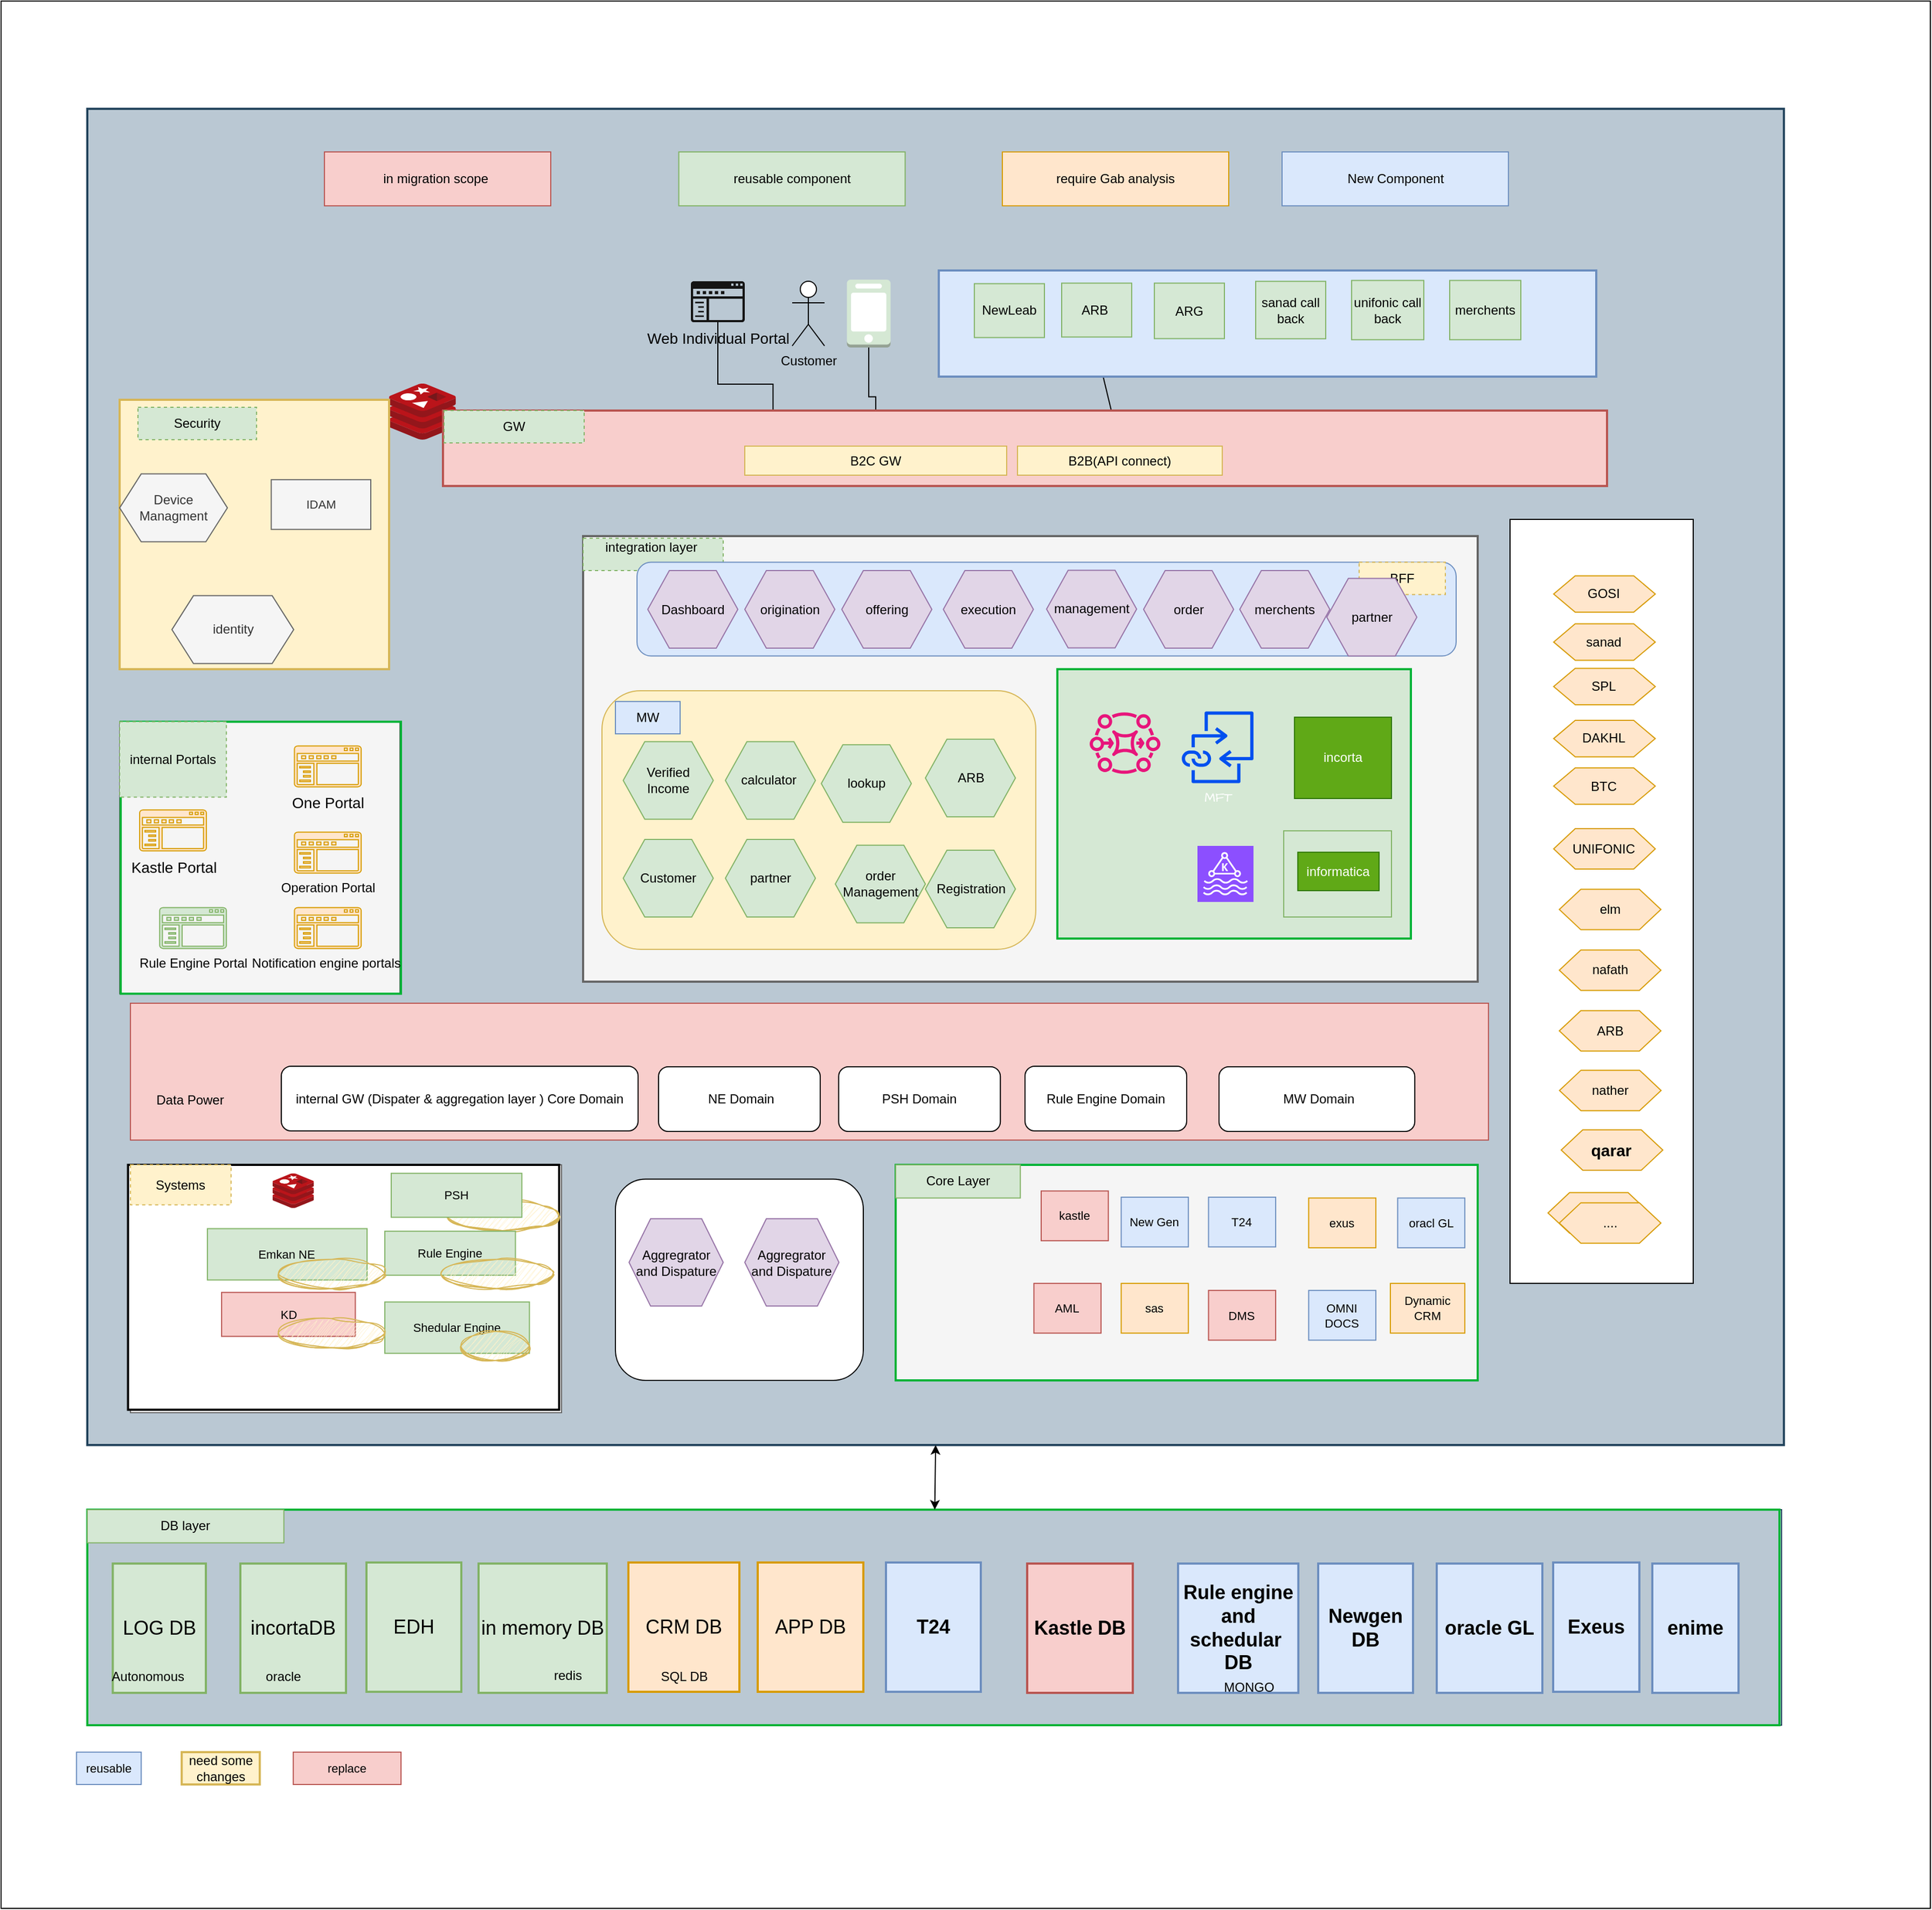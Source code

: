 <mxfile version="24.7.6" pages="14">
  <diagram name="layers" id="N5KD9k04Xfpsm38TPEUA">
    <mxGraphModel dx="2758" dy="2150" grid="1" gridSize="10" guides="1" tooltips="1" connect="1" arrows="1" fold="1" page="1" pageScale="1" pageWidth="850" pageHeight="1100" math="0" shadow="0">
      <root>
        <mxCell id="0" />
        <mxCell id="1" parent="0" />
        <mxCell id="niZsyTA1rm31mC4Yu_km-9" value="" style="rounded=0;whiteSpace=wrap;html=1;" parent="1" vertex="1">
          <mxGeometry x="-240" y="-190" width="1790" height="1770" as="geometry" />
        </mxCell>
        <mxCell id="RNSPBf-0_7XIbO3rTL6a-37" value="" style="group;fillColor=#bac8d3;strokeColor=#23445d;" parent="1" vertex="1" connectable="0">
          <mxGeometry x="-160" y="1210" width="1572" height="200" as="geometry" />
        </mxCell>
        <mxCell id="RNSPBf-0_7XIbO3rTL6a-38" value="" style="group" parent="RNSPBf-0_7XIbO3rTL6a-37" vertex="1" connectable="0">
          <mxGeometry width="1570" height="200" as="geometry" />
        </mxCell>
        <mxCell id="RNSPBf-0_7XIbO3rTL6a-2" value="" style="rounded=0;whiteSpace=wrap;html=1;fillColor=none;strokeColor=#00B336;strokeWidth=2;" parent="RNSPBf-0_7XIbO3rTL6a-38" vertex="1">
          <mxGeometry width="1570" height="200" as="geometry" />
        </mxCell>
        <mxCell id="RNSPBf-0_7XIbO3rTL6a-8" value="&lt;span style=&quot;color: rgb(0 , 0 , 0) ; font-size: 12px ; text-align: right&quot;&gt;DB layer&lt;/span&gt;" style="text;html=1;strokeColor=#82b366;fillColor=#d5e8d4;align=center;verticalAlign=middle;whiteSpace=wrap;rounded=0;fontSize=11;" parent="RNSPBf-0_7XIbO3rTL6a-38" vertex="1">
          <mxGeometry x="5.563e-14" width="182.363" height="30.769" as="geometry" />
        </mxCell>
        <mxCell id="RNSPBf-0_7XIbO3rTL6a-32" value="&lt;font style=&quot;font-size: 18px;&quot;&gt;incortaDB&lt;/font&gt;" style="rounded=0;whiteSpace=wrap;html=1;fillColor=#d5e8d4;strokeColor=#82b366;strokeWidth=2;" parent="RNSPBf-0_7XIbO3rTL6a-38" vertex="1">
          <mxGeometry x="142" y="50" width="98" height="120" as="geometry" />
        </mxCell>
        <mxCell id="F4aI-GXKncllSYc0GGa7-1" value="oracle" style="text;html=1;strokeColor=none;fillColor=none;align=center;verticalAlign=middle;whiteSpace=wrap;rounded=0;" parent="RNSPBf-0_7XIbO3rTL6a-38" vertex="1">
          <mxGeometry x="152.0" y="140" width="60" height="30" as="geometry" />
        </mxCell>
        <mxCell id="RNSPBf-0_7XIbO3rTL6a-29" value="&lt;font style=&quot;font-size: 18px;&quot;&gt;EDH&lt;/font&gt;" style="rounded=0;whiteSpace=wrap;html=1;fillColor=#d5e8d4;strokeColor=#82b366;strokeWidth=2;" parent="RNSPBf-0_7XIbO3rTL6a-38" vertex="1">
          <mxGeometry x="259" y="49" width="88" height="120" as="geometry" />
        </mxCell>
        <mxCell id="F4aI-GXKncllSYc0GGa7-8" value="&lt;font style=&quot;font-size: 18px;&quot;&gt;in memory DB&lt;/font&gt;" style="rounded=0;whiteSpace=wrap;html=1;fillColor=#d5e8d4;strokeColor=#82b366;strokeWidth=2;" parent="RNSPBf-0_7XIbO3rTL6a-38" vertex="1">
          <mxGeometry x="363" y="50" width="119" height="120" as="geometry" />
        </mxCell>
        <mxCell id="F4aI-GXKncllSYc0GGa7-2" value="redis" style="text;html=1;strokeColor=none;fillColor=none;align=center;verticalAlign=middle;whiteSpace=wrap;rounded=0;" parent="RNSPBf-0_7XIbO3rTL6a-38" vertex="1">
          <mxGeometry x="415.5" y="139" width="60" height="30" as="geometry" />
        </mxCell>
        <mxCell id="RNSPBf-0_7XIbO3rTL6a-28" value="&lt;font style=&quot;font-size: 18px;&quot;&gt;CRM DB&lt;/font&gt;" style="rounded=0;whiteSpace=wrap;html=1;fillColor=#ffe6cc;strokeColor=#d79b00;strokeWidth=2;" parent="RNSPBf-0_7XIbO3rTL6a-38" vertex="1">
          <mxGeometry x="502" y="49" width="103" height="120" as="geometry" />
        </mxCell>
        <mxCell id="RNSPBf-0_7XIbO3rTL6a-27" value="&lt;font style=&quot;font-size: 18px;&quot;&gt;APP DB&lt;/font&gt;" style="rounded=0;whiteSpace=wrap;html=1;fillColor=#ffe6cc;strokeColor=#d79b00;strokeWidth=2;" parent="RNSPBf-0_7XIbO3rTL6a-38" vertex="1">
          <mxGeometry x="622" y="49" width="98" height="120" as="geometry" />
        </mxCell>
        <mxCell id="RNSPBf-0_7XIbO3rTL6a-25" value="&lt;b&gt;&lt;font style=&quot;font-size: 18px;&quot;&gt;Kastle DB&lt;/font&gt;&lt;/b&gt;" style="rounded=0;whiteSpace=wrap;html=1;fillColor=#f8cecc;strokeColor=#b85450;strokeWidth=2;" parent="RNSPBf-0_7XIbO3rTL6a-38" vertex="1">
          <mxGeometry x="872" y="50" width="98" height="120" as="geometry" />
        </mxCell>
        <mxCell id="leXXlJXI5hqj53ZmQGde-31" value="&lt;b&gt;&lt;font style=&quot;font-size: 18px;&quot;&gt;T24&lt;/font&gt;&lt;/b&gt;" style="rounded=0;whiteSpace=wrap;html=1;fillColor=#dae8fc;strokeColor=#6c8ebf;strokeWidth=2;" parent="RNSPBf-0_7XIbO3rTL6a-38" vertex="1">
          <mxGeometry x="741" y="49" width="88" height="120" as="geometry" />
        </mxCell>
        <mxCell id="F4aI-GXKncllSYc0GGa7-5" value="SQL DB" style="text;html=1;strokeColor=none;fillColor=none;align=center;verticalAlign=middle;whiteSpace=wrap;rounded=0;" parent="RNSPBf-0_7XIbO3rTL6a-38" vertex="1">
          <mxGeometry x="523.5" y="140" width="60" height="30" as="geometry" />
        </mxCell>
        <mxCell id="RNSPBf-0_7XIbO3rTL6a-34" value="&lt;b&gt;&lt;font style=&quot;font-size: 18px;&quot;&gt;Rule engine and schedular&amp;nbsp; DB&lt;/font&gt;&lt;/b&gt;" style="rounded=0;whiteSpace=wrap;html=1;fillColor=#dae8fc;strokeColor=#6c8ebf;strokeWidth=2;" parent="RNSPBf-0_7XIbO3rTL6a-38" vertex="1">
          <mxGeometry x="1012.0" y="50" width="111.59" height="120" as="geometry" />
        </mxCell>
        <mxCell id="F4aI-GXKncllSYc0GGa7-6" value="MONGO" style="text;html=1;strokeColor=none;fillColor=none;align=center;verticalAlign=middle;whiteSpace=wrap;rounded=0;" parent="RNSPBf-0_7XIbO3rTL6a-38" vertex="1">
          <mxGeometry x="1022.0" y="150" width="111.59" height="30" as="geometry" />
        </mxCell>
        <mxCell id="RNSPBf-0_7XIbO3rTL6a-35" value="&lt;b&gt;&lt;font style=&quot;font-size: 18px;&quot;&gt;oracle GL&lt;/font&gt;&lt;/b&gt;" style="rounded=0;whiteSpace=wrap;html=1;fillColor=#dae8fc;strokeColor=#6c8ebf;strokeWidth=2;" parent="RNSPBf-0_7XIbO3rTL6a-38" vertex="1">
          <mxGeometry x="1252" y="50" width="98" height="120" as="geometry" />
        </mxCell>
        <mxCell id="uJkL1hxSYpcPuy_Xcqhw-13" value="&lt;b&gt;&lt;font style=&quot;font-size: 18px;&quot;&gt;Newgen DB&lt;/font&gt;&lt;/b&gt;" style="rounded=0;whiteSpace=wrap;html=1;fillColor=#dae8fc;strokeColor=#6c8ebf;strokeWidth=2;" parent="RNSPBf-0_7XIbO3rTL6a-38" vertex="1">
          <mxGeometry x="1142" y="50" width="88" height="120" as="geometry" />
        </mxCell>
        <mxCell id="uJkL1hxSYpcPuy_Xcqhw-14" value="&lt;b&gt;&lt;font style=&quot;font-size: 18px;&quot;&gt;Exeus&lt;/font&gt;&lt;/b&gt;" style="rounded=0;whiteSpace=wrap;html=1;fillColor=#dae8fc;strokeColor=#6c8ebf;strokeWidth=2;" parent="RNSPBf-0_7XIbO3rTL6a-38" vertex="1">
          <mxGeometry x="1360" y="49" width="80" height="120" as="geometry" />
        </mxCell>
        <mxCell id="uJkL1hxSYpcPuy_Xcqhw-15" value="&lt;b&gt;&lt;font style=&quot;font-size: 18px;&quot;&gt;enime&lt;/font&gt;&lt;/b&gt;" style="rounded=0;whiteSpace=wrap;html=1;fillColor=#dae8fc;strokeColor=#6c8ebf;strokeWidth=2;" parent="RNSPBf-0_7XIbO3rTL6a-38" vertex="1">
          <mxGeometry x="1452" y="50" width="80" height="120" as="geometry" />
        </mxCell>
        <mxCell id="RNSPBf-0_7XIbO3rTL6a-33" value="&lt;font style=&quot;font-size: 18px;&quot;&gt;LOG DB&lt;/font&gt;" style="rounded=0;whiteSpace=wrap;html=1;fillColor=#d5e8d4;strokeColor=#82b366;strokeWidth=2;" parent="RNSPBf-0_7XIbO3rTL6a-37" vertex="1">
          <mxGeometry x="23.64" y="50" width="86.36" height="120" as="geometry" />
        </mxCell>
        <mxCell id="F4aI-GXKncllSYc0GGa7-4" value="Autonomous&amp;nbsp;" style="text;html=1;strokeColor=none;fillColor=none;align=center;verticalAlign=middle;whiteSpace=wrap;rounded=0;" parent="RNSPBf-0_7XIbO3rTL6a-37" vertex="1">
          <mxGeometry x="27.64" y="140" width="60" height="30" as="geometry" />
        </mxCell>
        <mxCell id="RNSPBf-0_7XIbO3rTL6a-36" value="" style="rounded=0;whiteSpace=wrap;html=1;fillColor=#bac8d3;strokeColor=#23445d;strokeWidth=2;" parent="1" vertex="1">
          <mxGeometry x="-160" y="-90" width="1574.12" height="1240" as="geometry" />
        </mxCell>
        <mxCell id="yV87Mdnk25BLQczlbL9A-294" value="" style="rounded=0;whiteSpace=wrap;html=1;fillColor=none;strokeColor=#00B336;strokeWidth=2;" parent="1" vertex="1">
          <mxGeometry x="310" y="440" width="790" height="280" as="geometry" />
        </mxCell>
        <mxCell id="yV87Mdnk25BLQczlbL9A-1" value="" style="rounded=0;whiteSpace=wrap;html=1;fillColor=#f5f5f5;strokeColor=#666666;strokeWidth=2;fontColor=#333333;" parent="1" vertex="1">
          <mxGeometry x="300" y="306.5" width="830" height="413.5" as="geometry" />
        </mxCell>
        <mxCell id="yV87Mdnk25BLQczlbL9A-6" value="Customer&lt;div&gt;&lt;br/&gt;&lt;/div&gt;" style="shape=umlActor;verticalLabelPosition=bottom;verticalAlign=top;html=1;outlineConnect=0;" parent="1" vertex="1">
          <mxGeometry x="494" y="70" width="30" height="60" as="geometry" />
        </mxCell>
        <mxCell id="yV87Mdnk25BLQczlbL9A-7" style="edgeStyle=orthogonalEdgeStyle;rounded=0;orthogonalLoop=1;jettySize=auto;html=1;exitX=0.5;exitY=1;exitDx=0;exitDy=0;exitPerimeter=0;entryX=0.5;entryY=0;entryDx=0;entryDy=0;" parent="1" source="yV87Mdnk25BLQczlbL9A-8" target="yV87Mdnk25BLQczlbL9A-5" edge="1">
          <mxGeometry relative="1" as="geometry" />
        </mxCell>
        <mxCell id="yV87Mdnk25BLQczlbL9A-8" value="" style="outlineConnect=0;dashed=0;verticalLabelPosition=bottom;verticalAlign=top;align=center;html=1;shape=mxgraph.aws3.mobile_client;fillColor=#d5e8d4;strokeColor=#82b366;" parent="1" vertex="1">
          <mxGeometry x="544.75" y="68.5" width="40.5" height="63" as="geometry" />
        </mxCell>
        <mxCell id="yV87Mdnk25BLQczlbL9A-32" style="edgeStyle=orthogonalEdgeStyle;rounded=0;orthogonalLoop=1;jettySize=auto;html=1;startArrow=classicThin;startFill=1;endArrow=none;endFill=0;exitX=0.108;exitY=-0.075;exitDx=0;exitDy=0;exitPerimeter=0;" parent="1" source="yV87Mdnk25BLQczlbL9A-5" target="yV87Mdnk25BLQczlbL9A-33" edge="1">
          <mxGeometry relative="1" as="geometry" />
        </mxCell>
        <mxCell id="yV87Mdnk25BLQczlbL9A-33" value="Web Individual Portal&lt;div&gt;&lt;br/&gt;&lt;/div&gt;" style="sketch=0;pointerEvents=1;shadow=0;dashed=0;html=1;strokeColor=none;labelPosition=center;verticalLabelPosition=bottom;verticalAlign=top;align=center;fillColor=#141414;shape=mxgraph.mscae.intune.company_portal;fontSize=14;" parent="1" vertex="1">
          <mxGeometry x="400" y="70" width="50" height="38" as="geometry" />
        </mxCell>
        <mxCell id="yV87Mdnk25BLQczlbL9A-52" style="rounded=0;orthogonalLoop=1;jettySize=auto;html=1;startArrow=classic;startFill=1;endArrow=none;endFill=0;entryX=0.25;entryY=1;entryDx=0;entryDy=0;exitX=0.5;exitY=0;exitDx=0;exitDy=0;" parent="1" source="yV87Mdnk25BLQczlbL9A-63" target="yV87Mdnk25BLQczlbL9A-98" edge="1">
          <mxGeometry relative="1" as="geometry">
            <mxPoint x="755" y="220" as="sourcePoint" />
            <mxPoint x="760" y="150" as="targetPoint" />
          </mxGeometry>
        </mxCell>
        <mxCell id="yV87Mdnk25BLQczlbL9A-83" value="" style="group;fillColor=#f5f5f5;fontColor=#333333;strokeColor=#666666;" parent="1" vertex="1" connectable="0">
          <mxGeometry x="590" y="890" width="540" height="200" as="geometry" />
        </mxCell>
        <mxCell id="yV87Mdnk25BLQczlbL9A-3" value="" style="rounded=0;whiteSpace=wrap;html=1;fillColor=none;strokeColor=#00B336;strokeWidth=2;" parent="yV87Mdnk25BLQczlbL9A-83" vertex="1">
          <mxGeometry width="540" height="200" as="geometry" />
        </mxCell>
        <mxCell id="yV87Mdnk25BLQczlbL9A-25" value="kastle" style="rounded=0;whiteSpace=wrap;html=1;fontSize=11;fillColor=#f8cecc;strokeColor=#b85450;" parent="yV87Mdnk25BLQczlbL9A-83" vertex="1">
          <mxGeometry x="134.999" y="24.235" width="62.308" height="46.154" as="geometry" />
        </mxCell>
        <mxCell id="yV87Mdnk25BLQczlbL9A-26" value="DMS" style="rounded=0;whiteSpace=wrap;html=1;fontSize=11;fillColor=#f8cecc;strokeColor=#b85450;" parent="yV87Mdnk25BLQczlbL9A-83" vertex="1">
          <mxGeometry x="290.245" y="116.535" width="62.308" height="46.154" as="geometry" />
        </mxCell>
        <mxCell id="yV87Mdnk25BLQczlbL9A-69" value="New Gen" style="rounded=0;whiteSpace=wrap;html=1;fontSize=11;fillColor=#dae8fc;strokeColor=#6c8ebf;" parent="yV87Mdnk25BLQczlbL9A-83" vertex="1">
          <mxGeometry x="209.249" y="30.005" width="62.308" height="46.154" as="geometry" />
        </mxCell>
        <mxCell id="yV87Mdnk25BLQczlbL9A-70" value="T24" style="rounded=0;whiteSpace=wrap;html=1;fontSize=11;fillColor=#dae8fc;strokeColor=#6c8ebf;" parent="yV87Mdnk25BLQczlbL9A-83" vertex="1">
          <mxGeometry x="290.248" y="30.005" width="62.308" height="46.154" as="geometry" />
        </mxCell>
        <mxCell id="yV87Mdnk25BLQczlbL9A-71" value="exus" style="rounded=0;whiteSpace=wrap;html=1;fontSize=11;fillColor=#ffe6cc;strokeColor=#d79b00;" parent="yV87Mdnk25BLQczlbL9A-83" vertex="1">
          <mxGeometry x="383.192" y="30.765" width="62.308" height="46.154" as="geometry" />
        </mxCell>
        <mxCell id="yV87Mdnk25BLQczlbL9A-27" value="&lt;span style=&quot;color: rgb(0 , 0 , 0) ; font-size: 12px ; text-align: right&quot;&gt;Core Layer&lt;br&gt;&lt;/span&gt;" style="text;html=1;strokeColor=#82b366;fillColor=#d5e8d4;align=center;verticalAlign=middle;whiteSpace=wrap;rounded=0;fontSize=11;" parent="yV87Mdnk25BLQczlbL9A-83" vertex="1">
          <mxGeometry width="115.651" height="30.769" as="geometry" />
        </mxCell>
        <mxCell id="yV87Mdnk25BLQczlbL9A-205" value="oracl GL" style="rounded=0;whiteSpace=wrap;html=1;fontSize=11;fillColor=#dae8fc;strokeColor=#6c8ebf;" parent="yV87Mdnk25BLQczlbL9A-83" vertex="1">
          <mxGeometry x="465.752" y="30.769" width="62.308" height="46.154" as="geometry" />
        </mxCell>
        <mxCell id="yV87Mdnk25BLQczlbL9A-206" value="Dynamic CRM" style="rounded=0;whiteSpace=wrap;html=1;fontSize=11;fillColor=#ffe6cc;strokeColor=#d79b00;" parent="yV87Mdnk25BLQczlbL9A-83" vertex="1">
          <mxGeometry x="459" y="110" width="69.059" height="46.15" as="geometry" />
        </mxCell>
        <mxCell id="yV87Mdnk25BLQczlbL9A-207" value="OMNI DOCS" style="rounded=0;whiteSpace=wrap;html=1;fontSize=11;fillColor=#dae8fc;strokeColor=#6c8ebf;" parent="yV87Mdnk25BLQczlbL9A-83" vertex="1">
          <mxGeometry x="383.19" y="116.539" width="62.308" height="46.154" as="geometry" />
        </mxCell>
        <mxCell id="yV87Mdnk25BLQczlbL9A-322" value="sas" style="rounded=0;whiteSpace=wrap;html=1;fontSize=11;fillColor=#ffe6cc;strokeColor=#d79b00;" parent="yV87Mdnk25BLQczlbL9A-83" vertex="1">
          <mxGeometry x="209.249" y="110.005" width="62.308" height="46.154" as="geometry" />
        </mxCell>
        <mxCell id="yV87Mdnk25BLQczlbL9A-323" value="AML" style="rounded=0;whiteSpace=wrap;html=1;fontSize=11;fillColor=#f8cecc;strokeColor=#b85450;" parent="yV87Mdnk25BLQczlbL9A-83" vertex="1">
          <mxGeometry x="128.249" y="110.005" width="62.308" height="46.154" as="geometry" />
        </mxCell>
        <mxCell id="yV87Mdnk25BLQczlbL9A-100" value="" style="rounded=0;whiteSpace=wrap;html=1;fillColor=#f8cecc;strokeColor=#b85450;rotation=0;" parent="1" vertex="1">
          <mxGeometry x="-120" y="740" width="1260" height="127" as="geometry" />
        </mxCell>
        <mxCell id="yV87Mdnk25BLQczlbL9A-110" value="integration layer&amp;nbsp;&lt;div&gt;&lt;br/&gt;&lt;/div&gt;" style="text;html=1;strokeColor=#82b366;fillColor=#d5e8d4;align=center;verticalAlign=middle;whiteSpace=wrap;rounded=0;shadow=0;dashed=1;fontSize=12;" parent="1" vertex="1">
          <mxGeometry x="300" y="308.5" width="130" height="30" as="geometry" />
        </mxCell>
        <mxCell id="yV87Mdnk25BLQczlbL9A-234" style="rounded=0;hachureGap=4;orthogonalLoop=1;jettySize=auto;html=1;fontFamily=Architects Daughter;fontSource=https%3A%2F%2Ffonts.googleapis.com%2Fcss%3Ffamily%3DArchitects%2BDaughter;entryX=0.5;entryY=1;entryDx=0;entryDy=0;" parent="1" source="yV87Mdnk25BLQczlbL9A-232" edge="1">
          <mxGeometry relative="1" as="geometry">
            <mxPoint x="41.153" y="306.158" as="targetPoint" />
          </mxGeometry>
        </mxCell>
        <mxCell id="yV87Mdnk25BLQczlbL9A-257" value="" style="image;sketch=0;aspect=fixed;html=1;points=[];align=center;fontSize=12;image=img/lib/mscae/Cache_Redis_Product.svg;hachureGap=4;jiggle=2;curveFitting=1;fontFamily=Architects Daughter;fontSource=https%3A%2F%2Ffonts.googleapis.com%2Fcss%3Ffamily%3DArchitects%2BDaughter;" parent="1" vertex="1">
          <mxGeometry x="120.0" y="164.996" width="61.9" height="52" as="geometry" />
        </mxCell>
        <mxCell id="yV87Mdnk25BLQczlbL9A-265" value="" style="group;fillColor=#ffe6cc;strokeColor=#d79b00;" parent="1" vertex="1" connectable="0">
          <mxGeometry x="1160" y="291" width="170" height="709" as="geometry" />
        </mxCell>
        <mxCell id="yV87Mdnk25BLQczlbL9A-15" value="" style="rounded=0;whiteSpace=wrap;html=1;" parent="yV87Mdnk25BLQczlbL9A-265" vertex="1">
          <mxGeometry width="170" height="709" as="geometry" />
        </mxCell>
        <mxCell id="yV87Mdnk25BLQczlbL9A-264" value="" style="group;" parent="yV87Mdnk25BLQczlbL9A-265" vertex="1" connectable="0">
          <mxGeometry x="35.238" y="35.45" width="110" height="636.282" as="geometry" />
        </mxCell>
        <mxCell id="yV87Mdnk25BLQczlbL9A-43" value="GOSI" style="shape=hexagon;perimeter=hexagonPerimeter2;whiteSpace=wrap;html=1;fixedSize=1;fillColor=#ffe6cc;strokeColor=#d79b00;" parent="yV87Mdnk25BLQczlbL9A-264" vertex="1">
          <mxGeometry x="5.238" y="16.892" width="94.286" height="33.785" as="geometry" />
        </mxCell>
        <mxCell id="yV87Mdnk25BLQczlbL9A-49" value="BTC" style="shape=hexagon;perimeter=hexagonPerimeter2;whiteSpace=wrap;html=1;fixedSize=1;fillColor=#ffe6cc;strokeColor=#d79b00;" parent="yV87Mdnk25BLQczlbL9A-264" vertex="1">
          <mxGeometry x="5.238" y="195.202" width="94.286" height="33.785" as="geometry" />
        </mxCell>
        <mxCell id="yV87Mdnk25BLQczlbL9A-50" value="sanad" style="shape=hexagon;perimeter=hexagonPerimeter2;whiteSpace=wrap;html=1;fixedSize=1;fillColor=#ffe6cc;strokeColor=#d79b00;" parent="yV87Mdnk25BLQczlbL9A-264" vertex="1">
          <mxGeometry x="5.238" y="61.47" width="94.286" height="33.785" as="geometry" />
        </mxCell>
        <mxCell id="yV87Mdnk25BLQczlbL9A-51" value="DAKHL" style="shape=hexagon;perimeter=hexagonPerimeter2;whiteSpace=wrap;html=1;fixedSize=1;fillColor=#ffe6cc;strokeColor=#d79b00;" parent="yV87Mdnk25BLQczlbL9A-264" vertex="1">
          <mxGeometry x="5.238" y="151.094" width="94.286" height="33.785" as="geometry" />
        </mxCell>
        <mxCell id="yV87Mdnk25BLQczlbL9A-55" value="UNIFONIC" style="shape=hexagon;perimeter=hexagonPerimeter2;whiteSpace=wrap;html=1;fixedSize=1;fillColor=#ffe6cc;strokeColor=#d79b00;" parent="yV87Mdnk25BLQczlbL9A-264" vertex="1">
          <mxGeometry x="5.238" y="251.51" width="94.286" height="37.539" as="geometry" />
        </mxCell>
        <mxCell id="yV87Mdnk25BLQczlbL9A-60" value="SPL" style="shape=hexagon;perimeter=hexagonPerimeter2;whiteSpace=wrap;html=1;fixedSize=1;fillColor=#ffe6cc;strokeColor=#d79b00;" parent="yV87Mdnk25BLQczlbL9A-264" vertex="1">
          <mxGeometry x="5.238" y="102.762" width="94.286" height="33.785" as="geometry" />
        </mxCell>
        <mxCell id="yV87Mdnk25BLQczlbL9A-191" value="ARB" style="shape=hexagon;perimeter=hexagonPerimeter2;whiteSpace=wrap;html=1;fixedSize=1;fillColor=#ffe6cc;strokeColor=#d79b00;" parent="yV87Mdnk25BLQczlbL9A-264" vertex="1">
          <mxGeometry x="10.476" y="420.434" width="94.286" height="37.539" as="geometry" />
        </mxCell>
        <mxCell id="yV87Mdnk25BLQczlbL9A-190" value="nafath" style="shape=hexagon;perimeter=hexagonPerimeter2;whiteSpace=wrap;html=1;fixedSize=1;fillColor=#ffe6cc;strokeColor=#d79b00;" parent="yV87Mdnk25BLQczlbL9A-264" vertex="1">
          <mxGeometry x="10.476" y="364.126" width="94.286" height="37.539" as="geometry" />
        </mxCell>
        <mxCell id="yV87Mdnk25BLQczlbL9A-189" value="elm" style="shape=hexagon;perimeter=hexagonPerimeter2;whiteSpace=wrap;html=1;fixedSize=1;fillColor=#ffe6cc;strokeColor=#d79b00;" parent="yV87Mdnk25BLQczlbL9A-264" vertex="1">
          <mxGeometry x="10.476" y="307.818" width="94.286" height="37.539" as="geometry" />
        </mxCell>
        <mxCell id="yV87Mdnk25BLQczlbL9A-188" value="nather" style="shape=hexagon;perimeter=hexagonPerimeter2;whiteSpace=wrap;html=1;fixedSize=1;fillColor=#ffe6cc;strokeColor=#d79b00;" parent="yV87Mdnk25BLQczlbL9A-264" vertex="1">
          <mxGeometry x="10.619" y="475.742" width="94.286" height="37.539" as="geometry" />
        </mxCell>
        <mxCell id="yV87Mdnk25BLQczlbL9A-192" value="&lt;b&gt;&lt;font style=&quot;font-size: 15px;&quot;&gt;qarar&lt;/font&gt;&lt;/b&gt;" style="shape=hexagon;perimeter=hexagonPerimeter2;whiteSpace=wrap;html=1;fixedSize=1;fillColor=#ffe6cc;strokeColor=#d79b00;" parent="yV87Mdnk25BLQczlbL9A-264" vertex="1">
          <mxGeometry x="12.238" y="531.05" width="94.286" height="37.539" as="geometry" />
        </mxCell>
        <mxCell id="yV87Mdnk25BLQczlbL9A-193" value="nather" style="shape=hexagon;perimeter=hexagonPerimeter2;whiteSpace=wrap;html=1;fixedSize=1;fillColor=#ffe6cc;strokeColor=#d79b00;" parent="yV87Mdnk25BLQczlbL9A-264" vertex="1">
          <mxGeometry y="589.359" width="94.286" height="37.539" as="geometry" />
        </mxCell>
        <mxCell id="yV87Mdnk25BLQczlbL9A-194" value="...." style="shape=hexagon;perimeter=hexagonPerimeter2;whiteSpace=wrap;html=1;fixedSize=1;fillColor=#ffe6cc;strokeColor=#d79b00;" parent="yV87Mdnk25BLQczlbL9A-264" vertex="1">
          <mxGeometry x="10.476" y="598.743" width="94.286" height="37.539" as="geometry" />
        </mxCell>
        <mxCell id="yV87Mdnk25BLQczlbL9A-233" value="" style="shape=cylinder3;whiteSpace=wrap;html=1;boundedLbl=1;backgroundOutline=1;size=15;sketch=1;hachureGap=4;jiggle=2;curveFitting=1;fontFamily=Architects Daughter;fontSource=https%3A%2F%2Ffonts.googleapis.com%2Fcss%3Ffamily%3DArchitects%2BDaughter;fillColor=#fff2cc;strokeColor=#d6b656;container=0;" parent="1" vertex="1">
          <mxGeometry x="48.5" y="291" width="60" height="39.75" as="geometry" />
        </mxCell>
        <mxCell id="RNSPBf-0_7XIbO3rTL6a-23" value="" style="group;fillColor=#d5e8d4;strokeColor=#82b366;container=0;" parent="1" vertex="1" connectable="0">
          <mxGeometry x="740" y="430" width="328" height="250" as="geometry" />
        </mxCell>
        <mxCell id="RNSPBf-0_7XIbO3rTL6a-39" value="" style="endArrow=classic;startArrow=classic;html=1;rounded=0;entryX=0.5;entryY=1;entryDx=0;entryDy=0;" parent="1" source="RNSPBf-0_7XIbO3rTL6a-2" target="RNSPBf-0_7XIbO3rTL6a-36" edge="1">
          <mxGeometry width="50" height="50" relative="1" as="geometry">
            <mxPoint x="390" y="760" as="sourcePoint" />
            <mxPoint x="440" y="710" as="targetPoint" />
          </mxGeometry>
        </mxCell>
        <mxCell id="niZsyTA1rm31mC4Yu_km-6" value="" style="group" parent="1" vertex="1" connectable="0">
          <mxGeometry x="630" y="60" width="610" height="98.5" as="geometry" />
        </mxCell>
        <mxCell id="sm0U8qj097DIZHuElX4E-1" value="" style="group" parent="niZsyTA1rm31mC4Yu_km-6" vertex="1" connectable="0">
          <mxGeometry width="610" height="98.5" as="geometry" />
        </mxCell>
        <mxCell id="yV87Mdnk25BLQczlbL9A-98" value="" style="rounded=0;whiteSpace=wrap;html=1;fillColor=#dae8fc;strokeColor=#6c8ebf;strokeWidth=2;container=0;" parent="sm0U8qj097DIZHuElX4E-1" vertex="1">
          <mxGeometry width="610" height="98.5" as="geometry" />
        </mxCell>
        <mxCell id="yV87Mdnk25BLQczlbL9A-53" value="ARB&amp;nbsp;" style="rounded=0;whiteSpace=wrap;html=1;fillColor=#d5e8d4;strokeColor=#82b366;" parent="sm0U8qj097DIZHuElX4E-1" vertex="1">
          <mxGeometry x="114" y="11.75" width="65" height="50" as="geometry" />
        </mxCell>
        <mxCell id="yV87Mdnk25BLQczlbL9A-95" value="ARG" style="rounded=0;whiteSpace=wrap;html=1;fillColor=#d5e8d4;strokeColor=#82b366;" parent="sm0U8qj097DIZHuElX4E-1" vertex="1">
          <mxGeometry x="200" y="11.75" width="65" height="51.5" as="geometry" />
        </mxCell>
        <mxCell id="yV87Mdnk25BLQczlbL9A-96" value="sanad call back" style="rounded=0;whiteSpace=wrap;html=1;fillColor=#d5e8d4;strokeColor=#82b366;" parent="sm0U8qj097DIZHuElX4E-1" vertex="1">
          <mxGeometry x="294" y="10.12" width="65" height="53.25" as="geometry" />
        </mxCell>
        <mxCell id="yV87Mdnk25BLQczlbL9A-103" value="NewLeab" style="rounded=0;whiteSpace=wrap;html=1;fillColor=#d5e8d4;strokeColor=#82b366;" parent="sm0U8qj097DIZHuElX4E-1" vertex="1">
          <mxGeometry x="33" y="12.25" width="65" height="50" as="geometry" />
        </mxCell>
        <mxCell id="yV87Mdnk25BLQczlbL9A-107" value="merchents" style="rounded=0;whiteSpace=wrap;html=1;fillColor=#d5e8d4;strokeColor=#82b366;" parent="sm0U8qj097DIZHuElX4E-1" vertex="1">
          <mxGeometry x="474" y="9.25" width="66" height="55" as="geometry" />
        </mxCell>
        <mxCell id="yV87Mdnk25BLQczlbL9A-108" value="unifonic call back" style="rounded=0;whiteSpace=wrap;html=1;fillColor=#d5e8d4;strokeColor=#82b366;" parent="sm0U8qj097DIZHuElX4E-1" vertex="1">
          <mxGeometry x="383" y="9.25" width="67" height="55" as="geometry" />
        </mxCell>
        <mxCell id="RNSPBf-0_7XIbO3rTL6a-41" value="need some changes" style="rounded=0;whiteSpace=wrap;html=1;fillColor=#fff2cc;strokeColor=#d6b656;strokeWidth=2;" parent="1" vertex="1">
          <mxGeometry x="-72.41" y="1435" width="72.41" height="30" as="geometry" />
        </mxCell>
        <mxCell id="niZsyTA1rm31mC4Yu_km-10" value="" style="group" parent="1" vertex="1" connectable="0">
          <mxGeometry x="-170.0" y="1310" width="210" height="40" as="geometry" />
        </mxCell>
        <mxCell id="RNSPBf-0_7XIbO3rTL6a-55" value="reusable" style="rounded=0;whiteSpace=wrap;html=1;fontSize=11;fillColor=#dae8fc;strokeColor=#6c8ebf;" parent="niZsyTA1rm31mC4Yu_km-10" vertex="1">
          <mxGeometry y="125" width="60" height="30" as="geometry" />
        </mxCell>
        <mxCell id="niZsyTA1rm31mC4Yu_km-16" value="" style="group" parent="1" vertex="1" connectable="0">
          <mxGeometry x="31.08" y="1310" width="227.92" height="30" as="geometry" />
        </mxCell>
        <mxCell id="RNSPBf-0_7XIbO3rTL6a-56" value="replace" style="rounded=0;whiteSpace=wrap;html=1;fontSize=11;fillColor=#f8cecc;strokeColor=#b85450;container=0;" parent="niZsyTA1rm31mC4Yu_km-16" vertex="1">
          <mxGeometry y="125" width="100" height="30" as="geometry" />
        </mxCell>
        <mxCell id="mo0QK8ZWR98fbqNFA2wZ-2" value="" style="rounded=1;whiteSpace=wrap;html=1;fillColor=#fff2cc;strokeColor=#d6b656;" parent="1" vertex="1">
          <mxGeometry x="317.5" y="450" width="402.5" height="240" as="geometry" />
        </mxCell>
        <mxCell id="leXXlJXI5hqj53ZmQGde-7" value="order Management" style="shape=hexagon;perimeter=hexagonPerimeter2;whiteSpace=wrap;html=1;fixedSize=1;fillColor=#d5e8d4;strokeColor=#82b366;" parent="1" vertex="1">
          <mxGeometry x="534" y="593.37" width="83.56" height="72" as="geometry" />
        </mxCell>
        <mxCell id="leXXlJXI5hqj53ZmQGde-8" value="calculator&amp;nbsp;" style="shape=hexagon;perimeter=hexagonPerimeter2;whiteSpace=wrap;html=1;fixedSize=1;fillColor=#d5e8d4;strokeColor=#82b366;" parent="1" vertex="1">
          <mxGeometry x="432" y="497.25" width="83.56" height="72" as="geometry" />
        </mxCell>
        <mxCell id="leXXlJXI5hqj53ZmQGde-9" value="partner" style="shape=hexagon;perimeter=hexagonPerimeter2;whiteSpace=wrap;html=1;fixedSize=1;fillColor=#d5e8d4;strokeColor=#82b366;" parent="1" vertex="1">
          <mxGeometry x="432" y="588" width="83.56" height="72" as="geometry" />
        </mxCell>
        <mxCell id="leXXlJXI5hqj53ZmQGde-11" value="lookup" style="shape=hexagon;perimeter=hexagonPerimeter2;whiteSpace=wrap;html=1;fixedSize=1;fillColor=#d5e8d4;strokeColor=#82b366;" parent="1" vertex="1">
          <mxGeometry x="521" y="500.12" width="83.56" height="72" as="geometry" />
        </mxCell>
        <mxCell id="leXXlJXI5hqj53ZmQGde-12" value="Verified Income" style="shape=hexagon;perimeter=hexagonPerimeter2;whiteSpace=wrap;html=1;fixedSize=1;fillColor=#d5e8d4;strokeColor=#82b366;" parent="1" vertex="1">
          <mxGeometry x="337.22" y="497.25" width="83.56" height="72" as="geometry" />
        </mxCell>
        <mxCell id="leXXlJXI5hqj53ZmQGde-13" value="Customer" style="shape=hexagon;perimeter=hexagonPerimeter2;whiteSpace=wrap;html=1;fixedSize=1;fillColor=#d5e8d4;strokeColor=#82b366;" parent="1" vertex="1">
          <mxGeometry x="337.22" y="588" width="83.56" height="72" as="geometry" />
        </mxCell>
        <mxCell id="leXXlJXI5hqj53ZmQGde-21" value="ARB" style="shape=hexagon;perimeter=hexagonPerimeter2;whiteSpace=wrap;html=1;fixedSize=1;fillColor=#d5e8d4;strokeColor=#82b366;" parent="1" vertex="1">
          <mxGeometry x="617.56" y="495" width="83.56" height="72" as="geometry" />
        </mxCell>
        <mxCell id="leXXlJXI5hqj53ZmQGde-22" value="Registration" style="shape=hexagon;perimeter=hexagonPerimeter2;whiteSpace=wrap;html=1;fixedSize=1;fillColor=#d5e8d4;strokeColor=#82b366;" parent="1" vertex="1">
          <mxGeometry x="617.56" y="598" width="83.56" height="72" as="geometry" />
        </mxCell>
        <mxCell id="uJkL1hxSYpcPuy_Xcqhw-4" value="" style="shape=cylinder3;whiteSpace=wrap;html=1;boundedLbl=1;backgroundOutline=1;size=15;sketch=1;hachureGap=4;jiggle=2;curveFitting=1;fontFamily=Architects Daughter;fontSource=https%3A%2F%2Ffonts.googleapis.com%2Fcss%3Ffamily%3DArchitects%2BDaughter;fillColor=#fff2cc;strokeColor=#d6b656;container=0;" parent="1" vertex="1">
          <mxGeometry x="-88" y="293.32" width="60" height="39.75" as="geometry" />
        </mxCell>
        <mxCell id="uJkL1hxSYpcPuy_Xcqhw-7" value="MW" style="text;html=1;align=center;verticalAlign=middle;whiteSpace=wrap;rounded=0;fillColor=#dae8fc;strokeColor=#6c8ebf;" parent="1" vertex="1">
          <mxGeometry x="330" y="460" width="60" height="30" as="geometry" />
        </mxCell>
        <mxCell id="t6hGlN7s6E0HcrJCEG_D-1" value="" style="group" parent="1" vertex="1" connectable="0">
          <mxGeometry x="350" y="330.75" width="760" height="87" as="geometry" />
        </mxCell>
        <mxCell id="leXXlJXI5hqj53ZmQGde-19" value="" style="rounded=1;whiteSpace=wrap;html=1;fillColor=#dae8fc;strokeColor=#6c8ebf;" parent="t6hGlN7s6E0HcrJCEG_D-1" vertex="1">
          <mxGeometry width="760" height="87" as="geometry" />
        </mxCell>
        <mxCell id="leXXlJXI5hqj53ZmQGde-23" value="&lt;div&gt;BFF&lt;/div&gt;" style="text;html=1;strokeColor=#d6b656;fillColor=#fff2cc;align=center;verticalAlign=middle;whiteSpace=wrap;rounded=0;shadow=0;dashed=1;fontSize=12;" parent="t6hGlN7s6E0HcrJCEG_D-1" vertex="1">
          <mxGeometry x="670" width="80" height="30" as="geometry" />
        </mxCell>
        <mxCell id="leXXlJXI5hqj53ZmQGde-26" value="origination" style="shape=hexagon;perimeter=hexagonPerimeter2;whiteSpace=wrap;html=1;fixedSize=1;fillColor=#e1d5e7;strokeColor=#9673a6;" parent="t6hGlN7s6E0HcrJCEG_D-1" vertex="1">
          <mxGeometry x="100.0" y="7.75" width="83.56" height="72" as="geometry" />
        </mxCell>
        <mxCell id="leXXlJXI5hqj53ZmQGde-27" value="execution" style="shape=hexagon;perimeter=hexagonPerimeter2;whiteSpace=wrap;html=1;fixedSize=1;fillColor=#e1d5e7;strokeColor=#9673a6;" parent="t6hGlN7s6E0HcrJCEG_D-1" vertex="1">
          <mxGeometry x="284.22" y="7.75" width="83.56" height="72" as="geometry" />
        </mxCell>
        <mxCell id="leXXlJXI5hqj53ZmQGde-28" value="offering" style="shape=hexagon;perimeter=hexagonPerimeter2;whiteSpace=wrap;html=1;fixedSize=1;fillColor=#e1d5e7;strokeColor=#9673a6;" parent="t6hGlN7s6E0HcrJCEG_D-1" vertex="1">
          <mxGeometry x="190.0" y="7.75" width="83.56" height="72" as="geometry" />
        </mxCell>
        <mxCell id="leXXlJXI5hqj53ZmQGde-29" value="management" style="shape=hexagon;perimeter=hexagonPerimeter2;whiteSpace=wrap;html=1;fixedSize=1;fillColor=#e1d5e7;strokeColor=#9673a6;" parent="t6hGlN7s6E0HcrJCEG_D-1" vertex="1">
          <mxGeometry x="380.0" y="7.5" width="83.56" height="72" as="geometry" />
        </mxCell>
        <mxCell id="leXXlJXI5hqj53ZmQGde-30" value="merchents" style="shape=hexagon;perimeter=hexagonPerimeter2;whiteSpace=wrap;html=1;fixedSize=1;fillColor=#e1d5e7;strokeColor=#9673a6;" parent="t6hGlN7s6E0HcrJCEG_D-1" vertex="1">
          <mxGeometry x="559.25" y="7.75" width="83.56" height="72" as="geometry" />
        </mxCell>
        <mxCell id="koiLz1A-WCNn32AYedus-16" value="Dashboard" style="shape=hexagon;perimeter=hexagonPerimeter2;whiteSpace=wrap;html=1;fixedSize=1;fillColor=#e1d5e7;strokeColor=#9673a6;" parent="t6hGlN7s6E0HcrJCEG_D-1" vertex="1">
          <mxGeometry x="10" y="7.75" width="83.56" height="72" as="geometry" />
        </mxCell>
        <mxCell id="leXXlJXI5hqj53ZmQGde-25" value="order" style="shape=hexagon;perimeter=hexagonPerimeter2;whiteSpace=wrap;html=1;fixedSize=1;fillColor=#e1d5e7;strokeColor=#9673a6;" parent="t6hGlN7s6E0HcrJCEG_D-1" vertex="1">
          <mxGeometry x="470" y="7.75" width="83.56" height="72" as="geometry" />
        </mxCell>
        <mxCell id="leXXlJXI5hqj53ZmQGde-24" value="partner" style="shape=hexagon;perimeter=hexagonPerimeter2;whiteSpace=wrap;html=1;fixedSize=1;fillColor=#e1d5e7;strokeColor=#9673a6;" parent="t6hGlN7s6E0HcrJCEG_D-1" vertex="1">
          <mxGeometry x="640" y="15" width="83.56" height="72" as="geometry" />
        </mxCell>
        <mxCell id="FhoLIZp8wY9BMGiCPocP-1" value="" style="group" parent="1" vertex="1" connectable="0">
          <mxGeometry x="170" y="190" width="1080" height="70" as="geometry" />
        </mxCell>
        <mxCell id="yV87Mdnk25BLQczlbL9A-64" value="" style="rounded=0;whiteSpace=wrap;html=1;fillColor=#f8cecc;strokeColor=#b85450;strokeWidth=2;container=0;" parent="FhoLIZp8wY9BMGiCPocP-1" vertex="1">
          <mxGeometry width="1080" height="70" as="geometry" />
        </mxCell>
        <mxCell id="yV87Mdnk25BLQczlbL9A-5" value="B2C GW" style="rounded=0;whiteSpace=wrap;html=1;fillColor=#fff2cc;strokeColor=#d6b656;" parent="FhoLIZp8wY9BMGiCPocP-1" vertex="1">
          <mxGeometry x="280" y="33" width="243" height="27" as="geometry" />
        </mxCell>
        <mxCell id="yV87Mdnk25BLQczlbL9A-63" value="B2B(API connect)" style="rounded=0;whiteSpace=wrap;html=1;fillColor=#fff2cc;strokeColor=#d6b656;" parent="FhoLIZp8wY9BMGiCPocP-1" vertex="1">
          <mxGeometry x="533" y="33" width="190" height="27" as="geometry" />
        </mxCell>
        <mxCell id="yV87Mdnk25BLQczlbL9A-65" value="&lt;div&gt;GW&lt;/div&gt;" style="text;html=1;strokeColor=#82b366;fillColor=#d5e8d4;align=center;verticalAlign=middle;whiteSpace=wrap;rounded=0;shadow=0;dashed=1;fontSize=12;" parent="FhoLIZp8wY9BMGiCPocP-1" vertex="1">
          <mxGeometry x="1" width="130" height="30" as="geometry" />
        </mxCell>
        <mxCell id="bZQR_owxi1C_ThTE9xai-1" value="" style="group" parent="1" vertex="1" connectable="0">
          <mxGeometry x="60" y="-50" width="1098.5" height="50" as="geometry" />
        </mxCell>
        <mxCell id="uJkL1hxSYpcPuy_Xcqhw-1" value="reusable component" style="rounded=0;whiteSpace=wrap;html=1;fillColor=#d5e8d4;strokeColor=#82b366;" parent="bZQR_owxi1C_ThTE9xai-1" vertex="1">
          <mxGeometry x="328.78" width="210" height="50" as="geometry" />
        </mxCell>
        <mxCell id="uJkL1hxSYpcPuy_Xcqhw-2" value="in migration scope&amp;nbsp;" style="rounded=0;whiteSpace=wrap;html=1;fillColor=#f8cecc;strokeColor=#b85450;" parent="bZQR_owxi1C_ThTE9xai-1" vertex="1">
          <mxGeometry width="210" height="50" as="geometry" />
        </mxCell>
        <mxCell id="uJkL1hxSYpcPuy_Xcqhw-3" value="require Gab analysis" style="rounded=0;whiteSpace=wrap;html=1;fillColor=#ffe6cc;strokeColor=#d79b00;" parent="bZQR_owxi1C_ThTE9xai-1" vertex="1">
          <mxGeometry x="629" width="210" height="50" as="geometry" />
        </mxCell>
        <mxCell id="uJkL1hxSYpcPuy_Xcqhw-5" value="New Component" style="rounded=0;whiteSpace=wrap;html=1;fillColor=#dae8fc;strokeColor=#6c8ebf;" parent="bZQR_owxi1C_ThTE9xai-1" vertex="1">
          <mxGeometry x="888.5" width="210" height="50" as="geometry" />
        </mxCell>
        <mxCell id="yV87Mdnk25BLQczlbL9A-228" value="" style="group;fillColor=#f5f5f5;strokeColor=#666666;fontColor=#333333;" parent="1" vertex="1" connectable="0">
          <mxGeometry x="-120" y="890" width="400" height="230" as="geometry" />
        </mxCell>
        <mxCell id="yV87Mdnk25BLQczlbL9A-211" value="" style="rounded=0;whiteSpace=wrap;html=1;strokeWidth=2;container=0;" parent="yV87Mdnk25BLQczlbL9A-228" vertex="1">
          <mxGeometry x="-2.226" width="400" height="227.257" as="geometry" />
        </mxCell>
        <mxCell id="yV87Mdnk25BLQczlbL9A-215" value="" style="shape=cylinder3;whiteSpace=wrap;html=1;boundedLbl=1;backgroundOutline=1;size=15;sketch=1;hachureGap=4;jiggle=2;curveFitting=1;fontFamily=Architects Daughter;fontSource=https%3A%2F%2Ffonts.googleapis.com%2Fcss%3Ffamily%3DArchitects%2BDaughter;fillColor=#fff2cc;strokeColor=#d6b656;container=0;" parent="yV87Mdnk25BLQczlbL9A-228" vertex="1">
          <mxGeometry x="293.949" y="34.024" width="103.829" height="27.049" as="geometry" />
        </mxCell>
        <mxCell id="yV87Mdnk25BLQczlbL9A-216" value="Rule Engine" style="rounded=0;whiteSpace=wrap;html=1;fontSize=11;fillColor=#d5e8d4;strokeColor=#82b366;container=0;" parent="yV87Mdnk25BLQczlbL9A-228" vertex="1">
          <mxGeometry x="236.039" y="61.583" width="121.201" height="40.828" as="geometry" />
        </mxCell>
        <mxCell id="yV87Mdnk25BLQczlbL9A-217" value="PSH" style="rounded=0;whiteSpace=wrap;html=1;fontSize=11;fillColor=#d5e8d4;strokeColor=#82b366;container=0;" parent="yV87Mdnk25BLQczlbL9A-228" vertex="1">
          <mxGeometry x="241.975" y="7.825" width="121.201" height="40.828" as="geometry" />
        </mxCell>
        <mxCell id="yV87Mdnk25BLQczlbL9A-218" value="" style="shape=cylinder3;whiteSpace=wrap;html=1;boundedLbl=1;backgroundOutline=1;size=15;sketch=1;hachureGap=4;jiggle=2;curveFitting=1;fontFamily=Architects Daughter;fontSource=https%3A%2F%2Ffonts.googleapis.com%2Fcss%3Ffamily%3DArchitects%2BDaughter;fillColor=#fff2cc;strokeColor=#d6b656;container=0;" parent="yV87Mdnk25BLQczlbL9A-228" vertex="1">
          <mxGeometry x="288.012" y="87.781" width="103.829" height="27.049" as="geometry" />
        </mxCell>
        <mxCell id="yV87Mdnk25BLQczlbL9A-219" value="Shedular Engine" style="rounded=0;whiteSpace=wrap;html=1;fontSize=11;fillColor=#d5e8d4;strokeColor=#82b366;container=0;" parent="yV87Mdnk25BLQczlbL9A-228" vertex="1">
          <mxGeometry x="236.042" y="127.249" width="134.189" height="47.633" as="geometry" />
        </mxCell>
        <mxCell id="yV87Mdnk25BLQczlbL9A-220" value="" style="shape=cylinder3;whiteSpace=wrap;html=1;boundedLbl=1;backgroundOutline=1;size=15;sketch=1;hachureGap=4;jiggle=2;curveFitting=1;fontFamily=Architects Daughter;fontSource=https%3A%2F%2Ffonts.googleapis.com%2Fcss%3Ffamily%3DArchitects%2BDaughter;fillColor=#fff2cc;strokeColor=#d6b656;container=0;" parent="yV87Mdnk25BLQczlbL9A-228" vertex="1">
          <mxGeometry x="306.644" y="154.467" width="63.582" height="27.049" as="geometry" />
        </mxCell>
        <mxCell id="yV87Mdnk25BLQczlbL9A-221" value="KD" style="rounded=0;whiteSpace=wrap;html=1;fontSize=11;fillColor=#f8cecc;strokeColor=#b85450;container=0;" parent="yV87Mdnk25BLQczlbL9A-228" vertex="1">
          <mxGeometry x="84.591" y="118.345" width="124.09" height="40.828" as="geometry" />
        </mxCell>
        <mxCell id="yV87Mdnk25BLQczlbL9A-212" value="&lt;div&gt;Systems&lt;/div&gt;" style="text;html=1;strokeColor=#d6b656;fillColor=#fff2cc;align=center;verticalAlign=middle;whiteSpace=wrap;rounded=0;shadow=0;dashed=1;fontSize=12;container=0;" parent="yV87Mdnk25BLQczlbL9A-228" vertex="1">
          <mxGeometry width="93.385" height="37.097" as="geometry" />
        </mxCell>
        <mxCell id="yV87Mdnk25BLQczlbL9A-213" value="Emkan NE" style="rounded=0;whiteSpace=wrap;html=1;fontSize=11;fillColor=#d5e8d4;strokeColor=#82b366;container=0;" parent="yV87Mdnk25BLQczlbL9A-228" vertex="1">
          <mxGeometry x="71.43" y="59.201" width="148.148" height="47.633" as="geometry" />
        </mxCell>
        <mxCell id="yV87Mdnk25BLQczlbL9A-226" value="" style="shape=cylinder3;whiteSpace=wrap;html=1;boundedLbl=1;backgroundOutline=1;size=15;sketch=1;hachureGap=4;jiggle=2;curveFitting=1;fontFamily=Architects Daughter;fontSource=https%3A%2F%2Ffonts.googleapis.com%2Fcss%3Ffamily%3DArchitects%2BDaughter;fillColor=#fff2cc;strokeColor=#d6b656;container=0;" parent="yV87Mdnk25BLQczlbL9A-228" vertex="1">
          <mxGeometry x="137.274" y="142.596" width="98.765" height="27.049" as="geometry" />
        </mxCell>
        <mxCell id="yV87Mdnk25BLQczlbL9A-225" style="edgeStyle=orthogonalEdgeStyle;rounded=0;sketch=1;hachureGap=4;jiggle=2;curveFitting=1;orthogonalLoop=1;jettySize=auto;html=1;exitX=0.5;exitY=1;exitDx=0;exitDy=0;fontFamily=Architects Daughter;fontSource=https%3A%2F%2Ffonts.googleapis.com%2Fcss%3Ffamily%3DArchitects%2BDaughter;" parent="yV87Mdnk25BLQczlbL9A-228" source="yV87Mdnk25BLQczlbL9A-211" target="yV87Mdnk25BLQczlbL9A-211" edge="1">
          <mxGeometry relative="1" as="geometry" />
        </mxCell>
        <mxCell id="yV87Mdnk25BLQczlbL9A-214" value="" style="shape=cylinder3;whiteSpace=wrap;html=1;boundedLbl=1;backgroundOutline=1;size=15;sketch=1;hachureGap=4;jiggle=2;curveFitting=1;fontFamily=Architects Daughter;fontSource=https%3A%2F%2Ffonts.googleapis.com%2Fcss%3Ffamily%3DArchitects%2BDaughter;fillColor=#fff2cc;strokeColor=#d6b656;container=0;" parent="yV87Mdnk25BLQczlbL9A-228" vertex="1">
          <mxGeometry x="137.274" y="87.781" width="98.765" height="27.049" as="geometry" />
        </mxCell>
        <mxCell id="yV87Mdnk25BLQczlbL9A-239" value="" style="image;sketch=0;aspect=fixed;html=1;points=[];align=center;fontSize=12;image=img/lib/mscae/Cache_Redis_Product.svg;hachureGap=4;jiggle=2;curveFitting=1;fontFamily=Architects Daughter;fontSource=https%3A%2F%2Ffonts.googleapis.com%2Fcss%3Ffamily%3DArchitects%2BDaughter;" parent="yV87Mdnk25BLQczlbL9A-228" vertex="1">
          <mxGeometry x="131.852" y="7.822" width="38.369" height="32.232" as="geometry" />
        </mxCell>
        <mxCell id="yV87Mdnk25BLQczlbL9A-293" value="" style="group;fillColor=#f5f5f5;fontColor=#333333;strokeColor=#666666;" parent="1" vertex="1" connectable="0">
          <mxGeometry x="-130" y="478.81" width="260" height="252.38" as="geometry" />
        </mxCell>
        <mxCell id="niZsyTA1rm31mC4Yu_km-3" value="" style="group" parent="yV87Mdnk25BLQczlbL9A-293" vertex="1" connectable="0">
          <mxGeometry width="261" height="252.38" as="geometry" />
        </mxCell>
        <mxCell id="yV87Mdnk25BLQczlbL9A-285" value="" style="rounded=0;whiteSpace=wrap;html=1;fillColor=none;strokeColor=#00B336;strokeWidth=2;container=0;" parent="niZsyTA1rm31mC4Yu_km-3" vertex="1">
          <mxGeometry x="1" width="260" height="252.38" as="geometry" />
        </mxCell>
        <mxCell id="yV87Mdnk25BLQczlbL9A-31" value="One Portal&lt;div&gt;&lt;br/&gt;&lt;/div&gt;" style="sketch=0;pointerEvents=1;shadow=0;dashed=0;html=1;strokeColor=#d79b00;labelPosition=center;verticalLabelPosition=bottom;verticalAlign=top;align=center;fillColor=#ffe6cc;shape=mxgraph.mscae.intune.company_portal;fontSize=14;" parent="niZsyTA1rm31mC4Yu_km-3" vertex="1">
          <mxGeometry x="162.19" y="22.38" width="61.905" height="38" as="geometry" />
        </mxCell>
        <mxCell id="yV87Mdnk25BLQczlbL9A-93" value="Operation Portal" style="sketch=0;pointerEvents=1;shadow=0;dashed=0;html=1;strokeColor=#d79b00;labelPosition=center;verticalLabelPosition=bottom;verticalAlign=top;align=center;fillColor=#ffe6cc;shape=mxgraph.mscae.intune.company_portal" parent="niZsyTA1rm31mC4Yu_km-3" vertex="1">
          <mxGeometry x="162.19" y="102.38" width="61.905" height="38" as="geometry" />
        </mxCell>
        <mxCell id="yV87Mdnk25BLQczlbL9A-266" value="Notification engine portals&amp;nbsp;" style="sketch=0;pointerEvents=1;shadow=0;dashed=0;html=1;strokeColor=#d79b00;labelPosition=center;verticalLabelPosition=bottom;verticalAlign=top;align=center;fillColor=#ffe6cc;shape=mxgraph.mscae.intune.company_portal" parent="niZsyTA1rm31mC4Yu_km-3" vertex="1">
          <mxGeometry x="162.19" y="172.38" width="61.905" height="38" as="geometry" />
        </mxCell>
        <mxCell id="yV87Mdnk25BLQczlbL9A-268" value="Rule Engine Portal" style="sketch=0;pointerEvents=1;shadow=0;dashed=0;html=1;strokeColor=#82b366;labelPosition=center;verticalLabelPosition=bottom;verticalAlign=top;align=center;fillColor=#d5e8d4;shape=mxgraph.mscae.intune.company_portal" parent="niZsyTA1rm31mC4Yu_km-3" vertex="1">
          <mxGeometry x="37.143" y="172.38" width="61.905" height="38" as="geometry" />
        </mxCell>
        <mxCell id="yV87Mdnk25BLQczlbL9A-286" value="internal Portals" style="text;html=1;strokeColor=#82b366;fillColor=#d5e8d4;align=center;verticalAlign=middle;whiteSpace=wrap;rounded=0;shadow=0;dashed=1;fontSize=12;" parent="niZsyTA1rm31mC4Yu_km-3" vertex="1">
          <mxGeometry width="99.05" height="70" as="geometry" />
        </mxCell>
        <mxCell id="uJkL1hxSYpcPuy_Xcqhw-18" value="&lt;div&gt;Kastle Portal&lt;/div&gt;" style="sketch=0;pointerEvents=1;shadow=0;dashed=0;html=1;strokeColor=#d79b00;labelPosition=center;verticalLabelPosition=bottom;verticalAlign=top;align=center;fillColor=#ffe6cc;shape=mxgraph.mscae.intune.company_portal;fontSize=14;" parent="niZsyTA1rm31mC4Yu_km-3" vertex="1">
          <mxGeometry x="18.57" y="81.8" width="61.905" height="38" as="geometry" />
        </mxCell>
        <mxCell id="koiLz1A-WCNn32AYedus-2" value="" style="group" parent="1" vertex="1" connectable="0">
          <mxGeometry x="-130" y="180" width="250" height="250" as="geometry" />
        </mxCell>
        <mxCell id="yV87Mdnk25BLQczlbL9A-227" value="" style="rounded=0;whiteSpace=wrap;html=1;strokeWidth=2;container=0;fillColor=#fff2cc;strokeColor=#d6b656;" parent="koiLz1A-WCNn32AYedus-2" vertex="1">
          <mxGeometry width="250" height="250" as="geometry" />
        </mxCell>
        <mxCell id="yV87Mdnk25BLQczlbL9A-231" value="Device Managment" style="shape=hexagon;perimeter=hexagonPerimeter2;whiteSpace=wrap;html=1;fixedSize=1;fillColor=#f5f5f5;strokeColor=#666666;fontColor=#333333;" parent="koiLz1A-WCNn32AYedus-2" vertex="1">
          <mxGeometry y="68.8" width="100" height="63" as="geometry" />
        </mxCell>
        <mxCell id="yV87Mdnk25BLQczlbL9A-232" value="identity" style="shape=hexagon;perimeter=hexagonPerimeter2;whiteSpace=wrap;html=1;fixedSize=1;fillColor=#f5f5f5;strokeColor=#666666;fontColor=#333333;" parent="koiLz1A-WCNn32AYedus-2" vertex="1">
          <mxGeometry x="48.5" y="181.8" width="113" height="63" as="geometry" />
        </mxCell>
        <mxCell id="yV87Mdnk25BLQczlbL9A-297" value="IDAM" style="rounded=0;whiteSpace=wrap;html=1;fontSize=11;fillColor=#f5f5f5;strokeColor=#666666;fontColor=#333333;" parent="koiLz1A-WCNn32AYedus-2" vertex="1">
          <mxGeometry x="140.689" y="74.145" width="92.308" height="46.154" as="geometry" />
        </mxCell>
        <mxCell id="yV87Mdnk25BLQczlbL9A-229" value="Security" style="text;html=1;strokeColor=#82b366;fillColor=#d5e8d4;align=center;verticalAlign=middle;whiteSpace=wrap;rounded=0;shadow=0;dashed=1;fontSize=12;" parent="1" vertex="1">
          <mxGeometry x="-113" y="187" width="110" height="30" as="geometry" />
        </mxCell>
        <mxCell id="koiLz1A-WCNn32AYedus-3" value="internal GW (Dispater &amp;amp; aggregation layer ) Core Domain" style="rounded=1;whiteSpace=wrap;html=1;" parent="1" vertex="1">
          <mxGeometry x="20" y="798.5" width="331" height="60" as="geometry" />
        </mxCell>
        <mxCell id="koiLz1A-WCNn32AYedus-4" value="&amp;nbsp;NE Domain" style="rounded=1;whiteSpace=wrap;html=1;" parent="1" vertex="1">
          <mxGeometry x="370" y="799" width="150" height="60" as="geometry" />
        </mxCell>
        <mxCell id="koiLz1A-WCNn32AYedus-5" value="&amp;nbsp;MW Domain" style="rounded=1;whiteSpace=wrap;html=1;" parent="1" vertex="1">
          <mxGeometry x="890" y="799" width="181.63" height="60" as="geometry" />
        </mxCell>
        <mxCell id="koiLz1A-WCNn32AYedus-6" value="Rule Engine Domain" style="rounded=1;whiteSpace=wrap;html=1;" parent="1" vertex="1">
          <mxGeometry x="710" y="798.5" width="150" height="60" as="geometry" />
        </mxCell>
        <mxCell id="koiLz1A-WCNn32AYedus-7" value="PSH Domain" style="rounded=1;whiteSpace=wrap;html=1;" parent="1" vertex="1">
          <mxGeometry x="537.12" y="799" width="150" height="60" as="geometry" />
        </mxCell>
        <mxCell id="mo0QK8ZWR98fbqNFA2wZ-4" value="" style="rounded=1;whiteSpace=wrap;html=1;" parent="1" vertex="1">
          <mxGeometry x="330" y="903.25" width="230" height="186.75" as="geometry" />
        </mxCell>
        <mxCell id="koiLz1A-WCNn32AYedus-9" value="Data Power" style="text;html=1;align=center;verticalAlign=middle;whiteSpace=wrap;rounded=0;" parent="1" vertex="1">
          <mxGeometry x="-109" y="799" width="89" height="61" as="geometry" />
        </mxCell>
        <mxCell id="koiLz1A-WCNn32AYedus-12" value="Aggregrator and Dispature" style="shape=hexagon;perimeter=hexagonPerimeter2;whiteSpace=wrap;html=1;fixedSize=1;fillColor=#e1d5e7;strokeColor=#9673a6;" parent="1" vertex="1">
          <mxGeometry x="342.62" y="940" width="87.38" height="81.06" as="geometry" />
        </mxCell>
        <mxCell id="yV87Mdnk25BLQczlbL9A-155" value="" style="rounded=0;whiteSpace=wrap;html=1;fillColor=none;strokeColor=#00B336;strokeWidth=2;" parent="1" vertex="1">
          <mxGeometry x="740" y="430" width="328" height="250" as="geometry" />
        </mxCell>
        <mxCell id="yV87Mdnk25BLQczlbL9A-165" value="informatica" style="rounded=0;whiteSpace=wrap;html=1;fillColor=#d5e8d4;strokeColor=#82b366;" parent="1" vertex="1">
          <mxGeometry x="950" y="580" width="100" height="80" as="geometry" />
        </mxCell>
        <mxCell id="yV87Mdnk25BLQczlbL9A-166" value="MFT" style="sketch=0;outlineConnect=0;dashed=0;verticalLabelPosition=bottom;verticalAlign=top;align=center;html=1;fontSize=12;fontStyle=0;aspect=fixed;pointerEvents=1;shape=mxgraph.aws4.file_cache_hybrid_nfs_linked_datasets;hachureGap=4;jiggle=2;curveFitting=1;fontFamily=Architects Daughter;fontSource=https%3A%2F%2Ffonts.googleapis.com%2Fcss%3Ffamily%3DArchitects%2BDaughter;fillColor=#0050ef;strokeColor=#001DBC;fontColor=#ffffff;" parent="1" vertex="1">
          <mxGeometry x="855.45" y="469.2" width="66.53" height="66.53" as="geometry" />
        </mxCell>
        <mxCell id="yV87Mdnk25BLQczlbL9A-160" value="" style="sketch=0;points=[[0,0,0],[0.25,0,0],[0.5,0,0],[0.75,0,0],[1,0,0],[0,1,0],[0.25,1,0],[0.5,1,0],[0.75,1,0],[1,1,0],[0,0.25,0],[0,0.5,0],[0,0.75,0],[1,0.25,0],[1,0.5,0],[1,0.75,0]];outlineConnect=0;fontColor=#232F3E;fillColor=#8C4FFF;strokeColor=#ffffff;dashed=0;verticalLabelPosition=bottom;verticalAlign=top;align=center;html=1;fontSize=12;fontStyle=0;aspect=fixed;shape=mxgraph.aws4.resourceIcon;resIcon=mxgraph.aws4.managed_streaming_for_kafka;hachureGap=4;jiggle=2;curveFitting=1;fontFamily=Architects Daughter;fontSource=https%3A%2F%2Ffonts.googleapis.com%2Fcss%3Ffamily%3DArchitects%2BDaughter;" parent="1" vertex="1">
          <mxGeometry x="870" y="594.01" width="51.98" height="51.98" as="geometry" />
        </mxCell>
        <mxCell id="yV87Mdnk25BLQczlbL9A-162" value="" style="sketch=0;outlineConnect=0;fontColor=#232F3E;gradientColor=none;fillColor=#E7157B;strokeColor=none;dashed=0;verticalLabelPosition=bottom;verticalAlign=top;align=center;html=1;fontSize=12;fontStyle=0;aspect=fixed;pointerEvents=1;shape=mxgraph.aws4.mq_broker;hachureGap=4;jiggle=2;curveFitting=1;fontFamily=Architects Daughter;fontSource=https%3A%2F%2Ffonts.googleapis.com%2Fcss%3Ffamily%3DArchitects%2BDaughter;" parent="1" vertex="1">
          <mxGeometry x="770" y="469.2" width="65.63" height="58.06" as="geometry" />
        </mxCell>
        <mxCell id="uJkL1hxSYpcPuy_Xcqhw-16" value="incorta" style="rounded=0;whiteSpace=wrap;html=1;fillColor=#60a917;strokeColor=#2D7600;fontColor=#ffffff;" parent="1" vertex="1">
          <mxGeometry x="960" y="474.58" width="90" height="75.42" as="geometry" />
        </mxCell>
        <mxCell id="uJkL1hxSYpcPuy_Xcqhw-17" value="informatica" style="rounded=0;whiteSpace=wrap;html=1;fillColor=#60a917;strokeColor=#2D7600;fontColor=#ffffff;direction=south;" parent="1" vertex="1">
          <mxGeometry x="963.095" y="599.885" width="75.42" height="35.65" as="geometry" />
        </mxCell>
        <mxCell id="Ue5cmPlsCcwomfOAQDjt-1" value="Aggregrator and Dispature" style="shape=hexagon;perimeter=hexagonPerimeter2;whiteSpace=wrap;html=1;fixedSize=1;fillColor=#e1d5e7;strokeColor=#9673a6;" vertex="1" parent="1">
          <mxGeometry x="450" y="940" width="87.38" height="81.06" as="geometry" />
        </mxCell>
      </root>
    </mxGraphModel>
  </diagram>
  <diagram id="KAxZHXAW9eWCMm9o5jR0" name="Page-11">
    <mxGraphModel dx="7251" dy="6137" grid="1" gridSize="10" guides="1" tooltips="1" connect="1" arrows="1" fold="1" page="1" pageScale="1" pageWidth="827" pageHeight="1169" math="0" shadow="0">
      <root>
        <mxCell id="0" />
        <mxCell id="1" parent="0" />
        <mxCell id="K8fO-alSLWPYgAzC4z82-6" value="" style="rounded=1;whiteSpace=wrap;html=1;" parent="1" vertex="1">
          <mxGeometry x="-1660" y="-2840" width="5390" height="5240" as="geometry" />
        </mxCell>
        <mxCell id="Ons-YBFjA7YgEkE4llWX-1" value="" style="rounded=0;whiteSpace=wrap;html=1;fillColor=#bac8d3;strokeColor=#23445d;strokeWidth=2;" parent="1" vertex="1">
          <mxGeometry x="-1380" y="-2340" width="4890" height="3500" as="geometry" />
        </mxCell>
        <mxCell id="O0bDhBwlCa3S70w25Dkj-1" value="" style="group;fillColor=#f5f5f5;fontColor=#333333;strokeColor=#666666;" parent="1" vertex="1" connectable="0">
          <mxGeometry x="70" y="510" width="2820" height="620" as="geometry" />
        </mxCell>
        <mxCell id="O0bDhBwlCa3S70w25Dkj-2" value="" style="rounded=0;whiteSpace=wrap;html=1;fillColor=none;strokeColor=#00B336;strokeWidth=2;" parent="O0bDhBwlCa3S70w25Dkj-1" vertex="1">
          <mxGeometry width="2820" height="620" as="geometry" />
        </mxCell>
        <mxCell id="O0bDhBwlCa3S70w25Dkj-3" value="kastle" style="rounded=0;whiteSpace=wrap;html=1;fontSize=43;fillColor=#f8cecc;strokeColor=#b85450;fontStyle=1" parent="O0bDhBwlCa3S70w25Dkj-1" vertex="1">
          <mxGeometry x="704.997" y="75.127" width="325.385" height="143.077" as="geometry" />
        </mxCell>
        <mxCell id="O0bDhBwlCa3S70w25Dkj-4" value="DMS" style="rounded=0;whiteSpace=wrap;html=1;fontSize=43;fillColor=#f8cecc;strokeColor=#b85450;fontStyle=1" parent="O0bDhBwlCa3S70w25Dkj-1" vertex="1">
          <mxGeometry x="1515.726" y="361.257" width="325.385" height="143.077" as="geometry" />
        </mxCell>
        <mxCell id="O0bDhBwlCa3S70w25Dkj-5" value="New Gen" style="rounded=0;whiteSpace=wrap;html=1;fontSize=43;fillColor=#dae8fc;strokeColor=#6c8ebf;fontStyle=1" parent="O0bDhBwlCa3S70w25Dkj-1" vertex="1">
          <mxGeometry x="1092.747" y="93.014" width="325.385" height="143.077" as="geometry" />
        </mxCell>
        <mxCell id="O0bDhBwlCa3S70w25Dkj-6" value="T24" style="rounded=0;whiteSpace=wrap;html=1;fontSize=43;fillColor=#dae8fc;strokeColor=#6c8ebf;fontStyle=1" parent="O0bDhBwlCa3S70w25Dkj-1" vertex="1">
          <mxGeometry x="1515.742" y="93.014" width="325.385" height="143.077" as="geometry" />
        </mxCell>
        <mxCell id="O0bDhBwlCa3S70w25Dkj-7" value="exus" style="rounded=0;whiteSpace=wrap;html=1;fontSize=43;fillColor=#ffe6cc;strokeColor=#d79b00;fontStyle=1" parent="O0bDhBwlCa3S70w25Dkj-1" vertex="1">
          <mxGeometry x="2001.115" y="95.37" width="325.385" height="143.077" as="geometry" />
        </mxCell>
        <mxCell id="O0bDhBwlCa3S70w25Dkj-8" value="&lt;span style=&quot;color: rgb(0, 0, 0); font-size: 43px; text-align: right;&quot;&gt;Core Layer&lt;br style=&quot;font-size: 43px;&quot;&gt;&lt;/span&gt;" style="text;html=1;strokeColor=#82b366;fillColor=#d5e8d4;align=center;verticalAlign=middle;whiteSpace=wrap;rounded=0;fontSize=43;" parent="O0bDhBwlCa3S70w25Dkj-1" vertex="1">
          <mxGeometry width="603.954" height="95.385" as="geometry" />
        </mxCell>
        <mxCell id="O0bDhBwlCa3S70w25Dkj-9" value="oracl GL" style="rounded=0;whiteSpace=wrap;html=1;fontSize=43;fillColor=#dae8fc;strokeColor=#6c8ebf;fontStyle=1" parent="O0bDhBwlCa3S70w25Dkj-1" vertex="1">
          <mxGeometry x="2432.258" y="95.385" width="325.385" height="143.077" as="geometry" />
        </mxCell>
        <mxCell id="O0bDhBwlCa3S70w25Dkj-10" value="Dynamic CRM" style="rounded=0;whiteSpace=wrap;html=1;fontSize=43;fillColor=#ffe6cc;strokeColor=#d79b00;fontStyle=1" parent="O0bDhBwlCa3S70w25Dkj-1" vertex="1">
          <mxGeometry x="2397" y="341.0" width="360.643" height="143.065" as="geometry" />
        </mxCell>
        <mxCell id="O0bDhBwlCa3S70w25Dkj-11" value="OMNI DOCS" style="rounded=0;whiteSpace=wrap;html=1;fontSize=43;fillColor=#dae8fc;strokeColor=#6c8ebf;fontStyle=1" parent="O0bDhBwlCa3S70w25Dkj-1" vertex="1">
          <mxGeometry x="2001.106" y="361.272" width="325.385" height="143.077" as="geometry" />
        </mxCell>
        <mxCell id="O0bDhBwlCa3S70w25Dkj-12" value="sas" style="rounded=0;whiteSpace=wrap;html=1;fontSize=43;fillColor=#ffe6cc;strokeColor=#d79b00;fontStyle=1" parent="O0bDhBwlCa3S70w25Dkj-1" vertex="1">
          <mxGeometry x="1092.747" y="341.014" width="325.385" height="143.077" as="geometry" />
        </mxCell>
        <mxCell id="O0bDhBwlCa3S70w25Dkj-13" value="AML" style="rounded=0;whiteSpace=wrap;html=1;fontSize=43;fillColor=#f8cecc;strokeColor=#b85450;fontStyle=1" parent="O0bDhBwlCa3S70w25Dkj-1" vertex="1">
          <mxGeometry x="669.747" y="341.014" width="325.385" height="143.077" as="geometry" />
        </mxCell>
        <mxCell id="Ons-YBFjA7YgEkE4llWX-2" value="" style="group" parent="1" vertex="1" connectable="0">
          <mxGeometry x="80" y="-620" width="2830" height="1070" as="geometry" />
        </mxCell>
        <mxCell id="TCK7pQs-YfgctaiiR6ix-1" value="" style="rounded=0;whiteSpace=wrap;html=1;fillColor=#f5f5f5;strokeColor=#666666;strokeWidth=2;fontColor=#333333;" parent="Ons-YBFjA7YgEkE4llWX-2" vertex="1">
          <mxGeometry width="2830" height="1070" as="geometry" />
        </mxCell>
        <mxCell id="QkAnWGTavNIeodrwQEdC-1" value="" style="rounded=1;whiteSpace=wrap;html=1;" parent="Ons-YBFjA7YgEkE4llWX-2" vertex="1">
          <mxGeometry x="75.973" y="55.447" width="1519.463" height="990.959" as="geometry" />
        </mxCell>
        <mxCell id="FIWAczFkF5LXoc871FT8-1" value="" style="rounded=1;whiteSpace=wrap;html=1;" parent="Ons-YBFjA7YgEkE4llWX-2" vertex="1">
          <mxGeometry x="1671.41" y="79.04" width="1078.34" height="950.96" as="geometry" />
        </mxCell>
        <mxCell id="LRQz1CpIRX1tZ6OK6VFd-1" value="loan offering&amp;nbsp;" style="shape=hexagon;perimeter=hexagonPerimeter2;whiteSpace=wrap;html=1;fixedSize=1;fillColor=#dae8fc;strokeColor=#6c8ebf;fontSize=40;fontStyle=1" parent="Ons-YBFjA7YgEkE4llWX-2" vertex="1">
          <mxGeometry x="1994.295" y="432.955" width="303.893" height="212.348" as="geometry" />
        </mxCell>
        <mxCell id="LRQz1CpIRX1tZ6OK6VFd-2" value="partener-notifier&amp;nbsp;" style="shape=hexagon;perimeter=hexagonPerimeter2;whiteSpace=wrap;html=1;fixedSize=1;fillColor=#dae8fc;strokeColor=#6c8ebf;fontSize=40;fontStyle=1" parent="Ons-YBFjA7YgEkE4llWX-2" vertex="1">
          <mxGeometry x="1690.403" y="149.824" width="284.899" height="259.537" as="geometry" />
        </mxCell>
        <mxCell id="LRQz1CpIRX1tZ6OK6VFd-3" value="partener-execution" style="shape=hexagon;perimeter=hexagonPerimeter2;whiteSpace=wrap;html=1;fixedSize=1;fillColor=#dae8fc;strokeColor=#6c8ebf;fontSize=40;fontStyle=1" parent="Ons-YBFjA7YgEkE4llWX-2" vertex="1">
          <mxGeometry x="1709.396" y="692.492" width="265.906" height="235.943" as="geometry" />
        </mxCell>
        <mxCell id="LRQz1CpIRX1tZ6OK6VFd-4" value="loan management" style="shape=hexagon;perimeter=hexagonPerimeter2;whiteSpace=wrap;html=1;fixedSize=1;fillColor=#dae8fc;strokeColor=#6c8ebf;fontSize=40;fontStyle=1" parent="Ons-YBFjA7YgEkE4llWX-2" vertex="1">
          <mxGeometry x="1994.295" y="143.052" width="303.893" height="266.308" as="geometry" />
        </mxCell>
        <mxCell id="LRQz1CpIRX1tZ6OK6VFd-5" value="order fulfilment" style="shape=hexagon;perimeter=hexagonPerimeter2;whiteSpace=wrap;html=1;fixedSize=1;fillColor=#dae8fc;strokeColor=#6c8ebf;fontSize=40;fontStyle=1" parent="Ons-YBFjA7YgEkE4llWX-2" vertex="1">
          <mxGeometry x="1690.403" y="432.955" width="284.899" height="235.943" as="geometry" />
        </mxCell>
        <mxCell id="LRQz1CpIRX1tZ6OK6VFd-6" value="others&amp;nbsp;" style="shape=hexagon;perimeter=hexagonPerimeter2;whiteSpace=wrap;html=1;fixedSize=1;fillColor=#dae8fc;strokeColor=#6c8ebf;fontSize=40;fontStyle=1" parent="Ons-YBFjA7YgEkE4llWX-2" vertex="1">
          <mxGeometry x="1994.295" y="680.695" width="303.893" height="212.348" as="geometry" />
        </mxCell>
        <mxCell id="LRQz1CpIRX1tZ6OK6VFd-7" value="Intgration layer" style="text;html=1;align=center;verticalAlign=middle;whiteSpace=wrap;rounded=0;fillColor=#f5f5f5;strokeColor=#666666;fontSize=40;fontColor=#333333;" parent="Ons-YBFjA7YgEkE4llWX-2" vertex="1">
          <mxGeometry x="2355.168" y="109.407" width="328.223" height="134.794" as="geometry" />
        </mxCell>
        <mxCell id="LRQz1CpIRX1tZ6OK6VFd-9" value="loan offering&amp;nbsp;" style="shape=hexagon;perimeter=hexagonPerimeter2;whiteSpace=wrap;html=1;fixedSize=1;fillColor=#dae8fc;strokeColor=#6c8ebf;fontSize=40;fontStyle=1" parent="Ons-YBFjA7YgEkE4llWX-2" vertex="1">
          <mxGeometry x="2355.168" y="409.361" width="303.893" height="212.348" as="geometry" />
        </mxCell>
        <mxCell id="LRQz1CpIRX1tZ6OK6VFd-10" value="loan offering&amp;nbsp;" style="shape=hexagon;perimeter=hexagonPerimeter2;whiteSpace=wrap;html=1;fixedSize=1;fillColor=#dae8fc;strokeColor=#6c8ebf;fontSize=40;fontStyle=1" parent="Ons-YBFjA7YgEkE4llWX-2" vertex="1">
          <mxGeometry x="2367.342" y="668.897" width="303.893" height="212.348" as="geometry" />
        </mxCell>
        <mxCell id="OQCn1nVSCM29_eKTOdT9-1" value="order Management" style="shape=hexagon;perimeter=hexagonPerimeter2;whiteSpace=wrap;html=1;fixedSize=1;fillColor=#e1d5e7;strokeColor=#9673a6;fontSize=40;fontStyle=1" parent="Ons-YBFjA7YgEkE4llWX-2" vertex="1">
          <mxGeometry x="835.705" y="550.926" width="322.886" height="264.256" as="geometry" />
        </mxCell>
        <mxCell id="OQCn1nVSCM29_eKTOdT9-2" value="&lt;font style=&quot;font-size: 40px;&quot;&gt;&lt;b style=&quot;font-size: 40px;&quot;&gt;calculator&amp;nbsp;&lt;/b&gt;&lt;/font&gt;" style="shape=hexagon;perimeter=hexagonPerimeter2;whiteSpace=wrap;html=1;fixedSize=1;fillColor=#d5e8d4;strokeColor=#82b366;spacing=13;fontSize=40;" parent="Ons-YBFjA7YgEkE4llWX-2" vertex="1">
          <mxGeometry x="492.762" y="220.606" width="287.862" height="259.537" as="geometry" />
        </mxCell>
        <mxCell id="OQCn1nVSCM29_eKTOdT9-3" value="partner" style="shape=hexagon;perimeter=hexagonPerimeter2;whiteSpace=wrap;html=1;fixedSize=1;fillColor=#e1d5e7;strokeColor=#9673a6;fontSize=40;fontStyle=1" parent="Ons-YBFjA7YgEkE4llWX-2" vertex="1">
          <mxGeometry x="492.762" y="588.677" width="304.956" height="245.38" as="geometry" />
        </mxCell>
        <mxCell id="OQCn1nVSCM29_eKTOdT9-4" value="&lt;font style=&quot;font-size: 40px;&quot;&gt;&lt;b style=&quot;font-size: 40px;&quot;&gt;lookup&lt;/b&gt;&lt;/font&gt;" style="shape=hexagon;perimeter=hexagonPerimeter2;whiteSpace=wrap;html=1;fixedSize=1;fillColor=#d5e8d4;strokeColor=#82b366;spacing=13;fontSize=40;" parent="Ons-YBFjA7YgEkE4llWX-2" vertex="1">
          <mxGeometry x="835.705" y="220.606" width="303.893" height="257.767" as="geometry" />
        </mxCell>
        <mxCell id="OQCn1nVSCM29_eKTOdT9-5" value="&lt;font style=&quot;font-size: 40px;&quot;&gt;Income&lt;/font&gt;" style="shape=hexagon;perimeter=hexagonPerimeter2;whiteSpace=wrap;html=1;fixedSize=1;fillColor=#d5e8d4;strokeColor=#82b366;fontSize=40;" parent="Ons-YBFjA7YgEkE4llWX-2" vertex="1">
          <mxGeometry x="132.953" y="220.606" width="322.886" height="257.767" as="geometry" />
        </mxCell>
        <mxCell id="OQCn1nVSCM29_eKTOdT9-6" value="&lt;font style=&quot;font-size: 40px;&quot;&gt;Customer&lt;/font&gt;" style="shape=hexagon;perimeter=hexagonPerimeter2;whiteSpace=wrap;html=1;fixedSize=1;fillColor=#d5e8d4;strokeColor=#82b366;fontSize=40;fontStyle=1" parent="Ons-YBFjA7YgEkE4llWX-2" vertex="1">
          <mxGeometry x="142.45" y="574.52" width="303.893" height="283.131" as="geometry" />
        </mxCell>
        <mxCell id="OQCn1nVSCM29_eKTOdT9-7" value="lookup" style="shape=hexagon;perimeter=hexagonPerimeter2;whiteSpace=wrap;html=1;fixedSize=1;fillColor=#e1d5e7;strokeColor=#9673a6;" parent="Ons-YBFjA7YgEkE4llWX-2" vertex="1">
          <mxGeometry x="1215.57" y="338.578" width="234.681" height="235.943" as="geometry" />
        </mxCell>
        <mxCell id="OQCn1nVSCM29_eKTOdT9-8" value="others" style="shape=hexagon;perimeter=hexagonPerimeter2;whiteSpace=wrap;html=1;fixedSize=1;fillColor=#e1d5e7;strokeColor=#9673a6;fontSize=40;" parent="Ons-YBFjA7YgEkE4llWX-2" vertex="1">
          <mxGeometry x="1215.57" y="418.798" width="234.681" height="273.693" as="geometry" />
        </mxCell>
        <mxCell id="zlzwatFyfeTcdCAH4yXN-1" value="MW" style="text;html=1;align=center;verticalAlign=middle;whiteSpace=wrap;rounded=0;fillColor=#f5f5f5;strokeColor=#666666;fontSize=40;fontColor=#333333;" parent="Ons-YBFjA7YgEkE4llWX-2" vertex="1">
          <mxGeometry x="1179.998" y="79.037" width="328.223" height="134.794" as="geometry" />
        </mxCell>
        <mxCell id="i-kQb082cPmhXAJmttR_-1" value="" style="group;fillColor=#bac8d3;strokeColor=#23445d;fontSize=40;" parent="1" vertex="1" connectable="0">
          <mxGeometry x="-1370" y="1240" width="4884" height="640" as="geometry" />
        </mxCell>
        <mxCell id="i-kQb082cPmhXAJmttR_-2" value="" style="group" parent="i-kQb082cPmhXAJmttR_-1" vertex="1" connectable="0">
          <mxGeometry width="4877.786" height="640.0" as="geometry" />
        </mxCell>
        <mxCell id="i-kQb082cPmhXAJmttR_-3" value="" style="rounded=0;whiteSpace=wrap;html=1;fillColor=none;strokeColor=#00B336;strokeWidth=2;" parent="i-kQb082cPmhXAJmttR_-2" vertex="1">
          <mxGeometry width="4877.786" height="640.0" as="geometry" />
        </mxCell>
        <mxCell id="i-kQb082cPmhXAJmttR_-4" value="&lt;span style=&quot;color: rgb(0, 0, 0); font-size: 40px; text-align: right;&quot;&gt;Data layer&lt;/span&gt;" style="text;html=1;strokeColor=#82b366;fillColor=#d5e8d4;align=center;verticalAlign=middle;whiteSpace=wrap;rounded=0;fontSize=40;" parent="i-kQb082cPmhXAJmttR_-2" vertex="1">
          <mxGeometry x="1.728e-13" width="566.578" height="98.462" as="geometry" />
        </mxCell>
        <mxCell id="i-kQb082cPmhXAJmttR_-5" value="&lt;font style=&quot;font-size: 40px;&quot;&gt;incortaDB&lt;/font&gt;" style="rounded=0;whiteSpace=wrap;html=1;fillColor=#d5e8d4;strokeColor=#82b366;strokeWidth=2;fontSize=40;fontStyle=1" parent="i-kQb082cPmhXAJmttR_-2" vertex="1">
          <mxGeometry x="441.176" y="160.0" width="304.473" height="384" as="geometry" />
        </mxCell>
        <mxCell id="i-kQb082cPmhXAJmttR_-7" value="&lt;font style=&quot;font-size: 40px;&quot;&gt;EDH&lt;/font&gt;" style="rounded=0;whiteSpace=wrap;html=1;fillColor=#d5e8d4;strokeColor=#82b366;strokeWidth=2;fontSize=40;fontStyle=1" parent="i-kQb082cPmhXAJmttR_-2" vertex="1">
          <mxGeometry x="804.679" y="156.8" width="273.405" height="384" as="geometry" />
        </mxCell>
        <mxCell id="i-kQb082cPmhXAJmttR_-8" value="&lt;font style=&quot;font-size: 40px;&quot;&gt;in memory DB&lt;/font&gt;" style="rounded=0;whiteSpace=wrap;html=1;fillColor=#d5e8d4;strokeColor=#82b366;strokeWidth=2;fontSize=40;fontStyle=1" parent="i-kQb082cPmhXAJmttR_-2" vertex="1">
          <mxGeometry x="1127.794" y="160.0" width="369.718" height="384" as="geometry" />
        </mxCell>
        <mxCell id="i-kQb082cPmhXAJmttR_-9" value="redis" style="text;html=1;strokeColor=none;fillColor=none;align=center;verticalAlign=middle;whiteSpace=wrap;rounded=0;fontSize=24;" parent="i-kQb082cPmhXAJmttR_-2" vertex="1">
          <mxGeometry x="1290.905" y="444.8" width="186.412" height="96" as="geometry" />
        </mxCell>
        <mxCell id="i-kQb082cPmhXAJmttR_-10" value="&lt;font style=&quot;font-size: 40px;&quot;&gt;CRM DB&lt;/font&gt;" style="rounded=0;whiteSpace=wrap;html=1;fillColor=#ffe6cc;strokeColor=#d79b00;strokeWidth=2;fontSize=40;fontStyle=1" parent="i-kQb082cPmhXAJmttR_-2" vertex="1">
          <mxGeometry x="1559.649" y="156.8" width="320.008" height="384" as="geometry" />
        </mxCell>
        <mxCell id="i-kQb082cPmhXAJmttR_-11" value="&lt;font style=&quot;font-size: 40px;&quot;&gt;APP DB&lt;/font&gt;" style="rounded=0;whiteSpace=wrap;html=1;fillColor=#ffe6cc;strokeColor=#d79b00;strokeWidth=2;fontSize=40;fontStyle=1" parent="i-kQb082cPmhXAJmttR_-2" vertex="1">
          <mxGeometry x="1932.473" y="156.8" width="304.473" height="384" as="geometry" />
        </mxCell>
        <mxCell id="i-kQb082cPmhXAJmttR_-12" value="&lt;span style=&quot;font-size: 40px;&quot;&gt;&lt;font style=&quot;font-size: 40px;&quot;&gt;Kastle DB&lt;/font&gt;&lt;/span&gt;" style="rounded=0;whiteSpace=wrap;html=1;fillColor=#f8cecc;strokeColor=#b85450;strokeWidth=2;fontSize=40;fontStyle=1" parent="i-kQb082cPmhXAJmttR_-2" vertex="1">
          <mxGeometry x="2709.191" y="160.0" width="304.473" height="384" as="geometry" />
        </mxCell>
        <mxCell id="i-kQb082cPmhXAJmttR_-13" value="&lt;span style=&quot;font-size: 40px;&quot;&gt;&lt;font style=&quot;font-size: 40px;&quot;&gt;T24&lt;/font&gt;&lt;/span&gt;" style="rounded=0;whiteSpace=wrap;html=1;fillColor=#dae8fc;strokeColor=#6c8ebf;strokeWidth=2;fontSize=40;fontStyle=1" parent="i-kQb082cPmhXAJmttR_-2" vertex="1">
          <mxGeometry x="2302.191" y="156.8" width="273.405" height="384" as="geometry" />
        </mxCell>
        <mxCell id="i-kQb082cPmhXAJmttR_-14" value="SQL DB" style="text;html=1;strokeColor=none;fillColor=none;align=center;verticalAlign=middle;whiteSpace=wrap;rounded=0;fontSize=24;" parent="i-kQb082cPmhXAJmttR_-2" vertex="1">
          <mxGeometry x="1626.447" y="448.0" width="186.412" height="96" as="geometry" />
        </mxCell>
        <mxCell id="i-kQb082cPmhXAJmttR_-15" value="&lt;span style=&quot;font-size: 40px;&quot;&gt;&lt;font style=&quot;font-size: 40px;&quot;&gt;Rule engine and schedular&amp;nbsp; DB&lt;/font&gt;&lt;/span&gt;" style="rounded=0;whiteSpace=wrap;html=1;fillColor=#dae8fc;strokeColor=#6c8ebf;strokeWidth=2;fontSize=40;fontStyle=1" parent="i-kQb082cPmhXAJmttR_-2" vertex="1">
          <mxGeometry x="3144.153" y="160.0" width="346.696" height="384" as="geometry" />
        </mxCell>
        <mxCell id="i-kQb082cPmhXAJmttR_-16" value="MONGO" style="text;html=1;strokeColor=none;fillColor=none;align=center;verticalAlign=middle;whiteSpace=wrap;rounded=0;fontSize=24;" parent="i-kQb082cPmhXAJmttR_-2" vertex="1">
          <mxGeometry x="3175.221" y="480.0" width="346.696" height="96" as="geometry" />
        </mxCell>
        <mxCell id="i-kQb082cPmhXAJmttR_-17" value="&lt;span style=&quot;font-size: 40px;&quot;&gt;&lt;font style=&quot;font-size: 40px;&quot;&gt;oracle GL&lt;/font&gt;&lt;/span&gt;" style="rounded=0;whiteSpace=wrap;html=1;fillColor=#dae8fc;strokeColor=#6c8ebf;strokeWidth=2;fontSize=40;fontStyle=1" parent="i-kQb082cPmhXAJmttR_-2" vertex="1">
          <mxGeometry x="3889.802" y="160.0" width="304.473" height="384" as="geometry" />
        </mxCell>
        <mxCell id="i-kQb082cPmhXAJmttR_-18" value="&lt;span style=&quot;font-size: 40px;&quot;&gt;&lt;font style=&quot;font-size: 40px;&quot;&gt;Newgen DB&lt;/font&gt;&lt;/span&gt;" style="rounded=0;whiteSpace=wrap;html=1;fillColor=#dae8fc;strokeColor=#6c8ebf;strokeWidth=2;fontSize=40;fontStyle=1" parent="i-kQb082cPmhXAJmttR_-2" vertex="1">
          <mxGeometry x="3548.046" y="160.0" width="273.405" height="384" as="geometry" />
        </mxCell>
        <mxCell id="i-kQb082cPmhXAJmttR_-19" value="&lt;span style=&quot;font-size: 40px;&quot;&gt;&lt;font style=&quot;font-size: 40px;&quot;&gt;Exeus&lt;/font&gt;&lt;/span&gt;" style="rounded=0;whiteSpace=wrap;html=1;fillColor=#dae8fc;strokeColor=#6c8ebf;strokeWidth=2;fontSize=40;fontStyle=1" parent="i-kQb082cPmhXAJmttR_-2" vertex="1">
          <mxGeometry x="4225.344" y="156.8" width="248.55" height="384" as="geometry" />
        </mxCell>
        <mxCell id="i-kQb082cPmhXAJmttR_-20" value="&lt;span style=&quot;font-size: 40px;&quot;&gt;&lt;font style=&quot;font-size: 40px;&quot;&gt;enime&lt;/font&gt;&lt;/span&gt;" style="rounded=0;whiteSpace=wrap;html=1;fillColor=#dae8fc;strokeColor=#6c8ebf;strokeWidth=2;fontSize=40;fontStyle=1" parent="i-kQb082cPmhXAJmttR_-2" vertex="1">
          <mxGeometry x="4511.176" y="160.0" width="248.55" height="384" as="geometry" />
        </mxCell>
        <mxCell id="i-kQb082cPmhXAJmttR_-21" value="&lt;font style=&quot;font-size: 40px;&quot;&gt;LOG DB&lt;/font&gt;" style="rounded=0;whiteSpace=wrap;html=1;fillColor=#d5e8d4;strokeColor=#82b366;strokeWidth=2;fontSize=40;fontStyle=1" parent="i-kQb082cPmhXAJmttR_-1" vertex="1">
          <mxGeometry x="73.446" y="160.0" width="268.309" height="384" as="geometry" />
        </mxCell>
        <mxCell id="i-kQb082cPmhXAJmttR_-22" value="Autonomous&amp;nbsp;" style="text;html=1;strokeColor=none;fillColor=none;align=center;verticalAlign=middle;whiteSpace=wrap;rounded=0;fontSize=24;" parent="i-kQb082cPmhXAJmttR_-1" vertex="1">
          <mxGeometry x="85.874" y="448.0" width="186.412" height="96" as="geometry" />
        </mxCell>
        <mxCell id="cjLsK-r4PBsr8aUOp1De-1" value="" style="group;fillColor=#ffe6cc;strokeColor=#d79b00;" parent="1" vertex="1" connectable="0">
          <mxGeometry x="2960" y="-2140" width="530" height="3250" as="geometry" />
        </mxCell>
        <mxCell id="cjLsK-r4PBsr8aUOp1De-2" value="" style="rounded=0;whiteSpace=wrap;html=1;" parent="cjLsK-r4PBsr8aUOp1De-1" vertex="1">
          <mxGeometry width="530" height="3250.0" as="geometry" />
        </mxCell>
        <mxCell id="cjLsK-r4PBsr8aUOp1De-3" value="" style="group;fontSize=15;" parent="cjLsK-r4PBsr8aUOp1De-1" vertex="1" connectable="0">
          <mxGeometry x="40" y="60" width="450" height="3130" as="geometry" />
        </mxCell>
        <mxCell id="cjLsK-r4PBsr8aUOp1De-4" value="GOSI" style="shape=hexagon;perimeter=hexagonPerimeter2;whiteSpace=wrap;html=1;fixedSize=1;fillColor=#ffe6cc;strokeColor=#d79b00;fontSize=45;fontStyle=1" parent="cjLsK-r4PBsr8aUOp1De-3" vertex="1">
          <mxGeometry x="21.429" y="83.097" width="385.714" height="166.195" as="geometry" />
        </mxCell>
        <mxCell id="cjLsK-r4PBsr8aUOp1De-5" value="BTC" style="shape=hexagon;perimeter=hexagonPerimeter2;whiteSpace=wrap;html=1;fixedSize=1;fillColor=#ffe6cc;strokeColor=#d79b00;fontSize=45;fontStyle=1" parent="cjLsK-r4PBsr8aUOp1De-3" vertex="1">
          <mxGeometry x="21.429" y="960.236" width="385.714" height="166.195" as="geometry" />
        </mxCell>
        <mxCell id="cjLsK-r4PBsr8aUOp1De-6" value="sanad" style="shape=hexagon;perimeter=hexagonPerimeter2;whiteSpace=wrap;html=1;fixedSize=1;fillColor=#ffe6cc;strokeColor=#d79b00;fontSize=45;fontStyle=1" parent="cjLsK-r4PBsr8aUOp1De-3" vertex="1">
          <mxGeometry x="21.429" y="302.382" width="385.714" height="166.195" as="geometry" />
        </mxCell>
        <mxCell id="cjLsK-r4PBsr8aUOp1De-7" value="DAKHL" style="shape=hexagon;perimeter=hexagonPerimeter2;whiteSpace=wrap;html=1;fixedSize=1;fillColor=#ffe6cc;strokeColor=#d79b00;fontSize=45;fontStyle=1" parent="cjLsK-r4PBsr8aUOp1De-3" vertex="1">
          <mxGeometry x="21.429" y="743.26" width="385.714" height="166.195" as="geometry" />
        </mxCell>
        <mxCell id="cjLsK-r4PBsr8aUOp1De-8" value="UNIFONIC" style="shape=hexagon;perimeter=hexagonPerimeter2;whiteSpace=wrap;html=1;fixedSize=1;fillColor=#ffe6cc;strokeColor=#d79b00;fontSize=45;fontStyle=1" parent="cjLsK-r4PBsr8aUOp1De-3" vertex="1">
          <mxGeometry x="21.429" y="1237.227" width="385.714" height="184.661" as="geometry" />
        </mxCell>
        <mxCell id="cjLsK-r4PBsr8aUOp1De-9" value="SPL" style="shape=hexagon;perimeter=hexagonPerimeter2;whiteSpace=wrap;html=1;fixedSize=1;fillColor=#ffe6cc;strokeColor=#d79b00;fontSize=45;fontStyle=1" parent="cjLsK-r4PBsr8aUOp1De-3" vertex="1">
          <mxGeometry x="21.429" y="505.509" width="385.714" height="166.195" as="geometry" />
        </mxCell>
        <mxCell id="cjLsK-r4PBsr8aUOp1De-10" value="ARB" style="shape=hexagon;perimeter=hexagonPerimeter2;whiteSpace=wrap;html=1;fixedSize=1;fillColor=#ffe6cc;strokeColor=#d79b00;fontSize=45;fontStyle=1" parent="cjLsK-r4PBsr8aUOp1De-3" vertex="1">
          <mxGeometry x="42.857" y="2068.201" width="385.714" height="184.661" as="geometry" />
        </mxCell>
        <mxCell id="cjLsK-r4PBsr8aUOp1De-11" value="nafath" style="shape=hexagon;perimeter=hexagonPerimeter2;whiteSpace=wrap;html=1;fixedSize=1;fillColor=#ffe6cc;strokeColor=#d79b00;fontSize=45;fontStyle=1" parent="cjLsK-r4PBsr8aUOp1De-3" vertex="1">
          <mxGeometry x="42.857" y="1791.209" width="385.714" height="184.661" as="geometry" />
        </mxCell>
        <mxCell id="cjLsK-r4PBsr8aUOp1De-12" value="elm" style="shape=hexagon;perimeter=hexagonPerimeter2;whiteSpace=wrap;html=1;fixedSize=1;fillColor=#ffe6cc;strokeColor=#d79b00;fontSize=45;fontStyle=1" parent="cjLsK-r4PBsr8aUOp1De-3" vertex="1">
          <mxGeometry x="42.857" y="1514.218" width="385.714" height="184.661" as="geometry" />
        </mxCell>
        <mxCell id="cjLsK-r4PBsr8aUOp1De-13" value="nather" style="shape=hexagon;perimeter=hexagonPerimeter2;whiteSpace=wrap;html=1;fixedSize=1;fillColor=#ffe6cc;strokeColor=#d79b00;fontSize=45;fontStyle=1" parent="cjLsK-r4PBsr8aUOp1De-3" vertex="1">
          <mxGeometry x="10.714" y="2345.192" width="385.714" height="184.661" as="geometry" />
        </mxCell>
        <mxCell id="cjLsK-r4PBsr8aUOp1De-14" value="&lt;span style=&quot;font-size: 45px;&quot;&gt;&lt;font color=&quot;#d80e0e&quot; style=&quot;font-size: 45px;&quot;&gt;qarar&lt;/font&gt;&lt;/span&gt;" style="shape=hexagon;perimeter=hexagonPerimeter2;whiteSpace=wrap;html=1;fixedSize=1;fillColor=#ffe6cc;strokeColor=#d79b00;fontSize=45;fontStyle=1" parent="cjLsK-r4PBsr8aUOp1De-3" vertex="1">
          <mxGeometry x="21.429" y="2622.183" width="385.714" height="184.661" as="geometry" />
        </mxCell>
        <mxCell id="cjLsK-r4PBsr8aUOp1De-15" value="watheq" style="shape=hexagon;perimeter=hexagonPerimeter2;whiteSpace=wrap;html=1;fixedSize=1;fillColor=#ffe6cc;strokeColor=#d79b00;fontSize=50;" parent="cjLsK-r4PBsr8aUOp1De-3" vertex="1">
          <mxGeometry y="2899.174" width="385.714" height="184.661" as="geometry" />
        </mxCell>
        <mxCell id="9j7LpV_BZszjMgvdadpD-1" value="" style="group;fillColor=#d5e8d4;strokeColor=#82b366;" parent="1" vertex="1" connectable="0">
          <mxGeometry x="130" y="-940" width="2730" height="260" as="geometry" />
        </mxCell>
        <mxCell id="9j7LpV_BZszjMgvdadpD-2" value="" style="rounded=0;whiteSpace=wrap;html=1;fillColor=none;strokeColor=#00B336;strokeWidth=2;" parent="9j7LpV_BZszjMgvdadpD-1" vertex="1">
          <mxGeometry width="2730" height="260" as="geometry" />
        </mxCell>
        <mxCell id="9j7LpV_BZszjMgvdadpD-3" value="informatica" style="rounded=0;whiteSpace=wrap;html=1;fillColor=#d5e8d4;strokeColor=#82b366;" parent="9j7LpV_BZszjMgvdadpD-1" vertex="1">
          <mxGeometry x="2319.13" y="29.38" width="296.739" height="138.45" as="geometry" />
        </mxCell>
        <mxCell id="9j7LpV_BZszjMgvdadpD-4" value="MFT" style="sketch=0;outlineConnect=0;dashed=0;verticalLabelPosition=bottom;verticalAlign=top;align=center;html=1;fontSize=12;fontStyle=0;aspect=fixed;pointerEvents=1;shape=mxgraph.aws4.file_cache_hybrid_nfs_linked_datasets;hachureGap=4;jiggle=2;curveFitting=1;fontFamily=Architects Daughter;fontSource=https%3A%2F%2Ffonts.googleapis.com%2Fcss%3Ffamily%3DArchitects%2BDaughter;fillColor=#0050ef;strokeColor=#001DBC;fontColor=#ffffff;" parent="9j7LpV_BZszjMgvdadpD-1" vertex="1">
          <mxGeometry x="1362" y="49.32" width="161.88" height="161.88" as="geometry" />
        </mxCell>
        <mxCell id="9j7LpV_BZszjMgvdadpD-5" value="" style="sketch=0;points=[[0,0,0],[0.25,0,0],[0.5,0,0],[0.75,0,0],[1,0,0],[0,1,0],[0.25,1,0],[0.5,1,0],[0.75,1,0],[1,1,0],[0,0.25,0],[0,0.5,0],[0,0.75,0],[1,0.25,0],[1,0.5,0],[1,0.75,0]];outlineConnect=0;fontColor=#232F3E;fillColor=#8C4FFF;strokeColor=#ffffff;dashed=0;verticalLabelPosition=bottom;verticalAlign=top;align=center;html=1;fontSize=12;fontStyle=0;aspect=fixed;shape=mxgraph.aws4.resourceIcon;resIcon=mxgraph.aws4.managed_streaming_for_kafka;hachureGap=4;jiggle=2;curveFitting=1;fontFamily=Architects Daughter;fontSource=https%3A%2F%2Ffonts.googleapis.com%2Fcss%3Ffamily%3DArchitects%2BDaughter;" parent="9j7LpV_BZszjMgvdadpD-1" vertex="1">
          <mxGeometry x="456.52" y="39" width="193.48" height="193.48" as="geometry" />
        </mxCell>
        <mxCell id="9j7LpV_BZszjMgvdadpD-6" value="" style="sketch=0;outlineConnect=0;fontColor=#232F3E;gradientColor=none;fillColor=#E7157B;strokeColor=none;dashed=0;verticalLabelPosition=bottom;verticalAlign=top;align=center;html=1;fontSize=12;fontStyle=0;aspect=fixed;pointerEvents=1;shape=mxgraph.aws4.mq_broker;hachureGap=4;jiggle=2;curveFitting=1;fontFamily=Architects Daughter;fontSource=https%3A%2F%2Ffonts.googleapis.com%2Fcss%3Ffamily%3DArchitects%2BDaughter;" parent="9j7LpV_BZszjMgvdadpD-1" vertex="1">
          <mxGeometry x="120" y="39" width="190" height="168.08" as="geometry" />
        </mxCell>
        <mxCell id="9j7LpV_BZszjMgvdadpD-7" value="" style="rounded=1;whiteSpace=wrap;html=1;fillColor=#ffe6cc;strokeColor=#d79b00;" parent="9j7LpV_BZszjMgvdadpD-1" vertex="1">
          <mxGeometry x="867.39" y="26" width="362.61" height="208" as="geometry" />
        </mxCell>
        <mxCell id="9j7LpV_BZszjMgvdadpD-8" value="" style="image;sketch=0;aspect=fixed;html=1;points=[];align=center;fontSize=12;image=img/lib/mscae/Cache_Redis_Product.svg;hachureGap=4;jiggle=2;curveFitting=1;fontFamily=Architects Daughter;fontSource=https%3A%2F%2Ffonts.googleapis.com%2Fcss%3Ffamily%3DArchitects%2BDaughter;" parent="9j7LpV_BZszjMgvdadpD-1" vertex="1">
          <mxGeometry x="976.768" y="63.3" width="160.47" height="134.81" as="geometry" />
        </mxCell>
        <mxCell id="9j7LpV_BZszjMgvdadpD-9" value="file share" style="rounded=0;whiteSpace=wrap;html=1;fillColor=#60a917;strokeColor=#2D7600;fontColor=#ffffff;fontSize=35;fontStyle=1" parent="9j7LpV_BZszjMgvdadpD-1" vertex="1">
          <mxGeometry x="1610" y="41.39" width="359.71" height="178.61" as="geometry" />
        </mxCell>
        <mxCell id="9j7LpV_BZszjMgvdadpD-10" value="incorta" style="rounded=0;whiteSpace=wrap;html=1;fillColor=#60a917;strokeColor=#2D7600;fontColor=#ffffff;fontSize=35;fontStyle=1" parent="9j7LpV_BZszjMgvdadpD-1" vertex="1">
          <mxGeometry x="2022.4" y="41.39" width="296.74" height="178.61" as="geometry" />
        </mxCell>
        <mxCell id="9j7LpV_BZszjMgvdadpD-11" value="informatica" style="rounded=0;whiteSpace=wrap;html=1;fillColor=#60a917;strokeColor=#2D7600;fontColor=#ffffff;fontSize=35;fontStyle=1" parent="9j7LpV_BZszjMgvdadpD-1" vertex="1">
          <mxGeometry x="2357.38" y="41.39" width="296.74" height="168.61" as="geometry" />
        </mxCell>
        <mxCell id="-EJ7MHftAkG4QWe8-vF_-1" value="" style="group;fontSize=35;fillColor=#f5f5f5;fontColor=#333333;strokeColor=#666666;" parent="1" vertex="1" connectable="0">
          <mxGeometry x="130" y="-1210" width="2780" height="230" as="geometry" />
        </mxCell>
        <mxCell id="-EJ7MHftAkG4QWe8-vF_-2" value="" style="rounded=1;whiteSpace=wrap;html=1;fillColor=#f5f5f5;strokeColor=#666666;fontColor=#333333;" parent="-EJ7MHftAkG4QWe8-vF_-1" vertex="1">
          <mxGeometry width="2780" height="230" as="geometry" />
        </mxCell>
        <mxCell id="-EJ7MHftAkG4QWe8-vF_-3" value="&lt;div style=&quot;font-size: 35px;&quot;&gt;BFF&lt;/div&gt;" style="text;html=1;strokeColor=#d6b656;fillColor=#fff2cc;align=center;verticalAlign=middle;whiteSpace=wrap;rounded=0;shadow=0;dashed=1;fontSize=35;" parent="-EJ7MHftAkG4QWe8-vF_-1" vertex="1">
          <mxGeometry x="2450.789" width="292.632" height="79.31" as="geometry" />
        </mxCell>
        <mxCell id="-EJ7MHftAkG4QWe8-vF_-4" value="partner" style="shape=hexagon;perimeter=hexagonPerimeter2;whiteSpace=wrap;html=1;fixedSize=1;fillColor=#d5e8d4;strokeColor=#82b366;fontSize=38;fontStyle=1" parent="-EJ7MHftAkG4QWe8-vF_-1" vertex="1">
          <mxGeometry x="45.504" y="20.489" width="305.654" height="190.345" as="geometry" />
        </mxCell>
        <mxCell id="-EJ7MHftAkG4QWe8-vF_-5" value="order" style="shape=hexagon;perimeter=hexagonPerimeter2;whiteSpace=wrap;html=1;fixedSize=1;fillColor=#d5e8d4;strokeColor=#82b366;fontSize=38;fontStyle=1" parent="-EJ7MHftAkG4QWe8-vF_-1" vertex="1">
          <mxGeometry x="373.105" y="20.489" width="305.654" height="190.345" as="geometry" />
        </mxCell>
        <mxCell id="-EJ7MHftAkG4QWe8-vF_-6" value="origination" style="shape=hexagon;perimeter=hexagonPerimeter2;whiteSpace=wrap;html=1;fixedSize=1;fillColor=#d5e8d4;strokeColor=#82b366;fontSize=38;fontStyle=1" parent="-EJ7MHftAkG4QWe8-vF_-1" vertex="1">
          <mxGeometry x="706.998" y="20.489" width="305.654" height="190.345" as="geometry" />
        </mxCell>
        <mxCell id="-EJ7MHftAkG4QWe8-vF_-7" value="execution" style="shape=hexagon;perimeter=hexagonPerimeter2;whiteSpace=wrap;html=1;fixedSize=1;fillColor=#d5e8d4;strokeColor=#82b366;fontSize=38;fontStyle=1" parent="-EJ7MHftAkG4QWe8-vF_-1" vertex="1">
          <mxGeometry x="1039.647" y="20.489" width="305.654" height="190.345" as="geometry" />
        </mxCell>
        <mxCell id="-EJ7MHftAkG4QWe8-vF_-8" value="offering" style="shape=hexagon;perimeter=hexagonPerimeter2;whiteSpace=wrap;html=1;fixedSize=1;fillColor=#d5e8d4;strokeColor=#82b366;fontSize=38;fontStyle=1" parent="-EJ7MHftAkG4QWe8-vF_-1" vertex="1">
          <mxGeometry x="1380.27" y="20.489" width="305.654" height="190.345" as="geometry" />
        </mxCell>
        <mxCell id="-EJ7MHftAkG4QWe8-vF_-9" value="management" style="shape=hexagon;perimeter=hexagonPerimeter2;whiteSpace=wrap;html=1;fixedSize=1;fillColor=#d5e8d4;strokeColor=#82b366;fontSize=38;fontStyle=1" parent="-EJ7MHftAkG4QWe8-vF_-1" vertex="1">
          <mxGeometry x="1697.044" y="20.489" width="305.654" height="190.345" as="geometry" />
        </mxCell>
        <mxCell id="-EJ7MHftAkG4QWe8-vF_-10" value="merchents" style="shape=hexagon;perimeter=hexagonPerimeter2;whiteSpace=wrap;html=1;fixedSize=1;fillColor=#d5e8d4;strokeColor=#82b366;fontSize=38;fontStyle=1" parent="-EJ7MHftAkG4QWe8-vF_-1" vertex="1">
          <mxGeometry x="2045.678" y="20.489" width="305.654" height="190.345" as="geometry" />
        </mxCell>
        <mxCell id="ZzV8IWYTImCtGXTP0Yvg-1" value="" style="group" parent="1" vertex="1" connectable="0">
          <mxGeometry x="-360" y="-1560" width="3140" height="270" as="geometry" />
        </mxCell>
        <mxCell id="ZzV8IWYTImCtGXTP0Yvg-2" value="" style="rounded=0;whiteSpace=wrap;html=1;fillColor=#f8cecc;strokeColor=#b85450;strokeWidth=2;container=0;" parent="ZzV8IWYTImCtGXTP0Yvg-1" vertex="1">
          <mxGeometry width="3140" height="270" as="geometry" />
        </mxCell>
        <mxCell id="ZzV8IWYTImCtGXTP0Yvg-3" value="API (API connect)" style="rounded=0;whiteSpace=wrap;html=1;fillColor=#f8cecc;strokeColor=#b85450;fontSize=40;fontStyle=1" parent="ZzV8IWYTImCtGXTP0Yvg-1" vertex="1">
          <mxGeometry x="814.074" y="127.286" width="706.5" height="104.143" as="geometry" />
        </mxCell>
        <mxCell id="ZzV8IWYTImCtGXTP0Yvg-4" value="B2B(API connect)" style="rounded=0;whiteSpace=wrap;html=1;fillColor=#f8cecc;strokeColor=#b85450;fontSize=40;fontStyle=1" parent="ZzV8IWYTImCtGXTP0Yvg-1" vertex="1">
          <mxGeometry x="1549.648" y="127.286" width="552.407" height="104.143" as="geometry" />
        </mxCell>
        <mxCell id="ZzV8IWYTImCtGXTP0Yvg-5" value="&lt;div style=&quot;font-size: 50px;&quot;&gt;GW&lt;/div&gt;" style="text;html=1;strokeColor=#82b366;fillColor=#d5e8d4;align=center;verticalAlign=middle;whiteSpace=wrap;rounded=0;shadow=0;dashed=1;fontSize=50;" parent="ZzV8IWYTImCtGXTP0Yvg-1" vertex="1">
          <mxGeometry x="2.907" width="377.963" height="115.714" as="geometry" />
        </mxCell>
        <mxCell id="ZzV8IWYTImCtGXTP0Yvg-6" value="External Third parties Integrations (API Connect)" style="rounded=0;whiteSpace=wrap;html=1;fillColor=#f8cecc;strokeColor=#b85450;fontSize=40;fontStyle=1" parent="ZzV8IWYTImCtGXTP0Yvg-1" vertex="1">
          <mxGeometry x="2218.352" y="115.714" width="659.981" height="115.714" as="geometry" />
        </mxCell>
        <mxCell id="i-s307du4vTb3BCmk2RB-1" value="&lt;font style=&quot;font-size: 60px;&quot;&gt;&lt;b&gt;internal GW (API GW)&lt;/b&gt;&lt;/font&gt;" style="rounded=0;whiteSpace=wrap;html=1;fillColor=#f8cecc;strokeColor=#b85450;rotation=-90;" parent="1" vertex="1">
          <mxGeometry x="-1319.94" y="-274.18" width="2290" height="422.88" as="geometry" />
        </mxCell>
        <mxCell id="GCNZjTagaSq2R_y9Y5me-1" value="" style="group" parent="1" vertex="1" connectable="0">
          <mxGeometry x="740" y="-2110" width="2018" height="420" as="geometry" />
        </mxCell>
        <mxCell id="GCNZjTagaSq2R_y9Y5me-2" value="" style="rounded=0;whiteSpace=wrap;html=1;fillColor=#dae8fc;strokeColor=#6c8ebf;strokeWidth=2;container=0;" parent="GCNZjTagaSq2R_y9Y5me-1" vertex="1">
          <mxGeometry width="2018" height="420.0" as="geometry" />
        </mxCell>
        <mxCell id="GCNZjTagaSq2R_y9Y5me-3" value="ARB&amp;nbsp;" style="rounded=0;whiteSpace=wrap;html=1;fillColor=#d5e8d4;strokeColor=#82b366;fontSize=40;" parent="GCNZjTagaSq2R_y9Y5me-1" vertex="1">
          <mxGeometry x="377.134" y="50.102" width="215.033" height="213.198" as="geometry" />
        </mxCell>
        <mxCell id="GCNZjTagaSq2R_y9Y5me-4" value="ARG" style="rounded=0;whiteSpace=wrap;html=1;fillColor=#d5e8d4;strokeColor=#82b366;fontSize=40;" parent="GCNZjTagaSq2R_y9Y5me-1" vertex="1">
          <mxGeometry x="661.639" y="50.102" width="215.033" height="219.594" as="geometry" />
        </mxCell>
        <mxCell id="GCNZjTagaSq2R_y9Y5me-5" value="sanad call back" style="rounded=0;whiteSpace=wrap;html=1;fillColor=#d5e8d4;strokeColor=#82b366;fontSize=40;" parent="GCNZjTagaSq2R_y9Y5me-1" vertex="1">
          <mxGeometry x="972.61" y="43.151" width="215.033" height="227.056" as="geometry" />
        </mxCell>
        <mxCell id="GCNZjTagaSq2R_y9Y5me-6" value="NewLeab" style="rounded=0;whiteSpace=wrap;html=1;fillColor=#d5e8d4;strokeColor=#82b366;fontSize=40;" parent="GCNZjTagaSq2R_y9Y5me-1" vertex="1">
          <mxGeometry x="109.17" y="52.234" width="215.033" height="213.198" as="geometry" />
        </mxCell>
        <mxCell id="GCNZjTagaSq2R_y9Y5me-7" value="merchents" style="rounded=0;whiteSpace=wrap;html=1;fillColor=#d5e8d4;strokeColor=#82b366;fontSize=40;" parent="GCNZjTagaSq2R_y9Y5me-1" vertex="1">
          <mxGeometry x="1568.085" y="39.442" width="218.341" height="234.518" as="geometry" />
        </mxCell>
        <mxCell id="GCNZjTagaSq2R_y9Y5me-8" value="unifonic call back" style="rounded=0;whiteSpace=wrap;html=1;fillColor=#d5e8d4;strokeColor=#82b366;fontSize=40;" parent="GCNZjTagaSq2R_y9Y5me-1" vertex="1">
          <mxGeometry x="1267.039" y="39.442" width="221.649" height="234.518" as="geometry" />
        </mxCell>
        <mxCell id="duwiebAraerNghk_Bq7L-21" value="" style="group;fillColor=#f5f5f5;fontColor=#333333;strokeColor=#666666;" parent="1" vertex="1" connectable="0">
          <mxGeometry x="-1295.38" y="-1674.619" width="800" height="804.619" as="geometry" />
        </mxCell>
        <mxCell id="duwiebAraerNghk_Bq7L-22" value="" style="group" parent="duwiebAraerNghk_Bq7L-21" vertex="1" connectable="0">
          <mxGeometry width="803.077" height="804.619" as="geometry" />
        </mxCell>
        <mxCell id="duwiebAraerNghk_Bq7L-23" value="" style="rounded=0;whiteSpace=wrap;html=1;fillColor=none;strokeColor=#00B336;strokeWidth=2;container=0;" parent="duwiebAraerNghk_Bq7L-22" vertex="1">
          <mxGeometry x="3.077" width="800" height="804.619" as="geometry" />
        </mxCell>
        <mxCell id="duwiebAraerNghk_Bq7L-24" value="One Portal&lt;div style=&quot;font-size: 40px;&quot;&gt;&lt;br style=&quot;font-size: 40px;&quot;&gt;&lt;/div&gt;" style="sketch=0;pointerEvents=1;shadow=0;dashed=0;html=1;strokeColor=#d79b00;labelPosition=center;verticalLabelPosition=bottom;verticalAlign=top;align=center;fillColor=#ffe6cc;shape=mxgraph.mscae.intune.company_portal;fontSize=40;fontStyle=1" parent="duwiebAraerNghk_Bq7L-22" vertex="1">
          <mxGeometry x="499.048" y="71.35" width="190.476" height="121.149" as="geometry" />
        </mxCell>
        <mxCell id="duwiebAraerNghk_Bq7L-25" value="Operation Portal" style="sketch=0;pointerEvents=1;shadow=0;dashed=0;html=1;strokeColor=#d79b00;labelPosition=center;verticalLabelPosition=bottom;verticalAlign=top;align=center;fillColor=#ffe6cc;shape=mxgraph.mscae.intune.company_portal;fontSize=40;fontStyle=1" parent="duwiebAraerNghk_Bq7L-22" vertex="1">
          <mxGeometry x="499.048" y="326.4" width="190.476" height="121.149" as="geometry" />
        </mxCell>
        <mxCell id="duwiebAraerNghk_Bq7L-26" value="Marketing Portal" style="sketch=0;pointerEvents=1;shadow=0;dashed=0;html=1;strokeColor=#d79b00;labelPosition=center;verticalLabelPosition=bottom;verticalAlign=top;align=center;fillColor=#ffe6cc;shape=mxgraph.mscae.intune.company_portal;fontSize=40;fontStyle=1" parent="duwiebAraerNghk_Bq7L-22" vertex="1">
          <mxGeometry x="499.048" y="549.569" width="190.476" height="121.149" as="geometry" />
        </mxCell>
        <mxCell id="duwiebAraerNghk_Bq7L-27" value="Rule Engine Portal" style="sketch=0;pointerEvents=1;shadow=0;dashed=0;html=1;strokeColor=#82b366;labelPosition=center;verticalLabelPosition=bottom;verticalAlign=top;align=center;fillColor=#d5e8d4;shape=mxgraph.mscae.intune.company_portal;fontSize=40;fontStyle=1" parent="duwiebAraerNghk_Bq7L-22" vertex="1">
          <mxGeometry x="114.286" y="549.569" width="190.476" height="121.149" as="geometry" />
        </mxCell>
        <mxCell id="duwiebAraerNghk_Bq7L-28" value="Internal channels" style="text;html=1;strokeColor=#82b366;fillColor=#d5e8d4;align=center;verticalAlign=middle;whiteSpace=wrap;rounded=0;shadow=0;dashed=1;fontSize=50;" parent="duwiebAraerNghk_Bq7L-22" vertex="1">
          <mxGeometry width="304.769" height="223.169" as="geometry" />
        </mxCell>
        <mxCell id="duwiebAraerNghk_Bq7L-29" value="&lt;div style=&quot;font-size: 50px;&quot;&gt;Kastle Portal&lt;/div&gt;" style="sketch=0;pointerEvents=1;shadow=0;dashed=0;html=1;strokeColor=#b85450;labelPosition=center;verticalLabelPosition=bottom;verticalAlign=top;align=center;fillColor=#f8cecc;shape=mxgraph.mscae.intune.company_portal;fontSize=50;" parent="duwiebAraerNghk_Bq7L-22" vertex="1">
          <mxGeometry x="57.14" y="260.789" width="190.476" height="121.149" as="geometry" />
        </mxCell>
        <mxCell id="duwiebAraerNghk_Bq7L-3" value="" style="group;fillColor=#f5f5f5;strokeColor=#666666;fontColor=#333333;" parent="1" vertex="1" connectable="0">
          <mxGeometry x="-1290.769" y="91.682" width="790.769" height="988.318" as="geometry" />
        </mxCell>
        <mxCell id="duwiebAraerNghk_Bq7L-4" value="" style="rounded=0;whiteSpace=wrap;html=1;strokeWidth=2;container=0;" parent="duwiebAraerNghk_Bq7L-3" vertex="1">
          <mxGeometry x="-4.4" width="790.769" height="976.533" as="geometry" />
        </mxCell>
        <mxCell id="duwiebAraerNghk_Bq7L-5" value="" style="shape=cylinder3;whiteSpace=wrap;html=1;boundedLbl=1;backgroundOutline=1;size=15;sketch=1;hachureGap=4;jiggle=2;curveFitting=1;fontFamily=Architects Daughter;fontSource=https%3A%2F%2Ffonts.googleapis.com%2Fcss%3Ffamily%3DArchitects%2BDaughter;fillColor=#fff2cc;strokeColor=#d6b656;container=0;" parent="duwiebAraerNghk_Bq7L-3" vertex="1">
          <mxGeometry x="581.114" y="146.201" width="205.262" height="116.23" as="geometry" />
        </mxCell>
        <mxCell id="duwiebAraerNghk_Bq7L-6" value="Rule Engine" style="rounded=0;whiteSpace=wrap;html=1;fontSize=40;fillColor=#d5e8d4;strokeColor=#82b366;container=0;" parent="duwiebAraerNghk_Bq7L-3" vertex="1">
          <mxGeometry x="466.631" y="264.624" width="239.604" height="175.441" as="geometry" />
        </mxCell>
        <mxCell id="duwiebAraerNghk_Bq7L-7" value="PSH" style="rounded=0;whiteSpace=wrap;html=1;fontSize=40;fillColor=#d5e8d4;strokeColor=#82b366;container=0;" parent="duwiebAraerNghk_Bq7L-3" vertex="1">
          <mxGeometry x="478.367" y="33.626" width="239.604" height="175.441" as="geometry" />
        </mxCell>
        <mxCell id="duwiebAraerNghk_Bq7L-8" value="" style="shape=cylinder3;whiteSpace=wrap;html=1;boundedLbl=1;backgroundOutline=1;size=15;sketch=1;hachureGap=4;jiggle=2;curveFitting=1;fontFamily=Architects Daughter;fontSource=https%3A%2F%2Ffonts.googleapis.com%2Fcss%3Ffamily%3DArchitects%2BDaughter;fillColor=#fff2cc;strokeColor=#d6b656;container=0;" parent="duwiebAraerNghk_Bq7L-3" vertex="1">
          <mxGeometry x="569.378" y="377.198" width="205.262" height="116.23" as="geometry" />
        </mxCell>
        <mxCell id="duwiebAraerNghk_Bq7L-9" value="Shedular Engine" style="rounded=0;whiteSpace=wrap;html=1;fontSize=40;fillColor=#d5e8d4;strokeColor=#82b366;container=0;" parent="duwiebAraerNghk_Bq7L-3" vertex="1">
          <mxGeometry x="466.638" y="546.791" width="265.282" height="204.681" as="geometry" />
        </mxCell>
        <mxCell id="duwiebAraerNghk_Bq7L-10" value="" style="shape=cylinder3;whiteSpace=wrap;html=1;boundedLbl=1;backgroundOutline=1;size=15;sketch=1;hachureGap=4;jiggle=2;curveFitting=1;fontFamily=Architects Daughter;fontSource=https%3A%2F%2Ffonts.googleapis.com%2Fcss%3Ffamily%3DArchitects%2BDaughter;fillColor=#fff2cc;strokeColor=#d6b656;container=0;" parent="duwiebAraerNghk_Bq7L-3" vertex="1">
          <mxGeometry x="606.212" y="663.752" width="125.696" height="116.23" as="geometry" />
        </mxCell>
        <mxCell id="duwiebAraerNghk_Bq7L-11" value="KD" style="rounded=0;whiteSpace=wrap;html=1;fontSize=40;fillColor=#f8cecc;strokeColor=#b85450;container=0;" parent="duwiebAraerNghk_Bq7L-3" vertex="1">
          <mxGeometry x="167.23" y="508.534" width="245.317" height="175.441" as="geometry" />
        </mxCell>
        <mxCell id="duwiebAraerNghk_Bq7L-12" value="&lt;div style=&quot;font-size: 40px;&quot;&gt;Systems&lt;/div&gt;" style="text;html=1;strokeColor=#d6b656;fillColor=#fff2cc;align=center;verticalAlign=middle;whiteSpace=wrap;rounded=0;shadow=0;dashed=1;fontSize=40;container=0;" parent="duwiebAraerNghk_Bq7L-3" vertex="1">
          <mxGeometry width="184.615" height="159.406" as="geometry" />
        </mxCell>
        <mxCell id="duwiebAraerNghk_Bq7L-13" value="Emkan NE" style="rounded=0;whiteSpace=wrap;html=1;fontSize=40;fillColor=#d5e8d4;strokeColor=#82b366;container=0;" parent="duwiebAraerNghk_Bq7L-3" vertex="1">
          <mxGeometry x="141.212" y="254.39" width="292.877" height="204.681" as="geometry" />
        </mxCell>
        <mxCell id="duwiebAraerNghk_Bq7L-14" value="" style="shape=cylinder3;whiteSpace=wrap;html=1;boundedLbl=1;backgroundOutline=1;size=15;sketch=1;hachureGap=4;jiggle=2;curveFitting=1;fontFamily=Architects Daughter;fontSource=https%3A%2F%2Ffonts.googleapis.com%2Fcss%3Ffamily%3DArchitects%2BDaughter;fillColor=#fff2cc;strokeColor=#d6b656;container=0;" parent="duwiebAraerNghk_Bq7L-3" vertex="1">
          <mxGeometry x="271.379" y="612.742" width="195.252" height="116.23" as="geometry" />
        </mxCell>
        <mxCell id="duwiebAraerNghk_Bq7L-15" style="edgeStyle=orthogonalEdgeStyle;rounded=0;sketch=1;hachureGap=4;jiggle=2;curveFitting=1;orthogonalLoop=1;jettySize=auto;html=1;exitX=0.5;exitY=1;exitDx=0;exitDy=0;fontFamily=Architects Daughter;fontSource=https%3A%2F%2Ffonts.googleapis.com%2Fcss%3Ffamily%3DArchitects%2BDaughter;" parent="duwiebAraerNghk_Bq7L-3" source="duwiebAraerNghk_Bq7L-4" target="duwiebAraerNghk_Bq7L-4" edge="1">
          <mxGeometry relative="1" as="geometry" />
        </mxCell>
        <mxCell id="duwiebAraerNghk_Bq7L-16" value="" style="shape=cylinder3;whiteSpace=wrap;html=1;boundedLbl=1;backgroundOutline=1;size=15;sketch=1;hachureGap=4;jiggle=2;curveFitting=1;fontFamily=Architects Daughter;fontSource=https%3A%2F%2Ffonts.googleapis.com%2Fcss%3Ffamily%3DArchitects%2BDaughter;fillColor=#fff2cc;strokeColor=#d6b656;container=0;" parent="duwiebAraerNghk_Bq7L-3" vertex="1">
          <mxGeometry x="271.379" y="377.198" width="195.252" height="116.23" as="geometry" />
        </mxCell>
        <mxCell id="duwiebAraerNghk_Bq7L-18" value="Customer * income&amp;nbsp;" style="rounded=0;whiteSpace=wrap;html=1;fontSize=40;fillColor=#fff2cc;strokeColor=#d6b656;container=0;" parent="duwiebAraerNghk_Bq7L-3" vertex="1">
          <mxGeometry x="174.461" y="762.837" width="245.317" height="175.441" as="geometry" />
        </mxCell>
        <mxCell id="duwiebAraerNghk_Bq7L-17" value="" style="image;sketch=0;aspect=fixed;html=1;points=[];align=center;fontSize=12;image=img/lib/mscae/Cache_Redis_Product.svg;hachureGap=4;jiggle=2;curveFitting=1;fontFamily=Architects Daughter;fontSource=https%3A%2F%2Ffonts.googleapis.com%2Fcss%3Ffamily%3DArchitects%2BDaughter;" parent="1" vertex="1">
          <mxGeometry x="-1069.999" y="125.292" width="186.16" height="156.39" as="geometry" />
        </mxCell>
        <mxCell id="GCNZjTagaSq2R_y9Y5me-11" value="" style="group" parent="1" vertex="1" connectable="0">
          <mxGeometry x="-1270" y="-790" width="769.231" height="797.031" as="geometry" />
        </mxCell>
        <mxCell id="duwiebAraerNghk_Bq7L-2" value="" style="rounded=0;whiteSpace=wrap;html=1;fillColor=#d5e8d4;strokeColor=#82b366;strokeWidth=2;container=0;" parent="GCNZjTagaSq2R_y9Y5me-11" vertex="1">
          <mxGeometry width="769.231" height="797.031" as="geometry" />
        </mxCell>
        <mxCell id="duwiebAraerNghk_Bq7L-19" value="Device Managment" style="shape=hexagon;perimeter=hexagonPerimeter2;whiteSpace=wrap;html=1;fixedSize=1;fillColor=#f5f5f5;strokeColor=#666666;fontColor=#333333;fontSize=50;size=-50.0;" parent="GCNZjTagaSq2R_y9Y5me-11" vertex="1">
          <mxGeometry x="20" y="180" width="307.69" height="310.19" as="geometry" />
        </mxCell>
        <mxCell id="duwiebAraerNghk_Bq7L-20" value="identity" style="shape=hexagon;perimeter=hexagonPerimeter2;whiteSpace=wrap;html=1;fixedSize=1;fillColor=#f5f5f5;strokeColor=#666666;fontColor=#333333;fontSize=50;" parent="GCNZjTagaSq2R_y9Y5me-11" vertex="1">
          <mxGeometry x="149.23" y="510" width="420.77" height="270.45" as="geometry" />
        </mxCell>
        <mxCell id="duwiebAraerNghk_Bq7L-30" value="IDAM" style="rounded=0;whiteSpace=wrap;html=1;fontSize=50;fillColor=#f5f5f5;strokeColor=#666666;fontColor=#333333;" parent="GCNZjTagaSq2R_y9Y5me-11" vertex="1">
          <mxGeometry x="360" y="190" width="346.91" height="310.1" as="geometry" />
        </mxCell>
        <mxCell id="GCNZjTagaSq2R_y9Y5me-14" value="&lt;font style=&quot;font-size: 40px;&quot;&gt;WSO2&lt;/font&gt;" style="text;html=1;align=center;verticalAlign=middle;whiteSpace=wrap;rounded=0;fillColor=#f5f5f5;fontColor=#333333;strokeColor=#666666;" parent="GCNZjTagaSq2R_y9Y5me-11" vertex="1">
          <mxGeometry x="10" y="20" width="188" height="70" as="geometry" />
        </mxCell>
        <mxCell id="GCNZjTagaSq2R_y9Y5me-15" value="external channels" style="text;html=1;align=center;verticalAlign=middle;whiteSpace=wrap;rounded=0;fontSize=50;" parent="1" vertex="1">
          <mxGeometry x="-1270" y="-2020" width="310" height="190" as="geometry" />
        </mxCell>
        <mxCell id="GCNZjTagaSq2R_y9Y5me-16" value="" style="shape=flexArrow;endArrow=classic;html=1;rounded=0;endWidth=320;endSize=39.15;fillColor=#f5f5f5;strokeColor=#666666;width=160;" parent="1" edge="1">
          <mxGeometry width="50" height="50" relative="1" as="geometry">
            <mxPoint x="-982" y="-1933" as="sourcePoint" />
            <mxPoint x="-832" y="-1933" as="targetPoint" />
          </mxGeometry>
        </mxCell>
        <mxCell id="dL0GHDVsOaakMwRnKe_U-1" value="" style="outlineConnect=0;dashed=0;verticalLabelPosition=bottom;verticalAlign=top;align=center;html=1;shape=mxgraph.aws3.mobile_client;fillColor=#d5e8d4;strokeColor=#82b366;" parent="1" vertex="1">
          <mxGeometry x="70" y="-2160" width="480" height="500" as="geometry" />
        </mxCell>
        <mxCell id="K8fO-alSLWPYgAzC4z82-1" value="" style="group" parent="1" vertex="1" connectable="0">
          <mxGeometry x="-1220" y="2020" width="4380" height="280" as="geometry" />
        </mxCell>
        <mxCell id="K8fO-alSLWPYgAzC4z82-2" value="reusable component" style="rounded=0;whiteSpace=wrap;html=1;fillColor=#d5e8d4;strokeColor=#82b366;fontSize=60;fontStyle=1" parent="K8fO-alSLWPYgAzC4z82-1" vertex="1">
          <mxGeometry x="1310.93" width="837.324" height="280" as="geometry" />
        </mxCell>
        <mxCell id="K8fO-alSLWPYgAzC4z82-3" value="in migration scope&amp;nbsp;" style="rounded=0;whiteSpace=wrap;html=1;fillColor=#f8cecc;strokeColor=#b85450;fontSize=60;fontStyle=1" parent="K8fO-alSLWPYgAzC4z82-1" vertex="1">
          <mxGeometry width="837.324" height="280" as="geometry" />
        </mxCell>
        <mxCell id="K8fO-alSLWPYgAzC4z82-4" value="require Gab analysis" style="rounded=0;whiteSpace=wrap;html=1;fillColor=#ffe6cc;strokeColor=#d79b00;fontSize=60;fontStyle=1" parent="K8fO-alSLWPYgAzC4z82-1" vertex="1">
          <mxGeometry x="2507.984" width="837.324" height="280" as="geometry" />
        </mxCell>
        <mxCell id="K8fO-alSLWPYgAzC4z82-5" value="New Component" style="rounded=0;whiteSpace=wrap;html=1;fillColor=#dae8fc;strokeColor=#6c8ebf;fontSize=60;fontStyle=1" parent="K8fO-alSLWPYgAzC4z82-1" vertex="1">
          <mxGeometry x="3542.676" width="837.324" height="280" as="geometry" />
        </mxCell>
      </root>
    </mxGraphModel>
  </diagram>
  <diagram id="J5Efk7v7UQlkhzYmlcWP" name="WorkFlow">
    <mxGraphModel dx="2089" dy="1098" grid="1" gridSize="10" guides="1" tooltips="1" connect="1" arrows="1" fold="1" page="1" pageScale="1" pageWidth="4203" pageHeight="1519" math="0" shadow="0">
      <root>
        <mxCell id="0" />
        <mxCell id="1" parent="0" />
        <mxCell id="6ojYN1b-NSr_2UjZMT12-1" value="" style="rounded=0;whiteSpace=wrap;html=1;container=0;" parent="1" vertex="1">
          <mxGeometry x="10" y="210" width="1660" height="1150" as="geometry" />
        </mxCell>
        <mxCell id="6ojYN1b-NSr_2UjZMT12-2" value="" style="group;fillColor=#d5e8d4;strokeColor=#82b366;" parent="1" vertex="1" connectable="0">
          <mxGeometry x="440" y="710" width="180" height="90" as="geometry" />
        </mxCell>
        <mxCell id="6ojYN1b-NSr_2UjZMT12-3" value="" style="group" parent="6ojYN1b-NSr_2UjZMT12-2" vertex="1" connectable="0">
          <mxGeometry width="180" height="90" as="geometry" />
        </mxCell>
        <mxCell id="6ojYN1b-NSr_2UjZMT12-5" value="&lt;font style=&quot;font-size: 18px;&quot;&gt;Offering&lt;/font&gt;" style="rounded=1;whiteSpace=wrap;html=1;fillColor=#d5e8d4;strokeColor=#82b366;" parent="6ojYN1b-NSr_2UjZMT12-3" vertex="1">
          <mxGeometry width="180" height="90" as="geometry" />
        </mxCell>
        <mxCell id="6ojYN1b-NSr_2UjZMT12-6" value="" style="verticalLabelPosition=bottom;html=1;verticalAlign=top;align=center;strokeColor=none;fillColor=#1b1d1d;shape=mxgraph.azure.user;" parent="6ojYN1b-NSr_2UjZMT12-3" vertex="1">
          <mxGeometry x="3" width="27" height="40" as="geometry" />
        </mxCell>
        <mxCell id="6ojYN1b-NSr_2UjZMT12-7" value="" style="group;fillColor=#dae8fc;strokeColor=#6c8ebf;" parent="1" vertex="1" connectable="0">
          <mxGeometry x="100" y="710" width="180" height="90" as="geometry" />
        </mxCell>
        <mxCell id="6ojYN1b-NSr_2UjZMT12-8" value="" style="group" parent="6ojYN1b-NSr_2UjZMT12-7" vertex="1" connectable="0">
          <mxGeometry width="180" height="90" as="geometry" />
        </mxCell>
        <mxCell id="6ojYN1b-NSr_2UjZMT12-9" value="&lt;font style=&quot;font-size: 18px;&quot;&gt;Confirmation (IVR)&lt;/font&gt;" style="rounded=1;whiteSpace=wrap;html=1;fillColor=#ffe6cc;strokeColor=#d79b00;" parent="6ojYN1b-NSr_2UjZMT12-8" vertex="1">
          <mxGeometry width="180" height="90" as="geometry" />
        </mxCell>
        <mxCell id="6ojYN1b-NSr_2UjZMT12-10" value="" style="verticalLabelPosition=bottom;html=1;verticalAlign=top;align=center;strokeColor=none;fillColor=#1b1d1d;shape=mxgraph.azure.user;" parent="6ojYN1b-NSr_2UjZMT12-8" vertex="1">
          <mxGeometry x="3" y="-6" width="27" height="40" as="geometry" />
        </mxCell>
        <mxCell id="6ojYN1b-NSr_2UjZMT12-11" value="" style="group;fillColor=#d5e8d4;strokeColor=#82b366;" parent="1" vertex="1" connectable="0">
          <mxGeometry x="100" y="881" width="180" height="90" as="geometry" />
        </mxCell>
        <mxCell id="6ojYN1b-NSr_2UjZMT12-12" value="" style="group" parent="6ojYN1b-NSr_2UjZMT12-11" vertex="1" connectable="0">
          <mxGeometry width="180" height="90" as="geometry" />
        </mxCell>
        <mxCell id="6ojYN1b-NSr_2UjZMT12-13" value="&lt;font style=&quot;font-size: 18px;&quot;&gt;Commodity purchase&lt;/font&gt;" style="rounded=1;whiteSpace=wrap;html=1;fillColor=#d5e8d4;strokeColor=#82b366;" parent="6ojYN1b-NSr_2UjZMT12-12" vertex="1">
          <mxGeometry width="180" height="90" as="geometry" />
        </mxCell>
        <mxCell id="6ojYN1b-NSr_2UjZMT12-14" value="Conditional" style="rounded=1;whiteSpace=wrap;html=1;fillColor=#fff2cc;strokeColor=#d6b656;" parent="6ojYN1b-NSr_2UjZMT12-12" vertex="1">
          <mxGeometry x="100" width="80" height="20" as="geometry" />
        </mxCell>
        <mxCell id="6ojYN1b-NSr_2UjZMT12-15" value="" style="sketch=0;outlineConnect=0;fontColor=#232F3E;gradientColor=none;fillColor=#100f0f;strokeColor=none;dashed=0;verticalLabelPosition=bottom;verticalAlign=top;align=center;html=1;fontSize=12;fontStyle=0;aspect=fixed;pointerEvents=1;shape=mxgraph.aws4.automation;" parent="6ojYN1b-NSr_2UjZMT12-12" vertex="1">
          <mxGeometry x="5" y="4" width="28" height="28" as="geometry" />
        </mxCell>
        <mxCell id="6ojYN1b-NSr_2UjZMT12-26" value="" style="group" parent="1" vertex="1" connectable="0">
          <mxGeometry x="390" y="890" width="180" height="108" as="geometry" />
        </mxCell>
        <mxCell id="6ojYN1b-NSr_2UjZMT12-27" value="" style="group" parent="6ojYN1b-NSr_2UjZMT12-26" vertex="1" connectable="0">
          <mxGeometry width="180" height="108" as="geometry" />
        </mxCell>
        <mxCell id="6ojYN1b-NSr_2UjZMT12-28" value="&lt;font style=&quot;font-size: 18px;&quot;&gt;Sign Contract&lt;/font&gt;" style="rounded=1;whiteSpace=wrap;html=1;fillColor=#d5e8d4;strokeColor=#82b366;" parent="6ojYN1b-NSr_2UjZMT12-27" vertex="1">
          <mxGeometry width="180" height="90" as="geometry" />
        </mxCell>
        <mxCell id="6ojYN1b-NSr_2UjZMT12-29" value="" style="verticalLabelPosition=bottom;html=1;verticalAlign=top;align=center;strokeColor=none;fillColor=#1b1d1d;shape=mxgraph.azure.user;" parent="6ojYN1b-NSr_2UjZMT12-27" vertex="1">
          <mxGeometry x="3" y="-6" width="27" height="40" as="geometry" />
        </mxCell>
        <mxCell id="6ojYN1b-NSr_2UjZMT12-30" value="" style="group" parent="1" vertex="1" connectable="0">
          <mxGeometry x="720" y="888" width="180" height="90" as="geometry" />
        </mxCell>
        <mxCell id="6ojYN1b-NSr_2UjZMT12-31" value="" style="group" parent="6ojYN1b-NSr_2UjZMT12-30" vertex="1" connectable="0">
          <mxGeometry width="180" height="90" as="geometry" />
        </mxCell>
        <mxCell id="6ojYN1b-NSr_2UjZMT12-32" value="&lt;font style=&quot;font-size: 18px;&quot;&gt;Generate sanad&lt;/font&gt;" style="rounded=1;whiteSpace=wrap;html=1;fillColor=#d5e8d4;strokeColor=#82b366;" parent="6ojYN1b-NSr_2UjZMT12-31" vertex="1">
          <mxGeometry width="180" height="90" as="geometry" />
        </mxCell>
        <mxCell id="6ojYN1b-NSr_2UjZMT12-33" value="" style="sketch=0;outlineConnect=0;fontColor=#232F3E;gradientColor=none;fillColor=#100f0f;strokeColor=none;dashed=0;verticalLabelPosition=bottom;verticalAlign=top;align=center;html=1;fontSize=12;fontStyle=0;aspect=fixed;pointerEvents=1;shape=mxgraph.aws4.automation;" parent="6ojYN1b-NSr_2UjZMT12-31" vertex="1">
          <mxGeometry x="3" y="3" width="28" height="28" as="geometry" />
        </mxCell>
        <mxCell id="3oCnZ1ZPs8APeBo242l--31" value="Conditional" style="rounded=1;whiteSpace=wrap;html=1;fillColor=#fff2cc;strokeColor=#d6b656;" parent="6ojYN1b-NSr_2UjZMT12-31" vertex="1">
          <mxGeometry x="100" y="3" width="80" height="20" as="geometry" />
        </mxCell>
        <mxCell id="6ojYN1b-NSr_2UjZMT12-34" value="" style="group;fillColor=#d5e8d4;strokeColor=#82b366;" parent="1" vertex="1" connectable="0">
          <mxGeometry x="1080" y="888" width="180" height="90" as="geometry" />
        </mxCell>
        <mxCell id="6ojYN1b-NSr_2UjZMT12-35" value="" style="group" parent="6ojYN1b-NSr_2UjZMT12-34" vertex="1" connectable="0">
          <mxGeometry width="180" height="90" as="geometry" />
        </mxCell>
        <mxCell id="6ojYN1b-NSr_2UjZMT12-36" value="&lt;font style=&quot;font-size: 18px;&quot;&gt;Sanad Approval&lt;/font&gt;" style="rounded=1;whiteSpace=wrap;html=1;fillColor=#d5e8d4;strokeColor=#82b366;" parent="6ojYN1b-NSr_2UjZMT12-35" vertex="1">
          <mxGeometry width="180" height="90" as="geometry" />
        </mxCell>
        <mxCell id="6ojYN1b-NSr_2UjZMT12-37" value="" style="verticalLabelPosition=bottom;html=1;verticalAlign=top;align=center;strokeColor=none;fillColor=#1b1d1d;shape=mxgraph.azure.user;" parent="6ojYN1b-NSr_2UjZMT12-35" vertex="1">
          <mxGeometry x="3" y="-6" width="27" height="40" as="geometry" />
        </mxCell>
        <mxCell id="3oCnZ1ZPs8APeBo242l--32" value="Conditional" style="rounded=1;whiteSpace=wrap;html=1;fillColor=#fff2cc;strokeColor=#d6b656;" parent="6ojYN1b-NSr_2UjZMT12-35" vertex="1">
          <mxGeometry x="100" width="80" height="20" as="geometry" />
        </mxCell>
        <mxCell id="6ojYN1b-NSr_2UjZMT12-38" value="" style="group" parent="1" vertex="1" connectable="0">
          <mxGeometry x="1440" y="888" width="180" height="90" as="geometry" />
        </mxCell>
        <mxCell id="6ojYN1b-NSr_2UjZMT12-39" value="" style="group" parent="6ojYN1b-NSr_2UjZMT12-38" vertex="1" connectable="0">
          <mxGeometry width="180" height="90" as="geometry" />
        </mxCell>
        <mxCell id="6ojYN1b-NSr_2UjZMT12-40" value="&lt;font style=&quot;font-size: 18px;&quot;&gt;Commodity Sell&lt;/font&gt;" style="rounded=1;whiteSpace=wrap;html=1;fillColor=#d5e8d4;strokeColor=#82b366;" parent="6ojYN1b-NSr_2UjZMT12-39" vertex="1">
          <mxGeometry width="180" height="90" as="geometry" />
        </mxCell>
        <mxCell id="6ojYN1b-NSr_2UjZMT12-41" value="Conditional" style="rounded=1;whiteSpace=wrap;html=1;fillColor=#fff2cc;strokeColor=#d6b656;" parent="6ojYN1b-NSr_2UjZMT12-39" vertex="1">
          <mxGeometry x="100" width="80" height="20" as="geometry" />
        </mxCell>
        <mxCell id="6ojYN1b-NSr_2UjZMT12-42" value="" style="sketch=0;outlineConnect=0;fontColor=#232F3E;gradientColor=none;fillColor=#100f0f;strokeColor=none;dashed=0;verticalLabelPosition=bottom;verticalAlign=top;align=center;html=1;fontSize=12;fontStyle=0;aspect=fixed;pointerEvents=1;shape=mxgraph.aws4.automation;" parent="6ojYN1b-NSr_2UjZMT12-39" vertex="1">
          <mxGeometry x="5" y="4" width="28" height="28" as="geometry" />
        </mxCell>
        <mxCell id="6ojYN1b-NSr_2UjZMT12-43" value="" style="group" parent="1" vertex="1" connectable="0">
          <mxGeometry x="1440" y="1121.5" width="180" height="90" as="geometry" />
        </mxCell>
        <mxCell id="6ojYN1b-NSr_2UjZMT12-44" value="" style="group" parent="6ojYN1b-NSr_2UjZMT12-43" vertex="1" connectable="0">
          <mxGeometry width="180" height="90" as="geometry" />
        </mxCell>
        <mxCell id="6ojYN1b-NSr_2UjZMT12-45" value="&lt;font style=&quot;font-size: 18px;&quot;&gt;Commodity Delivery&lt;/font&gt;" style="rounded=1;whiteSpace=wrap;html=1;fillColor=#d5e8d4;strokeColor=#82b366;" parent="6ojYN1b-NSr_2UjZMT12-44" vertex="1">
          <mxGeometry width="180" height="90" as="geometry" />
        </mxCell>
        <mxCell id="6ojYN1b-NSr_2UjZMT12-46" value="Conditional" style="rounded=1;whiteSpace=wrap;html=1;fillColor=#fff2cc;strokeColor=#d6b656;" parent="6ojYN1b-NSr_2UjZMT12-44" vertex="1">
          <mxGeometry x="100" width="80" height="20" as="geometry" />
        </mxCell>
        <mxCell id="6ojYN1b-NSr_2UjZMT12-47" value="" style="sketch=0;outlineConnect=0;fontColor=#232F3E;gradientColor=none;fillColor=#100f0f;strokeColor=none;dashed=0;verticalLabelPosition=bottom;verticalAlign=top;align=center;html=1;fontSize=12;fontStyle=0;aspect=fixed;pointerEvents=1;shape=mxgraph.aws4.automation;" parent="6ojYN1b-NSr_2UjZMT12-44" vertex="1">
          <mxGeometry x="5" y="4" width="28" height="28" as="geometry" />
        </mxCell>
        <mxCell id="6ojYN1b-NSr_2UjZMT12-58" value="" style="group" parent="1" vertex="1" connectable="0">
          <mxGeometry x="50" y="1100" width="180" height="90" as="geometry" />
        </mxCell>
        <mxCell id="6ojYN1b-NSr_2UjZMT12-59" value="" style="group" parent="1" vertex="1" connectable="0">
          <mxGeometry x="1108" y="570" width="180" height="90" as="geometry" />
        </mxCell>
        <mxCell id="6ojYN1b-NSr_2UjZMT12-60" value="" style="group;fillColor=#dae8fc;strokeColor=#6c8ebf;" parent="6ojYN1b-NSr_2UjZMT12-59" vertex="1" connectable="0">
          <mxGeometry width="180" height="90" as="geometry" />
        </mxCell>
        <mxCell id="6ojYN1b-NSr_2UjZMT12-62" value="&lt;font style=&quot;font-size: 18px;&quot;&gt;App Data entry Miss Docs&lt;/font&gt;" style="rounded=1;whiteSpace=wrap;html=1;fillColor=#dae8fc;strokeColor=#6c8ebf;" parent="6ojYN1b-NSr_2UjZMT12-60" vertex="1">
          <mxGeometry width="180" height="90" as="geometry" />
        </mxCell>
        <mxCell id="6ojYN1b-NSr_2UjZMT12-63" value="Conditional" style="rounded=1;whiteSpace=wrap;html=1;fillColor=#fff2cc;strokeColor=#d6b656;" parent="6ojYN1b-NSr_2UjZMT12-60" vertex="1">
          <mxGeometry x="100" width="80" height="20" as="geometry" />
        </mxCell>
        <mxCell id="6ojYN1b-NSr_2UjZMT12-64" value="" style="verticalLabelPosition=bottom;html=1;verticalAlign=top;align=center;strokeColor=none;fillColor=#1b1d1d;shape=mxgraph.azure.user;" parent="6ojYN1b-NSr_2UjZMT12-60" vertex="1">
          <mxGeometry y="-15" width="27" height="40" as="geometry" />
        </mxCell>
        <mxCell id="6ojYN1b-NSr_2UjZMT12-65" value="" style="group;fillColor=#d5e8d4;strokeColor=#82b366;" parent="1" vertex="1" connectable="0">
          <mxGeometry x="1410" y="710" width="180" height="90" as="geometry" />
        </mxCell>
        <mxCell id="6ojYN1b-NSr_2UjZMT12-66" value="&lt;font style=&quot;font-size: 16px;&quot;&gt;&lt;b&gt;Decision&lt;/b&gt;&lt;/font&gt;" style="rounded=1;whiteSpace=wrap;html=1;fillColor=#d5e8d4;strokeColor=#82b366;" parent="6ojYN1b-NSr_2UjZMT12-65" vertex="1">
          <mxGeometry width="180" height="90" as="geometry" />
        </mxCell>
        <mxCell id="6ojYN1b-NSr_2UjZMT12-67" value="" style="sketch=0;outlineConnect=0;fontColor=#232F3E;gradientColor=none;fillColor=#100f0f;strokeColor=none;dashed=0;verticalLabelPosition=bottom;verticalAlign=top;align=center;html=1;fontSize=12;fontStyle=0;aspect=fixed;pointerEvents=1;shape=mxgraph.aws4.automation;" parent="6ojYN1b-NSr_2UjZMT12-65" vertex="1">
          <mxGeometry x="3" y="5" width="28" height="28" as="geometry" />
        </mxCell>
        <mxCell id="6ojYN1b-NSr_2UjZMT12-71" value="" style="group" parent="1" vertex="1" connectable="0">
          <mxGeometry x="50" y="347.5" width="180" height="90" as="geometry" />
        </mxCell>
        <mxCell id="6ojYN1b-NSr_2UjZMT12-72" value="&lt;font style=&quot;font-size: 18px;&quot;&gt;lead&lt;/font&gt;" style="rounded=1;whiteSpace=wrap;html=1;fillColor=#dae8fc;strokeColor=#6c8ebf;" parent="6ojYN1b-NSr_2UjZMT12-71" vertex="1">
          <mxGeometry width="180" height="90" as="geometry" />
        </mxCell>
        <mxCell id="6ojYN1b-NSr_2UjZMT12-73" value="" style="verticalLabelPosition=bottom;html=1;verticalAlign=top;align=center;strokeColor=none;fillColor=#1b1d1d;shape=mxgraph.azure.user;" parent="6ojYN1b-NSr_2UjZMT12-71" vertex="1">
          <mxGeometry x="3" width="27" height="40" as="geometry" />
        </mxCell>
        <mxCell id="qwVI-lacVeF6nhA-yLMH-6" value="Conditional" style="rounded=1;whiteSpace=wrap;html=1;fillColor=#fff2cc;strokeColor=#d6b656;" parent="6ojYN1b-NSr_2UjZMT12-71" vertex="1">
          <mxGeometry x="100" width="80" height="20" as="geometry" />
        </mxCell>
        <mxCell id="6ojYN1b-NSr_2UjZMT12-80" value="" style="group;fillColor=#d5e8d4;strokeColor=#82b366;" parent="1" vertex="1" connectable="0">
          <mxGeometry x="1108" y="710" width="182" height="90" as="geometry" />
        </mxCell>
        <mxCell id="6ojYN1b-NSr_2UjZMT12-82" value="&lt;font style=&quot;font-size: 16px;&quot;&gt;&lt;b&gt;Manual Approval&lt;/b&gt;&lt;/font&gt;" style="rounded=1;whiteSpace=wrap;html=1;fillColor=#d5e8d4;strokeColor=#82b366;" parent="6ojYN1b-NSr_2UjZMT12-80" vertex="1">
          <mxGeometry width="180" height="90" as="geometry" />
        </mxCell>
        <mxCell id="6ojYN1b-NSr_2UjZMT12-83" value="Conditional" style="rounded=1;whiteSpace=wrap;html=1;fillColor=#fff2cc;strokeColor=#d6b656;" parent="6ojYN1b-NSr_2UjZMT12-80" vertex="1">
          <mxGeometry x="102" y="-3" width="80" height="20" as="geometry" />
        </mxCell>
        <mxCell id="6ojYN1b-NSr_2UjZMT12-84" value="" style="verticalLabelPosition=bottom;html=1;verticalAlign=top;align=center;strokeColor=none;fillColor=#1b1d1d;shape=mxgraph.azure.user;" parent="6ojYN1b-NSr_2UjZMT12-80" vertex="1">
          <mxGeometry width="27" height="33" as="geometry" />
        </mxCell>
        <mxCell id="6ojYN1b-NSr_2UjZMT12-90" style="edgeStyle=orthogonalEdgeStyle;rounded=0;orthogonalLoop=1;jettySize=auto;html=1;" parent="1" source="6ojYN1b-NSr_2UjZMT12-72" edge="1">
          <mxGeometry relative="1" as="geometry">
            <mxPoint x="368" y="392.5" as="targetPoint" />
          </mxGeometry>
        </mxCell>
        <mxCell id="6ojYN1b-NSr_2UjZMT12-93" style="edgeStyle=orthogonalEdgeStyle;rounded=0;orthogonalLoop=1;jettySize=auto;html=1;entryX=0.5;entryY=0;entryDx=0;entryDy=0;" parent="1" source="6ojYN1b-NSr_2UjZMT12-9" target="6ojYN1b-NSr_2UjZMT12-13" edge="1">
          <mxGeometry relative="1" as="geometry" />
        </mxCell>
        <mxCell id="6ojYN1b-NSr_2UjZMT12-97" style="edgeStyle=orthogonalEdgeStyle;rounded=0;orthogonalLoop=1;jettySize=auto;html=1;" parent="1" source="6ojYN1b-NSr_2UjZMT12-28" target="6ojYN1b-NSr_2UjZMT12-32" edge="1">
          <mxGeometry relative="1" as="geometry" />
        </mxCell>
        <mxCell id="6ojYN1b-NSr_2UjZMT12-98" style="edgeStyle=orthogonalEdgeStyle;rounded=0;orthogonalLoop=1;jettySize=auto;html=1;" parent="1" source="6ojYN1b-NSr_2UjZMT12-32" target="6ojYN1b-NSr_2UjZMT12-36" edge="1">
          <mxGeometry relative="1" as="geometry" />
        </mxCell>
        <mxCell id="6ojYN1b-NSr_2UjZMT12-99" style="edgeStyle=orthogonalEdgeStyle;rounded=0;orthogonalLoop=1;jettySize=auto;html=1;" parent="1" source="6ojYN1b-NSr_2UjZMT12-36" target="6ojYN1b-NSr_2UjZMT12-40" edge="1">
          <mxGeometry relative="1" as="geometry" />
        </mxCell>
        <mxCell id="6ojYN1b-NSr_2UjZMT12-100" style="edgeStyle=orthogonalEdgeStyle;rounded=0;orthogonalLoop=1;jettySize=auto;html=1;" parent="1" source="6ojYN1b-NSr_2UjZMT12-40" target="6ojYN1b-NSr_2UjZMT12-45" edge="1">
          <mxGeometry relative="1" as="geometry" />
        </mxCell>
        <mxCell id="6ojYN1b-NSr_2UjZMT12-105" value="&lt;font style=&quot;font-size: 18px;&quot;&gt;&lt;b&gt;Emkan WorkFlow&lt;/b&gt;&lt;/font&gt;" style="rounded=0;whiteSpace=wrap;html=1;fillColor=#fff2cc;strokeColor=#d6b656;" parent="1" vertex="1">
          <mxGeometry x="10" y="210" width="170" height="60" as="geometry" />
        </mxCell>
        <mxCell id="6ojYN1b-NSr_2UjZMT12-106" style="edgeStyle=orthogonalEdgeStyle;rounded=0;orthogonalLoop=1;jettySize=auto;html=1;exitX=0.75;exitY=1;exitDx=0;exitDy=0;" parent="1" source="6ojYN1b-NSr_2UjZMT12-107" edge="1">
          <mxGeometry relative="1" as="geometry">
            <mxPoint x="1520" y="710" as="targetPoint" />
          </mxGeometry>
        </mxCell>
        <mxCell id="6ojYN1b-NSr_2UjZMT12-121" value="" style="group" parent="1" vertex="1" connectable="0">
          <mxGeometry x="160" y="1117" width="180" height="90" as="geometry" />
        </mxCell>
        <mxCell id="6ojYN1b-NSr_2UjZMT12-122" value="" style="group" parent="6ojYN1b-NSr_2UjZMT12-121" vertex="1" connectable="0">
          <mxGeometry y="-1" width="180" height="90" as="geometry" />
        </mxCell>
        <mxCell id="6ojYN1b-NSr_2UjZMT12-123" value="" style="group" parent="6ojYN1b-NSr_2UjZMT12-122" vertex="1" connectable="0">
          <mxGeometry x="7" y="-7" width="180" height="90" as="geometry" />
        </mxCell>
        <mxCell id="6ojYN1b-NSr_2UjZMT12-124" value="&lt;font style=&quot;font-size: 18px;&quot;&gt;Doc Custody&lt;/font&gt;" style="rounded=1;whiteSpace=wrap;html=1;fillColor=#d5e8d4;strokeColor=#82b366;" parent="6ojYN1b-NSr_2UjZMT12-123" vertex="1">
          <mxGeometry x="1" y="5" width="180" height="90" as="geometry" />
        </mxCell>
        <mxCell id="6ojYN1b-NSr_2UjZMT12-125" value="" style="sketch=0;outlineConnect=0;fontColor=#232F3E;gradientColor=none;fillColor=#100f0f;strokeColor=none;dashed=0;verticalLabelPosition=bottom;verticalAlign=top;align=center;html=1;fontSize=12;fontStyle=0;aspect=fixed;pointerEvents=1;shape=mxgraph.aws4.automation;" parent="6ojYN1b-NSr_2UjZMT12-123" vertex="1">
          <mxGeometry x="5" y="11" width="28" height="28" as="geometry" />
        </mxCell>
        <mxCell id="6ojYN1b-NSr_2UjZMT12-126" value="New stage&amp;nbsp;" style="rounded=1;whiteSpace=wrap;html=1;fillColor=#dae8fc;strokeColor=#6c8ebf;" parent="1" vertex="1">
          <mxGeometry x="50" y="1220" width="70" height="30" as="geometry" />
        </mxCell>
        <mxCell id="6ojYN1b-NSr_2UjZMT12-128" value="existing&amp;nbsp;" style="rounded=1;whiteSpace=wrap;html=1;fillColor=#d5e8d4;strokeColor=#82b366;" parent="1" vertex="1">
          <mxGeometry x="47" y="1260" width="73" height="30" as="geometry" />
        </mxCell>
        <mxCell id="6ojYN1b-NSr_2UjZMT12-130" value="changed&amp;nbsp;" style="rounded=1;whiteSpace=wrap;html=1;fillColor=#ffe6cc;strokeColor=#d79b00;" parent="1" vertex="1">
          <mxGeometry x="47" y="1300" width="73" height="30" as="geometry" />
        </mxCell>
        <mxCell id="3oCnZ1ZPs8APeBo242l--9" style="rounded=0;orthogonalLoop=1;jettySize=auto;html=1;entryX=1;entryY=0.5;entryDx=0;entryDy=0;" parent="1" source="3oCnZ1ZPs8APeBo242l--7" target="6ojYN1b-NSr_2UjZMT12-124" edge="1">
          <mxGeometry relative="1" as="geometry" />
        </mxCell>
        <mxCell id="3oCnZ1ZPs8APeBo242l--7" value="loan generation&amp;nbsp;" style="swimlane;whiteSpace=wrap;html=1;startSize=23;fillColor=#bac8d3;strokeColor=#23445d;container=0;" parent="1" vertex="1">
          <mxGeometry x="610" y="997" width="660" height="339" as="geometry">
            <mxRectangle x="540" y="620" width="200" height="30" as="alternateBounds" />
          </mxGeometry>
        </mxCell>
        <mxCell id="3oCnZ1ZPs8APeBo242l--20" value="Asset&amp;nbsp; Delivery" style="rounded=1;whiteSpace=wrap;html=1;fillColor=#d5e8d4;strokeColor=#82b366;" parent="3oCnZ1ZPs8APeBo242l--7" vertex="1">
          <mxGeometry x="13" y="144.5" width="150" height="50" as="geometry" />
        </mxCell>
        <mxCell id="6ojYN1b-NSr_2UjZMT12-55" value="Voucher Generation" style="rounded=1;whiteSpace=wrap;html=1;fillColor=#d5e8d4;strokeColor=#82b366;" parent="3oCnZ1ZPs8APeBo242l--7" vertex="1">
          <mxGeometry x="219" y="217" width="140" height="51" as="geometry" />
        </mxCell>
        <mxCell id="3oCnZ1ZPs8APeBo242l--28" value="Asset&amp;nbsp; Registration" style="rounded=1;whiteSpace=wrap;html=1;fillColor=#d5e8d4;strokeColor=#82b366;" parent="3oCnZ1ZPs8APeBo242l--7" vertex="1">
          <mxGeometry x="224" y="144.5" width="140" height="50" as="geometry" />
        </mxCell>
        <mxCell id="3oCnZ1ZPs8APeBo242l--30" style="edgeStyle=orthogonalEdgeStyle;rounded=0;orthogonalLoop=1;jettySize=auto;html=1;" parent="3oCnZ1ZPs8APeBo242l--7" source="3oCnZ1ZPs8APeBo242l--28" target="3oCnZ1ZPs8APeBo242l--20" edge="1">
          <mxGeometry relative="1" as="geometry" />
        </mxCell>
        <mxCell id="3oCnZ1ZPs8APeBo242l--18" value="&amp;nbsp;Card Issuance" style="rounded=1;whiteSpace=wrap;html=1;fillColor=#d5e8d4;strokeColor=#82b366;" parent="3oCnZ1ZPs8APeBo242l--7" vertex="1">
          <mxGeometry x="214" y="277" width="150" height="50" as="geometry" />
        </mxCell>
        <mxCell id="6ojYN1b-NSr_2UjZMT12-86" value="&lt;font style=&quot;font-size: 18px;&quot;&gt;Disbursment&lt;/font&gt;" style="rounded=1;whiteSpace=wrap;html=1;fillColor=#d5e8d4;strokeColor=#82b366;" parent="3oCnZ1ZPs8APeBo242l--7" vertex="1">
          <mxGeometry x="416.1" y="37.0" width="150" height="59.55" as="geometry" />
        </mxCell>
        <mxCell id="6ojYN1b-NSr_2UjZMT12-88" value="" style="verticalLabelPosition=bottom;html=1;verticalAlign=top;align=center;strokeColor=none;fillColor=#1b1d1d;shape=mxgraph.azure.user;" parent="3oCnZ1ZPs8APeBo242l--7" vertex="1">
          <mxGeometry x="416.1" y="37.0" width="25" height="27.6" as="geometry" />
        </mxCell>
        <mxCell id="3oCnZ1ZPs8APeBo242l--12" value="&lt;font style=&quot;font-size: 18px;&quot;&gt;Remittance&lt;/font&gt;" style="rounded=1;whiteSpace=wrap;html=1;fillColor=#d5e8d4;strokeColor=#82b366;" parent="3oCnZ1ZPs8APeBo242l--7" vertex="1">
          <mxGeometry x="10" y="43.52" width="153" height="46.5" as="geometry" />
        </mxCell>
        <mxCell id="3oCnZ1ZPs8APeBo242l--17" value="Purchase Order&amp;nbsp;" style="rounded=1;whiteSpace=wrap;html=1;fillColor=#d5e8d4;strokeColor=#82b366;" parent="3oCnZ1ZPs8APeBo242l--7" vertex="1">
          <mxGeometry x="400" y="144.5" width="150" height="50" as="geometry" />
        </mxCell>
        <mxCell id="3oCnZ1ZPs8APeBo242l--29" style="edgeStyle=orthogonalEdgeStyle;rounded=0;orthogonalLoop=1;jettySize=auto;html=1;entryX=1;entryY=0.5;entryDx=0;entryDy=0;" parent="3oCnZ1ZPs8APeBo242l--7" source="3oCnZ1ZPs8APeBo242l--17" target="3oCnZ1ZPs8APeBo242l--28" edge="1">
          <mxGeometry relative="1" as="geometry" />
        </mxCell>
        <mxCell id="3oCnZ1ZPs8APeBo242l--8" style="rounded=0;orthogonalLoop=1;jettySize=auto;html=1;entryX=1;entryY=0.5;entryDx=0;entryDy=0;" parent="1" source="6ojYN1b-NSr_2UjZMT12-45" target="3oCnZ1ZPs8APeBo242l--7" edge="1">
          <mxGeometry relative="1" as="geometry" />
        </mxCell>
        <mxCell id="3oCnZ1ZPs8APeBo242l--44" value="PF" style="rhombus;whiteSpace=wrap;html=1;" parent="1" vertex="1">
          <mxGeometry x="1168" y="1038" width="80" height="70" as="geometry" />
        </mxCell>
        <mxCell id="3oCnZ1ZPs8APeBo242l--45" value="AL" style="rhombus;whiteSpace=wrap;html=1;" parent="1" vertex="1">
          <mxGeometry x="1168" y="1129" width="80" height="70" as="geometry" />
        </mxCell>
        <mxCell id="3oCnZ1ZPs8APeBo242l--46" value="CC" style="rhombus;whiteSpace=wrap;html=1;" parent="1" vertex="1">
          <mxGeometry x="1168" y="1267" width="80" height="70" as="geometry" />
        </mxCell>
        <mxCell id="3oCnZ1ZPs8APeBo242l--47" value="RF" style="rhombus;whiteSpace=wrap;html=1;" parent="1" vertex="1">
          <mxGeometry x="1168" y="1195" width="80" height="70" as="geometry" />
        </mxCell>
        <mxCell id="-nb9zRiASBfJnSwsor15-1" style="rounded=0;orthogonalLoop=1;jettySize=auto;html=1;" parent="1" source="6ojYN1b-NSr_2UjZMT12-82" target="6ojYN1b-NSr_2UjZMT12-62" edge="1">
          <mxGeometry relative="1" as="geometry" />
        </mxCell>
        <mxCell id="-nb9zRiASBfJnSwsor15-2" style="rounded=0;orthogonalLoop=1;jettySize=auto;html=1;exitX=0.25;exitY=1;exitDx=0;exitDy=0;entryX=0.25;entryY=0;entryDx=0;entryDy=0;" parent="1" source="6ojYN1b-NSr_2UjZMT12-62" target="6ojYN1b-NSr_2UjZMT12-82" edge="1">
          <mxGeometry relative="1" as="geometry" />
        </mxCell>
        <mxCell id="6ojYN1b-NSr_2UjZMT12-81" style="edgeStyle=orthogonalEdgeStyle;rounded=0;orthogonalLoop=1;jettySize=auto;html=1;entryX=1;entryY=0.5;entryDx=0;entryDy=0;" parent="1" source="-qdtLT9DAB2Gf4I2JD28-2" target="6ojYN1b-NSr_2UjZMT12-5" edge="1">
          <mxGeometry relative="1" as="geometry">
            <mxPoint x="710" y="815.0" as="targetPoint" />
          </mxGeometry>
        </mxCell>
        <mxCell id="-qdtLT9DAB2Gf4I2JD28-3" value="" style="edgeStyle=orthogonalEdgeStyle;rounded=0;orthogonalLoop=1;jettySize=auto;html=1;entryX=1;entryY=0.5;entryDx=0;entryDy=0;" parent="1" source="6ojYN1b-NSr_2UjZMT12-66" target="6ojYN1b-NSr_2UjZMT12-82" edge="1">
          <mxGeometry relative="1" as="geometry" />
        </mxCell>
        <mxCell id="-qdtLT9DAB2Gf4I2JD28-5" value="" style="edgeStyle=orthogonalEdgeStyle;rounded=0;orthogonalLoop=1;jettySize=auto;html=1;entryX=1;entryY=0.5;entryDx=0;entryDy=0;" parent="1" source="6ojYN1b-NSr_2UjZMT12-82" target="-qdtLT9DAB2Gf4I2JD28-2" edge="1">
          <mxGeometry relative="1" as="geometry">
            <mxPoint x="520" y="755" as="targetPoint" />
            <mxPoint x="780" y="815" as="sourcePoint" />
          </mxGeometry>
        </mxCell>
        <mxCell id="-qdtLT9DAB2Gf4I2JD28-7" value="" style="group" parent="1" vertex="1" connectable="0">
          <mxGeometry x="740" y="699" width="180" height="112" as="geometry" />
        </mxCell>
        <mxCell id="-qdtLT9DAB2Gf4I2JD28-2" value="&lt;font style=&quot;font-size: 20px;&quot;&gt;Promotion&lt;/font&gt;" style="whiteSpace=wrap;html=1;fillColor=#d5e8d4;strokeColor=#82b366;rounded=1;" parent="-qdtLT9DAB2Gf4I2JD28-7" vertex="1">
          <mxGeometry width="180" height="112.933" as="geometry" />
        </mxCell>
        <mxCell id="-qdtLT9DAB2Gf4I2JD28-4" value="Conditional" style="rounded=1;whiteSpace=wrap;html=1;fillColor=#fff2cc;strokeColor=#d6b656;arcSize=50;" parent="-qdtLT9DAB2Gf4I2JD28-7" vertex="1">
          <mxGeometry x="60" width="120" height="22.4" as="geometry" />
        </mxCell>
        <mxCell id="sDFAZyhhEFAWVba-wlPR-4" value="" style="group" parent="1" connectable="0" vertex="1">
          <mxGeometry x="370" y="320" width="1280" height="145" as="geometry" />
        </mxCell>
        <mxCell id="6ojYN1b-NSr_2UjZMT12-118" value="&lt;font style=&quot;font-size: 18px;&quot;&gt;Upload Document&lt;/font&gt;" style="rounded=1;whiteSpace=wrap;html=1;fillColor=#d5e8d4;strokeColor=#82b366;" parent="sDFAZyhhEFAWVba-wlPR-4" vertex="1">
          <mxGeometry x="1035.725" y="33" width="195.42" height="90" as="geometry" />
        </mxCell>
        <mxCell id="6ojYN1b-NSr_2UjZMT12-16" value="" style="group" parent="sDFAZyhhEFAWVba-wlPR-4" vertex="1" connectable="0">
          <mxGeometry x="819.377" y="33" width="194.29" height="90" as="geometry" />
        </mxCell>
        <mxCell id="6ojYN1b-NSr_2UjZMT12-17" value="" style="group" parent="6ojYN1b-NSr_2UjZMT12-16" vertex="1" connectable="0">
          <mxGeometry width="194.29" height="90" as="geometry" />
        </mxCell>
        <mxCell id="6ojYN1b-NSr_2UjZMT12-18" value="&lt;font style=&quot;font-size: 18px;&quot;&gt;Repayment &amp;amp;IBAN&amp;nbsp;&lt;/font&gt;" style="rounded=1;whiteSpace=wrap;html=1;fillColor=#f8cecc;strokeColor=#b85450;" parent="6ojYN1b-NSr_2UjZMT12-17" vertex="1">
          <mxGeometry width="194.29" height="90" as="geometry" />
        </mxCell>
        <mxCell id="6ojYN1b-NSr_2UjZMT12-19" value="" style="verticalLabelPosition=bottom;html=1;verticalAlign=top;align=center;strokeColor=none;fillColor=#1b1d1d;shape=mxgraph.azure.user;" parent="6ojYN1b-NSr_2UjZMT12-17" vertex="1">
          <mxGeometry x="3.238" y="-6" width="29.143" height="40" as="geometry" />
        </mxCell>
        <mxCell id="6ojYN1b-NSr_2UjZMT12-20" value="Conditional" style="rounded=1;whiteSpace=wrap;html=1;fillColor=#fff2cc;strokeColor=#d6b656;" parent="6ojYN1b-NSr_2UjZMT12-17" vertex="1">
          <mxGeometry x="107.939" width="86.351" height="20" as="geometry" />
        </mxCell>
        <mxCell id="6ojYN1b-NSr_2UjZMT12-107" value="APP Data Entry (Conditional)" style="swimlane;whiteSpace=wrap;html=1;startSize=23;fillColor=#bac8d3;strokeColor=#23445d;container=0;" parent="sDFAZyhhEFAWVba-wlPR-4" vertex="1">
          <mxGeometry width="1280" height="145" as="geometry">
            <mxRectangle x="540" y="620" width="200" height="30" as="alternateBounds" />
          </mxGeometry>
        </mxCell>
        <mxCell id="6ojYN1b-NSr_2UjZMT12-119" value="" style="verticalLabelPosition=bottom;html=1;verticalAlign=top;align=center;strokeColor=none;fillColor=#1b1d1d;shape=mxgraph.azure.user;" parent="6ojYN1b-NSr_2UjZMT12-107" vertex="1">
          <mxGeometry x="1035.728" y="17.5" width="44.883" height="40" as="geometry" />
        </mxCell>
        <mxCell id="6ojYN1b-NSr_2UjZMT12-113" value="" style="group;fillColor=#ffe6cc;strokeColor=#d79b00;" parent="6ojYN1b-NSr_2UjZMT12-107" vertex="1" connectable="0">
          <mxGeometry x="10" y="30" width="214.18" height="90" as="geometry" />
        </mxCell>
        <mxCell id="6ojYN1b-NSr_2UjZMT12-114" value="" style="group;fillColor=#ffe6cc;strokeColor=#d79b00;" parent="6ojYN1b-NSr_2UjZMT12-113" vertex="1" connectable="0">
          <mxGeometry width="214.18" height="90" as="geometry" />
        </mxCell>
        <mxCell id="6ojYN1b-NSr_2UjZMT12-115" value="&lt;font style=&quot;font-size: 18px;&quot;&gt;Customer Declaration&lt;/font&gt;" style="rounded=1;whiteSpace=wrap;html=1;fillColor=#ffe6cc;strokeColor=#d79b00;" parent="6ojYN1b-NSr_2UjZMT12-114" vertex="1">
          <mxGeometry width="214.18" height="90" as="geometry" />
        </mxCell>
        <mxCell id="6ojYN1b-NSr_2UjZMT12-116" value="" style="verticalLabelPosition=bottom;html=1;verticalAlign=top;align=center;strokeColor=none;fillColor=#1b1d1d;shape=mxgraph.azure.user;" parent="6ojYN1b-NSr_2UjZMT12-114" vertex="1">
          <mxGeometry x="3.57" y="-7" width="32.127" height="40" as="geometry" />
        </mxCell>
        <mxCell id="6ojYN1b-NSr_2UjZMT12-117" value="Conditional" style="rounded=1;whiteSpace=wrap;html=1;fillColor=#fff2cc;strokeColor=#d6b656;" parent="6ojYN1b-NSr_2UjZMT12-114" vertex="1">
          <mxGeometry x="118.989" width="95.191" height="20" as="geometry" />
        </mxCell>
        <mxCell id="6ojYN1b-NSr_2UjZMT12-109" value="" style="group" parent="6ojYN1b-NSr_2UjZMT12-107" vertex="1" connectable="0">
          <mxGeometry x="293.13" y="30" width="210.13" height="90" as="geometry" />
        </mxCell>
        <mxCell id="6ojYN1b-NSr_2UjZMT12-110" value="&lt;font style=&quot;font-size: 18px;&quot;&gt;Eligibility check&amp;nbsp;&lt;/font&gt;" style="rounded=1;whiteSpace=wrap;html=1;fillColor=#dae8fc;strokeColor=#6c8ebf;" parent="6ojYN1b-NSr_2UjZMT12-109" vertex="1">
          <mxGeometry y="6" width="210.13" height="90" as="geometry" />
        </mxCell>
        <mxCell id="6ojYN1b-NSr_2UjZMT12-111" value="" style="verticalLabelPosition=bottom;html=1;verticalAlign=top;align=center;strokeColor=none;fillColor=#1b1d1d;shape=mxgraph.azure.user;" parent="6ojYN1b-NSr_2UjZMT12-109" vertex="1">
          <mxGeometry x="3.502" width="31.52" height="40" as="geometry" />
        </mxCell>
        <mxCell id="6ojYN1b-NSr_2UjZMT12-112" value="Conditional" style="rounded=1;whiteSpace=wrap;html=1;fillColor=#fff2cc;strokeColor=#d6b656;" parent="6ojYN1b-NSr_2UjZMT12-109" vertex="1">
          <mxGeometry x="116.739" y="6" width="93.391" height="20" as="geometry" />
        </mxCell>
        <mxCell id="G2fWeFydpcvxVzY8s-a_-1" value="&lt;font style=&quot;font-size: 18px;&quot;&gt;Product Declaration&lt;/font&gt;" style="rounded=1;whiteSpace=wrap;html=1;fillColor=#dae8fc;strokeColor=#6c8ebf;" vertex="1" parent="6ojYN1b-NSr_2UjZMT12-107">
          <mxGeometry x="547.176" y="30" width="210.13" height="90" as="geometry" />
        </mxCell>
        <mxCell id="G2fWeFydpcvxVzY8s-a_-2" value="Conditional" style="rounded=1;whiteSpace=wrap;html=1;fillColor=#fff2cc;strokeColor=#d6b656;" vertex="1" parent="6ojYN1b-NSr_2UjZMT12-107">
          <mxGeometry x="654.652" y="37.5" width="93.391" height="20" as="geometry" />
        </mxCell>
        <mxCell id="G2fWeFydpcvxVzY8s-a_-3" value="" style="verticalLabelPosition=bottom;html=1;verticalAlign=top;align=center;strokeColor=none;fillColor=#1b1d1d;shape=mxgraph.azure.user;" vertex="1" parent="6ojYN1b-NSr_2UjZMT12-107">
          <mxGeometry x="556.951" y="17.5" width="31.52" height="40" as="geometry" />
        </mxCell>
        <mxCell id="6ojYN1b-NSr_2UjZMT12-120" value="Conditional" style="rounded=1;whiteSpace=wrap;html=1;fillColor=#fff2cc;strokeColor=#d6b656;" parent="sDFAZyhhEFAWVba-wlPR-4" vertex="1">
          <mxGeometry x="1094.351" y="33" width="132.983" height="17.5" as="geometry" />
        </mxCell>
        <mxCell id="6ojYN1b-NSr_2UjZMT12-49" value="&lt;font style=&quot;font-size: 18px;&quot;&gt;Miss Docs&lt;/font&gt;" style="rounded=1;whiteSpace=wrap;html=1;fillColor=#dae8fc;strokeColor=#6c8ebf;" parent="1" vertex="1">
          <mxGeometry x="830" y="1020" width="130" height="50" as="geometry" />
        </mxCell>
        <mxCell id="G2fWeFydpcvxVzY8s-a_-5" style="edgeStyle=orthogonalEdgeStyle;rounded=0;orthogonalLoop=1;jettySize=auto;html=1;entryX=0;entryY=0.5;entryDx=0;entryDy=0;" edge="1" parent="1" source="6ojYN1b-NSr_2UjZMT12-13" target="6ojYN1b-NSr_2UjZMT12-28">
          <mxGeometry relative="1" as="geometry" />
        </mxCell>
        <mxCell id="G2fWeFydpcvxVzY8s-a_-6" style="edgeStyle=orthogonalEdgeStyle;rounded=0;orthogonalLoop=1;jettySize=auto;html=1;" edge="1" parent="1" source="6ojYN1b-NSr_2UjZMT12-5" target="6ojYN1b-NSr_2UjZMT12-9">
          <mxGeometry relative="1" as="geometry" />
        </mxCell>
      </root>
    </mxGraphModel>
  </diagram>
  <diagram id="yrzsOVMCElU5VUM8P4yw" name="Logical Diagram">
    <mxGraphModel dx="1709" dy="898" grid="1" gridSize="10" guides="1" tooltips="1" connect="1" arrows="1" fold="1" page="1" pageScale="1" pageWidth="4203" pageHeight="1519" math="0" shadow="0">
      <root>
        <mxCell id="0" />
        <mxCell id="1" parent="0" />
        <mxCell id="rzTESgBcZwk7ed-nUC_t-1" value="" style="rounded=0;whiteSpace=wrap;html=1;" parent="1" vertex="1">
          <mxGeometry x="210" y="720" width="1440" height="1440" as="geometry" />
        </mxCell>
        <mxCell id="vN2fUJOmclE8MFg-V7Cf-2" value="" style="rounded=0;whiteSpace=wrap;html=1;fillColor=#647687;fontColor=#ffffff;strokeColor=#314354;" parent="1" vertex="1">
          <mxGeometry x="230" y="750" width="110" height="260" as="geometry" />
        </mxCell>
        <mxCell id="vN2fUJOmclE8MFg-V7Cf-3" value="" style="rounded=0;whiteSpace=wrap;html=1;fillColor=#647687;fontColor=#ffffff;strokeColor=#314354;" parent="1" vertex="1">
          <mxGeometry x="230" y="1030" width="110" height="260" as="geometry" />
        </mxCell>
        <mxCell id="vN2fUJOmclE8MFg-V7Cf-4" value="" style="rounded=0;whiteSpace=wrap;html=1;fillColor=#647687;fontColor=#ffffff;strokeColor=#314354;" parent="1" vertex="1">
          <mxGeometry x="230" y="1320" width="110" height="580" as="geometry" />
        </mxCell>
        <mxCell id="vN2fUJOmclE8MFg-V7Cf-5" value="" style="rounded=0;whiteSpace=wrap;html=1;fillColor=#647687;fontColor=#ffffff;strokeColor=#314354;" parent="1" vertex="1">
          <mxGeometry x="230" y="1920" width="110" height="190" as="geometry" />
        </mxCell>
        <mxCell id="vN2fUJOmclE8MFg-V7Cf-7" value="" style="html=1;verticalLabelPosition=bottom;labelBackgroundColor=#ffffff;verticalAlign=top;shadow=0;dashed=0;strokeWidth=2;shape=mxgraph.ios7.misc.right;strokeColor=#0080f0;" parent="1" vertex="1">
          <mxGeometry x="350" y="860" width="10" height="40" as="geometry" />
        </mxCell>
        <mxCell id="vN2fUJOmclE8MFg-V7Cf-8" value="" style="html=1;verticalLabelPosition=bottom;labelBackgroundColor=#ffffff;verticalAlign=top;shadow=0;dashed=0;strokeWidth=2;shape=mxgraph.ios7.misc.right;strokeColor=#0080f0;" parent="1" vertex="1">
          <mxGeometry x="350" y="1170" width="10" height="40" as="geometry" />
        </mxCell>
        <mxCell id="vN2fUJOmclE8MFg-V7Cf-9" value="" style="html=1;verticalLabelPosition=bottom;labelBackgroundColor=#ffffff;verticalAlign=top;shadow=0;dashed=0;strokeWidth=2;shape=mxgraph.ios7.misc.right;strokeColor=#0080f0;" parent="1" vertex="1">
          <mxGeometry x="350" y="1581.75" width="10" height="40" as="geometry" />
        </mxCell>
        <mxCell id="vN2fUJOmclE8MFg-V7Cf-10" value="" style="html=1;verticalLabelPosition=bottom;labelBackgroundColor=#ffffff;verticalAlign=top;shadow=0;dashed=0;strokeWidth=2;shape=mxgraph.ios7.misc.right;strokeColor=#0080f0;" parent="1" vertex="1">
          <mxGeometry x="350" y="2000" width="10" height="40" as="geometry" />
        </mxCell>
        <mxCell id="vN2fUJOmclE8MFg-V7Cf-14" value="" style="rounded=0;whiteSpace=wrap;html=1;fillColor=#bac8d3;strokeColor=#23445d;" parent="1" vertex="1">
          <mxGeometry x="380" y="750" width="680" height="260" as="geometry" />
        </mxCell>
        <mxCell id="vN2fUJOmclE8MFg-V7Cf-15" value="" style="rounded=0;whiteSpace=wrap;html=1;fillColor=#bac8d3;strokeColor=#23445d;" parent="1" vertex="1">
          <mxGeometry x="380" y="1030" width="950" height="260" as="geometry" />
        </mxCell>
        <mxCell id="vN2fUJOmclE8MFg-V7Cf-16" value="" style="rounded=0;whiteSpace=wrap;html=1;fillColor=#bac8d3;strokeColor=#23445d;" parent="1" vertex="1">
          <mxGeometry x="380" y="1320" width="950" height="580" as="geometry" />
        </mxCell>
        <mxCell id="vN2fUJOmclE8MFg-V7Cf-17" value="" style="rounded=0;whiteSpace=wrap;html=1;fillColor=#bac8d3;strokeColor=#23445d;" parent="1" vertex="1">
          <mxGeometry x="380" y="1920" width="950" height="190" as="geometry" />
        </mxCell>
        <mxCell id="vN2fUJOmclE8MFg-V7Cf-18" value="" style="rounded=0;whiteSpace=wrap;html=1;fillColor=#dae8fc;strokeColor=#6c8ebf;" parent="1" vertex="1">
          <mxGeometry x="1380" y="900" width="250" height="1210" as="geometry" />
        </mxCell>
        <mxCell id="vN2fUJOmclE8MFg-V7Cf-19" value="External Entities" style="rounded=0;whiteSpace=wrap;html=1;fillColor=#647687;fontColor=#ffffff;strokeColor=#314354;" parent="1" vertex="1">
          <mxGeometry x="1370" y="750" width="260" height="100" as="geometry" />
        </mxCell>
        <mxCell id="vN2fUJOmclE8MFg-V7Cf-20" value="" style="html=1;verticalLabelPosition=bottom;labelBackgroundColor=#ffffff;verticalAlign=top;shadow=0;dashed=0;strokeWidth=2;shape=mxgraph.ios7.misc.down;strokeColor=#0080f0;" parent="1" vertex="1">
          <mxGeometry x="1463" y="866" width="90" height="20" as="geometry" />
        </mxCell>
        <mxCell id="vN2fUJOmclE8MFg-V7Cf-21" value="Emkan Mobile App" style="rounded=1;whiteSpace=wrap;html=1;fillColor=#dae8fc;strokeColor=#6c8ebf;" parent="1" vertex="1">
          <mxGeometry x="400" y="760" width="230" height="41" as="geometry" />
        </mxCell>
        <mxCell id="vN2fUJOmclE8MFg-V7Cf-24" value="" style="rounded=0;whiteSpace=wrap;html=1;fillColor=#dae8fc;strokeColor=#6c8ebf;" parent="1" vertex="1">
          <mxGeometry x="400" y="806" width="650" height="84" as="geometry" />
        </mxCell>
        <mxCell id="vN2fUJOmclE8MFg-V7Cf-26" value="API GW (IBM API Connect)" style="rounded=1;whiteSpace=wrap;html=1;fillColor=#bac8d3;strokeColor=#23445d;" parent="1" vertex="1">
          <mxGeometry x="410" y="820" width="90" height="60" as="geometry" />
        </mxCell>
        <mxCell id="vN2fUJOmclE8MFg-V7Cf-30" value="Internal GW (IBM API Connect)" style="rounded=1;whiteSpace=wrap;html=1;fillColor=#bac8d3;strokeColor=#23445d;" parent="1" vertex="1">
          <mxGeometry x="520" y="820" width="100" height="60" as="geometry" />
        </mxCell>
        <mxCell id="vN2fUJOmclE8MFg-V7Cf-31" value="B2B GW (IBM API Connect)" style="rounded=1;whiteSpace=wrap;html=1;fillColor=#bac8d3;strokeColor=#23445d;" parent="1" vertex="1">
          <mxGeometry x="640" y="820" width="90" height="60" as="geometry" />
        </mxCell>
        <mxCell id="vN2fUJOmclE8MFg-V7Cf-35" value="Emkan Web Portal" style="rounded=1;whiteSpace=wrap;html=1;fillColor=#dae8fc;strokeColor=#6c8ebf;" parent="1" vertex="1">
          <mxGeometry x="650" y="760" width="200" height="41" as="geometry" />
        </mxCell>
        <mxCell id="vN2fUJOmclE8MFg-V7Cf-36" value="Emkan web Site" style="rounded=1;whiteSpace=wrap;html=1;fillColor=#dae8fc;strokeColor=#6c8ebf;" parent="1" vertex="1">
          <mxGeometry x="860" y="760" width="200" height="41" as="geometry" />
        </mxCell>
        <mxCell id="vN2fUJOmclE8MFg-V7Cf-39" value="Emkan One Portal" style="rounded=1;whiteSpace=wrap;html=1;fillColor=#dae8fc;strokeColor=#6c8ebf;" parent="1" vertex="1">
          <mxGeometry x="1103" y="760" width="200" height="41" as="geometry" />
        </mxCell>
        <mxCell id="vN2fUJOmclE8MFg-V7Cf-40" value="" style="rounded=0;whiteSpace=wrap;html=1;fillColor=#dae8fc;strokeColor=#6c8ebf;" parent="1" vertex="1">
          <mxGeometry x="1067" y="808" width="253" height="202" as="geometry" />
        </mxCell>
        <mxCell id="Oy4xJTPGIkYV9CdRGncB-1" value="IDAM" style="rounded=1;whiteSpace=wrap;html=1;fillColor=#bac8d3;strokeColor=#23445d;" parent="1" vertex="1">
          <mxGeometry x="1150" y="852" width="140" height="38" as="geometry" />
        </mxCell>
        <mxCell id="Oy4xJTPGIkYV9CdRGncB-2" value="Device Managment" style="rounded=1;whiteSpace=wrap;html=1;fillColor=#bac8d3;strokeColor=#23445d;" parent="1" vertex="1">
          <mxGeometry x="1150" y="895" width="140" height="38" as="geometry" />
        </mxCell>
        <mxCell id="Oy4xJTPGIkYV9CdRGncB-3" value="&lt;b&gt;Database&lt;/b&gt;" style="rounded=1;whiteSpace=wrap;html=1;align=left;fillColor=#bac8d3;strokeColor=#23445d;" parent="1" vertex="1">
          <mxGeometry x="1151" y="938" width="140" height="52" as="geometry" />
        </mxCell>
        <mxCell id="Oy4xJTPGIkYV9CdRGncB-4" value="App DB" style="shape=cylinder3;whiteSpace=wrap;html=1;boundedLbl=1;backgroundOutline=1;size=5;" parent="1" vertex="1">
          <mxGeometry x="1225" y="944" width="60" height="40" as="geometry" />
        </mxCell>
        <mxCell id="ih9MfVOAA41T66_l7RKO-1" value="" style="image;sketch=0;aspect=fixed;html=1;points=[];align=center;fontSize=12;image=img/lib/mscae/Cache_Redis_Product.svg;hachureGap=4;jiggle=2;curveFitting=1;fontFamily=Architects Daughter;fontSource=https%3A%2F%2Ffonts.googleapis.com%2Fcss%3Ffamily%3DArchitects%2BDaughter;" parent="1" vertex="1">
          <mxGeometry x="1070" y="937.996" width="61.9" height="52" as="geometry" />
        </mxCell>
        <mxCell id="ih9MfVOAA41T66_l7RKO-2" value="" style="group;fillColor=#bac8d3;strokeColor=#23445d;container=0;" parent="1" vertex="1" connectable="0">
          <mxGeometry x="400" y="915" width="450" height="84" as="geometry" />
        </mxCell>
        <mxCell id="ih9MfVOAA41T66_l7RKO-3" value="" style="image;sketch=0;aspect=fixed;html=1;points=[];align=center;fontSize=12;image=img/lib/mscae/Cache_Redis_Product.svg;hachureGap=4;jiggle=2;curveFitting=1;fontFamily=Architects Daughter;fontSource=https%3A%2F%2Ffonts.googleapis.com%2Fcss%3Ffamily%3DArchitects%2BDaughter;" parent="1" vertex="1">
          <mxGeometry x="940" y="827.5" width="41.67" height="35" as="geometry" />
        </mxCell>
        <mxCell id="ih9MfVOAA41T66_l7RKO-19" value="Security (WSO2)&amp;nbsp;" style="text;html=1;align=center;verticalAlign=middle;whiteSpace=wrap;rounded=0;fillColor=#0050ef;fontColor=#ffffff;strokeColor=#001DBC;" parent="1" vertex="1">
          <mxGeometry x="1110.5" y="811" width="159" height="30" as="geometry" />
        </mxCell>
        <mxCell id="ih9MfVOAA41T66_l7RKO-20" value="GW" style="text;html=1;align=center;verticalAlign=middle;whiteSpace=wrap;rounded=0;rotation=-90;fillColor=#0050ef;fontColor=#ffffff;strokeColor=#001DBC;" parent="1" vertex="1">
          <mxGeometry x="996" y="830" width="60" height="30" as="geometry" />
        </mxCell>
        <mxCell id="ih9MfVOAA41T66_l7RKO-30" value="" style="group;fillColor=#e1d5e7;strokeColor=#9673a6;" parent="1" vertex="1" connectable="0">
          <mxGeometry x="390" y="1040" width="400" height="230" as="geometry" />
        </mxCell>
        <mxCell id="ih9MfVOAA41T66_l7RKO-4" value="" style="rounded=0;whiteSpace=wrap;html=1;fillColor=#dae8fc;strokeColor=#6c8ebf;align=left;" parent="ih9MfVOAA41T66_l7RKO-30" vertex="1">
          <mxGeometry width="400" height="230" as="geometry" />
        </mxCell>
        <mxCell id="ih9MfVOAA41T66_l7RKO-5" value="&lt;b&gt;&lt;font style=&quot;font-size: 16px;&quot;&gt;Micro Services&lt;/font&gt;&lt;/b&gt;" style="text;html=1;align=center;verticalAlign=middle;whiteSpace=wrap;rounded=0;rotation=-90;fillColor=#0050ef;fontColor=#ffffff;strokeColor=#001DBC;" parent="ih9MfVOAA41T66_l7RKO-30" vertex="1">
          <mxGeometry x="-60" y="89" width="155" height="30" as="geometry" />
        </mxCell>
        <mxCell id="ih9MfVOAA41T66_l7RKO-6" value="Identity&amp;nbsp;" style="rounded=1;whiteSpace=wrap;html=1;fillColor=#d5e8d4;strokeColor=#82b366;" parent="ih9MfVOAA41T66_l7RKO-30" vertex="1">
          <mxGeometry x="50" y="10" width="70" height="50" as="geometry" />
        </mxCell>
        <mxCell id="ih9MfVOAA41T66_l7RKO-9" value="Registration" style="rounded=1;whiteSpace=wrap;html=1;fillColor=#d5e8d4;strokeColor=#82b366;" parent="ih9MfVOAA41T66_l7RKO-30" vertex="1">
          <mxGeometry x="45" y="80" width="75" height="50" as="geometry" />
        </mxCell>
        <mxCell id="ih9MfVOAA41T66_l7RKO-10" value="Loan Origination&amp;nbsp;" style="rounded=1;whiteSpace=wrap;html=1;fillColor=#d5e8d4;strokeColor=#82b366;" parent="ih9MfVOAA41T66_l7RKO-30" vertex="1">
          <mxGeometry x="50" y="150" width="70" height="50" as="geometry" />
        </mxCell>
        <mxCell id="ih9MfVOAA41T66_l7RKO-11" value="Loan Execution" style="rounded=1;whiteSpace=wrap;html=1;fillColor=#d5e8d4;strokeColor=#82b366;" parent="ih9MfVOAA41T66_l7RKO-30" vertex="1">
          <mxGeometry x="145" y="150" width="70" height="50" as="geometry" />
        </mxCell>
        <mxCell id="ih9MfVOAA41T66_l7RKO-12" value="Loan Offering" style="rounded=1;whiteSpace=wrap;html=1;fillColor=#d5e8d4;strokeColor=#82b366;" parent="ih9MfVOAA41T66_l7RKO-30" vertex="1">
          <mxGeometry x="145" y="80" width="70" height="50" as="geometry" />
        </mxCell>
        <mxCell id="ih9MfVOAA41T66_l7RKO-13" value="Dashboard" style="rounded=1;whiteSpace=wrap;html=1;fillColor=#d5e8d4;strokeColor=#82b366;" parent="ih9MfVOAA41T66_l7RKO-30" vertex="1">
          <mxGeometry x="150" y="10" width="60" height="50" as="geometry" />
        </mxCell>
        <mxCell id="ih9MfVOAA41T66_l7RKO-22" value="Eligibility" style="rounded=1;whiteSpace=wrap;html=1;fillColor=#d5e8d4;strokeColor=#82b366;" parent="ih9MfVOAA41T66_l7RKO-30" vertex="1">
          <mxGeometry x="245" y="10" width="55" height="50" as="geometry" />
        </mxCell>
        <mxCell id="ih9MfVOAA41T66_l7RKO-23" value="Calculator" style="rounded=1;whiteSpace=wrap;html=1;fillColor=#d5e8d4;strokeColor=#82b366;" parent="ih9MfVOAA41T66_l7RKO-30" vertex="1">
          <mxGeometry x="240" y="80" width="60" height="50" as="geometry" />
        </mxCell>
        <mxCell id="ih9MfVOAA41T66_l7RKO-24" value="Loan Management" style="rounded=1;whiteSpace=wrap;html=1;fillColor=#d5e8d4;strokeColor=#82b366;" parent="ih9MfVOAA41T66_l7RKO-30" vertex="1">
          <mxGeometry x="236" y="150" width="70" height="50" as="geometry" />
        </mxCell>
        <mxCell id="ih9MfVOAA41T66_l7RKO-25" value="...." style="rounded=1;whiteSpace=wrap;html=1;fillColor=#d5e8d4;strokeColor=#82b366;" parent="ih9MfVOAA41T66_l7RKO-30" vertex="1">
          <mxGeometry x="320" y="10" width="70" height="50" as="geometry" />
        </mxCell>
        <mxCell id="ih9MfVOAA41T66_l7RKO-26" value="...." style="rounded=1;whiteSpace=wrap;html=1;fillColor=#d5e8d4;strokeColor=#82b366;" parent="ih9MfVOAA41T66_l7RKO-30" vertex="1">
          <mxGeometry x="322.5" y="80" width="70" height="50" as="geometry" />
        </mxCell>
        <mxCell id="ih9MfVOAA41T66_l7RKO-27" value="......." style="rounded=1;whiteSpace=wrap;html=1;fillColor=#d5e8d4;strokeColor=#82b366;" parent="ih9MfVOAA41T66_l7RKO-30" vertex="1">
          <mxGeometry x="322.5" y="150" width="70" height="50" as="geometry" />
        </mxCell>
        <mxCell id="ih9MfVOAA41T66_l7RKO-32" value="" style="rounded=0;whiteSpace=wrap;html=1;fillColor=#dae8fc;strokeColor=#6c8ebf;align=left;" parent="1" vertex="1">
          <mxGeometry x="820" y="1040" width="320" height="230" as="geometry" />
        </mxCell>
        <mxCell id="ih9MfVOAA41T66_l7RKO-33" value="&lt;b&gt;&lt;font style=&quot;font-size: 16px;&quot;&gt;Data Power (IBM)&lt;/font&gt;&lt;/b&gt;" style="text;html=1;align=center;verticalAlign=middle;whiteSpace=wrap;rounded=0;rotation=-90;fillColor=#0050ef;fontColor=#ffffff;strokeColor=#001DBC;" parent="1" vertex="1">
          <mxGeometry x="761" y="1133" width="155" height="30" as="geometry" />
        </mxCell>
        <mxCell id="ih9MfVOAA41T66_l7RKO-34" value="" style="rounded=1;whiteSpace=wrap;html=1;fillColor=#bac8d3;strokeColor=#23445d;" parent="1" vertex="1">
          <mxGeometry x="870" y="1050" width="70" height="50" as="geometry" />
        </mxCell>
        <mxCell id="ih9MfVOAA41T66_l7RKO-35" value="" style="rounded=1;whiteSpace=wrap;html=1;fillColor=#bac8d3;strokeColor=#23445d;" parent="1" vertex="1">
          <mxGeometry x="870" y="1120" width="70" height="50" as="geometry" />
        </mxCell>
        <mxCell id="ih9MfVOAA41T66_l7RKO-36" value="" style="rounded=1;whiteSpace=wrap;html=1;fillColor=#bac8d3;strokeColor=#23445d;" parent="1" vertex="1">
          <mxGeometry x="870" y="1190" width="70" height="50" as="geometry" />
        </mxCell>
        <mxCell id="ih9MfVOAA41T66_l7RKO-37" value="" style="rounded=1;whiteSpace=wrap;html=1;fillColor=#bac8d3;strokeColor=#23445d;" parent="1" vertex="1">
          <mxGeometry x="965" y="1190" width="70" height="50" as="geometry" />
        </mxCell>
        <mxCell id="ih9MfVOAA41T66_l7RKO-38" value="" style="rounded=1;whiteSpace=wrap;html=1;fillColor=#bac8d3;strokeColor=#23445d;" parent="1" vertex="1">
          <mxGeometry x="965" y="1120" width="70" height="50" as="geometry" />
        </mxCell>
        <mxCell id="ih9MfVOAA41T66_l7RKO-39" value="" style="rounded=1;whiteSpace=wrap;html=1;fillColor=#bac8d3;strokeColor=#23445d;" parent="1" vertex="1">
          <mxGeometry x="960" y="1050" width="70" height="50" as="geometry" />
        </mxCell>
        <mxCell id="ih9MfVOAA41T66_l7RKO-40" value="" style="rounded=1;whiteSpace=wrap;html=1;fillColor=#bac8d3;strokeColor=#23445d;" parent="1" vertex="1">
          <mxGeometry x="1060" y="1050" width="60" height="50" as="geometry" />
        </mxCell>
        <mxCell id="ih9MfVOAA41T66_l7RKO-41" value="" style="rounded=1;whiteSpace=wrap;html=1;fillColor=#bac8d3;strokeColor=#23445d;" parent="1" vertex="1">
          <mxGeometry x="1060" y="1120" width="60" height="50" as="geometry" />
        </mxCell>
        <mxCell id="ih9MfVOAA41T66_l7RKO-42" value="" style="rounded=1;whiteSpace=wrap;html=1;fillColor=#bac8d3;strokeColor=#23445d;" parent="1" vertex="1">
          <mxGeometry x="1056" y="1190" width="64" height="50" as="geometry" />
        </mxCell>
        <mxCell id="ih9MfVOAA41T66_l7RKO-46" value="" style="rounded=0;whiteSpace=wrap;html=1;fillColor=#dae8fc;strokeColor=#6c8ebf;align=left;" parent="1" vertex="1">
          <mxGeometry x="1150" y="1040" width="160" height="230" as="geometry" />
        </mxCell>
        <mxCell id="ih9MfVOAA41T66_l7RKO-47" value="&lt;b&gt;&lt;font style=&quot;font-size: 16px;&quot;&gt;Queue &amp;amp; Content&lt;/font&gt;&lt;/b&gt;" style="text;html=1;align=center;verticalAlign=middle;whiteSpace=wrap;rounded=0;rotation=-90;fillColor=#0050ef;fontColor=#ffffff;strokeColor=#001DBC;" parent="1" vertex="1">
          <mxGeometry x="1090" y="1145" width="155" height="30" as="geometry" />
        </mxCell>
        <mxCell id="o3ABtNnNWu9KltbM7Ox--4" value="" style="sketch=0;points=[[0,0,0],[0.25,0,0],[0.5,0,0],[0.75,0,0],[1,0,0],[0,1,0],[0.25,1,0],[0.5,1,0],[0.75,1,0],[1,1,0],[0,0.25,0],[0,0.5,0],[0,0.75,0],[1,0.25,0],[1,0.5,0],[1,0.75,0]];outlineConnect=0;fontColor=#232F3E;fillColor=#8C4FFF;strokeColor=#ffffff;dashed=0;verticalLabelPosition=bottom;verticalAlign=top;align=center;html=1;fontSize=12;fontStyle=0;aspect=fixed;shape=mxgraph.aws4.resourceIcon;resIcon=mxgraph.aws4.managed_streaming_for_kafka;hachureGap=4;jiggle=2;curveFitting=1;fontFamily=Architects Daughter;fontSource=https%3A%2F%2Ffonts.googleapis.com%2Fcss%3Ffamily%3DArchitects%2BDaughter;" parent="1" vertex="1">
          <mxGeometry x="1255" y="1104" width="36.5" height="36.5" as="geometry" />
        </mxCell>
        <mxCell id="o3ABtNnNWu9KltbM7Ox--5" value="" style="sketch=0;outlineConnect=0;fontColor=#232F3E;gradientColor=none;fillColor=#E7157B;strokeColor=none;dashed=0;verticalLabelPosition=bottom;verticalAlign=top;align=center;html=1;fontSize=12;fontStyle=0;aspect=fixed;pointerEvents=1;shape=mxgraph.aws4.mq_broker;hachureGap=4;jiggle=2;curveFitting=1;fontFamily=Architects Daughter;fontSource=https%3A%2F%2Ffonts.googleapis.com%2Fcss%3Ffamily%3DArchitects%2BDaughter;" parent="1" vertex="1">
          <mxGeometry x="1254.65" y="1056.25" width="33.35" height="29.5" as="geometry" />
        </mxCell>
        <mxCell id="o3ABtNnNWu9KltbM7Ox--6" value="" style="image;sketch=0;aspect=fixed;html=1;points=[];align=center;fontSize=12;image=img/lib/mscae/Cache_Redis_Product.svg;hachureGap=4;jiggle=2;curveFitting=1;fontFamily=Architects Daughter;fontSource=https%3A%2F%2Ffonts.googleapis.com%2Fcss%3Ffamily%3DArchitects%2BDaughter;" parent="1" vertex="1">
          <mxGeometry x="1255.96" y="1161" width="41.66" height="35" as="geometry" />
        </mxCell>
        <mxCell id="o3ABtNnNWu9KltbM7Ox--7" value="MFT" style="sketch=0;outlineConnect=0;fontColor=#232F3E;gradientColor=none;fillColor=#7AA116;strokeColor=none;dashed=0;verticalLabelPosition=bottom;verticalAlign=top;align=center;html=1;fontSize=12;fontStyle=0;aspect=fixed;pointerEvents=1;shape=mxgraph.aws4.file_cache_hybrid_nfs_linked_datasets;hachureGap=4;jiggle=2;curveFitting=1;fontFamily=Architects Daughter;fontSource=https%3A%2F%2Ffonts.googleapis.com%2Fcss%3Ffamily%3DArchitects%2BDaughter;" parent="1" vertex="1">
          <mxGeometry x="1267.62" y="1210" width="30" height="30" as="geometry" />
        </mxCell>
        <mxCell id="o3ABtNnNWu9KltbM7Ox--8" value="IBM KAFKA" style="text;html=1;align=center;verticalAlign=middle;whiteSpace=wrap;rounded=0;fillColor=#8c4fff;strokeColor=#432D57;fontColor=#ffffff;" parent="1" vertex="1">
          <mxGeometry x="1191" y="1107.25" width="60" height="30" as="geometry" />
        </mxCell>
        <mxCell id="o3ABtNnNWu9KltbM7Ox--9" value="IBM MQ" style="text;html=1;align=center;verticalAlign=middle;whiteSpace=wrap;rounded=0;fillColor=#e52f8b;strokeColor=#432D57;fontColor=#ffffff;" parent="1" vertex="1">
          <mxGeometry x="1190" y="1055.75" width="60" height="30" as="geometry" />
        </mxCell>
        <mxCell id="o3ABtNnNWu9KltbM7Ox--12" value="Redis" style="text;html=1;align=center;verticalAlign=middle;whiteSpace=wrap;rounded=0;fillColor=#93171b;strokeColor=#432D57;fontColor=#ffffff;" parent="1" vertex="1">
          <mxGeometry x="1191" y="1163.5" width="60" height="30" as="geometry" />
        </mxCell>
        <mxCell id="o3ABtNnNWu9KltbM7Ox--13" value="Oracle MFT" style="text;html=1;align=center;verticalAlign=middle;whiteSpace=wrap;rounded=0;fillColor=#d5e8d4;strokeColor=#82b366;" parent="1" vertex="1">
          <mxGeometry x="1194.65" y="1220" width="60" height="30" as="geometry" />
        </mxCell>
        <mxCell id="o3ABtNnNWu9KltbM7Ox--30" value="" style="rounded=0;whiteSpace=wrap;html=1;fillColor=#dae8fc;strokeColor=#6c8ebf;" parent="1" vertex="1">
          <mxGeometry x="395" y="1330" width="265" height="550" as="geometry" />
        </mxCell>
        <mxCell id="o3ABtNnNWu9KltbM7Ox--33" value="" style="rounded=0;whiteSpace=wrap;html=1;fillColor=#dae8fc;strokeColor=#6c8ebf;" parent="1" vertex="1">
          <mxGeometry x="1117.5" y="1630" width="100" height="253" as="geometry" />
        </mxCell>
        <mxCell id="o3ABtNnNWu9KltbM7Ox--34" value="" style="rounded=0;whiteSpace=wrap;html=1;fillColor=#dae8fc;strokeColor=#6c8ebf;" parent="1" vertex="1">
          <mxGeometry x="1117.5" y="1329.5" width="100" height="290.5" as="geometry" />
        </mxCell>
        <mxCell id="o3ABtNnNWu9KltbM7Ox--35" value="" style="rounded=0;whiteSpace=wrap;html=1;fillColor=#dae8fc;strokeColor=#6c8ebf;" parent="1" vertex="1">
          <mxGeometry x="1223" y="1330" width="100" height="550" as="geometry" />
        </mxCell>
        <mxCell id="o3ABtNnNWu9KltbM7Ox--40" value="&lt;b&gt;&lt;font style=&quot;font-size: 16px;&quot;&gt;Micro Services&lt;/font&gt;&lt;/b&gt;" style="text;html=1;align=center;verticalAlign=middle;whiteSpace=wrap;rounded=0;rotation=0;fillColor=#0050ef;fontColor=#ffffff;strokeColor=#001DBC;" parent="1" vertex="1">
          <mxGeometry x="459.75" y="1338" width="160.25" height="20" as="geometry" />
        </mxCell>
        <mxCell id="o3ABtNnNWu9KltbM7Ox--50" value="" style="rounded=0;whiteSpace=wrap;html=1;fillColor=#dae8fc;strokeColor=#6c8ebf;" parent="1" vertex="1">
          <mxGeometry x="781.5" y="1330" width="105" height="550" as="geometry" />
        </mxCell>
        <mxCell id="o3ABtNnNWu9KltbM7Ox--80" value="auditor and analytic" style="rounded=1;whiteSpace=wrap;html=1;fillColor=#bac8d3;strokeColor=#23445d;" parent="1" vertex="1">
          <mxGeometry x="552.5" y="1519" width="90" height="31" as="geometry" />
        </mxCell>
        <mxCell id="o3ABtNnNWu9KltbM7Ox--153" value="Finance" style="text;html=1;align=center;verticalAlign=middle;whiteSpace=wrap;rounded=0;fillColor=#0050ef;fontColor=#ffffff;strokeColor=#001DBC;" parent="1" vertex="1">
          <mxGeometry x="1127.5" y="1339" width="80" height="30" as="geometry" />
        </mxCell>
        <mxCell id="o3ABtNnNWu9KltbM7Ox--154" value="Compliance" style="text;html=1;align=center;verticalAlign=middle;whiteSpace=wrap;rounded=0;fillColor=#0050ef;fontColor=#ffffff;strokeColor=#001DBC;" parent="1" vertex="1">
          <mxGeometry x="1236.79" y="1339" width="80" height="30" as="geometry" />
        </mxCell>
        <mxCell id="o3ABtNnNWu9KltbM7Ox--155" value="" style="group" parent="1" vertex="1" connectable="0">
          <mxGeometry x="1008" y="1330" width="100" height="550" as="geometry" />
        </mxCell>
        <mxCell id="o3ABtNnNWu9KltbM7Ox--32" value="" style="rounded=0;whiteSpace=wrap;html=1;fillColor=#dae8fc;strokeColor=#6c8ebf;" parent="o3ABtNnNWu9KltbM7Ox--155" vertex="1">
          <mxGeometry width="100" height="550" as="geometry" />
        </mxCell>
        <mxCell id="o3ABtNnNWu9KltbM7Ox--116" value="LMS" style="text;html=1;align=center;verticalAlign=middle;whiteSpace=wrap;rounded=0;fillColor=#0050ef;fontColor=#ffffff;strokeColor=#001DBC;" parent="o3ABtNnNWu9KltbM7Ox--155" vertex="1">
          <mxGeometry x="9" y="7.388" width="80" height="24.627" as="geometry" />
        </mxCell>
        <mxCell id="o3ABtNnNWu9KltbM7Ox--126" value="" style="rounded=0;whiteSpace=wrap;html=1;fillColor=#fad9d5;strokeColor=#ae4132;" parent="o3ABtNnNWu9KltbM7Ox--155" vertex="1">
          <mxGeometry x="5" y="36.94" width="90" height="225.746" as="geometry" />
        </mxCell>
        <mxCell id="o3ABtNnNWu9KltbM7Ox--127" value="Kastle" style="text;html=1;align=center;verticalAlign=middle;whiteSpace=wrap;rounded=0;fillColor=#fad7ac;strokeColor=#b46504;" parent="o3ABtNnNWu9KltbM7Ox--155" vertex="1">
          <mxGeometry x="10" y="41.045" width="80" height="24.627" as="geometry" />
        </mxCell>
        <mxCell id="o3ABtNnNWu9KltbM7Ox--128" value="GL Entries" style="rounded=1;whiteSpace=wrap;html=1;fillColor=#bac8d3;strokeColor=#23445d;" parent="o3ABtNnNWu9KltbM7Ox--155" vertex="1">
          <mxGeometry x="9" y="69.776" width="79" height="24.627" as="geometry" />
        </mxCell>
        <mxCell id="o3ABtNnNWu9KltbM7Ox--129" value="DMS" style="rounded=1;whiteSpace=wrap;html=1;fillColor=#bac8d3;strokeColor=#23445d;" parent="o3ABtNnNWu9KltbM7Ox--155" vertex="1">
          <mxGeometry x="8" y="102.612" width="79" height="16.418" as="geometry" />
        </mxCell>
        <mxCell id="o3ABtNnNWu9KltbM7Ox--131" value="" style="rounded=1;whiteSpace=wrap;html=1;fillColor=#bac8d3;strokeColor=#23445d;" parent="o3ABtNnNWu9KltbM7Ox--155" vertex="1">
          <mxGeometry x="8.5" y="123.134" width="79" height="123.134" as="geometry" />
        </mxCell>
        <mxCell id="o3ABtNnNWu9KltbM7Ox--132" value="" style="group" parent="o3ABtNnNWu9KltbM7Ox--155" vertex="1" connectable="0">
          <mxGeometry x="9" y="155.149" width="80" height="29.552" as="geometry" />
        </mxCell>
        <mxCell id="o3ABtNnNWu9KltbM7Ox--133" value="&lt;div style=&quot;&quot;&gt;&lt;br&gt;&lt;/div&gt;" style="shape=cylinder3;whiteSpace=wrap;html=1;boundedLbl=1;backgroundOutline=1;size=4.0;align=center;" parent="o3ABtNnNWu9KltbM7Ox--132" vertex="1">
          <mxGeometry x="2.99" width="68.17" height="29.552" as="geometry" />
        </mxCell>
        <mxCell id="o3ABtNnNWu9KltbM7Ox--134" value="ULS" style="text;html=1;align=center;verticalAlign=middle;whiteSpace=wrap;rounded=0;" parent="o3ABtNnNWu9KltbM7Ox--132" vertex="1">
          <mxGeometry y="4.925" width="80" height="24.627" as="geometry" />
        </mxCell>
        <mxCell id="o3ABtNnNWu9KltbM7Ox--135" value="&lt;div style=&quot;&quot;&gt;DMS&lt;/div&gt;" style="shape=cylinder3;whiteSpace=wrap;html=1;boundedLbl=1;backgroundOutline=1;size=4.0;align=center;" parent="o3ABtNnNWu9KltbM7Ox--155" vertex="1">
          <mxGeometry x="13.42" y="188.806" width="68.16" height="29.552" as="geometry" />
        </mxCell>
        <mxCell id="o3ABtNnNWu9KltbM7Ox--139" value="" style="group" parent="o3ABtNnNWu9KltbM7Ox--155" vertex="1" connectable="0">
          <mxGeometry x="5" y="272.127" width="90" height="259.813" as="geometry" />
        </mxCell>
        <mxCell id="o3ABtNnNWu9KltbM7Ox--140" value="" style="rounded=0;whiteSpace=wrap;html=1;fillColor=#ffe6cc;strokeColor=#d79b00;" parent="o3ABtNnNWu9KltbM7Ox--139" vertex="1">
          <mxGeometry width="90" height="259.813" as="geometry" />
        </mxCell>
        <mxCell id="o3ABtNnNWu9KltbM7Ox--141" value="T24" style="text;html=1;align=center;verticalAlign=middle;whiteSpace=wrap;rounded=0;fillColor=#f8cecc;strokeColor=#b85450;" parent="o3ABtNnNWu9KltbM7Ox--139" vertex="1">
          <mxGeometry x="5" y="4.104" width="80" height="24.627" as="geometry" />
        </mxCell>
        <mxCell id="o3ABtNnNWu9KltbM7Ox--142" value="BRMS" style="rounded=1;whiteSpace=wrap;html=1;fillColor=#bac8d3;strokeColor=#23445d;" parent="o3ABtNnNWu9KltbM7Ox--139" vertex="1">
          <mxGeometry x="5.5" y="38.172" width="79" height="16.418" as="geometry" />
        </mxCell>
        <mxCell id="o3ABtNnNWu9KltbM7Ox--143" value="iBMS" style="rounded=1;whiteSpace=wrap;html=1;fillColor=#bac8d3;strokeColor=#23445d;" parent="o3ABtNnNWu9KltbM7Ox--139" vertex="1">
          <mxGeometry x="5.5" y="57.873" width="79" height="16.418" as="geometry" />
        </mxCell>
        <mxCell id="o3ABtNnNWu9KltbM7Ox--144" value="DMS (OMNI)" style="rounded=1;whiteSpace=wrap;html=1;fillColor=#bac8d3;strokeColor=#23445d;" parent="o3ABtNnNWu9KltbM7Ox--139" vertex="1">
          <mxGeometry x="6" y="78.74" width="79" height="16.418" as="geometry" />
        </mxCell>
        <mxCell id="o3ABtNnNWu9KltbM7Ox--145" value="" style="rounded=1;whiteSpace=wrap;html=1;fillColor=#bac8d3;strokeColor=#23445d;" parent="o3ABtNnNWu9KltbM7Ox--139" vertex="1">
          <mxGeometry x="5.5" y="120.261" width="79" height="123.134" as="geometry" />
        </mxCell>
        <mxCell id="o3ABtNnNWu9KltbM7Ox--146" value="EDRMS" style="rounded=1;whiteSpace=wrap;html=1;fillColor=#bac8d3;strokeColor=#23445d;" parent="o3ABtNnNWu9KltbM7Ox--139" vertex="1">
          <mxGeometry x="6" y="98.507" width="79" height="16.418" as="geometry" />
        </mxCell>
        <mxCell id="o3ABtNnNWu9KltbM7Ox--147" value="&lt;div style=&quot;&quot;&gt;ECM DB&lt;/div&gt;" style="shape=cylinder3;whiteSpace=wrap;html=1;boundedLbl=1;backgroundOutline=1;size=4.0;align=center;" parent="o3ABtNnNWu9KltbM7Ox--139" vertex="1">
          <mxGeometry x="11.92" y="194.142" width="68.16" height="29.552" as="geometry" />
        </mxCell>
        <mxCell id="o3ABtNnNWu9KltbM7Ox--149" value="" style="group" parent="o3ABtNnNWu9KltbM7Ox--139" vertex="1" connectable="0">
          <mxGeometry x="6" y="164.59" width="80" height="29.552" as="geometry" />
        </mxCell>
        <mxCell id="o3ABtNnNWu9KltbM7Ox--150" value="&lt;div style=&quot;&quot;&gt;&lt;br&gt;&lt;/div&gt;" style="shape=cylinder3;whiteSpace=wrap;html=1;boundedLbl=1;backgroundOutline=1;size=4.0;align=center;" parent="o3ABtNnNWu9KltbM7Ox--149" vertex="1">
          <mxGeometry x="2.99" width="68.17" height="29.552" as="geometry" />
        </mxCell>
        <mxCell id="o3ABtNnNWu9KltbM7Ox--151" value="Process DB" style="text;html=1;align=center;verticalAlign=middle;whiteSpace=wrap;rounded=0;" parent="o3ABtNnNWu9KltbM7Ox--149" vertex="1">
          <mxGeometry y="4.925" width="80" height="24.627" as="geometry" />
        </mxCell>
        <mxCell id="o3ABtNnNWu9KltbM7Ox--156" value="" style="group" parent="1" vertex="1" connectable="0">
          <mxGeometry x="898" y="1330" width="100" height="550" as="geometry" />
        </mxCell>
        <mxCell id="o3ABtNnNWu9KltbM7Ox--31" value="" style="rounded=0;whiteSpace=wrap;html=1;fillColor=#dae8fc;strokeColor=#6c8ebf;" parent="o3ABtNnNWu9KltbM7Ox--156" vertex="1">
          <mxGeometry width="100" height="550" as="geometry" />
        </mxCell>
        <mxCell id="o3ABtNnNWu9KltbM7Ox--89" value="LOS" style="text;html=1;align=center;verticalAlign=middle;whiteSpace=wrap;rounded=0;fillColor=#0050ef;fontColor=#ffffff;strokeColor=#001DBC;" parent="o3ABtNnNWu9KltbM7Ox--156" vertex="1">
          <mxGeometry x="9" y="7.388" width="80" height="24.627" as="geometry" />
        </mxCell>
        <mxCell id="o3ABtNnNWu9KltbM7Ox--90" value="" style="rounded=0;whiteSpace=wrap;html=1;fillColor=#fad9d5;strokeColor=#ae4132;" parent="o3ABtNnNWu9KltbM7Ox--156" vertex="1">
          <mxGeometry x="4" y="36.94" width="90" height="225.746" as="geometry" />
        </mxCell>
        <mxCell id="o3ABtNnNWu9KltbM7Ox--91" value="Kastle" style="text;html=1;align=center;verticalAlign=middle;whiteSpace=wrap;rounded=0;fillColor=#fad7ac;strokeColor=#b46504;" parent="o3ABtNnNWu9KltbM7Ox--156" vertex="1">
          <mxGeometry x="9" y="41.045" width="80" height="24.627" as="geometry" />
        </mxCell>
        <mxCell id="o3ABtNnNWu9KltbM7Ox--108" value="Work Flow Engine" style="rounded=1;whiteSpace=wrap;html=1;fillColor=#bac8d3;strokeColor=#23445d;" parent="o3ABtNnNWu9KltbM7Ox--156" vertex="1">
          <mxGeometry x="11" y="73.881" width="79" height="24.627" as="geometry" />
        </mxCell>
        <mxCell id="o3ABtNnNWu9KltbM7Ox--109" value="DMS" style="rounded=1;whiteSpace=wrap;html=1;fillColor=#bac8d3;strokeColor=#23445d;" parent="o3ABtNnNWu9KltbM7Ox--156" vertex="1">
          <mxGeometry x="10" y="106.716" width="79" height="16.418" as="geometry" />
        </mxCell>
        <mxCell id="o3ABtNnNWu9KltbM7Ox--110" value="" style="rounded=1;whiteSpace=wrap;html=1;fillColor=#bac8d3;strokeColor=#23445d;" parent="o3ABtNnNWu9KltbM7Ox--156" vertex="1">
          <mxGeometry x="10.5" y="150" width="79" height="100.37" as="geometry" />
        </mxCell>
        <mxCell id="o3ABtNnNWu9KltbM7Ox--111" value="&lt;div style=&quot;&quot;&gt;DMS&lt;/div&gt;" style="shape=cylinder3;whiteSpace=wrap;html=1;boundedLbl=1;backgroundOutline=1;size=4.0;align=center;" parent="o3ABtNnNWu9KltbM7Ox--156" vertex="1">
          <mxGeometry x="16.92" y="201.119" width="68.16" height="29.552" as="geometry" />
        </mxCell>
        <mxCell id="o3ABtNnNWu9KltbM7Ox--113" value="" style="group" parent="o3ABtNnNWu9KltbM7Ox--156" vertex="1" connectable="0">
          <mxGeometry x="11" y="171.567" width="80" height="29.552" as="geometry" />
        </mxCell>
        <mxCell id="o3ABtNnNWu9KltbM7Ox--114" value="&lt;div style=&quot;&quot;&gt;&lt;br&gt;&lt;/div&gt;" style="shape=cylinder3;whiteSpace=wrap;html=1;boundedLbl=1;backgroundOutline=1;size=4.0;align=center;" parent="o3ABtNnNWu9KltbM7Ox--113" vertex="1">
          <mxGeometry x="2.99" width="68.17" height="29.552" as="geometry" />
        </mxCell>
        <mxCell id="o3ABtNnNWu9KltbM7Ox--115" value="ULS" style="text;html=1;align=center;verticalAlign=middle;whiteSpace=wrap;rounded=0;" parent="o3ABtNnNWu9KltbM7Ox--113" vertex="1">
          <mxGeometry y="4.925" width="80" height="24.627" as="geometry" />
        </mxCell>
        <mxCell id="o3ABtNnNWu9KltbM7Ox--138" value="" style="group" parent="o3ABtNnNWu9KltbM7Ox--156" vertex="1" connectable="0">
          <mxGeometry x="5" y="273.769" width="90" height="259.813" as="geometry" />
        </mxCell>
        <mxCell id="o3ABtNnNWu9KltbM7Ox--92" value="" style="rounded=0;whiteSpace=wrap;html=1;fillColor=#ffe6cc;strokeColor=#d79b00;" parent="o3ABtNnNWu9KltbM7Ox--138" vertex="1">
          <mxGeometry width="90" height="259.813" as="geometry" />
        </mxCell>
        <mxCell id="o3ABtNnNWu9KltbM7Ox--93" value="New Gen" style="text;html=1;align=center;verticalAlign=middle;whiteSpace=wrap;rounded=0;fillColor=#f8cecc;strokeColor=#b85450;" parent="o3ABtNnNWu9KltbM7Ox--138" vertex="1">
          <mxGeometry x="5" y="4.104" width="80" height="24.627" as="geometry" />
        </mxCell>
        <mxCell id="o3ABtNnNWu9KltbM7Ox--94" value="BRMS" style="rounded=1;whiteSpace=wrap;html=1;fillColor=#bac8d3;strokeColor=#23445d;" parent="o3ABtNnNWu9KltbM7Ox--138" vertex="1">
          <mxGeometry x="5.5" y="38.172" width="79" height="16.418" as="geometry" />
        </mxCell>
        <mxCell id="o3ABtNnNWu9KltbM7Ox--95" value="iBMS" style="rounded=1;whiteSpace=wrap;html=1;fillColor=#bac8d3;strokeColor=#23445d;" parent="o3ABtNnNWu9KltbM7Ox--138" vertex="1">
          <mxGeometry x="5.5" y="57.873" width="79" height="16.418" as="geometry" />
        </mxCell>
        <mxCell id="o3ABtNnNWu9KltbM7Ox--96" value="DMS (OMNI)" style="rounded=1;whiteSpace=wrap;html=1;fillColor=#bac8d3;strokeColor=#23445d;" parent="o3ABtNnNWu9KltbM7Ox--138" vertex="1">
          <mxGeometry x="6" y="78.74" width="79" height="16.418" as="geometry" />
        </mxCell>
        <mxCell id="o3ABtNnNWu9KltbM7Ox--97" value="" style="rounded=1;whiteSpace=wrap;html=1;fillColor=#bac8d3;strokeColor=#23445d;" parent="o3ABtNnNWu9KltbM7Ox--138" vertex="1">
          <mxGeometry x="5.5" y="120.261" width="79" height="123.134" as="geometry" />
        </mxCell>
        <mxCell id="o3ABtNnNWu9KltbM7Ox--98" value="EDRMS" style="rounded=1;whiteSpace=wrap;html=1;fillColor=#bac8d3;strokeColor=#23445d;" parent="o3ABtNnNWu9KltbM7Ox--138" vertex="1">
          <mxGeometry x="6" y="98.507" width="79" height="16.418" as="geometry" />
        </mxCell>
        <mxCell id="o3ABtNnNWu9KltbM7Ox--103" value="&lt;div style=&quot;&quot;&gt;ECM DB&lt;/div&gt;" style="shape=cylinder3;whiteSpace=wrap;html=1;boundedLbl=1;backgroundOutline=1;size=4.0;align=center;" parent="o3ABtNnNWu9KltbM7Ox--138" vertex="1">
          <mxGeometry x="11.92" y="194.142" width="68.16" height="29.552" as="geometry" />
        </mxCell>
        <mxCell id="o3ABtNnNWu9KltbM7Ox--107" value="" style="group" parent="o3ABtNnNWu9KltbM7Ox--138" vertex="1" connectable="0">
          <mxGeometry x="6" y="164.59" width="80" height="29.552" as="geometry" />
        </mxCell>
        <mxCell id="o3ABtNnNWu9KltbM7Ox--101" value="&lt;div style=&quot;&quot;&gt;&lt;br&gt;&lt;/div&gt;" style="shape=cylinder3;whiteSpace=wrap;html=1;boundedLbl=1;backgroundOutline=1;size=4.0;align=center;" parent="o3ABtNnNWu9KltbM7Ox--107" vertex="1">
          <mxGeometry x="2.99" width="68.17" height="29.552" as="geometry" />
        </mxCell>
        <mxCell id="o3ABtNnNWu9KltbM7Ox--104" value="Process DB" style="text;html=1;align=center;verticalAlign=middle;whiteSpace=wrap;rounded=0;" parent="o3ABtNnNWu9KltbM7Ox--107" vertex="1">
          <mxGeometry y="4.925" width="80" height="24.627" as="geometry" />
        </mxCell>
        <mxCell id="8TsP5BNUCdJEWKFESn1r-25" value="BIRT" style="rounded=1;whiteSpace=wrap;html=1;fillColor=#bac8d3;strokeColor=#23445d;" parent="o3ABtNnNWu9KltbM7Ox--156" vertex="1">
          <mxGeometry x="10" y="127.816" width="79" height="16.418" as="geometry" />
        </mxCell>
        <mxCell id="o3ABtNnNWu9KltbM7Ox--49" value="Data Systems" style="text;html=1;align=center;verticalAlign=middle;whiteSpace=wrap;rounded=0;fillColor=#0050ef;fontColor=#ffffff;strokeColor=#001DBC;" parent="1" vertex="1">
          <mxGeometry x="795" y="1338" width="80" height="20" as="geometry" />
        </mxCell>
        <mxCell id="o3ABtNnNWu9KltbM7Ox--158" value="" style="group" parent="1" vertex="1" connectable="0">
          <mxGeometry x="547" y="1644" width="105" height="226" as="geometry" />
        </mxCell>
        <mxCell id="o3ABtNnNWu9KltbM7Ox--52" value="" style="rounded=0;whiteSpace=wrap;html=1;fillColor=#ffe6cc;strokeColor=#d79b00;" parent="o3ABtNnNWu9KltbM7Ox--158" vertex="1">
          <mxGeometry width="105" height="226.0" as="geometry" />
        </mxCell>
        <mxCell id="o3ABtNnNWu9KltbM7Ox--45" value="Rule Engine" style="text;html=1;align=center;verticalAlign=middle;whiteSpace=wrap;rounded=0;fillColor=#0050ef;fontColor=#ffffff;strokeColor=#001DBC;" parent="o3ABtNnNWu9KltbM7Ox--158" vertex="1">
          <mxGeometry x="10.67" y="7.533" width="80" height="25.111" as="geometry" />
        </mxCell>
        <mxCell id="o3ABtNnNWu9KltbM7Ox--83" value="transaction handler" style="rounded=1;whiteSpace=wrap;html=1;fillColor=#bac8d3;strokeColor=#23445d;" parent="o3ABtNnNWu9KltbM7Ox--158" vertex="1">
          <mxGeometry x="7.5" y="85.333" width="90" height="25.111" as="geometry" />
        </mxCell>
        <mxCell id="o3ABtNnNWu9KltbM7Ox--84" value="Rule engine" style="rounded=1;whiteSpace=wrap;html=1;fillColor=#bac8d3;strokeColor=#23445d;" parent="o3ABtNnNWu9KltbM7Ox--158" vertex="1">
          <mxGeometry x="7.5" y="62.2" width="90" height="16.741" as="geometry" />
        </mxCell>
        <mxCell id="o3ABtNnNWu9KltbM7Ox--85" value="" style="rounded=1;whiteSpace=wrap;html=1;fillColor=#bac8d3;strokeColor=#23445d;" parent="o3ABtNnNWu9KltbM7Ox--158" vertex="1">
          <mxGeometry x="7.5" y="113.837" width="90" height="100.444" as="geometry" />
        </mxCell>
        <mxCell id="o3ABtNnNWu9KltbM7Ox--86" value="&lt;div style=&quot;text-align: justify;&quot;&gt;rule&lt;/div&gt;&lt;div style=&quot;text-align: justify;&quot;&gt;admin&lt;/div&gt;" style="shape=cylinder3;whiteSpace=wrap;html=1;boundedLbl=1;backgroundOutline=1;size=4.667;align=center;" parent="o3ABtNnNWu9KltbM7Ox--158" vertex="1">
          <mxGeometry x="25" y="131.415" width="65.67" height="35.993" as="geometry" />
        </mxCell>
        <mxCell id="o3ABtNnNWu9KltbM7Ox--88" value="&lt;div style=&quot;&quot;&gt;rule trans&lt;/div&gt;&lt;div style=&quot;&quot;&gt;(Mongo)&lt;/div&gt;" style="shape=cylinder3;whiteSpace=wrap;html=1;boundedLbl=1;backgroundOutline=1;size=3.333;align=center;" parent="o3ABtNnNWu9KltbM7Ox--158" vertex="1">
          <mxGeometry x="25" y="172.43" width="66.33" height="38.504" as="geometry" />
        </mxCell>
        <mxCell id="2Hn_igSdlQjUFDeTEeCG-17" value="Portal" style="rounded=1;whiteSpace=wrap;html=1;fillColor=#bac8d3;strokeColor=#23445d;" parent="o3ABtNnNWu9KltbM7Ox--158" vertex="1">
          <mxGeometry x="5.67" y="41" width="90" height="16.741" as="geometry" />
        </mxCell>
        <mxCell id="vSTXyECByQbro81hte-X-1" value="" style="group;fillColor=#ffe6cc;strokeColor=#d79b00;" parent="1" vertex="1" connectable="0">
          <mxGeometry x="1416.19" y="1210" width="160" height="880" as="geometry" />
        </mxCell>
        <mxCell id="vSTXyECByQbro81hte-X-2" value="" style="rounded=0;whiteSpace=wrap;html=1;fillColor=none;strokeColor=#d3d3d3;strokeWidth=2;shadow=0;glass=0;sketch=0;align=center;" parent="vSTXyECByQbro81hte-X-1" vertex="1">
          <mxGeometry width="160" height="856.637" as="geometry" />
        </mxCell>
        <mxCell id="vSTXyECByQbro81hte-X-3" value="GOSI" style="shape=hexagon;perimeter=hexagonPerimeter2;whiteSpace=wrap;html=1;fixedSize=1;fillColor=#f5f5f5;strokeColor=#666666;fontColor=#333333;" parent="vSTXyECByQbro81hte-X-1" vertex="1">
          <mxGeometry x="15.239" y="577.205" width="137.143" height="46.726" as="geometry" />
        </mxCell>
        <mxCell id="vSTXyECByQbro81hte-X-4" value="BTC" style="shape=hexagon;perimeter=hexagonPerimeter2;whiteSpace=wrap;html=1;fixedSize=1;fillColor=#f5f5f5;strokeColor=#666666;fontColor=#333333;" parent="vSTXyECByQbro81hte-X-1" vertex="1">
          <mxGeometry x="7.619" y="269.971" width="137.143" height="46.726" as="geometry" />
        </mxCell>
        <mxCell id="vSTXyECByQbro81hte-X-5" value="sanad" style="shape=hexagon;perimeter=hexagonPerimeter2;whiteSpace=wrap;html=1;fixedSize=1;fillColor=#f5f5f5;strokeColor=#666666;fontColor=#333333;" parent="vSTXyECByQbro81hte-X-1" vertex="1">
          <mxGeometry x="7.619" y="85.015" width="137.143" height="46.726" as="geometry" />
        </mxCell>
        <mxCell id="vSTXyECByQbro81hte-X-6" value="DAKHL" style="shape=hexagon;perimeter=hexagonPerimeter2;whiteSpace=wrap;html=1;fixedSize=1;fillColor=#f5f5f5;strokeColor=#666666;fontColor=#333333;" parent="vSTXyECByQbro81hte-X-1" vertex="1">
          <mxGeometry x="7.619" y="208.968" width="137.143" height="46.726" as="geometry" />
        </mxCell>
        <mxCell id="vSTXyECByQbro81hte-X-7" value="UNIFONIC" style="shape=hexagon;perimeter=hexagonPerimeter2;whiteSpace=wrap;html=1;fixedSize=1;fillColor=#f5f5f5;strokeColor=#666666;fontColor=#333333;" parent="vSTXyECByQbro81hte-X-1" vertex="1">
          <mxGeometry x="7.619" y="347.847" width="137.143" height="51.917" as="geometry" />
        </mxCell>
        <mxCell id="vSTXyECByQbro81hte-X-8" value="SPL" style="shape=hexagon;perimeter=hexagonPerimeter2;whiteSpace=wrap;html=1;fixedSize=1;fillColor=#f5f5f5;strokeColor=#666666;fontColor=#333333;" parent="vSTXyECByQbro81hte-X-1" vertex="1">
          <mxGeometry x="7.619" y="142.124" width="137.143" height="46.726" as="geometry" />
        </mxCell>
        <mxCell id="vSTXyECByQbro81hte-X-10" value="nafath" style="shape=hexagon;perimeter=hexagonPerimeter2;whiteSpace=wrap;html=1;fixedSize=1;fillColor=#f5f5f5;strokeColor=#666666;fontColor=#333333;" parent="vSTXyECByQbro81hte-X-1" vertex="1">
          <mxGeometry x="15.238" y="503.599" width="137.143" height="51.917" as="geometry" />
        </mxCell>
        <mxCell id="vSTXyECByQbro81hte-X-11" value="elm" style="shape=hexagon;perimeter=hexagonPerimeter2;whiteSpace=wrap;html=1;fixedSize=1;fillColor=#f5f5f5;strokeColor=#666666;fontColor=#333333;" parent="vSTXyECByQbro81hte-X-1" vertex="1">
          <mxGeometry x="15.238" y="425.723" width="137.143" height="51.917" as="geometry" />
        </mxCell>
        <mxCell id="vSTXyECByQbro81hte-X-12" value="nather" style="shape=hexagon;perimeter=hexagonPerimeter2;whiteSpace=wrap;html=1;fixedSize=1;fillColor=#f5f5f5;strokeColor=#666666;fontColor=#333333;" parent="vSTXyECByQbro81hte-X-1" vertex="1">
          <mxGeometry x="10.81" y="649.889" width="137.143" height="51.917" as="geometry" />
        </mxCell>
        <mxCell id="vSTXyECByQbro81hte-X-13" value="qarar" style="shape=hexagon;perimeter=hexagonPerimeter2;whiteSpace=wrap;html=1;fixedSize=1;fillColor=#f5f5f5;strokeColor=#666666;fontColor=#333333;" parent="vSTXyECByQbro81hte-X-1" vertex="1">
          <mxGeometry x="7.619" y="737.227" width="137.143" height="51.917" as="geometry" />
        </mxCell>
        <mxCell id="vSTXyECByQbro81hte-X-14" value="nather" style="shape=hexagon;perimeter=hexagonPerimeter2;whiteSpace=wrap;html=1;fixedSize=1;fillColor=#f5f5f5;strokeColor=#666666;fontColor=#333333;" parent="vSTXyECByQbro81hte-X-1" vertex="1">
          <mxGeometry y="815.103" width="137.143" height="51.917" as="geometry" />
        </mxCell>
        <mxCell id="vSTXyECByQbro81hte-X-15" value="...." style="shape=hexagon;perimeter=hexagonPerimeter2;whiteSpace=wrap;html=1;fixedSize=1;fillColor=#f5f5f5;strokeColor=#666666;fontColor=#333333;" parent="vSTXyECByQbro81hte-X-1" vertex="1">
          <mxGeometry x="15.238" y="828.083" width="137.143" height="51.917" as="geometry" />
        </mxCell>
        <mxCell id="vSTXyECByQbro81hte-X-127" value="3rd Parties" style="text;html=1;align=center;verticalAlign=middle;whiteSpace=wrap;rounded=0;fillColor=#e1d5e7;strokeColor=#9673a6;" parent="vSTXyECByQbro81hte-X-1" vertex="1">
          <mxGeometry x="30" y="9.462" width="88" height="47.312" as="geometry" />
        </mxCell>
        <mxCell id="vSTXyECByQbro81hte-X-16" value="" style="rounded=0;whiteSpace=wrap;html=1;fillColor=#dae8fc;strokeColor=#6c8ebf;" parent="1" vertex="1">
          <mxGeometry x="675" y="1332" width="100" height="250" as="geometry" />
        </mxCell>
        <mxCell id="vSTXyECByQbro81hte-X-17" value="exeus&amp;nbsp;" style="text;html=1;align=center;verticalAlign=middle;whiteSpace=wrap;rounded=0;fillColor=#0050ef;fontColor=#ffffff;strokeColor=#001DBC;" parent="1" vertex="1">
          <mxGeometry x="685" y="1339" width="80" height="30" as="geometry" />
        </mxCell>
        <mxCell id="o3ABtNnNWu9KltbM7Ox--82" value="DB" style="text;html=1;align=center;verticalAlign=middle;whiteSpace=wrap;rounded=0;rotation=-90;fillColor=#d0cee2;strokeColor=#56517e;" parent="1" vertex="1">
          <mxGeometry x="441.17" y="1790" width="42.5" height="30" as="geometry" />
        </mxCell>
        <mxCell id="vSTXyECByQbro81hte-X-22" value="" style="group" parent="1" vertex="1" connectable="0">
          <mxGeometry x="788" y="1368" width="90" height="182" as="geometry" />
        </mxCell>
        <mxCell id="vSTXyECByQbro81hte-X-23" value="" style="rounded=0;whiteSpace=wrap;html=1;fillColor=#ffe6cc;strokeColor=#d79b00;" parent="vSTXyECByQbro81hte-X-22" vertex="1">
          <mxGeometry width="90" height="140" as="geometry" />
        </mxCell>
        <mxCell id="vSTXyECByQbro81hte-X-24" value="Incorta" style="text;html=1;align=center;verticalAlign=middle;whiteSpace=wrap;rounded=0;fillColor=#f8cecc;strokeColor=#b85450;" parent="vSTXyECByQbro81hte-X-22" vertex="1">
          <mxGeometry x="9.146" y="6.067" width="68.571" height="20.222" as="geometry" />
        </mxCell>
        <mxCell id="vSTXyECByQbro81hte-X-26" value="incorta app" style="rounded=1;whiteSpace=wrap;html=1;fillColor=#bac8d3;strokeColor=#23445d;" parent="vSTXyECByQbro81hte-X-22" vertex="1">
          <mxGeometry x="6.429" y="36.4" width="77.143" height="13.481" as="geometry" />
        </mxCell>
        <mxCell id="vSTXyECByQbro81hte-X-27" value="" style="rounded=1;whiteSpace=wrap;html=1;fillColor=#bac8d3;strokeColor=#23445d;" parent="vSTXyECByQbro81hte-X-22" vertex="1">
          <mxGeometry x="6.43" y="65.678" width="77.14" height="54.265" as="geometry" />
        </mxCell>
        <mxCell id="vSTXyECByQbro81hte-X-28" value="&lt;div style=&quot;text-align: justify;&quot;&gt;DB....&lt;/div&gt;" style="shape=cylinder3;whiteSpace=wrap;html=1;boundedLbl=1;backgroundOutline=1;size=4.667;align=center;" parent="vSTXyECByQbro81hte-X-22" vertex="1">
          <mxGeometry x="21.429" y="83.611" width="56.289" height="28.985" as="geometry" />
        </mxCell>
        <mxCell id="vSTXyECByQbro81hte-X-29" value="DB" style="text;html=1;align=center;verticalAlign=middle;whiteSpace=wrap;rounded=0;rotation=0;fillColor=#d0cee2;strokeColor=#56517e;" parent="vSTXyECByQbro81hte-X-22" vertex="1">
          <mxGeometry x="21.429" y="71.283" width="49.509" height="11.176" as="geometry" />
        </mxCell>
        <mxCell id="vSTXyECByQbro81hte-X-50" value="" style="group" parent="1" vertex="1" connectable="0">
          <mxGeometry x="789.18" y="1519" width="90" height="171" as="geometry" />
        </mxCell>
        <mxCell id="vSTXyECByQbro81hte-X-51" value="" style="rounded=0;whiteSpace=wrap;html=1;fillColor=#ffe6cc;strokeColor=#d79b00;" parent="vSTXyECByQbro81hte-X-50" vertex="1">
          <mxGeometry width="90" height="160" as="geometry" />
        </mxCell>
        <mxCell id="vSTXyECByQbro81hte-X-52" value="Informatica" style="text;html=1;align=center;verticalAlign=middle;whiteSpace=wrap;rounded=0;fillColor=#f8cecc;strokeColor=#b85450;" parent="vSTXyECByQbro81hte-X-50" vertex="1">
          <mxGeometry x="9.146" y="5.7" width="68.571" height="19.0" as="geometry" />
        </mxCell>
        <mxCell id="vSTXyECByQbro81hte-X-53" value="......" style="rounded=1;whiteSpace=wrap;html=1;fillColor=#bac8d3;strokeColor=#23445d;" parent="vSTXyECByQbro81hte-X-50" vertex="1">
          <mxGeometry x="6.429" y="34.2" width="77.143" height="12.667" as="geometry" />
        </mxCell>
        <mxCell id="vSTXyECByQbro81hte-X-54" value="" style="rounded=1;whiteSpace=wrap;html=1;fillColor=#bac8d3;strokeColor=#23445d;" parent="vSTXyECByQbro81hte-X-50" vertex="1">
          <mxGeometry x="6.43" y="61.709" width="77.14" height="50.985" as="geometry" />
        </mxCell>
        <mxCell id="vSTXyECByQbro81hte-X-55" value="&lt;div style=&quot;text-align: justify;&quot;&gt;DB....&lt;/div&gt;" style="shape=cylinder3;whiteSpace=wrap;html=1;boundedLbl=1;backgroundOutline=1;size=4.667;align=center;" parent="vSTXyECByQbro81hte-X-50" vertex="1">
          <mxGeometry x="21.429" y="78.558" width="56.289" height="27.233" as="geometry" />
        </mxCell>
        <mxCell id="vSTXyECByQbro81hte-X-57" value="" style="group" parent="1" vertex="1" connectable="0">
          <mxGeometry x="787.61" y="1690" width="90" height="182" as="geometry" />
        </mxCell>
        <mxCell id="vSTXyECByQbro81hte-X-58" value="" style="rounded=0;whiteSpace=wrap;html=1;fillColor=#ffe6cc;strokeColor=#d79b00;" parent="vSTXyECByQbro81hte-X-57" vertex="1">
          <mxGeometry width="90" height="170" as="geometry" />
        </mxCell>
        <mxCell id="vSTXyECByQbro81hte-X-59" value="imperva" style="text;html=1;align=center;verticalAlign=middle;whiteSpace=wrap;rounded=0;fillColor=#f8cecc;strokeColor=#b85450;" parent="vSTXyECByQbro81hte-X-57" vertex="1">
          <mxGeometry x="9.146" y="6.067" width="68.571" height="20.222" as="geometry" />
        </mxCell>
        <mxCell id="vSTXyECByQbro81hte-X-60" value="imperva app" style="rounded=1;whiteSpace=wrap;html=1;fillColor=#bac8d3;strokeColor=#23445d;" parent="vSTXyECByQbro81hte-X-57" vertex="1">
          <mxGeometry x="6.429" y="36.4" width="77.143" height="13.481" as="geometry" />
        </mxCell>
        <mxCell id="vSTXyECByQbro81hte-X-61" value="" style="rounded=1;whiteSpace=wrap;html=1;fillColor=#bac8d3;strokeColor=#23445d;" parent="vSTXyECByQbro81hte-X-57" vertex="1">
          <mxGeometry x="6.43" y="65.678" width="77.14" height="54.265" as="geometry" />
        </mxCell>
        <mxCell id="vSTXyECByQbro81hte-X-62" value="&lt;div style=&quot;text-align: justify;&quot;&gt;DB ...&lt;/div&gt;" style="shape=cylinder3;whiteSpace=wrap;html=1;boundedLbl=1;backgroundOutline=1;size=4.667;align=center;" parent="vSTXyECByQbro81hte-X-57" vertex="1">
          <mxGeometry x="21.429" y="83.611" width="56.289" height="28.985" as="geometry" />
        </mxCell>
        <mxCell id="vSTXyECByQbro81hte-X-68" value="GL Accounts" style="rounded=1;whiteSpace=wrap;html=1;fillColor=#bac8d3;strokeColor=#23445d;" parent="1" vertex="1">
          <mxGeometry x="1131.9" y="1404.376" width="79" height="24.627" as="geometry" />
        </mxCell>
        <mxCell id="vSTXyECByQbro81hte-X-69" value="Portal" style="rounded=1;whiteSpace=wrap;html=1;fillColor=#bac8d3;strokeColor=#23445d;" parent="1" vertex="1">
          <mxGeometry x="1131.9" y="1374.376" width="79" height="24.627" as="geometry" />
        </mxCell>
        <mxCell id="vSTXyECByQbro81hte-X-70" value="Data Mart" style="rounded=1;whiteSpace=wrap;html=1;fillColor=#bac8d3;strokeColor=#23445d;" parent="1" vertex="1">
          <mxGeometry x="1131.9" y="1433.686" width="79" height="24.627" as="geometry" />
        </mxCell>
        <mxCell id="vSTXyECByQbro81hte-X-71" value="" style="rounded=1;whiteSpace=wrap;html=1;fillColor=#bac8d3;strokeColor=#23445d;" parent="1" vertex="1">
          <mxGeometry x="1130" y="1473.61" width="79" height="86.39" as="geometry" />
        </mxCell>
        <mxCell id="vSTXyECByQbro81hte-X-72" value="" style="group" parent="1" vertex="1" connectable="0">
          <mxGeometry x="1131.5" y="1493.629" width="80" height="29.552" as="geometry" />
        </mxCell>
        <mxCell id="vSTXyECByQbro81hte-X-73" value="&lt;div style=&quot;&quot;&gt;&lt;br&gt;&lt;/div&gt;" style="shape=cylinder3;whiteSpace=wrap;html=1;boundedLbl=1;backgroundOutline=1;size=4.0;align=center;" parent="vSTXyECByQbro81hte-X-72" vertex="1">
          <mxGeometry x="2.99" width="68.17" height="29.552" as="geometry" />
        </mxCell>
        <mxCell id="vSTXyECByQbro81hte-X-74" value="GL" style="text;html=1;align=center;verticalAlign=middle;whiteSpace=wrap;rounded=0;" parent="vSTXyECByQbro81hte-X-72" vertex="1">
          <mxGeometry y="4.925" width="80" height="24.627" as="geometry" />
        </mxCell>
        <mxCell id="vSTXyECByQbro81hte-X-75" value="&lt;div style=&quot;&quot;&gt;Data Mart&lt;/div&gt;" style="shape=cylinder3;whiteSpace=wrap;html=1;boundedLbl=1;backgroundOutline=1;size=4.0;align=center;" parent="1" vertex="1">
          <mxGeometry x="1136.92" y="1525.286" width="68.16" height="29.552" as="geometry" />
        </mxCell>
        <mxCell id="vSTXyECByQbro81hte-X-79" value="" style="group" parent="1" vertex="1" connectable="0">
          <mxGeometry x="1230" y="1541" width="90" height="150" as="geometry" />
        </mxCell>
        <mxCell id="vSTXyECByQbro81hte-X-80" value="" style="rounded=0;whiteSpace=wrap;html=1;fillColor=#fad9d5;strokeColor=#ae4132;" parent="vSTXyECByQbro81hte-X-79" vertex="1">
          <mxGeometry width="90" height="140.11" as="geometry" />
        </mxCell>
        <mxCell id="vSTXyECByQbro81hte-X-81" value="AML" style="text;html=1;align=center;verticalAlign=middle;whiteSpace=wrap;rounded=0;fillColor=#f8cecc;strokeColor=#b85450;" parent="vSTXyECByQbro81hte-X-79" vertex="1">
          <mxGeometry x="9.146" y="5.0" width="68.571" height="16.667" as="geometry" />
        </mxCell>
        <mxCell id="vSTXyECByQbro81hte-X-82" value="AML engine" style="rounded=1;whiteSpace=wrap;html=1;fillColor=#bac8d3;strokeColor=#23445d;" parent="vSTXyECByQbro81hte-X-79" vertex="1">
          <mxGeometry x="6.429" y="30.0" width="77.143" height="11.111" as="geometry" />
        </mxCell>
        <mxCell id="vSTXyECByQbro81hte-X-83" value="" style="rounded=1;whiteSpace=wrap;html=1;fillColor=#bac8d3;strokeColor=#23445d;" parent="vSTXyECByQbro81hte-X-79" vertex="1">
          <mxGeometry x="4.86" y="60" width="77.14" height="70" as="geometry" />
        </mxCell>
        <mxCell id="vSTXyECByQbro81hte-X-84" value="&lt;div style=&quot;text-align: justify;&quot;&gt;AML DB&lt;/div&gt;" style="shape=cylinder3;whiteSpace=wrap;html=1;boundedLbl=1;backgroundOutline=1;size=3.162;align=center;" parent="vSTXyECByQbro81hte-X-79" vertex="1">
          <mxGeometry x="18.04" y="80.84" width="56.29" height="39.16" as="geometry" />
        </mxCell>
        <mxCell id="vSTXyECByQbro81hte-X-86" value="" style="group" parent="1" vertex="1" connectable="0">
          <mxGeometry x="1228.43" y="1380" width="90" height="150" as="geometry" />
        </mxCell>
        <mxCell id="vSTXyECByQbro81hte-X-87" value="" style="rounded=0;whiteSpace=wrap;html=1;fillColor=#ffe6cc;strokeColor=#d79b00;" parent="vSTXyECByQbro81hte-X-86" vertex="1">
          <mxGeometry width="90" height="140.11" as="geometry" />
        </mxCell>
        <mxCell id="vSTXyECByQbro81hte-X-88" value="ENME" style="text;html=1;align=center;verticalAlign=middle;whiteSpace=wrap;rounded=0;fillColor=#f8cecc;strokeColor=#b85450;" parent="vSTXyECByQbro81hte-X-86" vertex="1">
          <mxGeometry x="9.146" y="5.0" width="68.571" height="16.667" as="geometry" />
        </mxCell>
        <mxCell id="vSTXyECByQbro81hte-X-89" value="Enme APP" style="rounded=1;whiteSpace=wrap;html=1;fillColor=#bac8d3;strokeColor=#23445d;" parent="vSTXyECByQbro81hte-X-86" vertex="1">
          <mxGeometry x="6.429" y="30.0" width="77.143" height="11.111" as="geometry" />
        </mxCell>
        <mxCell id="vSTXyECByQbro81hte-X-90" value="" style="rounded=1;whiteSpace=wrap;html=1;fillColor=#bac8d3;strokeColor=#23445d;" parent="vSTXyECByQbro81hte-X-86" vertex="1">
          <mxGeometry x="4.86" y="70" width="77.14" height="62" as="geometry" />
        </mxCell>
        <mxCell id="vSTXyECByQbro81hte-X-91" value="&lt;div style=&quot;text-align: justify;&quot;&gt;rule&lt;/div&gt;&lt;div style=&quot;text-align: justify;&quot;&gt;admin&lt;/div&gt;" style="shape=cylinder3;whiteSpace=wrap;html=1;boundedLbl=1;backgroundOutline=1;size=3.162;align=center;" parent="vSTXyECByQbro81hte-X-86" vertex="1">
          <mxGeometry x="18.04" y="90" width="56.29" height="40" as="geometry" />
        </mxCell>
        <mxCell id="vSTXyECByQbro81hte-X-93" value="&lt;font style=&quot;font-size: 9px;&quot;&gt;&lt;b&gt;sanction engine&lt;/b&gt;&lt;/font&gt;" style="rounded=1;whiteSpace=wrap;html=1;fillColor=#bac8d3;strokeColor=#23445d;" parent="vSTXyECByQbro81hte-X-86" vertex="1">
          <mxGeometry x="6.58" y="46.89" width="77.14" height="19.11" as="geometry" />
        </mxCell>
        <mxCell id="vSTXyECByQbro81hte-X-100" value="&lt;div style=&quot;&quot;&gt;&lt;br&gt;&lt;/div&gt;" style="shape=cylinder3;whiteSpace=wrap;html=1;boundedLbl=1;backgroundOutline=1;size=4.0;align=center;" parent="1" vertex="1">
          <mxGeometry x="1129.15" y="1768.39" width="68.17" height="32.574" as="geometry" />
        </mxCell>
        <mxCell id="vSTXyECByQbro81hte-X-106" value="" style="rounded=0;whiteSpace=wrap;html=1;fillColor=#dae8fc;strokeColor=#6c8ebf;" parent="1" vertex="1">
          <mxGeometry x="674" y="1597.38" width="100" height="282.62" as="geometry" />
        </mxCell>
        <mxCell id="vSTXyECByQbro81hte-X-107" value="ROSS" style="text;html=1;align=center;verticalAlign=middle;whiteSpace=wrap;rounded=0;fillColor=#0050ef;fontColor=#ffffff;strokeColor=#001DBC;" parent="1" vertex="1">
          <mxGeometry x="682.32" y="1602.38" width="80" height="30" as="geometry" />
        </mxCell>
        <mxCell id="vSTXyECByQbro81hte-X-109" value="" style="group;fillColor=#ffe6cc;strokeColor=#d79b00;" parent="1" vertex="1" connectable="0">
          <mxGeometry x="1416.19" y="915" width="160" height="245" as="geometry" />
        </mxCell>
        <mxCell id="vSTXyECByQbro81hte-X-111" value="ARB" style="shape=hexagon;perimeter=hexagonPerimeter2;whiteSpace=wrap;html=1;fixedSize=1;fillColor=#f5f5f5;strokeColor=#666666;fontColor=#333333;" parent="vSTXyECByQbro81hte-X-109" vertex="1">
          <mxGeometry x="11.43" y="47.59" width="137.14" height="30.41" as="geometry" />
        </mxCell>
        <mxCell id="vSTXyECByQbro81hte-X-117" value="NewLeab" style="shape=hexagon;perimeter=hexagonPerimeter2;whiteSpace=wrap;html=1;fixedSize=1;fillColor=#f5f5f5;strokeColor=#666666;fontColor=#333333;" parent="vSTXyECByQbro81hte-X-109" vertex="1">
          <mxGeometry x="11.43" y="155" width="137.14" height="35" as="geometry" />
        </mxCell>
        <mxCell id="vSTXyECByQbro81hte-X-124" value="ARG" style="shape=hexagon;perimeter=hexagonPerimeter2;whiteSpace=wrap;html=1;fixedSize=1;fillColor=#f5f5f5;strokeColor=#666666;fontColor=#333333;" parent="vSTXyECByQbro81hte-X-109" vertex="1">
          <mxGeometry x="11.43" y="104.89" width="137.14" height="35.23" as="geometry" />
        </mxCell>
        <mxCell id="vSTXyECByQbro81hte-X-125" value="GROUP" style="text;html=1;align=center;verticalAlign=middle;whiteSpace=wrap;rounded=0;fillColor=#e1d5e7;strokeColor=#9673a6;" parent="1" vertex="1">
          <mxGeometry x="1463" y="921" width="60" height="30" as="geometry" />
        </mxCell>
        <mxCell id="69BcoRek75VuK57LCdw1-23" value="" style="group" parent="1" vertex="1" connectable="0">
          <mxGeometry x="1206.08" y="1930" width="105.84" height="160" as="geometry" />
        </mxCell>
        <mxCell id="69BcoRek75VuK57LCdw1-2" value="" style="rounded=0;whiteSpace=wrap;html=1;fillColor=#dae8fc;strokeColor=#6c8ebf;" parent="69BcoRek75VuK57LCdw1-23" vertex="1">
          <mxGeometry width="105.84" height="160" as="geometry" />
        </mxCell>
        <mxCell id="69BcoRek75VuK57LCdw1-8" value="OS Paltform" style="text;html=1;align=center;verticalAlign=middle;whiteSpace=wrap;rounded=0;fillColor=#0050ef;fontColor=#ffffff;strokeColor=#001DBC;" parent="69BcoRek75VuK57LCdw1-23" vertex="1">
          <mxGeometry x="8.84" y="3.636" width="90.0" height="21.818" as="geometry" />
        </mxCell>
        <mxCell id="69BcoRek75VuK57LCdw1-21" value="&lt;div&gt;Linux&lt;/div&gt;" style="rounded=1;whiteSpace=wrap;html=1;fillColor=#bac8d3;strokeColor=#23445d;" parent="69BcoRek75VuK57LCdw1-23" vertex="1">
          <mxGeometry x="2.67" y="34.182" width="93.17" height="38.545" as="geometry" />
        </mxCell>
        <mxCell id="69BcoRek75VuK57LCdw1-22" value="Windows server 2019" style="rounded=1;whiteSpace=wrap;html=1;fillColor=#bac8d3;strokeColor=#23445d;" parent="69BcoRek75VuK57LCdw1-23" vertex="1">
          <mxGeometry x="5.59" y="87.273" width="92.25" height="58.182" as="geometry" />
        </mxCell>
        <mxCell id="69BcoRek75VuK57LCdw1-25" value="" style="group" parent="1" vertex="1" connectable="0">
          <mxGeometry x="614" y="1930" width="220" height="160" as="geometry" />
        </mxCell>
        <mxCell id="69BcoRek75VuK57LCdw1-3" value="" style="rounded=0;whiteSpace=wrap;html=1;fillColor=#dae8fc;strokeColor=#6c8ebf;" parent="69BcoRek75VuK57LCdw1-25" vertex="1">
          <mxGeometry width="220" height="160" as="geometry" />
        </mxCell>
        <mxCell id="69BcoRek75VuK57LCdw1-6" value="Network Service" style="text;html=1;align=center;verticalAlign=middle;whiteSpace=wrap;rounded=0;fillColor=#0050ef;fontColor=#ffffff;strokeColor=#001DBC;" parent="69BcoRek75VuK57LCdw1-25" vertex="1">
          <mxGeometry x="6.505" y="2.182" width="206.989" height="21.818" as="geometry" />
        </mxCell>
        <mxCell id="69BcoRek75VuK57LCdw1-13" value="Load Balancer (OCI , F5 )" style="rounded=1;whiteSpace=wrap;html=1;fillColor=#bac8d3;strokeColor=#23445d;" parent="69BcoRek75VuK57LCdw1-25" vertex="1">
          <mxGeometry x="10.054" y="30.545" width="200.945" height="27.636" as="geometry" />
        </mxCell>
        <mxCell id="69BcoRek75VuK57LCdw1-14" value="Service GW (Palo Alto)" style="rounded=1;whiteSpace=wrap;html=1;fillColor=#bac8d3;strokeColor=#23445d;" parent="69BcoRek75VuK57LCdw1-25" vertex="1">
          <mxGeometry x="12.549" y="65.455" width="200.945" height="21.818" as="geometry" />
        </mxCell>
        <mxCell id="69BcoRek75VuK57LCdw1-15" value="FireWall (Palo Alto)" style="rounded=1;whiteSpace=wrap;html=1;fillColor=#bac8d3;strokeColor=#23445d;" parent="69BcoRek75VuK57LCdw1-25" vertex="1">
          <mxGeometry x="11.828" y="90.182" width="200.945" height="26.182" as="geometry" />
        </mxCell>
        <mxCell id="69BcoRek75VuK57LCdw1-16" value="WAF (Palo Alto)" style="rounded=1;whiteSpace=wrap;html=1;fillColor=#bac8d3;strokeColor=#23445d;" parent="69BcoRek75VuK57LCdw1-25" vertex="1">
          <mxGeometry x="11.828" y="122.182" width="200.945" height="29.091" as="geometry" />
        </mxCell>
        <mxCell id="69BcoRek75VuK57LCdw1-27" value="" style="group" parent="1" vertex="1" connectable="0">
          <mxGeometry x="389" y="1930" width="125" height="160" as="geometry" />
        </mxCell>
        <mxCell id="69BcoRek75VuK57LCdw1-1" value="" style="rounded=0;whiteSpace=wrap;html=1;fillColor=#dae8fc;strokeColor=#6c8ebf;" parent="69BcoRek75VuK57LCdw1-27" vertex="1">
          <mxGeometry width="122.34" height="160" as="geometry" />
        </mxCell>
        <mxCell id="8TsP5BNUCdJEWKFESn1r-8" value="" style="group" parent="69BcoRek75VuK57LCdw1-27" vertex="1" connectable="0">
          <mxGeometry x="4.688" y="2.182" width="112.344" height="149.091" as="geometry" />
        </mxCell>
        <mxCell id="69BcoRek75VuK57LCdw1-5" value="Hosting Platform" style="text;html=1;align=center;verticalAlign=middle;whiteSpace=wrap;rounded=0;fillColor=#0050ef;fontColor=#ffffff;strokeColor=#001DBC;" parent="8TsP5BNUCdJEWKFESn1r-8" vertex="1">
          <mxGeometry x="1.562" width="109.375" height="21.818" as="geometry" />
        </mxCell>
        <mxCell id="69BcoRek75VuK57LCdw1-10" value="Open shift" style="rounded=1;whiteSpace=wrap;html=1;fillColor=#bac8d3;strokeColor=#23445d;" parent="8TsP5BNUCdJEWKFESn1r-8" vertex="1">
          <mxGeometry y="85.818" width="110.938" height="29.091" as="geometry" />
        </mxCell>
        <mxCell id="69BcoRek75VuK57LCdw1-11" value="Kubernetes" style="rounded=1;whiteSpace=wrap;html=1;fillColor=#bac8d3;strokeColor=#23445d;" parent="8TsP5BNUCdJEWKFESn1r-8" vertex="1">
          <mxGeometry x="1.562" y="120" width="109.375" height="29.091" as="geometry" />
        </mxCell>
        <mxCell id="69BcoRek75VuK57LCdw1-12" value="OCI as PaaS , IaaS" style="rounded=1;whiteSpace=wrap;html=1;fillColor=#bac8d3;strokeColor=#23445d;" parent="8TsP5BNUCdJEWKFESn1r-8" vertex="1">
          <mxGeometry x="1.406" y="28.364" width="110.938" height="50.909" as="geometry" />
        </mxCell>
        <mxCell id="69BcoRek75VuK57LCdw1-29" value="" style="group" parent="1" vertex="1" connectable="0">
          <mxGeometry x="990" y="1930" width="200" height="160" as="geometry" />
        </mxCell>
        <mxCell id="69BcoRek75VuK57LCdw1-4" value="" style="rounded=0;whiteSpace=wrap;html=1;fillColor=#dae8fc;strokeColor=#6c8ebf;" parent="69BcoRek75VuK57LCdw1-29" vertex="1">
          <mxGeometry width="200" height="160" as="geometry" />
        </mxCell>
        <mxCell id="69BcoRek75VuK57LCdw1-7" value="Monitoring &amp;amp; Storage" style="text;html=1;align=center;verticalAlign=middle;whiteSpace=wrap;rounded=0;fillColor=#0050ef;fontColor=#ffffff;strokeColor=#001DBC;" parent="69BcoRek75VuK57LCdw1-29" vertex="1">
          <mxGeometry x="5.714" y="3" width="182.857" height="30" as="geometry" />
        </mxCell>
        <mxCell id="69BcoRek75VuK57LCdw1-17" value="Splunk (logging &amp;amp; monitoring )" style="rounded=1;whiteSpace=wrap;html=1;fillColor=#bac8d3;strokeColor=#23445d;" parent="69BcoRek75VuK57LCdw1-29" vertex="1">
          <mxGeometry x="7.488" y="43" width="96.512" height="38" as="geometry" />
        </mxCell>
        <mxCell id="69BcoRek75VuK57LCdw1-18" value="Instana (Monitoring)" style="rounded=1;whiteSpace=wrap;html=1;fillColor=#bac8d3;strokeColor=#23445d;" parent="69BcoRek75VuK57LCdw1-29" vertex="1">
          <mxGeometry x="112" y="42" width="76.568" height="38" as="geometry" />
        </mxCell>
        <mxCell id="69BcoRek75VuK57LCdw1-19" value="OCI (Storage , Backup)" style="rounded=1;whiteSpace=wrap;html=1;fillColor=#bac8d3;strokeColor=#23445d;" parent="69BcoRek75VuK57LCdw1-29" vertex="1">
          <mxGeometry x="7.173" y="91" width="185.653" height="59" as="geometry" />
        </mxCell>
        <mxCell id="vN2fUJOmclE8MFg-V7Cf-28" value="" style="rounded=0;whiteSpace=wrap;html=1;fillColor=#dae8fc;strokeColor=#6c8ebf;" parent="1" vertex="1">
          <mxGeometry x="400" y="915" width="650" height="84" as="geometry" />
        </mxCell>
        <mxCell id="vN2fUJOmclE8MFg-V7Cf-32" value="Dashboard BFF" style="rounded=1;whiteSpace=wrap;html=1;fillColor=#bac8d3;strokeColor=#23445d;" parent="1" vertex="1">
          <mxGeometry x="420" y="920" width="90" height="35" as="geometry" />
        </mxCell>
        <mxCell id="vN2fUJOmclE8MFg-V7Cf-33" value="origination BFF" style="rounded=1;whiteSpace=wrap;html=1;fillColor=#bac8d3;strokeColor=#23445d;" parent="1" vertex="1">
          <mxGeometry x="530" y="920" width="90" height="35" as="geometry" />
        </mxCell>
        <mxCell id="vN2fUJOmclE8MFg-V7Cf-34" value="Eligibility BFF" style="rounded=1;whiteSpace=wrap;html=1;fillColor=#bac8d3;strokeColor=#23445d;" parent="1" vertex="1">
          <mxGeometry x="650" y="920" width="90" height="35" as="geometry" />
        </mxCell>
        <mxCell id="ih9MfVOAA41T66_l7RKO-15" value="Payment BFF" style="rounded=1;whiteSpace=wrap;html=1;fillColor=#bac8d3;strokeColor=#23445d;" parent="1" vertex="1">
          <mxGeometry x="650" y="964" width="90" height="35" as="geometry" />
        </mxCell>
        <mxCell id="ih9MfVOAA41T66_l7RKO-16" value="Loan ManagmentBFF" style="rounded=1;whiteSpace=wrap;html=1;fillColor=#bac8d3;strokeColor=#23445d;" parent="1" vertex="1">
          <mxGeometry x="420" y="964" width="90" height="35" as="geometry" />
        </mxCell>
        <mxCell id="ih9MfVOAA41T66_l7RKO-17" value="Execution BFF" style="rounded=1;whiteSpace=wrap;html=1;fillColor=#bac8d3;strokeColor=#23445d;" parent="1" vertex="1">
          <mxGeometry x="530" y="964" width="90" height="35" as="geometry" />
        </mxCell>
        <mxCell id="ih9MfVOAA41T66_l7RKO-21" value="BFF" style="text;html=1;align=center;verticalAlign=middle;whiteSpace=wrap;rounded=0;rotation=-90;fillColor=#0050ef;fontColor=#ffffff;strokeColor=#001DBC;" parent="1" vertex="1">
          <mxGeometry x="998" y="942" width="60" height="30" as="geometry" />
        </mxCell>
        <mxCell id="8TsP5BNUCdJEWKFESn1r-2" value="3rd Party GW (IBM API Connect)" style="rounded=1;whiteSpace=wrap;html=1;fillColor=#bac8d3;strokeColor=#23445d;" parent="1" vertex="1">
          <mxGeometry x="748.33" y="820" width="90" height="60" as="geometry" />
        </mxCell>
        <mxCell id="8TsP5BNUCdJEWKFESn1r-3" value="Origination BFF" style="rounded=1;whiteSpace=wrap;html=1;fillColor=#bac8d3;strokeColor=#23445d;" parent="1" vertex="1">
          <mxGeometry x="765" y="917.5" width="90" height="35" as="geometry" />
        </mxCell>
        <mxCell id="8TsP5BNUCdJEWKFESn1r-4" value="Payment BFF" style="rounded=1;whiteSpace=wrap;html=1;fillColor=#bac8d3;strokeColor=#23445d;" parent="1" vertex="1">
          <mxGeometry x="765" y="961.5" width="90" height="35" as="geometry" />
        </mxCell>
        <mxCell id="8TsP5BNUCdJEWKFESn1r-5" value="Execution BFF" style="rounded=1;whiteSpace=wrap;html=1;fillColor=#bac8d3;strokeColor=#23445d;" parent="1" vertex="1">
          <mxGeometry x="886.5" y="921" width="90" height="35" as="geometry" />
        </mxCell>
        <mxCell id="8TsP5BNUCdJEWKFESn1r-6" value="Payment BFF" style="rounded=1;whiteSpace=wrap;html=1;fillColor=#bac8d3;strokeColor=#23445d;" parent="1" vertex="1">
          <mxGeometry x="886.5" y="965" width="90" height="35" as="geometry" />
        </mxCell>
        <mxCell id="8TsP5BNUCdJEWKFESn1r-9" value="" style="group" parent="1" vertex="1" connectable="0">
          <mxGeometry x="840" y="1930" width="145" height="160" as="geometry" />
        </mxCell>
        <mxCell id="8TsP5BNUCdJEWKFESn1r-10" value="" style="rounded=0;whiteSpace=wrap;html=1;fillColor=#dae8fc;strokeColor=#6c8ebf;" parent="8TsP5BNUCdJEWKFESn1r-9" vertex="1">
          <mxGeometry width="141.915" height="160" as="geometry" />
        </mxCell>
        <mxCell id="8TsP5BNUCdJEWKFESn1r-11" value="" style="group" parent="8TsP5BNUCdJEWKFESn1r-9" vertex="1" connectable="0">
          <mxGeometry x="5.438" y="2.182" width="130.32" height="155.09" as="geometry" />
        </mxCell>
        <mxCell id="8TsP5BNUCdJEWKFESn1r-12" value="Data base" style="text;html=1;align=center;verticalAlign=middle;whiteSpace=wrap;rounded=0;fillColor=#0050ef;fontColor=#ffffff;strokeColor=#001DBC;" parent="8TsP5BNUCdJEWKFESn1r-11" vertex="1">
          <mxGeometry x="1.813" width="126.875" height="21.818" as="geometry" />
        </mxCell>
        <mxCell id="8TsP5BNUCdJEWKFESn1r-13" value="MS SQL" style="rounded=1;whiteSpace=wrap;html=1;fillColor=#bac8d3;strokeColor=#23445d;" parent="8TsP5BNUCdJEWKFESn1r-11" vertex="1">
          <mxGeometry y="63.818" width="128.688" height="29.091" as="geometry" />
        </mxCell>
        <mxCell id="8TsP5BNUCdJEWKFESn1r-14" value="Mongo DB" style="rounded=1;whiteSpace=wrap;html=1;fillColor=#bac8d3;strokeColor=#23445d;" parent="8TsP5BNUCdJEWKFESn1r-11" vertex="1">
          <mxGeometry x="1.813" y="97" width="126.875" height="29.091" as="geometry" />
        </mxCell>
        <mxCell id="8TsP5BNUCdJEWKFESn1r-15" value="Oracle DB (exadata , HP )" style="rounded=1;whiteSpace=wrap;html=1;fillColor=#bac8d3;strokeColor=#23445d;" parent="8TsP5BNUCdJEWKFESn1r-11" vertex="1">
          <mxGeometry x="1.63" y="28.36" width="128.69" height="31.64" as="geometry" />
        </mxCell>
        <mxCell id="rzTESgBcZwk7ed-nUC_t-2" value="Redis In Memory DB" style="rounded=1;whiteSpace=wrap;html=1;fillColor=#bac8d3;strokeColor=#23445d;" parent="8TsP5BNUCdJEWKFESn1r-11" vertex="1">
          <mxGeometry x="2" y="130" width="126.88" height="25.09" as="geometry" />
        </mxCell>
        <mxCell id="h1lwcReL8RDHWr_lEBR0-1" value="" style="group" parent="1" vertex="1" connectable="0">
          <mxGeometry x="402" y="1367" width="100" height="271" as="geometry" />
        </mxCell>
        <mxCell id="o3ABtNnNWu9KltbM7Ox--36" value="" style="rounded=0;whiteSpace=wrap;html=1;fillColor=#ffe6cc;strokeColor=#d79b00;" parent="h1lwcReL8RDHWr_lEBR0-1" vertex="1">
          <mxGeometry width="100" height="271" as="geometry" />
        </mxCell>
        <mxCell id="o3ABtNnNWu9KltbM7Ox--41" value="PSH" style="text;html=1;align=center;verticalAlign=middle;whiteSpace=wrap;rounded=0;fillColor=#0050ef;fontColor=#ffffff;strokeColor=#001DBC;" parent="h1lwcReL8RDHWr_lEBR0-1" vertex="1">
          <mxGeometry x="10" y="5.402" width="80" height="27.01" as="geometry" />
        </mxCell>
        <mxCell id="o3ABtNnNWu9KltbM7Ox--53" value="adapters" style="rounded=1;whiteSpace=wrap;html=1;fillColor=#bac8d3;strokeColor=#23445d;" parent="h1lwcReL8RDHWr_lEBR0-1" vertex="1">
          <mxGeometry x="5" y="45.917" width="90" height="18.007" as="geometry" />
        </mxCell>
        <mxCell id="o3ABtNnNWu9KltbM7Ox--55" value="" style="rounded=1;whiteSpace=wrap;html=1;fillColor=#bac8d3;strokeColor=#23445d;" parent="h1lwcReL8RDHWr_lEBR0-1" vertex="1">
          <mxGeometry x="5" y="71.126" width="90" height="19.807" as="geometry" />
        </mxCell>
        <mxCell id="o3ABtNnNWu9KltbM7Ox--56" value="" style="rounded=1;whiteSpace=wrap;html=1;fillColor=#bac8d3;strokeColor=#23445d;" parent="h1lwcReL8RDHWr_lEBR0-1" vertex="1">
          <mxGeometry x="5" y="97.236" width="90" height="18.007" as="geometry" />
        </mxCell>
        <mxCell id="o3ABtNnNWu9KltbM7Ox--57" value="" style="rounded=1;whiteSpace=wrap;html=1;fillColor=#bac8d3;strokeColor=#23445d;" parent="h1lwcReL8RDHWr_lEBR0-1" vertex="1">
          <mxGeometry x="5" y="207.527" width="90" height="54.02" as="geometry" />
        </mxCell>
        <mxCell id="o3ABtNnNWu9KltbM7Ox--58" value="&lt;div style=&quot;text-align: justify;&quot;&gt;&lt;span style=&quot;background-color: initial;&quot;&gt;PSH&lt;/span&gt;&lt;/div&gt;" style="shape=cylinder3;whiteSpace=wrap;html=1;boundedLbl=1;backgroundOutline=1;size=6.25;align=center;" parent="h1lwcReL8RDHWr_lEBR0-1" vertex="1">
          <mxGeometry x="51" y="218.556" width="40" height="36.013" as="geometry" />
        </mxCell>
        <mxCell id="h1lwcReL8RDHWr_lEBR0-5" value="" style="group" parent="1" vertex="1" connectable="0">
          <mxGeometry x="547.5" y="1367" width="100" height="273" as="geometry" />
        </mxCell>
        <mxCell id="o3ABtNnNWu9KltbM7Ox--66" value="" style="rounded=0;whiteSpace=wrap;html=1;fillColor=#ffe6cc;strokeColor=#d79b00;" parent="h1lwcReL8RDHWr_lEBR0-5" vertex="1">
          <mxGeometry width="100" height="273" as="geometry" />
        </mxCell>
        <mxCell id="2Hn_igSdlQjUFDeTEeCG-14" value="&lt;font style=&quot;font-size: 11px;&quot;&gt;Notification tracer&lt;/font&gt;" style="rounded=1;whiteSpace=wrap;html=1;fillColor=#bac8d3;strokeColor=#23445d;" parent="h1lwcReL8RDHWr_lEBR0-5" vertex="1">
          <mxGeometry x="4" y="175.005" width="90" height="17.385" as="geometry" />
        </mxCell>
        <mxCell id="o3ABtNnNWu9KltbM7Ox--67" value="Retry Limiter" style="rounded=1;whiteSpace=wrap;html=1;fillColor=#bac8d3;strokeColor=#23445d;" parent="h1lwcReL8RDHWr_lEBR0-5" vertex="1">
          <mxGeometry x="2.5" y="86.109" width="90" height="17.385" as="geometry" />
        </mxCell>
        <mxCell id="o3ABtNnNWu9KltbM7Ox--68" value="&lt;font style=&quot;font-size: 10px;&quot;&gt;Call Back Handler&lt;/font&gt;" style="rounded=1;whiteSpace=wrap;html=1;fillColor=#bac8d3;strokeColor=#23445d;" parent="h1lwcReL8RDHWr_lEBR0-5" vertex="1">
          <mxGeometry x="3" y="61.949" width="90" height="20.88" as="geometry" />
        </mxCell>
        <mxCell id="o3ABtNnNWu9KltbM7Ox--69" value="" style="rounded=1;whiteSpace=wrap;html=1;fillColor=#bac8d3;strokeColor=#23445d;" parent="h1lwcReL8RDHWr_lEBR0-5" vertex="1">
          <mxGeometry x="30" y="218.41" width="65" height="52.16" as="geometry" />
        </mxCell>
        <mxCell id="o3ABtNnNWu9KltbM7Ox--70" value="&lt;div style=&quot;text-align: justify;&quot;&gt;NE&lt;/div&gt;" style="shape=cylinder3;whiteSpace=wrap;html=1;boundedLbl=1;backgroundOutline=1;size=6.103;align=center;" parent="h1lwcReL8RDHWr_lEBR0-5" vertex="1">
          <mxGeometry x="52.5" y="224.106" width="37.5" height="34.771" as="geometry" />
        </mxCell>
        <mxCell id="o3ABtNnNWu9KltbM7Ox--71" value="NE" style="text;html=1;align=center;verticalAlign=middle;whiteSpace=wrap;rounded=0;fillColor=#0050ef;fontColor=#ffffff;strokeColor=#001DBC;" parent="h1lwcReL8RDHWr_lEBR0-5" vertex="1">
          <mxGeometry x="10" y="5.829" width="80" height="26.078" as="geometry" />
        </mxCell>
        <mxCell id="o3ABtNnNWu9KltbM7Ox--78" value="scheduler" style="rounded=1;whiteSpace=wrap;html=1;fillColor=#bac8d3;strokeColor=#23445d;" parent="h1lwcReL8RDHWr_lEBR0-5" vertex="1">
          <mxGeometry x="4.5" y="109.795" width="90" height="17.385" as="geometry" />
        </mxCell>
        <mxCell id="o3ABtNnNWu9KltbM7Ox--79" value="Event Handler" style="rounded=1;whiteSpace=wrap;html=1;fillColor=#bac8d3;strokeColor=#23445d;" parent="h1lwcReL8RDHWr_lEBR0-5" vertex="1">
          <mxGeometry x="5" y="196.872" width="90" height="17.385" as="geometry" />
        </mxCell>
        <mxCell id="h1lwcReL8RDHWr_lEBR0-9" value="adapters" style="rounded=1;whiteSpace=wrap;html=1;fillColor=#bac8d3;strokeColor=#23445d;" parent="h1lwcReL8RDHWr_lEBR0-5" vertex="1">
          <mxGeometry x="4.5" y="131.005" width="90" height="17.385" as="geometry" />
        </mxCell>
        <mxCell id="2Hn_igSdlQjUFDeTEeCG-13" value="Bulk handler" style="rounded=1;whiteSpace=wrap;html=1;fillColor=#bac8d3;strokeColor=#23445d;" parent="h1lwcReL8RDHWr_lEBR0-5" vertex="1">
          <mxGeometry x="4.5" y="154.005" width="90" height="17.385" as="geometry" />
        </mxCell>
        <mxCell id="2Hn_igSdlQjUFDeTEeCG-16" value="&lt;font style=&quot;font-size: 10px;&quot;&gt;Portal&lt;/font&gt;" style="rounded=1;whiteSpace=wrap;html=1;fillColor=#bac8d3;strokeColor=#23445d;" parent="h1lwcReL8RDHWr_lEBR0-5" vertex="1">
          <mxGeometry x="5.5" y="35.069" width="90" height="20.88" as="geometry" />
        </mxCell>
        <mxCell id="h1lwcReL8RDHWr_lEBR0-7" value="" style="group;fillColor=#fad9d5;strokeColor=#ae4132;" parent="1" vertex="1" connectable="0">
          <mxGeometry x="402" y="1644" width="100" height="226" as="geometry" />
        </mxCell>
        <mxCell id="o3ABtNnNWu9KltbM7Ox--72" value="" style="rounded=0;whiteSpace=wrap;html=1;fillColor=#fad9d5;strokeColor=#ae4132;" parent="h1lwcReL8RDHWr_lEBR0-7" vertex="1">
          <mxGeometry width="100" height="226" as="geometry" />
        </mxCell>
        <mxCell id="o3ABtNnNWu9KltbM7Ox--73" value="verified income" style="rounded=1;whiteSpace=wrap;html=1;fillColor=#bac8d3;strokeColor=#23445d;" parent="h1lwcReL8RDHWr_lEBR0-7" vertex="1">
          <mxGeometry x="6" y="81" width="90" height="20" as="geometry" />
        </mxCell>
        <mxCell id="o3ABtNnNWu9KltbM7Ox--74" value="customer" style="rounded=1;whiteSpace=wrap;html=1;fillColor=#bac8d3;strokeColor=#23445d;" parent="h1lwcReL8RDHWr_lEBR0-7" vertex="1">
          <mxGeometry x="6" y="51" width="90" height="20" as="geometry" />
        </mxCell>
        <mxCell id="o3ABtNnNWu9KltbM7Ox--75" value="" style="rounded=1;whiteSpace=wrap;html=1;fillColor=#bac8d3;strokeColor=#23445d;" parent="h1lwcReL8RDHWr_lEBR0-7" vertex="1">
          <mxGeometry x="6" y="111" width="90" height="90" as="geometry" />
        </mxCell>
        <mxCell id="o3ABtNnNWu9KltbM7Ox--76" value="&lt;div style=&quot;text-align: justify;&quot;&gt;Emkan&lt;/div&gt;&lt;div style=&quot;text-align: justify;&quot;&gt;MW&lt;/div&gt;&lt;div style=&quot;text-align: justify;&quot;&gt;USER&lt;/div&gt;" style="shape=cylinder3;whiteSpace=wrap;html=1;boundedLbl=1;backgroundOutline=1;size=4.034;align=center;" parent="h1lwcReL8RDHWr_lEBR0-7" vertex="1">
          <mxGeometry x="44.67" y="121" width="46.33" height="70" as="geometry" />
        </mxCell>
        <mxCell id="o3ABtNnNWu9KltbM7Ox--77" value="CRM" style="text;html=1;align=center;verticalAlign=middle;whiteSpace=wrap;rounded=0;fillColor=#fad7ac;strokeColor=#b46504;" parent="h1lwcReL8RDHWr_lEBR0-7" vertex="1">
          <mxGeometry x="11" y="6" width="80" height="30" as="geometry" />
        </mxCell>
        <mxCell id="rzTESgBcZwk7ed-nUC_t-3" value="" style="group" parent="1" vertex="1" connectable="0">
          <mxGeometry x="520" y="1926.73" width="95" height="160" as="geometry" />
        </mxCell>
        <mxCell id="rzTESgBcZwk7ed-nUC_t-4" value="" style="rounded=0;whiteSpace=wrap;html=1;fillColor=#dae8fc;strokeColor=#6c8ebf;" parent="rzTESgBcZwk7ed-nUC_t-3" vertex="1">
          <mxGeometry x="-2" y="3" width="92.98" height="160" as="geometry" />
        </mxCell>
        <mxCell id="rzTESgBcZwk7ed-nUC_t-5" value="" style="group" parent="rzTESgBcZwk7ed-nUC_t-3" vertex="1" connectable="0">
          <mxGeometry x="1.562" y="6.182" width="85.381" height="149.091" as="geometry" />
        </mxCell>
        <mxCell id="rzTESgBcZwk7ed-nUC_t-6" value="tools" style="text;html=1;align=center;verticalAlign=middle;whiteSpace=wrap;rounded=0;fillColor=#0050ef;fontColor=#ffffff;strokeColor=#001DBC;" parent="rzTESgBcZwk7ed-nUC_t-5" vertex="1">
          <mxGeometry x="1.188" width="83.125" height="21.818" as="geometry" />
        </mxCell>
        <mxCell id="rzTESgBcZwk7ed-nUC_t-7" value="Confulence" style="rounded=1;whiteSpace=wrap;html=1;fillColor=#bac8d3;strokeColor=#23445d;" parent="rzTESgBcZwk7ed-nUC_t-5" vertex="1">
          <mxGeometry y="85.818" width="84.312" height="29.091" as="geometry" />
        </mxCell>
        <mxCell id="rzTESgBcZwk7ed-nUC_t-8" value="...." style="rounded=1;whiteSpace=wrap;html=1;fillColor=#bac8d3;strokeColor=#23445d;" parent="rzTESgBcZwk7ed-nUC_t-5" vertex="1">
          <mxGeometry x="1.188" y="120" width="83.125" height="29.091" as="geometry" />
        </mxCell>
        <mxCell id="rzTESgBcZwk7ed-nUC_t-9" value="Jira" style="rounded=1;whiteSpace=wrap;html=1;fillColor=#bac8d3;strokeColor=#23445d;" parent="rzTESgBcZwk7ed-nUC_t-5" vertex="1">
          <mxGeometry x="1.069" y="28.364" width="84.312" height="50.909" as="geometry" />
        </mxCell>
        <mxCell id="rzTESgBcZwk7ed-nUC_t-10" value="&lt;span style=&quot;color: rgb(255, 255, 255); font-size: 15px;&quot;&gt;Presentation Layer&lt;/span&gt;" style="text;html=1;align=center;verticalAlign=middle;whiteSpace=wrap;rounded=0;rotation=-90;fontSize=15;fontStyle=0" parent="1" vertex="1">
          <mxGeometry x="188.75" y="859.25" width="192.5" height="30" as="geometry" />
        </mxCell>
        <mxCell id="rzTESgBcZwk7ed-nUC_t-11" value="&lt;span style=&quot;color: rgb(255, 255, 255); font-size: 15px;&quot;&gt;&lt;font style=&quot;font-size: 15px;&quot;&gt;Integration Layer (MW)&lt;/font&gt;&lt;/span&gt;" style="text;html=1;align=center;verticalAlign=middle;whiteSpace=wrap;rounded=0;rotation=-90;fontSize=15;fontStyle=0" parent="1" vertex="1">
          <mxGeometry x="187.5" y="1140.5" width="192.5" height="30" as="geometry" />
        </mxCell>
        <mxCell id="rzTESgBcZwk7ed-nUC_t-12" value="&lt;span style=&quot;color: rgb(255, 255, 255); font-size: 16px;&quot;&gt;Application Layer (Systems)&amp;nbsp; &amp;nbsp;&lt;/span&gt;&lt;span style=&quot;color: rgb(255, 255, 255); font-size: 16px; background-color: initial;&quot;&gt;&amp;amp;&amp;nbsp; &amp;nbsp;&lt;/span&gt;&lt;span style=&quot;color: rgb(255, 255, 255); font-size: 16px; background-color: initial;&quot;&gt;Data Layer&lt;/span&gt;" style="text;html=1;align=center;verticalAlign=middle;whiteSpace=wrap;rounded=0;rotation=-90;fontSize=16;fontStyle=0;spacingTop=0;spacingLeft=0;" parent="1" vertex="1">
          <mxGeometry x="71" y="1595" width="429" height="30" as="geometry" />
        </mxCell>
        <mxCell id="rzTESgBcZwk7ed-nUC_t-13" value="&lt;span style=&quot;color: rgb(255, 255, 255); font-size: 15px;&quot;&gt;&lt;font style=&quot;font-size: 15px;&quot;&gt;Infrastructure Layer&lt;/font&gt;&lt;/span&gt;" style="text;html=1;align=center;verticalAlign=middle;whiteSpace=wrap;rounded=0;rotation=-90;fontSize=15;fontStyle=0" parent="1" vertex="1">
          <mxGeometry x="203.75" y="2005" width="160" height="30" as="geometry" />
        </mxCell>
        <mxCell id="rzTESgBcZwk7ed-nUC_t-15" value="" style="group" parent="1" vertex="1" connectable="0">
          <mxGeometry x="1126.16" y="1631.75" width="87.24" height="248.25" as="geometry" />
        </mxCell>
        <mxCell id="o3ABtNnNWu9KltbM7Ox--152" value="CRM" style="text;html=1;align=center;verticalAlign=middle;whiteSpace=wrap;rounded=0;fillColor=#0050ef;fontColor=#ffffff;strokeColor=#001DBC;" parent="rzTESgBcZwk7ed-nUC_t-15" vertex="1">
          <mxGeometry x="1.34" y="19" width="80" height="20" as="geometry" />
        </mxCell>
        <mxCell id="vSTXyECByQbro81hte-X-96" value="App" style="rounded=1;whiteSpace=wrap;html=1;fillColor=#bac8d3;strokeColor=#23445d;" parent="rzTESgBcZwk7ed-nUC_t-15" vertex="1">
          <mxGeometry x="2.74" y="85.626" width="79" height="24.627" as="geometry" />
        </mxCell>
        <mxCell id="vSTXyECByQbro81hte-X-97" value="Portal" style="rounded=1;whiteSpace=wrap;html=1;fillColor=#bac8d3;strokeColor=#23445d;" parent="rzTESgBcZwk7ed-nUC_t-15" vertex="1">
          <mxGeometry x="2.74" y="55.626" width="79" height="24.627" as="geometry" />
        </mxCell>
        <mxCell id="vSTXyECByQbro81hte-X-98" value="WorkFlow" style="rounded=1;whiteSpace=wrap;html=1;fillColor=#bac8d3;strokeColor=#23445d;" parent="rzTESgBcZwk7ed-nUC_t-15" vertex="1">
          <mxGeometry x="2.74" y="114.936" width="79" height="24.627" as="geometry" />
        </mxCell>
        <mxCell id="vSTXyECByQbro81hte-X-104" value="" style="rounded=1;whiteSpace=wrap;html=1;fillColor=#bac8d3;strokeColor=#23445d;" parent="rzTESgBcZwk7ed-nUC_t-15" vertex="1">
          <mxGeometry y="148.25" width="79" height="100" as="geometry" />
        </mxCell>
        <mxCell id="vSTXyECByQbro81hte-X-102" value="&lt;div style=&quot;&quot;&gt;Master DB&lt;/div&gt;" style="shape=cylinder3;whiteSpace=wrap;html=1;boundedLbl=1;backgroundOutline=1;size=4.0;align=center;" parent="rzTESgBcZwk7ed-nUC_t-15" vertex="1">
          <mxGeometry x="4.34" y="212.926" width="68.16" height="29.552" as="geometry" />
        </mxCell>
        <mxCell id="vSTXyECByQbro81hte-X-101" value="Operational CRM" style="text;html=1;align=center;verticalAlign=middle;whiteSpace=wrap;rounded=0;" parent="rzTESgBcZwk7ed-nUC_t-15" vertex="1">
          <mxGeometry y="182.069" width="80" height="27.145" as="geometry" />
        </mxCell>
        <mxCell id="rzTESgBcZwk7ed-nUC_t-16" value="Kastle GL" style="rounded=0;whiteSpace=wrap;html=1;fillColor=#fad9d5;strokeColor=#ae4132;" parent="rzTESgBcZwk7ed-nUC_t-15" vertex="1">
          <mxGeometry x="-2.76" y="-56.07" width="90" height="36.07" as="geometry" />
        </mxCell>
      </root>
    </mxGraphModel>
  </diagram>
  <diagram id="u3wJSdWpDjrjBMN_o1rO" name="rule Engine Design">
    <mxGraphModel dx="5607" dy="806" grid="1" gridSize="10" guides="1" tooltips="1" connect="1" arrows="1" fold="1" page="1" pageScale="1" pageWidth="4203" pageHeight="1519" math="0" shadow="0">
      <root>
        <mxCell id="0" />
        <mxCell id="1" parent="0" />
        <mxCell id="cYDNV_UqgfkqX_boaNoi-1" value="" style="rounded=0;whiteSpace=wrap;html=1;fillColor=#6d8764;strokeColor=#3A5431;fontColor=#ffffff;" parent="1" vertex="1">
          <mxGeometry x="350" y="90" width="770" height="460" as="geometry" />
        </mxCell>
        <mxCell id="cYDNV_UqgfkqX_boaNoi-2" value="Bussinss Applications&amp;nbsp;" style="text;html=1;align=center;verticalAlign=middle;whiteSpace=wrap;rounded=0;fillColor=#dae8fc;strokeColor=#6c8ebf;" parent="1" vertex="1">
          <mxGeometry x="380" y="120" width="160" height="30" as="geometry" />
        </mxCell>
        <mxCell id="cYDNV_UqgfkqX_boaNoi-9" value="Data Sources (Mongo )" style="shape=cylinder3;whiteSpace=wrap;html=1;boundedLbl=1;backgroundOutline=1;size=6;fillColor=#6d8764;fontColor=#ffffff;strokeColor=#3A5431;" parent="1" vertex="1">
          <mxGeometry x="300" y="780" width="260" height="110" as="geometry" />
        </mxCell>
        <mxCell id="cYDNV_UqgfkqX_boaNoi-10" value="" style="shape=flexArrow;endArrow=classic;startArrow=classic;html=1;rounded=0;entryX=0.13;entryY=1.005;entryDx=0;entryDy=0;entryPerimeter=0;fillColor=#6d8764;strokeColor=#3A5431;exitX=0.5;exitY=0;exitDx=0;exitDy=0;exitPerimeter=0;" parent="1" source="cYDNV_UqgfkqX_boaNoi-9" target="cYDNV_UqgfkqX_boaNoi-1" edge="1">
          <mxGeometry width="100" height="100" relative="1" as="geometry">
            <mxPoint x="471" y="790" as="sourcePoint" />
            <mxPoint x="469" y="695.22" as="targetPoint" />
          </mxGeometry>
        </mxCell>
        <mxCell id="cYDNV_UqgfkqX_boaNoi-11" value="" style="whiteSpace=wrap;html=1;aspect=fixed;fillColor=#647687;fontColor=#ffffff;strokeColor=#314354;" parent="1" vertex="1">
          <mxGeometry x="600" y="140" width="550" height="550" as="geometry" />
        </mxCell>
        <mxCell id="cYDNV_UqgfkqX_boaNoi-12" value="Decision services" style="text;html=1;align=center;verticalAlign=middle;whiteSpace=wrap;rounded=0;fillColor=#dae8fc;strokeColor=#6c8ebf;" parent="1" vertex="1">
          <mxGeometry x="610" y="170" width="160" height="30" as="geometry" />
        </mxCell>
        <mxCell id="cYDNV_UqgfkqX_boaNoi-13" value="" style="rounded=0;whiteSpace=wrap;html=1;fillColor=#dae8fc;strokeColor=#6c8ebf;" parent="1" vertex="1">
          <mxGeometry x="770" y="220" width="470" height="290" as="geometry" />
        </mxCell>
        <mxCell id="cYDNV_UqgfkqX_boaNoi-14" value="Rule Engine&amp;nbsp;" style="text;html=1;align=center;verticalAlign=middle;whiteSpace=wrap;rounded=0;fillColor=#0050ef;strokeColor=#001DBC;fontColor=#ffffff;" parent="1" vertex="1">
          <mxGeometry x="790" y="240" width="160" height="30" as="geometry" />
        </mxCell>
        <mxCell id="cYDNV_UqgfkqX_boaNoi-15" value="Data Sources ( postgres)" style="shape=cylinder3;whiteSpace=wrap;html=1;boundedLbl=1;backgroundOutline=1;size=6;fillColor=#fff2cc;strokeColor=#d6b656;" parent="1" vertex="1">
          <mxGeometry x="610" y="570" width="155" height="110" as="geometry" />
        </mxCell>
        <mxCell id="cYDNV_UqgfkqX_boaNoi-16" value="Data Sources (postgres)" style="shape=cylinder3;whiteSpace=wrap;html=1;boundedLbl=1;backgroundOutline=1;size=6;fillColor=#fff2cc;strokeColor=#d6b656;" parent="1" vertex="1">
          <mxGeometry x="810" y="380" width="180" height="110" as="geometry" />
        </mxCell>
        <mxCell id="G4-f4BEIZtrw_-KsNDV9-13" value="" style="shape=flexArrow;endArrow=classic;startArrow=classic;html=1;rounded=0;exitX=1;exitY=0;exitDx=0;exitDy=79.5;exitPerimeter=0;edgeStyle=elbowEdgeStyle;fillColor=#f5f5f5;strokeColor=#666666;gradientColor=#b3b3b3;" parent="1" target="cYDNV_UqgfkqX_boaNoi-11" edge="1">
          <mxGeometry width="100" height="100" relative="1" as="geometry">
            <mxPoint x="550" y="844.5" as="sourcePoint" />
            <mxPoint x="795" y="699" as="targetPoint" />
            <Array as="points">
              <mxPoint x="795" y="886" />
            </Array>
          </mxGeometry>
        </mxCell>
        <mxCell id="G4-f4BEIZtrw_-KsNDV9-14" value="" style="shape=flexArrow;endArrow=classic;html=1;rounded=0;exitX=1;exitY=0.5;exitDx=0;exitDy=0;fillColor=#fff2cc;strokeColor=#d6b656;" parent="1" edge="1">
          <mxGeometry width="50" height="50" relative="1" as="geometry">
            <mxPoint x="520" y="259" as="sourcePoint" />
            <mxPoint x="770" y="263.63" as="targetPoint" />
          </mxGeometry>
        </mxCell>
        <mxCell id="G4-f4BEIZtrw_-KsNDV9-17" value="" style="group" parent="1" vertex="1" connectable="0">
          <mxGeometry x="380" y="170" width="120" height="330" as="geometry" />
        </mxCell>
        <mxCell id="cYDNV_UqgfkqX_boaNoi-3" value="" style="rounded=0;whiteSpace=wrap;html=1;fillColor=#ffe6cc;strokeColor=#d79b00;" parent="G4-f4BEIZtrw_-KsNDV9-17" vertex="1">
          <mxGeometry width="120" height="330" as="geometry" />
        </mxCell>
        <mxCell id="cYDNV_UqgfkqX_boaNoi-4" value="adaptars" style="text;html=1;align=center;verticalAlign=middle;whiteSpace=wrap;rounded=0;fillColor=#dae8fc;strokeColor=#6c8ebf;" parent="G4-f4BEIZtrw_-KsNDV9-17" vertex="1">
          <mxGeometry x="8.571" y="7.021" width="102.857" height="21.064" as="geometry" />
        </mxCell>
        <mxCell id="cYDNV_UqgfkqX_boaNoi-5" value="DB&amp;nbsp;" style="ellipse;whiteSpace=wrap;html=1;aspect=fixed;fillColor=#f8cecc;strokeColor=#b85450;" parent="G4-f4BEIZtrw_-KsNDV9-17" vertex="1">
          <mxGeometry x="25.714" y="49.149" width="48.146" height="48.146" as="geometry" />
        </mxCell>
        <mxCell id="cYDNV_UqgfkqX_boaNoi-6" value="KAFKA" style="ellipse;whiteSpace=wrap;html=1;aspect=fixed;fillColor=#f8cecc;strokeColor=#b85450;" parent="G4-f4BEIZtrw_-KsNDV9-17" vertex="1">
          <mxGeometry x="25.714" y="126.383" width="48.146" height="48.146" as="geometry" />
        </mxCell>
        <mxCell id="cYDNV_UqgfkqX_boaNoi-7" value="MQ" style="ellipse;whiteSpace=wrap;html=1;aspect=fixed;fillColor=#f8cecc;strokeColor=#b85450;" parent="G4-f4BEIZtrw_-KsNDV9-17" vertex="1">
          <mxGeometry x="25.714" y="203.617" width="48.146" height="48.146" as="geometry" />
        </mxCell>
        <mxCell id="cYDNV_UqgfkqX_boaNoi-8" value="API" style="ellipse;whiteSpace=wrap;html=1;aspect=fixed;fillColor=#d5e8d4;strokeColor=#82b366;" parent="G4-f4BEIZtrw_-KsNDV9-17" vertex="1">
          <mxGeometry x="25.714" y="266.809" width="48.146" height="48.146" as="geometry" />
        </mxCell>
        <mxCell id="G4-f4BEIZtrw_-KsNDV9-25" value="" style="group" parent="1" vertex="1" connectable="0">
          <mxGeometry x="1360" y="99" width="470" height="660" as="geometry" />
        </mxCell>
        <mxCell id="G4-f4BEIZtrw_-KsNDV9-6" value="" style="rounded=0;whiteSpace=wrap;html=1;" parent="G4-f4BEIZtrw_-KsNDV9-25" vertex="1">
          <mxGeometry width="470" height="660" as="geometry" />
        </mxCell>
        <mxCell id="G4-f4BEIZtrw_-KsNDV9-1" value="Partener" style="sketch=0;pointerEvents=1;shadow=0;dashed=0;html=1;strokeColor=#6c8ebf;labelPosition=center;verticalLabelPosition=bottom;verticalAlign=top;align=center;fillColor=#dae8fc;shape=mxgraph.mscae.intune.company_portal" parent="G4-f4BEIZtrw_-KsNDV9-25" vertex="1">
          <mxGeometry x="70" y="241" width="190" height="130" as="geometry" />
        </mxCell>
        <mxCell id="G4-f4BEIZtrw_-KsNDV9-11" value="&lt;h3&gt;&lt;span style=&quot;background-color: rgb(100, 118, 135);&quot;&gt;customers&lt;/span&gt;&lt;/h3&gt;" style="sketch=0;pointerEvents=1;shadow=0;dashed=0;html=1;strokeColor=#3A5431;labelPosition=center;verticalLabelPosition=bottom;verticalAlign=top;align=center;fillColor=#6d8764;shape=mxgraph.mscae.intune.company_portal;fontColor=#ffffff;" parent="G4-f4BEIZtrw_-KsNDV9-25" vertex="1">
          <mxGeometry x="70" y="51" width="190" height="130" as="geometry" />
        </mxCell>
        <mxCell id="G4-f4BEIZtrw_-KsNDV9-16" value="It Staff" style="shape=umlActor;verticalLabelPosition=bottom;verticalAlign=top;html=1;outlineConnect=0;" parent="G4-f4BEIZtrw_-KsNDV9-25" vertex="1">
          <mxGeometry x="300" y="248.5" width="50" height="115" as="geometry" />
        </mxCell>
        <mxCell id="G4-f4BEIZtrw_-KsNDV9-20" value="It Staff" style="shape=umlActor;verticalLabelPosition=bottom;verticalAlign=top;html=1;outlineConnect=0;" parent="G4-f4BEIZtrw_-KsNDV9-25" vertex="1">
          <mxGeometry x="300" y="58.5" width="50" height="115" as="geometry" />
        </mxCell>
        <mxCell id="G4-f4BEIZtrw_-KsNDV9-23" value="Applications" style="verticalLabelPosition=bottom;html=1;verticalAlign=top;strokeWidth=1;align=center;outlineConnect=0;dashed=0;outlineConnect=0;shape=mxgraph.aws3d.application;fillColor=#4286c5;strokeColor=#57A2D8;aspect=fixed;" parent="G4-f4BEIZtrw_-KsNDV9-25" vertex="1">
          <mxGeometry x="92.9" y="461" width="144.19" height="160" as="geometry" />
        </mxCell>
        <mxCell id="G4-f4BEIZtrw_-KsNDV9-21" value="" style="edgeStyle=orthogonalEdgeStyle;rounded=0;orthogonalLoop=1;jettySize=auto;html=1;" parent="G4-f4BEIZtrw_-KsNDV9-25" source="G4-f4BEIZtrw_-KsNDV9-11" target="G4-f4BEIZtrw_-KsNDV9-1" edge="1">
          <mxGeometry relative="1" as="geometry" />
        </mxCell>
        <mxCell id="G4-f4BEIZtrw_-KsNDV9-35" value="" style="group" parent="1" vertex="1" connectable="0">
          <mxGeometry x="-50" y="570" width="190" height="210" as="geometry" />
        </mxCell>
        <mxCell id="G4-f4BEIZtrw_-KsNDV9-28" value="" style="sketch=0;pointerEvents=1;shadow=0;dashed=0;html=1;strokeColor=#6c8ebf;labelPosition=center;verticalLabelPosition=bottom;verticalAlign=top;align=center;fillColor=#dae8fc;shape=mxgraph.mscae.intune.company_portal" parent="G4-f4BEIZtrw_-KsNDV9-35" vertex="1">
          <mxGeometry width="190" height="210" as="geometry" />
        </mxCell>
        <mxCell id="G4-f4BEIZtrw_-KsNDV9-34" value="&lt;b&gt;&lt;font style=&quot;font-size: 38px;&quot;&gt;IT Staff&lt;/font&gt;&lt;/b&gt;" style="text;html=1;align=center;verticalAlign=middle;whiteSpace=wrap;rounded=0;" parent="G4-f4BEIZtrw_-KsNDV9-35" vertex="1">
          <mxGeometry x="10" y="80" width="170" height="100" as="geometry" />
        </mxCell>
        <mxCell id="G4-f4BEIZtrw_-KsNDV9-36" value="" style="shape=flexArrow;endArrow=classic;html=1;rounded=0;exitX=1;exitY=1;exitDx=0;exitDy=0;entryX=0;entryY=0.5;entryDx=0;entryDy=0;entryPerimeter=0;" parent="1" source="G4-f4BEIZtrw_-KsNDV9-34" target="cYDNV_UqgfkqX_boaNoi-9" edge="1">
          <mxGeometry width="50" height="50" relative="1" as="geometry">
            <mxPoint x="920" y="890" as="sourcePoint" />
            <mxPoint x="310" y="770" as="targetPoint" />
          </mxGeometry>
        </mxCell>
        <mxCell id="G4-f4BEIZtrw_-KsNDV9-37" value="" style="shape=flexArrow;endArrow=classic;html=1;rounded=0;exitX=1;exitY=1;exitDx=0;exitDy=0;entryX=0;entryY=0.75;entryDx=0;entryDy=0;" parent="1" target="cYDNV_UqgfkqX_boaNoi-1" edge="1">
          <mxGeometry width="50" height="50" relative="1" as="geometry">
            <mxPoint x="140" y="640" as="sourcePoint" />
            <mxPoint x="320" y="660" as="targetPoint" />
          </mxGeometry>
        </mxCell>
        <mxCell id="G4-f4BEIZtrw_-KsNDV9-40" value="" style="group;fillColor=#ffe6cc;strokeColor=#d79b00;" parent="1" vertex="1" connectable="0">
          <mxGeometry x="990" y="780" width="190" height="160" as="geometry" />
        </mxCell>
        <mxCell id="G4-f4BEIZtrw_-KsNDV9-29" value="" style="sketch=0;pointerEvents=1;shadow=0;dashed=0;html=1;strokeColor=#3A5431;labelPosition=center;verticalLabelPosition=bottom;verticalAlign=top;align=center;fillColor=#6d8764;shape=mxgraph.mscae.intune.company_portal;fontColor=#ffffff;" parent="G4-f4BEIZtrw_-KsNDV9-40" vertex="1">
          <mxGeometry width="190" height="160" as="geometry" />
        </mxCell>
        <mxCell id="G4-f4BEIZtrw_-KsNDV9-38" value="&lt;b&gt;&lt;font style=&quot;font-size: 27px;&quot;&gt;BA &amp;amp; PO&lt;/font&gt;&lt;/b&gt;" style="text;html=1;align=center;verticalAlign=middle;whiteSpace=wrap;rounded=0;" parent="G4-f4BEIZtrw_-KsNDV9-40" vertex="1">
          <mxGeometry x="60" y="80" width="120" height="70" as="geometry" />
        </mxCell>
        <mxCell id="G4-f4BEIZtrw_-KsNDV9-42" value="" style="shape=flexArrow;endArrow=classic;startArrow=classic;html=1;rounded=0;width=7.143;endSize=7.514;" parent="1" source="cYDNV_UqgfkqX_boaNoi-13" edge="1">
          <mxGeometry width="100" height="100" relative="1" as="geometry">
            <mxPoint x="1240" y="510" as="sourcePoint" />
            <mxPoint x="1340" y="410" as="targetPoint" />
          </mxGeometry>
        </mxCell>
        <mxCell id="G4-f4BEIZtrw_-KsNDV9-43" value="" style="shape=flexArrow;endArrow=classic;startArrow=classic;html=1;rounded=0;fillColor=#6d8764;strokeColor=#3A5431;exitX=0.5;exitY=0;exitDx=0;exitDy=0;exitPerimeter=0;" parent="1" edge="1">
          <mxGeometry width="100" height="100" relative="1" as="geometry">
            <mxPoint x="1100" y="789" as="sourcePoint" />
            <mxPoint x="1110" y="690" as="targetPoint" />
          </mxGeometry>
        </mxCell>
      </root>
    </mxGraphModel>
  </diagram>
  <diagram id="hV-2wyImvSOBEIYWzBls" name="Client - server Commenication ">
    <mxGraphModel dx="5475" dy="700" grid="1" gridSize="10" guides="1" tooltips="1" connect="1" arrows="1" fold="1" page="1" pageScale="1" pageWidth="4203" pageHeight="1519" math="0" shadow="0">
      <root>
        <mxCell id="0" />
        <mxCell id="1" parent="0" />
        <mxCell id="4rgJqSpHW2AbVaP70W1F-23" value="" style="rounded=0;whiteSpace=wrap;html=1;fillColor=#bac8d3;strokeColor=#23445d;" parent="1" vertex="1">
          <mxGeometry x="-10" y="20" width="950" height="580" as="geometry" />
        </mxCell>
        <mxCell id="IYZmXnVIo7jc2E8YOFq9-1" value="" style="rounded=0;whiteSpace=wrap;html=1;fillColor=#647687;fontColor=#ffffff;strokeColor=#314354;" parent="1" vertex="1">
          <mxGeometry x="550" y="40" width="310" height="490" as="geometry" />
        </mxCell>
        <mxCell id="IYZmXnVIo7jc2E8YOFq9-2" value="" style="rounded=0;whiteSpace=wrap;html=1;fillColor=#dae8fc;strokeColor=#6c8ebf;" parent="1" vertex="1">
          <mxGeometry x="30" y="50" width="440" height="490" as="geometry" />
        </mxCell>
        <mxCell id="IYZmXnVIo7jc2E8YOFq9-3" value="" style="rounded=0;whiteSpace=wrap;html=1;fillColor=#f5f5f5;fontColor=#333333;strokeColor=#666666;" parent="1" vertex="1">
          <mxGeometry x="569.25" y="316" width="283.75" height="130" as="geometry" />
        </mxCell>
        <mxCell id="IYZmXnVIo7jc2E8YOFq9-4" value="" style="rounded=0;whiteSpace=wrap;html=1;fillColor=#647687;fontColor=#ffffff;strokeColor=#314354;" parent="1" vertex="1">
          <mxGeometry x="220" y="70" width="240" height="270" as="geometry" />
        </mxCell>
        <mxCell id="IYZmXnVIo7jc2E8YOFq9-5" value="Client Environment" style="text;html=1;align=center;verticalAlign=middle;whiteSpace=wrap;rounded=0;fillColor=#fff2cc;strokeColor=#d6b656;" parent="1" vertex="1">
          <mxGeometry x="30" y="50" width="90" height="30" as="geometry" />
        </mxCell>
        <mxCell id="IYZmXnVIo7jc2E8YOFq9-6" value="Decision Engine SDK&amp;nbsp;" style="text;html=1;align=center;verticalAlign=middle;whiteSpace=wrap;rounded=0;fillColor=#fff2cc;strokeColor=#d6b656;" parent="1" vertex="1">
          <mxGeometry x="220" y="70" width="130" height="40" as="geometry" />
        </mxCell>
        <mxCell id="IYZmXnVIo7jc2E8YOFq9-7" value="Rule Engine" style="text;html=1;align=center;verticalAlign=middle;whiteSpace=wrap;rounded=0;fillColor=#fff2cc;strokeColor=#d6b656;" parent="1" vertex="1">
          <mxGeometry x="569.25" y="316" width="130" height="40" as="geometry" />
        </mxCell>
        <mxCell id="IYZmXnVIo7jc2E8YOFq9-8" value="&lt;div style=&quot;direction: rtl;&quot;&gt;&lt;span style=&quot;background-color: initial;&quot;&gt;Decision Engine&lt;/span&gt;&lt;/div&gt;" style="text;html=1;align=center;verticalAlign=middle;whiteSpace=wrap;rounded=0;fillColor=#fff2cc;strokeColor=#d6b656;" parent="1" vertex="1">
          <mxGeometry x="550" y="40" width="130" height="40" as="geometry" />
        </mxCell>
        <mxCell id="ZzdGXw1V9GxY3jHRpwdV-5" value="" style="shape=flexArrow;endArrow=classic;startArrow=classic;html=1;rounded=0;entryX=0;entryY=0.25;entryDx=0;entryDy=0;" parent="1" source="IYZmXnVIo7jc2E8YOFq9-4" target="IYZmXnVIo7jc2E8YOFq9-1" edge="1">
          <mxGeometry width="100" height="100" relative="1" as="geometry">
            <mxPoint x="560" y="250" as="sourcePoint" />
            <mxPoint x="660" y="150" as="targetPoint" />
          </mxGeometry>
        </mxCell>
        <mxCell id="ZzdGXw1V9GxY3jHRpwdV-10" value="" style="rounded=0;whiteSpace=wrap;html=1;fillColor=#d5e8d4;strokeColor=#82b366;" parent="1" vertex="1">
          <mxGeometry x="210" y="390" width="250" height="140" as="geometry" />
        </mxCell>
        <mxCell id="ZzdGXw1V9GxY3jHRpwdV-11" value="Client systems&amp;nbsp;" style="text;html=1;align=center;verticalAlign=middle;whiteSpace=wrap;rounded=0;fillColor=#fff2cc;strokeColor=#d6b656;" parent="1" vertex="1">
          <mxGeometry x="210" y="390" width="130" height="40" as="geometry" />
        </mxCell>
        <mxCell id="ZzdGXw1V9GxY3jHRpwdV-12" value="" style="rounded=0;whiteSpace=wrap;html=1;fillColor=#d5e8d4;strokeColor=#82b366;" parent="1" vertex="1">
          <mxGeometry x="40" y="100" width="120" height="420" as="geometry" />
        </mxCell>
        <mxCell id="ZzdGXw1V9GxY3jHRpwdV-13" value="Client Data Sources" style="text;html=1;align=center;verticalAlign=middle;whiteSpace=wrap;rounded=0;fillColor=#fff2cc;strokeColor=#d6b656;" parent="1" vertex="1">
          <mxGeometry x="40" y="100" width="90" height="30" as="geometry" />
        </mxCell>
        <mxCell id="ZzdGXw1V9GxY3jHRpwdV-15" value="" style="shape=flexArrow;endArrow=classic;startArrow=classic;html=1;rounded=0;entryX=0.002;entryY=0.842;entryDx=0;entryDy=0;exitX=1;exitY=0.417;exitDx=0;exitDy=0;exitPerimeter=0;entryPerimeter=0;" parent="1" source="ZzdGXw1V9GxY3jHRpwdV-10" target="IYZmXnVIo7jc2E8YOFq9-1" edge="1">
          <mxGeometry width="100" height="100" relative="1" as="geometry">
            <mxPoint x="460" y="435.5" as="sourcePoint" />
            <mxPoint x="570" y="440" as="targetPoint" />
          </mxGeometry>
        </mxCell>
        <mxCell id="ZzdGXw1V9GxY3jHRpwdV-16" value="" style="shape=flexArrow;endArrow=classic;startArrow=classic;html=1;rounded=0;entryX=0.5;entryY=1;entryDx=0;entryDy=0;" parent="1" source="ZzdGXw1V9GxY3jHRpwdV-10" target="IYZmXnVIo7jc2E8YOFq9-4" edge="1">
          <mxGeometry width="100" height="100" relative="1" as="geometry">
            <mxPoint x="250" y="370" as="sourcePoint" />
            <mxPoint x="350" y="270" as="targetPoint" />
          </mxGeometry>
        </mxCell>
        <mxCell id="ZzdGXw1V9GxY3jHRpwdV-17" value="work flow&amp;nbsp;" style="rounded=0;whiteSpace=wrap;html=1;" parent="1" vertex="1">
          <mxGeometry x="220" y="450" width="110" height="60" as="geometry" />
        </mxCell>
        <mxCell id="ZzdGXw1V9GxY3jHRpwdV-18" value="it systems&amp;nbsp;" style="rounded=0;whiteSpace=wrap;html=1;" parent="1" vertex="1">
          <mxGeometry x="350" y="450" width="110" height="60" as="geometry" />
        </mxCell>
        <mxCell id="ZzdGXw1V9GxY3jHRpwdV-19" value="DB" style="shape=cylinder3;whiteSpace=wrap;html=1;boundedLbl=1;backgroundOutline=1;size=11;" parent="1" vertex="1">
          <mxGeometry x="60" y="160" width="60" height="60" as="geometry" />
        </mxCell>
        <mxCell id="ZzdGXw1V9GxY3jHRpwdV-1" value="" style="sketch=0;points=[[0,0,0],[0.25,0,0],[0.5,0,0],[0.75,0,0],[1,0,0],[0,1,0],[0.25,1,0],[0.5,1,0],[0.75,1,0],[1,1,0],[0,0.25,0],[0,0.5,0],[0,0.75,0],[1,0.25,0],[1,0.5,0],[1,0.75,0]];outlineConnect=0;fontColor=#232F3E;fillColor=#8C4FFF;strokeColor=#ffffff;dashed=0;verticalLabelPosition=bottom;verticalAlign=top;align=center;html=1;fontSize=12;fontStyle=0;aspect=fixed;shape=mxgraph.aws4.resourceIcon;resIcon=mxgraph.aws4.managed_streaming_for_kafka;hachureGap=4;jiggle=2;curveFitting=1;fontFamily=Architects Daughter;fontSource=https%3A%2F%2Ffonts.googleapis.com%2Fcss%3Ffamily%3DArchitects%2BDaughter;" parent="1" vertex="1">
          <mxGeometry x="63.92" y="320" width="60" height="60" as="geometry" />
        </mxCell>
        <mxCell id="ZzdGXw1V9GxY3jHRpwdV-25" value="" style="group;fillColor=#e1d5e7;strokeColor=#9673a6;" parent="1" vertex="1" connectable="0">
          <mxGeometry x="62.17" y="410" width="67.83" height="60" as="geometry" />
        </mxCell>
        <mxCell id="ZzdGXw1V9GxY3jHRpwdV-2" value="" style="sketch=0;outlineConnect=0;fontColor=#232F3E;gradientColor=none;fillColor=#E7157B;strokeColor=none;dashed=0;verticalLabelPosition=bottom;verticalAlign=top;align=center;html=1;fontSize=12;fontStyle=0;aspect=fixed;pointerEvents=1;shape=mxgraph.aws4.mq_broker;hachureGap=4;jiggle=2;curveFitting=1;fontFamily=Architects Daughter;fontSource=https%3A%2F%2Ffonts.googleapis.com%2Fcss%3Ffamily%3DArchitects%2BDaughter;" parent="ZzdGXw1V9GxY3jHRpwdV-25" vertex="1">
          <mxGeometry width="67.83" height="60" as="geometry" />
        </mxCell>
        <mxCell id="ZzdGXw1V9GxY3jHRpwdV-24" value="&lt;font style=&quot;font-size: 16px;&quot;&gt;&lt;b&gt;MQ&lt;/b&gt;&lt;/font&gt;" style="text;html=1;align=center;verticalAlign=middle;whiteSpace=wrap;rounded=0;" parent="ZzdGXw1V9GxY3jHRpwdV-25" vertex="1">
          <mxGeometry x="2.842e-14" y="20" width="60" height="30" as="geometry" />
        </mxCell>
        <mxCell id="ZzdGXw1V9GxY3jHRpwdV-26" value="" style="group" parent="1" vertex="1" connectable="0">
          <mxGeometry x="63.92" y="240" width="70.42" height="67.6" as="geometry" />
        </mxCell>
        <mxCell id="ZzdGXw1V9GxY3jHRpwdV-3" value="" style="aspect=fixed;sketch=0;html=1;dashed=0;whitespace=wrap;fillColor=#2875E2;strokeColor=#ffffff;points=[[0.005,0.63,0],[0.1,0.2,0],[0.9,0.2,0],[0.5,0,0],[0.995,0.63,0],[0.72,0.99,0],[0.5,1,0],[0.28,0.99,0]];shape=mxgraph.kubernetes.icon2;prIcon=api" parent="ZzdGXw1V9GxY3jHRpwdV-26" vertex="1">
          <mxGeometry width="70.42" height="67.6" as="geometry" />
        </mxCell>
        <mxCell id="ZzdGXw1V9GxY3jHRpwdV-23" value="&lt;font style=&quot;font-size: 14px;&quot;&gt;&lt;b&gt;API&lt;/b&gt;&lt;/font&gt;" style="text;html=1;align=center;verticalAlign=middle;whiteSpace=wrap;rounded=0;" parent="ZzdGXw1V9GxY3jHRpwdV-26" vertex="1">
          <mxGeometry x="12.71" y="18.8" width="45" height="30" as="geometry" />
        </mxCell>
        <mxCell id="ZzdGXw1V9GxY3jHRpwdV-27" value="" style="rounded=0;whiteSpace=wrap;html=1;fillColor=#f5f5f5;strokeColor=#666666;fontColor=#333333;" parent="1" vertex="1">
          <mxGeometry x="220" y="120" width="110" height="200" as="geometry" />
        </mxCell>
        <mxCell id="ZzdGXw1V9GxY3jHRpwdV-28" value="" style="rounded=0;whiteSpace=wrap;html=1;fillColor=#f5f5f5;strokeColor=#666666;fontColor=#333333;" parent="1" vertex="1">
          <mxGeometry x="340" y="120" width="120" height="140" as="geometry" />
        </mxCell>
        <mxCell id="ZzdGXw1V9GxY3jHRpwdV-29" value="adapters&amp;nbsp;" style="text;html=1;align=center;verticalAlign=middle;whiteSpace=wrap;rounded=0;fillColor=#fff2cc;strokeColor=#d6b656;" parent="1" vertex="1">
          <mxGeometry x="220" y="120" width="90" height="30" as="geometry" />
        </mxCell>
        <mxCell id="ZzdGXw1V9GxY3jHRpwdV-30" value="rule engine&amp;nbsp;" style="text;html=1;align=center;verticalAlign=middle;whiteSpace=wrap;rounded=0;fillColor=#fff2cc;strokeColor=#d6b656;" parent="1" vertex="1">
          <mxGeometry x="340" y="120" width="90" height="30" as="geometry" />
        </mxCell>
        <mxCell id="ZzdGXw1V9GxY3jHRpwdV-31" value="" style="aspect=fixed;sketch=0;html=1;dashed=0;whitespace=wrap;fillColor=#2875E2;strokeColor=#ffffff;points=[[0.005,0.63,0],[0.1,0.2,0],[0.9,0.2,0],[0.5,0,0],[0.995,0.63,0],[0.72,0.99,0],[0.5,1,0],[0.28,0.99,0]];shape=mxgraph.kubernetes.icon2;prIcon=api" parent="1" vertex="1">
          <mxGeometry x="350" y="160" width="50.42" height="48.4" as="geometry" />
        </mxCell>
        <mxCell id="sfCa5AlU1enrT3C1y2mP-1" value="" style="sketch=0;outlineConnect=0;fontColor=#232F3E;gradientColor=none;fillColor=#E7157B;strokeColor=none;dashed=0;verticalLabelPosition=bottom;verticalAlign=top;align=center;html=1;fontSize=12;fontStyle=0;aspect=fixed;pointerEvents=1;shape=mxgraph.aws4.mq_broker;hachureGap=4;jiggle=2;curveFitting=1;fontFamily=Architects Daughter;fontSource=https%3A%2F%2Ffonts.googleapis.com%2Fcss%3Ffamily%3DArchitects%2BDaughter;" parent="1" vertex="1">
          <mxGeometry x="410" y="208.4" width="45.22" height="40" as="geometry" />
        </mxCell>
        <mxCell id="sfCa5AlU1enrT3C1y2mP-2" value="Client configuration&amp;nbsp;" style="shape=cylinder3;whiteSpace=wrap;html=1;boundedLbl=1;backgroundOutline=1;size=11;" parent="1" vertex="1">
          <mxGeometry x="367.5" y="265" width="75" height="60" as="geometry" />
        </mxCell>
        <mxCell id="sfCa5AlU1enrT3C1y2mP-4" value="" style="shape=flexArrow;endArrow=classic;html=1;rounded=0;exitX=0;exitY=0.5;exitDx=0;exitDy=0;entryX=1;entryY=0.25;entryDx=0;entryDy=0;" parent="1" source="ZzdGXw1V9GxY3jHRpwdV-27" target="ZzdGXw1V9GxY3jHRpwdV-12" edge="1">
          <mxGeometry width="50" height="50" relative="1" as="geometry">
            <mxPoint x="150" y="230" as="sourcePoint" />
            <mxPoint x="200" y="180" as="targetPoint" />
          </mxGeometry>
        </mxCell>
        <mxCell id="sfCa5AlU1enrT3C1y2mP-6" value="Rules Repo" style="shape=cylinder3;whiteSpace=wrap;html=1;boundedLbl=1;backgroundOutline=1;size=11;" parent="1" vertex="1">
          <mxGeometry x="753.0" y="361.15" width="75" height="60" as="geometry" />
        </mxCell>
        <mxCell id="4rgJqSpHW2AbVaP70W1F-1" value="" style="image;sketch=0;aspect=fixed;html=1;points=[];align=center;fontSize=12;image=img/lib/mscae/Cache_Redis_Product.svg;hachureGap=4;jiggle=2;curveFitting=1;fontFamily=Architects Daughter;fontSource=https%3A%2F%2Ffonts.googleapis.com%2Fcss%3Ffamily%3DArchitects%2BDaughter;" parent="1" vertex="1">
          <mxGeometry x="592.999" y="369.926" width="62.077" height="52.149" as="geometry" />
        </mxCell>
        <mxCell id="4rgJqSpHW2AbVaP70W1F-3" value="" style="rounded=0;whiteSpace=wrap;html=1;fillColor=#f5f5f5;fontColor=#333333;strokeColor=#666666;" parent="1" vertex="1">
          <mxGeometry x="571.25" y="200" width="280" height="110" as="geometry" />
        </mxCell>
        <mxCell id="4rgJqSpHW2AbVaP70W1F-4" value="" style="rounded=0;whiteSpace=wrap;html=1;fillColor=#f5f5f5;strokeColor=#666666;fontColor=#333333;" parent="1" vertex="1">
          <mxGeometry x="570" y="86" width="280" height="110" as="geometry" />
        </mxCell>
        <mxCell id="4rgJqSpHW2AbVaP70W1F-5" value="" style="shape=cylinder3;whiteSpace=wrap;html=1;boundedLbl=1;backgroundOutline=1;size=11;" parent="1" vertex="1">
          <mxGeometry x="672.5" y="246.45" width="75" height="60" as="geometry" />
        </mxCell>
        <mxCell id="4rgJqSpHW2AbVaP70W1F-7" value="Decision Engine" style="text;html=1;align=center;verticalAlign=middle;whiteSpace=wrap;rounded=0;fillColor=#fff2cc;strokeColor=#d6b656;" parent="1" vertex="1">
          <mxGeometry x="571.25" y="203.8" width="130" height="30" as="geometry" />
        </mxCell>
        <mxCell id="4rgJqSpHW2AbVaP70W1F-8" value="Bussiness processor&amp;nbsp;" style="text;html=1;align=center;verticalAlign=middle;whiteSpace=wrap;rounded=0;fillColor=#fff2cc;strokeColor=#d6b656;" parent="1" vertex="1">
          <mxGeometry x="570" y="86" width="130" height="30" as="geometry" />
        </mxCell>
        <mxCell id="4rgJqSpHW2AbVaP70W1F-9" value="" style="outlineConnect=0;dashed=0;verticalLabelPosition=bottom;verticalAlign=top;align=center;html=1;shape=mxgraph.aws3.human_intelligence_tasks_hit;fillColor=#ACACAC;gradientColor=none;" parent="1" vertex="1">
          <mxGeometry x="678" y="361.15" width="52.5" height="55.5" as="geometry" />
        </mxCell>
        <mxCell id="4rgJqSpHW2AbVaP70W1F-10" value="" style="outlineConnect=0;dashed=0;verticalLabelPosition=bottom;verticalAlign=top;align=center;html=1;shape=mxgraph.aws3.human_intelligence_tasks_hit;fillColor=#ACACAC;gradientColor=none;" parent="1" vertex="1">
          <mxGeometry x="585" y="250.95" width="52.5" height="55.5" as="geometry" />
        </mxCell>
        <mxCell id="4rgJqSpHW2AbVaP70W1F-11" value="" style="image;sketch=0;aspect=fixed;html=1;points=[];align=center;fontSize=12;image=img/lib/mscae/Cache_Redis_Product.svg;hachureGap=4;jiggle=2;curveFitting=1;fontFamily=Architects Daughter;fontSource=https%3A%2F%2Ffonts.googleapis.com%2Fcss%3Ffamily%3DArchitects%2BDaughter;" parent="1" vertex="1">
          <mxGeometry x="767.919" y="254.296" width="62.077" height="52.149" as="geometry" />
        </mxCell>
        <mxCell id="4rgJqSpHW2AbVaP70W1F-12" value="" style="outlineConnect=0;dashed=0;verticalLabelPosition=bottom;verticalAlign=top;align=center;html=1;shape=mxgraph.aws3.human_intelligence_tasks_hit;fillColor=#ACACAC;gradientColor=none;" parent="1" vertex="1">
          <mxGeometry x="580" y="122.45" width="52.5" height="55.5" as="geometry" />
        </mxCell>
        <mxCell id="4rgJqSpHW2AbVaP70W1F-14" value="" style="shape=cylinder3;whiteSpace=wrap;html=1;boundedLbl=1;backgroundOutline=1;size=11;" parent="1" vertex="1">
          <mxGeometry x="663.75" y="126" width="75" height="60" as="geometry" />
        </mxCell>
        <mxCell id="4rgJqSpHW2AbVaP70W1F-15" value="" style="image;sketch=0;aspect=fixed;html=1;points=[];align=center;fontSize=12;image=img/lib/mscae/Cache_Redis_Product.svg;hachureGap=4;jiggle=2;curveFitting=1;fontFamily=Architects Daughter;fontSource=https%3A%2F%2Ffonts.googleapis.com%2Fcss%3Ffamily%3DArchitects%2BDaughter;" parent="1" vertex="1">
          <mxGeometry x="762.919" y="133.846" width="62.077" height="52.149" as="geometry" />
        </mxCell>
        <mxCell id="4rgJqSpHW2AbVaP70W1F-16" value="Data Base" style="text;html=1;align=center;verticalAlign=middle;whiteSpace=wrap;rounded=0;fillColor=#ffe6cc;strokeColor=#d79b00;" parent="1" vertex="1">
          <mxGeometry x="232.5" y="225.55" width="75" height="28.85" as="geometry" />
        </mxCell>
        <mxCell id="4rgJqSpHW2AbVaP70W1F-17" value="MQ&amp;nbsp;" style="text;html=1;align=center;verticalAlign=middle;whiteSpace=wrap;rounded=0;fillColor=#ffe6cc;strokeColor=#d79b00;" parent="1" vertex="1">
          <mxGeometry x="232.5" y="261" width="75" height="26.85" as="geometry" />
        </mxCell>
        <mxCell id="4rgJqSpHW2AbVaP70W1F-18" value="API&amp;nbsp;" style="text;html=1;align=center;verticalAlign=middle;whiteSpace=wrap;rounded=0;fillColor=#ffe6cc;strokeColor=#d79b00;" parent="1" vertex="1">
          <mxGeometry x="232.5" y="294.8" width="75" height="19" as="geometry" />
        </mxCell>
        <mxCell id="4rgJqSpHW2AbVaP70W1F-19" value="Spring/ java&amp;nbsp;" style="text;html=1;align=center;verticalAlign=middle;whiteSpace=wrap;rounded=0;fillColor=#ffe6cc;strokeColor=#d79b00;" parent="1" vertex="1">
          <mxGeometry x="232.5" y="189.1" width="72.5" height="28.85" as="geometry" />
        </mxCell>
        <mxCell id="4rgJqSpHW2AbVaP70W1F-20" value="Spring/ java&amp;nbsp;" style="text;html=1;align=center;verticalAlign=middle;whiteSpace=wrap;rounded=0;fillColor=#ffe6cc;strokeColor=#d79b00;" parent="1" vertex="1">
          <mxGeometry x="232.5" y="156" width="72.5" height="28.85" as="geometry" />
        </mxCell>
        <mxCell id="4rgJqSpHW2AbVaP70W1F-22" value="" style="shape=flexArrow;endArrow=classic;startArrow=classic;html=1;rounded=0;entryX=0.008;entryY=0.414;entryDx=0;entryDy=0;exitX=1.025;exitY=0.817;exitDx=0;exitDy=0;exitPerimeter=0;entryPerimeter=0;" parent="1" source="ZzdGXw1V9GxY3jHRpwdV-12" target="ZzdGXw1V9GxY3jHRpwdV-10" edge="1">
          <mxGeometry width="100" height="100" relative="1" as="geometry">
            <mxPoint x="120" y="550" as="sourcePoint" />
            <mxPoint x="220" y="450" as="targetPoint" />
          </mxGeometry>
        </mxCell>
        <mxCell id="4yd5FJiOOyzW03cKXmaX-1" value="AI &amp;amp; ML" style="rounded=0;whiteSpace=wrap;html=1;fillColor=#f5f5f5;fontColor=#333333;strokeColor=#666666;" parent="1" vertex="1">
          <mxGeometry x="566.25" y="450" width="283.75" height="70" as="geometry" />
        </mxCell>
      </root>
    </mxGraphModel>
  </diagram>
  <diagram name="Page-2" id="Xv1b8wRU6IV2IbmNZuCE">
    <mxGraphModel dx="1804" dy="1706" grid="1" gridSize="10" guides="1" tooltips="1" connect="1" arrows="1" fold="1" page="1" pageScale="1" pageWidth="850" pageHeight="1100" math="0" shadow="0">
      <root>
        <mxCell id="0" />
        <mxCell id="1" parent="0" />
        <mxCell id="NulfKXKr91ndDf2pSUQ9-2" value="" style="rounded=1;whiteSpace=wrap;html=1;fillColor=#d5e8d4;strokeColor=#82b366;" parent="1" vertex="1">
          <mxGeometry x="340" y="-30" width="260" height="60" as="geometry" />
        </mxCell>
        <mxCell id="NulfKXKr91ndDf2pSUQ9-4" value="analytic tool and logger" style="rounded=1;whiteSpace=wrap;html=1;rotation=-90;fillColor=#d5e8d4;strokeColor=#82b366;" parent="1" vertex="1">
          <mxGeometry x="-229.21" y="276.11" width="373.44" height="100" as="geometry" />
        </mxCell>
        <mxCell id="NulfKXKr91ndDf2pSUQ9-28" value="event streamer" style="shape=cylinder3;whiteSpace=wrap;html=1;boundedLbl=1;backgroundOutline=1;size=6;fillColor=#ffe6cc;strokeColor=#d79b00;" parent="1" vertex="1">
          <mxGeometry x="60" y="220" width="60" height="310" as="geometry" />
        </mxCell>
        <mxCell id="NulfKXKr91ndDf2pSUQ9-32" value="event streamer" style="shape=cylinder3;whiteSpace=wrap;html=1;boundedLbl=1;backgroundOutline=1;size=9;rotation=-90;fillColor=#ffe6cc;strokeColor=#d79b00;" parent="1" vertex="1">
          <mxGeometry x="460" y="255" width="60" height="275" as="geometry" />
        </mxCell>
        <mxCell id="Pr0HkDAUssxC10j3Z-AH-2" value="" style="shape=flexArrow;endArrow=classic;startArrow=classic;html=1;rounded=0;entryX=0.577;entryY=1;entryDx=0;entryDy=0;entryPerimeter=0;exitX=0.975;exitY=0.62;exitDx=0;exitDy=0;exitPerimeter=0;" parent="1" source="NulfKXKr91ndDf2pSUQ9-32" target="NulfKXKr91ndDf2pSUQ9-15" edge="1">
          <mxGeometry width="100" height="100" relative="1" as="geometry">
            <mxPoint x="460" y="470" as="sourcePoint" />
            <mxPoint x="560" y="370" as="targetPoint" />
          </mxGeometry>
        </mxCell>
        <mxCell id="Pr0HkDAUssxC10j3Z-AH-3" value="" style="shape=flexArrow;endArrow=classic;startArrow=classic;html=1;rounded=0;exitX=0.552;exitY=-0.033;exitDx=0;exitDy=0;exitPerimeter=0;" parent="1" source="NulfKXKr91ndDf2pSUQ9-6" edge="1">
          <mxGeometry width="100" height="100" relative="1" as="geometry">
            <mxPoint x="430" y="523" as="sourcePoint" />
            <mxPoint x="530" y="423" as="targetPoint" />
          </mxGeometry>
        </mxCell>
        <mxCell id="Pr0HkDAUssxC10j3Z-AH-4" value="API&amp;nbsp;" style="text;html=1;align=center;verticalAlign=middle;whiteSpace=wrap;rounded=0;fillColor=#ffe6cc;strokeColor=#d79b00;" parent="1" vertex="1">
          <mxGeometry x="363.89" y="-15" width="60" height="30" as="geometry" />
        </mxCell>
        <mxCell id="Pr0HkDAUssxC10j3Z-AH-5" value="even streem&amp;nbsp;" style="text;html=1;align=center;verticalAlign=middle;whiteSpace=wrap;rounded=0;fillColor=#ffe6cc;strokeColor=#d79b00;" parent="1" vertex="1">
          <mxGeometry x="464.64" y="-15" width="60" height="30" as="geometry" />
        </mxCell>
        <mxCell id="Pr0HkDAUssxC10j3Z-AH-8" value="" style="group" parent="1" vertex="1" connectable="0">
          <mxGeometry x="190" y="475" width="610" height="90" as="geometry" />
        </mxCell>
        <mxCell id="NulfKXKr91ndDf2pSUQ9-6" value="" style="rounded=1;whiteSpace=wrap;html=1;fillColor=#d5e8d4;strokeColor=#82b366;" parent="Pr0HkDAUssxC10j3Z-AH-8" vertex="1">
          <mxGeometry width="610" height="90" as="geometry" />
        </mxCell>
        <mxCell id="NulfKXKr91ndDf2pSUQ9-7" value="Data base adapter" style="rounded=1;whiteSpace=wrap;html=1;fillColor=#f8cecc;strokeColor=#b85450;" parent="Pr0HkDAUssxC10j3Z-AH-8" vertex="1">
          <mxGeometry x="8.396" y="15" width="100.755" height="60" as="geometry" />
        </mxCell>
        <mxCell id="NulfKXKr91ndDf2pSUQ9-8" value="API" style="rounded=1;whiteSpace=wrap;html=1;fillColor=#ffe6cc;strokeColor=#d79b00;" parent="Pr0HkDAUssxC10j3Z-AH-8" vertex="1">
          <mxGeometry x="117.547" y="15" width="100.755" height="60" as="geometry" />
        </mxCell>
        <mxCell id="NulfKXKr91ndDf2pSUQ9-9" value="MQ" style="rounded=1;whiteSpace=wrap;html=1;fillColor=#f8cecc;strokeColor=#b85450;" parent="Pr0HkDAUssxC10j3Z-AH-8" vertex="1">
          <mxGeometry x="233.887" y="15" width="100.755" height="60" as="geometry" />
        </mxCell>
        <mxCell id="NulfKXKr91ndDf2pSUQ9-10" value="KAFKA" style="rounded=1;whiteSpace=wrap;html=1;fillColor=#f8cecc;strokeColor=#b85450;" parent="Pr0HkDAUssxC10j3Z-AH-8" vertex="1">
          <mxGeometry x="350.0" y="15" width="100.755" height="60" as="geometry" />
        </mxCell>
        <mxCell id="NulfKXKr91ndDf2pSUQ9-11" value="java / spring&amp;nbsp;" style="rounded=1;whiteSpace=wrap;html=1;fillColor=#f8cecc;strokeColor=#b85450;" parent="Pr0HkDAUssxC10j3Z-AH-8" vertex="1">
          <mxGeometry x="469.997" y="15" width="100.755" height="60" as="geometry" />
        </mxCell>
        <mxCell id="Pr0HkDAUssxC10j3Z-AH-7" value="adapters" style="text;html=1;align=center;verticalAlign=middle;whiteSpace=wrap;rounded=0;rotation=-90;fillColor=#f5f5f5;fontColor=#333333;strokeColor=#666666;" parent="Pr0HkDAUssxC10j3Z-AH-8" vertex="1">
          <mxGeometry x="560" y="30" width="60" height="30" as="geometry" />
        </mxCell>
        <mxCell id="Pr0HkDAUssxC10j3Z-AH-9" value="" style="rounded=0;whiteSpace=wrap;html=1;fillColor=#d5e8d4;strokeColor=#82b366;" parent="1" vertex="1">
          <mxGeometry x="230" y="630" width="480" height="80" as="geometry" />
        </mxCell>
        <mxCell id="Pr0HkDAUssxC10j3Z-AH-10" value="Systems&amp;nbsp;" style="text;html=1;align=center;verticalAlign=middle;whiteSpace=wrap;rounded=0;rotation=-90;fillColor=#f5f5f5;fontColor=#333333;strokeColor=#666666;" parent="1" vertex="1">
          <mxGeometry x="650" y="650" width="60" height="30" as="geometry" />
        </mxCell>
        <mxCell id="Pr0HkDAUssxC10j3Z-AH-11" value="MW" style="text;html=1;align=center;verticalAlign=middle;whiteSpace=wrap;rounded=0;fillColor=#ffe6cc;strokeColor=#d79b00;" parent="1" vertex="1">
          <mxGeometry x="260" y="655" width="60" height="30" as="geometry" />
        </mxCell>
        <mxCell id="Pr0HkDAUssxC10j3Z-AH-12" value="Kastle" style="text;html=1;align=center;verticalAlign=middle;whiteSpace=wrap;rounded=0;fillColor=#ffe6cc;strokeColor=#d79b00;" parent="1" vertex="1">
          <mxGeometry x="340" y="655" width="60" height="30" as="geometry" />
        </mxCell>
        <mxCell id="Pr0HkDAUssxC10j3Z-AH-13" value="T24" style="text;html=1;align=center;verticalAlign=middle;whiteSpace=wrap;rounded=0;fillColor=#f8cecc;strokeColor=#b85450;" parent="1" vertex="1">
          <mxGeometry x="420" y="655" width="60" height="30" as="geometry" />
        </mxCell>
        <mxCell id="Pr0HkDAUssxC10j3Z-AH-14" value="New Gen" style="text;html=1;align=center;verticalAlign=middle;whiteSpace=wrap;rounded=0;fillColor=#f8cecc;strokeColor=#b85450;" parent="1" vertex="1">
          <mxGeometry x="510" y="655" width="60" height="30" as="geometry" />
        </mxCell>
        <mxCell id="NulfKXKr91ndDf2pSUQ9-15" value="" style="rounded=1;whiteSpace=wrap;html=1;fillColor=#d5e8d4;strokeColor=#82b366;" parent="1" vertex="1">
          <mxGeometry x="200" y="70" width="555" height="250" as="geometry" />
        </mxCell>
        <mxCell id="NulfKXKr91ndDf2pSUQ9-16" value="Decision engine&amp;nbsp;" style="rounded=1;whiteSpace=wrap;html=1;fillColor=#f8cecc;strokeColor=#b85450;" parent="1" vertex="1">
          <mxGeometry x="420" y="110.781" width="120" height="54.375" as="geometry" />
        </mxCell>
        <mxCell id="NulfKXKr91ndDf2pSUQ9-17" value="Rule engine" style="rounded=1;whiteSpace=wrap;html=1;fillColor=#ffe6cc;strokeColor=#d79b00;" parent="1" vertex="1">
          <mxGeometry x="610" y="97.188" width="120" height="63.438" as="geometry" />
        </mxCell>
        <mxCell id="NulfKXKr91ndDf2pSUQ9-18" value="scheduler engine" style="rounded=1;whiteSpace=wrap;html=1;fillColor=#ffe6cc;strokeColor=#d79b00;" parent="1" vertex="1">
          <mxGeometry x="600" y="201.406" width="120" height="54.375" as="geometry" />
        </mxCell>
        <mxCell id="NulfKXKr91ndDf2pSUQ9-20" value="Quality&amp;nbsp;" style="rounded=1;whiteSpace=wrap;html=1;fillColor=#ffe6cc;strokeColor=#d79b00;" parent="1" vertex="1">
          <mxGeometry x="260" y="106.25" width="120" height="63.438" as="geometry" />
        </mxCell>
        <mxCell id="NulfKXKr91ndDf2pSUQ9-21" value="bulk notification handler&amp;nbsp;" style="rounded=1;whiteSpace=wrap;html=1;fillColor=#f8cecc;strokeColor=#b85450;" parent="1" vertex="1">
          <mxGeometry x="270" y="192.344" width="120" height="63.438" as="geometry" />
        </mxCell>
        <mxCell id="NulfKXKr91ndDf2pSUQ9-22" value="validation &amp;amp; prioritization" style="rounded=1;whiteSpace=wrap;html=1;fillColor=#f8cecc;strokeColor=#b85450;" parent="1" vertex="1">
          <mxGeometry x="430" y="209.998" width="120" height="63.438" as="geometry" />
        </mxCell>
        <mxCell id="NulfKXKr91ndDf2pSUQ9-23" value="redis" style="shape=cylinder3;whiteSpace=wrap;html=1;boundedLbl=1;backgroundOutline=1;size=15;fillColor=#fff2cc;strokeColor=#d6b656;" parent="1" vertex="1">
          <mxGeometry x="685" y="130" width="60" height="50" as="geometry" />
        </mxCell>
        <mxCell id="Pr0HkDAUssxC10j3Z-AH-1" value="redis" style="shape=cylinder3;whiteSpace=wrap;html=1;boundedLbl=1;backgroundOutline=1;size=15;fillColor=#fff2cc;strokeColor=#d6b656;" parent="1" vertex="1">
          <mxGeometry x="510" y="140" width="60" height="50" as="geometry" />
        </mxCell>
        <mxCell id="Pr0HkDAUssxC10j3Z-AH-15" value="" style="shape=flexArrow;endArrow=classic;startArrow=classic;html=1;rounded=0;exitX=0.552;exitY=-0.033;exitDx=0;exitDy=0;exitPerimeter=0;" parent="1" edge="1">
          <mxGeometry width="100" height="100" relative="1" as="geometry">
            <mxPoint x="510.28" y="619" as="sourcePoint" />
            <mxPoint x="513.28" y="570" as="targetPoint" />
          </mxGeometry>
        </mxCell>
        <mxCell id="Pr0HkDAUssxC10j3Z-AH-17" value="" style="shape=flexArrow;endArrow=classic;html=1;rounded=0;exitX=0.538;exitY=1;exitDx=0;exitDy=0;exitPerimeter=0;entryX=0.5;entryY=0;entryDx=0;entryDy=0;" parent="1" source="NulfKXKr91ndDf2pSUQ9-2" target="NulfKXKr91ndDf2pSUQ9-15" edge="1">
          <mxGeometry width="50" height="50" relative="1" as="geometry">
            <mxPoint x="610" y="80" as="sourcePoint" />
            <mxPoint x="660" y="30" as="targetPoint" />
          </mxGeometry>
        </mxCell>
        <mxCell id="Pr0HkDAUssxC10j3Z-AH-18" value="" style="shape=flexArrow;endArrow=classic;html=1;rounded=0;exitX=-0.004;exitY=0.844;exitDx=0;exitDy=0;exitPerimeter=0;entryX=1;entryY=0;entryDx=0;entryDy=80.5;entryPerimeter=0;" parent="1" source="NulfKXKr91ndDf2pSUQ9-15" target="NulfKXKr91ndDf2pSUQ9-28" edge="1">
          <mxGeometry width="50" height="50" relative="1" as="geometry">
            <mxPoint x="140" y="350" as="sourcePoint" />
            <mxPoint x="190" y="300" as="targetPoint" />
          </mxGeometry>
        </mxCell>
        <mxCell id="Pr0HkDAUssxC10j3Z-AH-19" value="" style="shape=flexArrow;endArrow=classic;html=1;rounded=0;" parent="1" source="NulfKXKr91ndDf2pSUQ9-4" edge="1">
          <mxGeometry width="50" height="50" relative="1" as="geometry">
            <mxPoint x="10" y="370" as="sourcePoint" />
            <mxPoint x="60" y="320" as="targetPoint" />
          </mxGeometry>
        </mxCell>
        <mxCell id="Pr0HkDAUssxC10j3Z-AH-20" value="" style="shape=flexArrow;endArrow=classic;html=1;rounded=0;exitX=0;exitY=0.25;exitDx=0;exitDy=0;entryX=1.017;entryY=0.7;entryDx=0;entryDy=0;entryPerimeter=0;" parent="1" source="NulfKXKr91ndDf2pSUQ9-6" target="NulfKXKr91ndDf2pSUQ9-28" edge="1">
          <mxGeometry width="50" height="50" relative="1" as="geometry">
            <mxPoint x="130" y="470" as="sourcePoint" />
            <mxPoint x="180" y="420" as="targetPoint" />
          </mxGeometry>
        </mxCell>
      </root>
    </mxGraphModel>
  </diagram>
  <diagram id="qEWsGlZ_nRY8NJAid2Sf" name="Page-10">
    <mxGraphModel dx="954" dy="606" grid="1" gridSize="10" guides="1" tooltips="1" connect="1" arrows="1" fold="1" page="1" pageScale="1" pageWidth="4203" pageHeight="1519" math="0" shadow="0">
      <root>
        <mxCell id="0" />
        <mxCell id="1" parent="0" />
        <mxCell id="gnNo8jvWwValOagyrrzO-1" value="" style="rounded=0;whiteSpace=wrap;html=1;fillColor=#f5f5f5;fontColor=#333333;strokeColor=#666666;" parent="1" vertex="1">
          <mxGeometry x="180" y="30" width="1160" height="670" as="geometry" />
        </mxCell>
        <mxCell id="VHDrti9P2fZ5_fAY5k6i-12" value="" style="rounded=0;whiteSpace=wrap;html=1;fillColor=#d5e8d4;strokeColor=#82b366;" parent="1" vertex="1">
          <mxGeometry x="250" y="140" width="330" height="520" as="geometry" />
        </mxCell>
        <mxCell id="6i_AEc-WXlD0akf_KGW8-1" value="Current Implementation&amp;nbsp;" style="text;html=1;align=center;verticalAlign=middle;whiteSpace=wrap;rounded=0;fillColor=#d5e8d4;strokeColor=#82b366;" parent="1" vertex="1">
          <mxGeometry x="260" y="70" width="200" height="30" as="geometry" />
        </mxCell>
        <mxCell id="VHDrti9P2fZ5_fAY5k6i-14" value="" style="group" parent="1" vertex="1" connectable="0">
          <mxGeometry x="310" y="150" width="240" height="230" as="geometry" />
        </mxCell>
        <mxCell id="VHDrti9P2fZ5_fAY5k6i-13" value="" style="rounded=1;whiteSpace=wrap;html=1;" parent="VHDrti9P2fZ5_fAY5k6i-14" vertex="1">
          <mxGeometry x="-20" width="260" height="230" as="geometry" />
        </mxCell>
        <mxCell id="VHDrti9P2fZ5_fAY5k6i-4" value="Stage A (capture )" style="rounded=1;whiteSpace=wrap;html=1;absoluteArcSize=1;arcSize=14;strokeWidth=2;" parent="VHDrti9P2fZ5_fAY5k6i-14" vertex="1">
          <mxGeometry x="50" y="20.294" width="140" height="40.588" as="geometry" />
        </mxCell>
        <mxCell id="VHDrti9P2fZ5_fAY5k6i-6" value="Stage B (Action )" style="rounded=1;whiteSpace=wrap;html=1;absoluteArcSize=1;arcSize=14;strokeWidth=2;" parent="VHDrti9P2fZ5_fAY5k6i-14" vertex="1">
          <mxGeometry x="50" y="148.824" width="140" height="40.588" as="geometry" />
        </mxCell>
        <mxCell id="VHDrti9P2fZ5_fAY5k6i-7" value="" style="edgeStyle=orthogonalEdgeStyle;rounded=0;orthogonalLoop=1;jettySize=auto;html=1;" parent="VHDrti9P2fZ5_fAY5k6i-14" source="VHDrti9P2fZ5_fAY5k6i-4" target="VHDrti9P2fZ5_fAY5k6i-6" edge="1">
          <mxGeometry relative="1" as="geometry" />
        </mxCell>
        <mxCell id="VHDrti9P2fZ5_fAY5k6i-8" value="Move to next stage&amp;nbsp;" style="edgeLabel;html=1;align=center;verticalAlign=middle;resizable=0;points=[];rotation=-90;" parent="VHDrti9P2fZ5_fAY5k6i-7" vertex="1" connectable="0">
          <mxGeometry x="-0.1" y="-1" relative="1" as="geometry">
            <mxPoint x="-9" y="3" as="offset" />
          </mxGeometry>
        </mxCell>
        <mxCell id="VHDrti9P2fZ5_fAY5k6i-32" value="Work Flow Engine&amp;nbsp;" style="text;html=1;align=center;verticalAlign=middle;whiteSpace=wrap;rounded=0;rotation=-90;fillColor=#ffe6cc;strokeColor=#d79b00;" parent="VHDrti9P2fZ5_fAY5k6i-14" vertex="1">
          <mxGeometry x="-70" y="110" width="170" height="30" as="geometry" />
        </mxCell>
        <mxCell id="VHDrti9P2fZ5_fAY5k6i-15" value="EMKAN ( Kastle )" style="text;html=1;align=center;verticalAlign=middle;whiteSpace=wrap;rounded=0;fillColor=#ffe6cc;strokeColor=#d79b00;rotation=-90;" parent="1" vertex="1">
          <mxGeometry x="200" y="350" width="130" height="30" as="geometry" />
        </mxCell>
        <mxCell id="VHDrti9P2fZ5_fAY5k6i-9" value="" style="verticalLabelPosition=bottom;verticalAlign=top;html=1;strokeWidth=2;shape=mxgraph.arrows2.arrow;dy=0.6;dx=40;notch=0;" parent="1" vertex="1">
          <mxGeometry x="440" y="243" width="250" height="47" as="geometry" />
        </mxCell>
        <mxCell id="VHDrti9P2fZ5_fAY5k6i-10" value="Produce Event (stage , KeysDTO&amp;nbsp; )" style="text;html=1;align=center;verticalAlign=middle;whiteSpace=wrap;rounded=0;" parent="1" vertex="1">
          <mxGeometry x="451" y="259" width="206" height="17" as="geometry" />
        </mxCell>
        <mxCell id="VHDrti9P2fZ5_fAY5k6i-20" value="" style="rounded=0;whiteSpace=wrap;html=1;fillColor=#dae8fc;strokeColor=#6c8ebf;" parent="1" vertex="1">
          <mxGeometry x="920" y="150" width="360" height="520" as="geometry" />
        </mxCell>
        <mxCell id="VHDrti9P2fZ5_fAY5k6i-21" value="Quality system" style="text;html=1;align=center;verticalAlign=middle;whiteSpace=wrap;rounded=0;fillColor=#ffe6cc;strokeColor=#d79b00;" parent="1" vertex="1">
          <mxGeometry x="920" y="150" width="130" height="30" as="geometry" />
        </mxCell>
        <mxCell id="VHDrti9P2fZ5_fAY5k6i-23" value="" style="rounded=0;whiteSpace=wrap;html=1;" parent="1" vertex="1">
          <mxGeometry x="940" y="230" width="120" height="240" as="geometry" />
        </mxCell>
        <mxCell id="VHDrti9P2fZ5_fAY5k6i-24" value="" style="shape=flexArrow;endArrow=classic;html=1;rounded=0;exitX=-0.006;exitY=0.467;exitDx=0;exitDy=0;exitPerimeter=0;" parent="1" edge="1">
          <mxGeometry width="50" height="50" relative="1" as="geometry">
            <mxPoint x="920.0" y="297.5" as="sourcePoint" />
            <mxPoint x="822.16" y="297.66" as="targetPoint" />
          </mxGeometry>
        </mxCell>
        <mxCell id="VHDrti9P2fZ5_fAY5k6i-31" value="get data&amp;nbsp;" style="text;html=1;align=center;verticalAlign=middle;whiteSpace=wrap;rounded=0;" parent="1" vertex="1">
          <mxGeometry x="680" y="430" width="160" height="30" as="geometry" />
        </mxCell>
        <mxCell id="VHDrti9P2fZ5_fAY5k6i-35" value="Quality&amp;nbsp;" style="text;html=1;align=center;verticalAlign=middle;whiteSpace=wrap;rounded=0;fillColor=#ffe6cc;strokeColor=#d79b00;" parent="1" vertex="1">
          <mxGeometry x="940" y="230" width="90" height="30" as="geometry" />
        </mxCell>
        <mxCell id="VHDrti9P2fZ5_fAY5k6i-36" value="fetch required data based on stage&amp;nbsp;" style="text;html=1;align=center;verticalAlign=middle;whiteSpace=wrap;rounded=0;fillColor=#d5e8d4;strokeColor=#82b366;" parent="1" vertex="1">
          <mxGeometry x="950" y="328" width="100" height="40" as="geometry" />
        </mxCell>
        <mxCell id="VHDrti9P2fZ5_fAY5k6i-26" value="" style="rounded=1;whiteSpace=wrap;html=1;" parent="1" vertex="1">
          <mxGeometry x="340" y="400" width="220" height="170" as="geometry" />
        </mxCell>
        <mxCell id="VHDrti9P2fZ5_fAY5k6i-37" value="CRM&amp;nbsp;" style="rounded=1;whiteSpace=wrap;html=1;" parent="1" vertex="1">
          <mxGeometry x="380" y="500" width="170" height="60" as="geometry" />
        </mxCell>
        <mxCell id="VHDrti9P2fZ5_fAY5k6i-38" value="Kastle&amp;nbsp;" style="rounded=1;whiteSpace=wrap;html=1;" parent="1" vertex="1">
          <mxGeometry x="380" y="420" width="170" height="60" as="geometry" />
        </mxCell>
        <mxCell id="VHDrti9P2fZ5_fAY5k6i-41" value="Listner&amp;nbsp;" style="text;html=1;align=center;verticalAlign=middle;whiteSpace=wrap;rounded=0;fillColor=#d5e8d4;strokeColor=#82b366;" parent="1" vertex="1">
          <mxGeometry x="950" y="280" width="100" height="40" as="geometry" />
        </mxCell>
        <mxCell id="VHDrti9P2fZ5_fAY5k6i-42" value="Apply set of rules&amp;nbsp;" style="text;html=1;align=center;verticalAlign=middle;whiteSpace=wrap;rounded=0;fillColor=#d5e8d4;strokeColor=#82b366;" parent="1" vertex="1">
          <mxGeometry x="950" y="390" width="100" height="40" as="geometry" />
        </mxCell>
        <mxCell id="VHDrti9P2fZ5_fAY5k6i-43" value="" style="rounded=0;whiteSpace=wrap;html=1;" parent="1" vertex="1">
          <mxGeometry x="1120" y="180" width="120" height="140" as="geometry" />
        </mxCell>
        <mxCell id="VHDrti9P2fZ5_fAY5k6i-44" value="Rule engine&amp;nbsp;" style="text;html=1;align=center;verticalAlign=middle;whiteSpace=wrap;rounded=0;fillColor=#ffe6cc;strokeColor=#d79b00;" parent="1" vertex="1">
          <mxGeometry x="1120" y="180" width="90" height="30" as="geometry" />
        </mxCell>
        <mxCell id="VHDrti9P2fZ5_fAY5k6i-47" value="policy &amp;amp; set of rules ID&amp;nbsp;" style="text;html=1;align=center;verticalAlign=middle;whiteSpace=wrap;rounded=0;rotation=-60;fillColor=#fff2cc;strokeColor=#d6b656;" parent="1" vertex="1">
          <mxGeometry x="1045" y="340" width="110" height="30" as="geometry" />
        </mxCell>
        <mxCell id="VHDrti9P2fZ5_fAY5k6i-48" value="" style="rounded=0;whiteSpace=wrap;html=1;" parent="1" vertex="1">
          <mxGeometry x="940" y="500" width="120" height="140" as="geometry" />
        </mxCell>
        <mxCell id="VHDrti9P2fZ5_fAY5k6i-50" value="" style="sketch=0;outlineConnect=0;fontColor=#232F3E;gradientColor=none;fillColor=#8C4FFF;strokeColor=none;dashed=0;verticalLabelPosition=bottom;verticalAlign=top;align=center;html=1;fontSize=12;fontStyle=0;aspect=fixed;pointerEvents=1;shape=mxgraph.aws4.emr_engine;" parent="1" vertex="1">
          <mxGeometry x="1142.53" y="218" width="44.95" height="34" as="geometry" />
        </mxCell>
        <mxCell id="VHDrti9P2fZ5_fAY5k6i-51" value="" style="rounded=0;whiteSpace=wrap;html=1;" parent="1" vertex="1">
          <mxGeometry x="1100" y="540" width="170" height="120" as="geometry" />
        </mxCell>
        <mxCell id="VHDrti9P2fZ5_fAY5k6i-52" value="Decision&amp;nbsp;" style="text;html=1;align=center;verticalAlign=middle;whiteSpace=wrap;rounded=0;fillColor=#ffe6cc;strokeColor=#d79b00;" parent="1" vertex="1">
          <mxGeometry x="940" y="500" width="90" height="30" as="geometry" />
        </mxCell>
        <mxCell id="VHDrti9P2fZ5_fAY5k6i-55" value="Decision maker&amp;nbsp;" style="text;html=1;align=center;verticalAlign=middle;whiteSpace=wrap;rounded=0;fillColor=#d5e8d4;strokeColor=#82b366;" parent="1" vertex="1">
          <mxGeometry x="945" y="545" width="80" height="30" as="geometry" />
        </mxCell>
        <mxCell id="VHDrti9P2fZ5_fAY5k6i-56" value="" style="image;sketch=0;aspect=fixed;html=1;points=[];align=center;fontSize=12;image=img/lib/mscae/Cache_Redis_Product.svg;" parent="1" vertex="1">
          <mxGeometry x="953" y="588" width="44.05" height="37" as="geometry" />
        </mxCell>
        <mxCell id="VHDrti9P2fZ5_fAY5k6i-57" value="" style="shape=cylinder3;whiteSpace=wrap;html=1;boundedLbl=1;backgroundOutline=1;size=7;" parent="1" vertex="1">
          <mxGeometry x="1010" y="588.5" width="40" height="33" as="geometry" />
        </mxCell>
        <mxCell id="VHDrti9P2fZ5_fAY5k6i-58" value="" style="image;sketch=0;aspect=fixed;html=1;points=[];align=center;fontSize=12;image=img/lib/mscae/Cache_Redis_Product.svg;" parent="1" vertex="1">
          <mxGeometry x="1131.5" y="276" width="44.05" height="37" as="geometry" />
        </mxCell>
        <mxCell id="VHDrti9P2fZ5_fAY5k6i-59" value="" style="shape=cylinder3;whiteSpace=wrap;html=1;boundedLbl=1;backgroundOutline=1;size=7;" parent="1" vertex="1">
          <mxGeometry x="1188.5" y="276.5" width="40" height="33" as="geometry" />
        </mxCell>
        <mxCell id="VHDrti9P2fZ5_fAY5k6i-61" value="" style="shape=cylinder3;whiteSpace=wrap;html=1;boundedLbl=1;backgroundOutline=1;size=7;" parent="1" vertex="1">
          <mxGeometry x="1020" y="437" width="40" height="33" as="geometry" />
        </mxCell>
        <mxCell id="VHDrti9P2fZ5_fAY5k6i-62" value="" style="rounded=0;whiteSpace=wrap;html=1;" parent="1" vertex="1">
          <mxGeometry x="1110" y="395" width="160" height="135" as="geometry" />
        </mxCell>
        <mxCell id="VHDrti9P2fZ5_fAY5k6i-49" value="Rule engine Portal&amp;nbsp;" style="text;html=1;align=center;verticalAlign=middle;whiteSpace=wrap;rounded=0;fillColor=#ffe6cc;strokeColor=#d79b00;" parent="1" vertex="1">
          <mxGeometry x="1110" y="395" width="90" height="30" as="geometry" />
        </mxCell>
        <mxCell id="VHDrti9P2fZ5_fAY5k6i-63" style="edgeStyle=orthogonalEdgeStyle;rounded=0;orthogonalLoop=1;jettySize=auto;html=1;entryX=0.583;entryY=1.007;entryDx=0;entryDy=0;entryPerimeter=0;" parent="1" source="VHDrti9P2fZ5_fAY5k6i-62" target="VHDrti9P2fZ5_fAY5k6i-43" edge="1">
          <mxGeometry relative="1" as="geometry" />
        </mxCell>
        <mxCell id="VHDrti9P2fZ5_fAY5k6i-64" value="define rule logic&amp;nbsp;" style="text;html=1;align=center;verticalAlign=middle;whiteSpace=wrap;rounded=0;fillColor=#fff2cc;strokeColor=#d6b656;" parent="1" vertex="1">
          <mxGeometry x="1120" y="430" width="60" height="30" as="geometry" />
        </mxCell>
        <mxCell id="VHDrti9P2fZ5_fAY5k6i-65" value="define rule set logic&amp;nbsp;" style="text;html=1;align=center;verticalAlign=middle;whiteSpace=wrap;rounded=0;fillColor=#fff2cc;strokeColor=#d6b656;" parent="1" vertex="1">
          <mxGeometry x="1115" y="470" width="75" height="30" as="geometry" />
        </mxCell>
        <mxCell id="VHDrti9P2fZ5_fAY5k6i-66" value="define fields&amp;nbsp;" style="text;html=1;align=center;verticalAlign=middle;whiteSpace=wrap;rounded=0;fillColor=#fff2cc;strokeColor=#d6b656;" parent="1" vertex="1">
          <mxGeometry x="1200" y="430" width="60" height="30" as="geometry" />
        </mxCell>
        <mxCell id="VHDrti9P2fZ5_fAY5k6i-67" value="BL Portal&amp;nbsp;" style="text;html=1;align=center;verticalAlign=middle;whiteSpace=wrap;rounded=0;fillColor=#ffe6cc;strokeColor=#d79b00;" parent="1" vertex="1">
          <mxGeometry x="1100" y="540" width="90" height="30" as="geometry" />
        </mxCell>
        <mxCell id="VHDrti9P2fZ5_fAY5k6i-68" value="define stages&amp;nbsp;" style="text;html=1;align=center;verticalAlign=middle;whiteSpace=wrap;rounded=0;fillColor=#fff2cc;strokeColor=#d6b656;" parent="1" vertex="1">
          <mxGeometry x="1192.5" y="545" width="60" height="30" as="geometry" />
        </mxCell>
        <mxCell id="VHDrti9P2fZ5_fAY5k6i-69" value="link rule set (capture , action and&amp;nbsp; adapturs )with&amp;nbsp;" style="text;html=1;align=center;verticalAlign=middle;whiteSpace=wrap;rounded=0;fillColor=#fff2cc;strokeColor=#d6b656;" parent="1" vertex="1">
          <mxGeometry x="1107.5" y="585" width="152.5" height="30" as="geometry" />
        </mxCell>
        <mxCell id="VHDrti9P2fZ5_fAY5k6i-70" value="define Actions" style="text;html=1;align=center;verticalAlign=middle;whiteSpace=wrap;rounded=0;fillColor=#fff2cc;strokeColor=#d6b656;" parent="1" vertex="1">
          <mxGeometry x="1200" y="480" width="60" height="30" as="geometry" />
        </mxCell>
        <mxCell id="VHDrti9P2fZ5_fAY5k6i-71" value="do action for refer events&amp;nbsp;" style="text;html=1;align=center;verticalAlign=middle;whiteSpace=wrap;rounded=0;fillColor=#fff2cc;strokeColor=#d6b656;" parent="1" vertex="1">
          <mxGeometry x="1110" y="625" width="152.5" height="30" as="geometry" />
        </mxCell>
        <mxCell id="VHDrti9P2fZ5_fAY5k6i-72" value="" style="rounded=0;whiteSpace=wrap;html=1;fillColor=#ffe6cc;strokeColor=#d79b00;" parent="1" vertex="1">
          <mxGeometry x="690" y="180" width="120" height="420" as="geometry" />
        </mxCell>
        <mxCell id="VHDrti9P2fZ5_fAY5k6i-19" value="" style="sketch=0;points=[[0,0,0],[0.25,0,0],[0.5,0,0],[0.75,0,0],[1,0,0],[0,1,0],[0.25,1,0],[0.5,1,0],[0.75,1,0],[1,1,0],[0,0.25,0],[0,0.5,0],[0,0.75,0],[1,0.25,0],[1,0.5,0],[1,0.75,0]];outlineConnect=0;dashed=0;verticalLabelPosition=bottom;verticalAlign=top;align=center;html=1;fontSize=12;fontStyle=0;aspect=fixed;shape=mxgraph.aws4.resourceIcon;resIcon=mxgraph.aws4.managed_streaming_for_kafka;" parent="1" vertex="1">
          <mxGeometry x="699" y="199" width="102" height="102" as="geometry" />
        </mxCell>
        <mxCell id="VHDrti9P2fZ5_fAY5k6i-73" value="API action&amp;nbsp;" style="text;html=1;align=center;verticalAlign=middle;whiteSpace=wrap;rounded=0;fillColor=#f8cecc;strokeColor=#b85450;" parent="1" vertex="1">
          <mxGeometry x="711" y="540" width="90" height="37.5" as="geometry" />
        </mxCell>
        <mxCell id="VHDrti9P2fZ5_fAY5k6i-74" value="adapter&amp;nbsp;" style="text;html=1;align=center;verticalAlign=middle;whiteSpace=wrap;rounded=0;fillColor=#ffe6cc;strokeColor=#d79b00;" parent="1" vertex="1">
          <mxGeometry x="690" y="180" width="80" height="30" as="geometry" />
        </mxCell>
        <mxCell id="VHDrti9P2fZ5_fAY5k6i-75" value="Data Providers&amp;nbsp;" style="text;html=1;align=center;verticalAlign=middle;whiteSpace=wrap;rounded=0;rotation=-90;fillColor=#ffe6cc;strokeColor=#d79b00;" parent="1" vertex="1">
          <mxGeometry x="310" y="470" width="90" height="30" as="geometry" />
        </mxCell>
        <mxCell id="VHDrti9P2fZ5_fAY5k6i-76" value="" style="verticalLabelPosition=bottom;verticalAlign=top;html=1;strokeWidth=2;shape=mxgraph.arrows2.arrow;dy=0.6;dx=40;notch=0;" parent="1" vertex="1">
          <mxGeometry x="504" y="299" width="199" height="47" as="geometry" />
        </mxCell>
        <mxCell id="VHDrti9P2fZ5_fAY5k6i-77" value="check status&amp;nbsp;" style="text;html=1;align=center;verticalAlign=middle;whiteSpace=wrap;rounded=0;" parent="1" vertex="1">
          <mxGeometry x="510" y="315" width="158" height="17" as="geometry" />
        </mxCell>
        <mxCell id="VHDrti9P2fZ5_fAY5k6i-78" value="" style="shape=flexArrow;endArrow=classic;html=1;rounded=0;exitX=-0.006;exitY=0.467;exitDx=0;exitDy=0;exitPerimeter=0;" parent="1" target="VHDrti9P2fZ5_fAY5k6i-73" edge="1">
          <mxGeometry width="50" height="50" relative="1" as="geometry">
            <mxPoint x="920.0" y="569.5" as="sourcePoint" />
            <mxPoint x="820" y="570" as="targetPoint" />
          </mxGeometry>
        </mxCell>
        <mxCell id="VHDrti9P2fZ5_fAY5k6i-79" value="" style="rounded=1;whiteSpace=wrap;html=1;" parent="1" vertex="1">
          <mxGeometry x="340" y="580" width="230" height="75" as="geometry" />
        </mxCell>
        <mxCell id="VHDrti9P2fZ5_fAY5k6i-80" value="Action APIs" style="text;html=1;align=center;verticalAlign=middle;whiteSpace=wrap;rounded=0;rotation=0;fillColor=#ffe6cc;strokeColor=#d79b00;" parent="1" vertex="1">
          <mxGeometry x="350" y="580" width="90" height="30" as="geometry" />
        </mxCell>
        <mxCell id="VHDrti9P2fZ5_fAY5k6i-86" style="edgeStyle=orthogonalEdgeStyle;rounded=0;orthogonalLoop=1;jettySize=auto;html=1;entryX=0;entryY=0.25;entryDx=0;entryDy=0;" parent="1" source="VHDrti9P2fZ5_fAY5k6i-83" target="VHDrti9P2fZ5_fAY5k6i-52" edge="1">
          <mxGeometry relative="1" as="geometry" />
        </mxCell>
        <mxCell id="VHDrti9P2fZ5_fAY5k6i-83" value="API&amp;nbsp;" style="text;html=1;align=center;verticalAlign=middle;whiteSpace=wrap;rounded=0;fillColor=#f8cecc;strokeColor=#b85450;" parent="1" vertex="1">
          <mxGeometry x="705" y="299" width="90" height="37.5" as="geometry" />
        </mxCell>
        <mxCell id="VHDrti9P2fZ5_fAY5k6i-84" value="" style="shape=flexArrow;endArrow=classic;html=1;rounded=0;exitX=-0.006;exitY=0.467;exitDx=0;exitDy=0;exitPerimeter=0;entryX=1;entryY=0.5;entryDx=0;entryDy=0;" parent="1" target="VHDrti9P2fZ5_fAY5k6i-79" edge="1">
          <mxGeometry width="50" height="50" relative="1" as="geometry">
            <mxPoint x="711.0" y="560.0" as="sourcePoint" />
            <mxPoint x="592" y="552.5" as="targetPoint" />
          </mxGeometry>
        </mxCell>
        <mxCell id="VHDrti9P2fZ5_fAY5k6i-85" value="Decline&amp;nbsp;" style="text;html=1;align=center;verticalAlign=middle;whiteSpace=wrap;rounded=0;fillColor=#f8cecc;strokeColor=#b85450;" parent="1" vertex="1">
          <mxGeometry x="460" y="589" width="60" height="30" as="geometry" />
        </mxCell>
        <mxCell id="gnNo8jvWwValOagyrrzO-2" value="rule set result&amp;nbsp;" style="text;html=1;align=center;verticalAlign=middle;whiteSpace=wrap;rounded=0;rotation=-90;fillColor=#fff2cc;strokeColor=#d6b656;" parent="1" vertex="1">
          <mxGeometry x="950" y="460" width="50" height="30" as="geometry" />
        </mxCell>
      </root>
    </mxGraphModel>
  </diagram>
  <diagram id="WI_RcMrAGmHv0k8lwj4w" name="Page-8">
    <mxGraphModel dx="954" dy="606" grid="1" gridSize="10" guides="1" tooltips="1" connect="1" arrows="1" fold="1" page="1" pageScale="1" pageWidth="4203" pageHeight="1519" math="0" shadow="0">
      <root>
        <mxCell id="0" />
        <mxCell id="1" parent="0" />
        <mxCell id="C4FaSdj_UmnaGvDAdN7d-29" value="" style="rounded=0;whiteSpace=wrap;html=1;fillColor=#f5f5f5;fontColor=#333333;strokeColor=#666666;" parent="1" vertex="1">
          <mxGeometry x="290" y="95" width="1090" height="635" as="geometry" />
        </mxCell>
        <mxCell id="9LQojph1-tzK5H3su58U-1" value="" style="group" parent="1" vertex="1" connectable="0">
          <mxGeometry x="380" y="140" width="240" height="320" as="geometry" />
        </mxCell>
        <mxCell id="9LQojph1-tzK5H3su58U-2" value="" style="rounded=1;whiteSpace=wrap;html=1;fillColor=#dae8fc;strokeColor=#6c8ebf;" parent="9LQojph1-tzK5H3su58U-1" vertex="1">
          <mxGeometry x="-20" width="260" height="320" as="geometry" />
        </mxCell>
        <mxCell id="9LQojph1-tzK5H3su58U-3" value="Stage A (capture )" style="rounded=1;whiteSpace=wrap;html=1;absoluteArcSize=1;arcSize=14;strokeWidth=2;fillColor=#ffe6cc;strokeColor=#d79b00;" parent="9LQojph1-tzK5H3su58U-1" vertex="1">
          <mxGeometry x="50" y="28.235" width="140" height="56.471" as="geometry" />
        </mxCell>
        <mxCell id="9LQojph1-tzK5H3su58U-4" value="Stage B (Action )" style="rounded=1;whiteSpace=wrap;html=1;absoluteArcSize=1;arcSize=14;strokeWidth=2;fillColor=#ffe6cc;strokeColor=#d79b00;" parent="9LQojph1-tzK5H3su58U-1" vertex="1">
          <mxGeometry x="50" y="207.059" width="140" height="56.471" as="geometry" />
        </mxCell>
        <mxCell id="9LQojph1-tzK5H3su58U-5" value="" style="edgeStyle=orthogonalEdgeStyle;rounded=0;orthogonalLoop=1;jettySize=auto;html=1;" parent="9LQojph1-tzK5H3su58U-1" source="9LQojph1-tzK5H3su58U-3" target="9LQojph1-tzK5H3su58U-4" edge="1">
          <mxGeometry relative="1" as="geometry" />
        </mxCell>
        <mxCell id="9LQojph1-tzK5H3su58U-6" value="Move to next stage&amp;nbsp;" style="edgeLabel;html=1;align=center;verticalAlign=middle;resizable=0;points=[];rotation=-90;" parent="9LQojph1-tzK5H3su58U-5" vertex="1" connectable="0">
          <mxGeometry x="-0.1" y="-1" relative="1" as="geometry">
            <mxPoint x="-9" y="3" as="offset" />
          </mxGeometry>
        </mxCell>
        <mxCell id="9LQojph1-tzK5H3su58U-7" value="Work Flow Engine&amp;nbsp;" style="text;html=1;align=center;verticalAlign=middle;whiteSpace=wrap;rounded=0;rotation=-90;fillColor=#f8cecc;strokeColor=#b85450;" parent="9LQojph1-tzK5H3su58U-1" vertex="1">
          <mxGeometry x="-70" y="153.043" width="170" height="41.739" as="geometry" />
        </mxCell>
        <mxCell id="9LQojph1-tzK5H3su58U-13" value="" style="edgeStyle=orthogonalEdgeStyle;rounded=0;orthogonalLoop=1;jettySize=auto;html=1;" parent="1" source="9LQojph1-tzK5H3su58U-10" target="9LQojph1-tzK5H3su58U-12" edge="1">
          <mxGeometry relative="1" as="geometry">
            <Array as="points">
              <mxPoint x="880" y="191" />
              <mxPoint x="880" y="191" />
            </Array>
          </mxGeometry>
        </mxCell>
        <mxCell id="9LQojph1-tzK5H3su58U-10" value="QUALITY KAFKA" style="rounded=1;whiteSpace=wrap;html=1;absoluteArcSize=1;arcSize=14;strokeWidth=2;" parent="1" vertex="1">
          <mxGeometry x="670" y="170.294" width="140" height="40.588" as="geometry" />
        </mxCell>
        <mxCell id="9LQojph1-tzK5H3su58U-12" value="" style="whiteSpace=wrap;html=1;rounded=1;arcSize=14;strokeWidth=2;fillColor=#d5e8d4;strokeColor=#82b366;" parent="1" vertex="1">
          <mxGeometry x="900" y="160.59" width="200" height="519.41" as="geometry" />
        </mxCell>
        <mxCell id="C4FaSdj_UmnaGvDAdN7d-26" style="edgeStyle=orthogonalEdgeStyle;rounded=0;orthogonalLoop=1;jettySize=auto;html=1;" parent="1" source="9LQojph1-tzK5H3su58U-16" edge="1">
          <mxGeometry relative="1" as="geometry">
            <mxPoint x="1170" y="200" as="targetPoint" />
          </mxGeometry>
        </mxCell>
        <mxCell id="9LQojph1-tzK5H3su58U-16" value="persist data&amp;nbsp;" style="text;html=1;align=center;verticalAlign=middle;whiteSpace=wrap;rounded=0;fillColor=#fff2cc;strokeColor=#d6b656;" parent="1" vertex="1">
          <mxGeometry x="930" y="180" width="120" height="70" as="geometry" />
        </mxCell>
        <mxCell id="C4FaSdj_UmnaGvDAdN7d-6" value="capture date&amp;nbsp;" style="text;html=1;align=center;verticalAlign=middle;whiteSpace=wrap;rounded=0;fillColor=#fff2cc;strokeColor=#d6b656;" parent="1" vertex="1">
          <mxGeometry x="930" y="270" width="120" height="70" as="geometry" />
        </mxCell>
        <mxCell id="C4FaSdj_UmnaGvDAdN7d-9" style="edgeStyle=orthogonalEdgeStyle;rounded=0;orthogonalLoop=1;jettySize=auto;html=1;" parent="1" source="C4FaSdj_UmnaGvDAdN7d-7" edge="1">
          <mxGeometry relative="1" as="geometry">
            <mxPoint x="1140" y="385" as="targetPoint" />
          </mxGeometry>
        </mxCell>
        <mxCell id="C4FaSdj_UmnaGvDAdN7d-7" value="Apply Rule&amp;nbsp;" style="text;html=1;align=center;verticalAlign=middle;whiteSpace=wrap;rounded=0;fillColor=#fff2cc;strokeColor=#d6b656;" parent="1" vertex="1">
          <mxGeometry x="930" y="350" width="120" height="70" as="geometry" />
        </mxCell>
        <mxCell id="C4FaSdj_UmnaGvDAdN7d-10" value="&lt;font style=&quot;font-size: 18px;&quot;&gt;rule engine&amp;nbsp;&lt;/font&gt;" style="whiteSpace=wrap;html=1;rounded=1;arcSize=14;strokeWidth=2;fillColor=#dae8fc;strokeColor=#6c8ebf;" parent="1" vertex="1">
          <mxGeometry x="1155" y="340" width="145" height="80" as="geometry" />
        </mxCell>
        <mxCell id="C4FaSdj_UmnaGvDAdN7d-14" style="edgeStyle=orthogonalEdgeStyle;rounded=0;orthogonalLoop=1;jettySize=auto;html=1;entryX=0.002;entryY=0.612;entryDx=0;entryDy=0;entryPerimeter=0;" parent="1" source="C4FaSdj_UmnaGvDAdN7d-6" target="9LQojph1-tzK5H3su58U-15" edge="1">
          <mxGeometry relative="1" as="geometry" />
        </mxCell>
        <mxCell id="C4FaSdj_UmnaGvDAdN7d-18" style="edgeStyle=orthogonalEdgeStyle;rounded=0;orthogonalLoop=1;jettySize=auto;html=1;" parent="1" source="C4FaSdj_UmnaGvDAdN7d-15" edge="1">
          <mxGeometry relative="1" as="geometry">
            <mxPoint x="1150" y="475" as="targetPoint" />
          </mxGeometry>
        </mxCell>
        <mxCell id="C4FaSdj_UmnaGvDAdN7d-15" value="make decision&amp;nbsp;" style="text;html=1;align=center;verticalAlign=middle;whiteSpace=wrap;rounded=0;fillColor=#fff2cc;strokeColor=#d6b656;" parent="1" vertex="1">
          <mxGeometry x="930" y="440" width="120" height="70" as="geometry" />
        </mxCell>
        <mxCell id="C4FaSdj_UmnaGvDAdN7d-17" value="&lt;font style=&quot;font-size: 18px;&quot;&gt;Decision engine&amp;nbsp;&lt;/font&gt;" style="whiteSpace=wrap;html=1;rounded=1;arcSize=14;strokeWidth=2;fillColor=#dae8fc;strokeColor=#6c8ebf;" parent="1" vertex="1">
          <mxGeometry x="1155" y="450" width="145" height="60" as="geometry" />
        </mxCell>
        <mxCell id="C4FaSdj_UmnaGvDAdN7d-20" value="handle failer rety&amp;nbsp;" style="text;html=1;align=center;verticalAlign=middle;whiteSpace=wrap;rounded=0;fillColor=#fff2cc;strokeColor=#d6b656;" parent="1" vertex="1">
          <mxGeometry x="930" y="530" width="120" height="60" as="geometry" />
        </mxCell>
        <mxCell id="C4FaSdj_UmnaGvDAdN7d-24" style="edgeStyle=orthogonalEdgeStyle;rounded=0;orthogonalLoop=1;jettySize=auto;html=1;entryX=0.5;entryY=1;entryDx=0;entryDy=0;" parent="1" source="C4FaSdj_UmnaGvDAdN7d-21" target="C4FaSdj_UmnaGvDAdN7d-17" edge="1">
          <mxGeometry relative="1" as="geometry">
            <mxPoint x="1160" y="630" as="targetPoint" />
          </mxGeometry>
        </mxCell>
        <mxCell id="C4FaSdj_UmnaGvDAdN7d-21" value="get decision result" style="text;html=1;align=center;verticalAlign=middle;whiteSpace=wrap;rounded=0;fillColor=#fff2cc;strokeColor=#d6b656;" parent="1" vertex="1">
          <mxGeometry x="930" y="600" width="120" height="60" as="geometry" />
        </mxCell>
        <mxCell id="C4FaSdj_UmnaGvDAdN7d-22" style="edgeStyle=orthogonalEdgeStyle;rounded=0;orthogonalLoop=1;jettySize=auto;html=1;entryX=0;entryY=0.5;entryDx=0;entryDy=0;" parent="1" source="9LQojph1-tzK5H3su58U-4" target="C4FaSdj_UmnaGvDAdN7d-21" edge="1">
          <mxGeometry relative="1" as="geometry" />
        </mxCell>
        <mxCell id="C4FaSdj_UmnaGvDAdN7d-25" value="" style="group;fillColor=#ffe6cc;strokeColor=#d79b00;" parent="1" vertex="1" connectable="0">
          <mxGeometry x="1150" y="240" width="150" height="90" as="geometry" />
        </mxCell>
        <mxCell id="9LQojph1-tzK5H3su58U-15" value="" style="whiteSpace=wrap;html=1;rounded=1;arcSize=14;strokeWidth=2;fillColor=#dae8fc;strokeColor=#6c8ebf;fontColor=#333333;" parent="C4FaSdj_UmnaGvDAdN7d-25" vertex="1">
          <mxGeometry width="150" height="90" as="geometry" />
        </mxCell>
        <mxCell id="C4FaSdj_UmnaGvDAdN7d-3" value="customer (API)" style="text;html=1;align=center;verticalAlign=middle;whiteSpace=wrap;rounded=0;fillColor=#ffe6cc;strokeColor=#d79b00;" parent="C4FaSdj_UmnaGvDAdN7d-25" vertex="1">
          <mxGeometry x="48" y="10.59" width="90" height="30" as="geometry" />
        </mxCell>
        <mxCell id="C4FaSdj_UmnaGvDAdN7d-4" value="Kastle (API)" style="text;html=1;align=center;verticalAlign=middle;whiteSpace=wrap;rounded=0;fillColor=#ffe6cc;strokeColor=#d79b00;" parent="C4FaSdj_UmnaGvDAdN7d-25" vertex="1">
          <mxGeometry x="48" y="50" width="90" height="30" as="geometry" />
        </mxCell>
        <mxCell id="C4FaSdj_UmnaGvDAdN7d-12" value="adapters&amp;nbsp;" style="text;html=1;align=center;verticalAlign=middle;whiteSpace=wrap;rounded=0;rotation=-90;fillColor=#f5f5f5;fontColor=#333333;strokeColor=#666666;" parent="C4FaSdj_UmnaGvDAdN7d-25" vertex="1">
          <mxGeometry x="-12.5" y="28.24" width="60" height="30" as="geometry" />
        </mxCell>
        <mxCell id="C4FaSdj_UmnaGvDAdN7d-27" value="" style="shape=cylinder3;whiteSpace=wrap;html=1;boundedLbl=1;backgroundOutline=1;size=15;fillColor=#dae8fc;strokeColor=#6c8ebf;" parent="1" vertex="1">
          <mxGeometry x="1170" y="155" width="60" height="65" as="geometry" />
        </mxCell>
        <mxCell id="C4FaSdj_UmnaGvDAdN7d-28" style="edgeStyle=orthogonalEdgeStyle;rounded=0;orthogonalLoop=1;jettySize=auto;html=1;entryX=0.71;entryY=0.964;entryDx=0;entryDy=0;entryPerimeter=0;" parent="1" source="C4FaSdj_UmnaGvDAdN7d-20" target="9LQojph1-tzK5H3su58U-10" edge="1">
          <mxGeometry relative="1" as="geometry" />
        </mxCell>
        <mxCell id="9LQojph1-tzK5H3su58U-8" style="edgeStyle=orthogonalEdgeStyle;rounded=0;orthogonalLoop=1;jettySize=auto;html=1;entryX=0;entryY=0.5;entryDx=0;entryDy=0;" parent="1" target="9LQojph1-tzK5H3su58U-10" edge="1">
          <mxGeometry relative="1" as="geometry">
            <mxPoint x="670" y="196.471" as="targetPoint" />
            <mxPoint x="500" y="260" as="sourcePoint" />
          </mxGeometry>
        </mxCell>
        <mxCell id="9LQojph1-tzK5H3su58U-9" value="produce event&amp;nbsp;" style="edgeLabel;html=1;align=center;verticalAlign=middle;resizable=0;points=[];" parent="9LQojph1-tzK5H3su58U-8" vertex="1" connectable="0">
          <mxGeometry x="0.24" relative="1" as="geometry">
            <mxPoint x="4" y="53" as="offset" />
          </mxGeometry>
        </mxCell>
      </root>
    </mxGraphModel>
  </diagram>
  <diagram name="seq" id="YxLSTOBfQd-aEe5sv3XR">
    <mxGraphModel dx="1363" dy="750" grid="1" gridSize="10" guides="1" tooltips="1" connect="1" arrows="1" fold="1" page="1" pageScale="1" pageWidth="850" pageHeight="1100" math="0" shadow="0">
      <root>
        <mxCell id="0" />
        <mxCell id="1" parent="0" />
        <mxCell id="jaMwRngFJhhe-gXUZO40-37" value="failed&amp;nbsp;" style="shape=umlFrame;whiteSpace=wrap;html=1;width=80;height=20;fillColor=#f8cecc;strokeColor=#b85450;" parent="1" vertex="1">
          <mxGeometry x="550" y="600" width="910" height="170" as="geometry" />
        </mxCell>
        <mxCell id="jaMwRngFJhhe-gXUZO40-36" value="rule success&amp;nbsp;" style="shape=umlFrame;whiteSpace=wrap;html=1;width=80;height=20;fillColor=#d5e8d4;strokeColor=#82b366;" parent="1" vertex="1">
          <mxGeometry x="550" y="380" width="910" height="220" as="geometry" />
        </mxCell>
        <mxCell id="PRWd43zcW1NFm-TDi0C0-2" value="work Flow engine&amp;nbsp;" style="shape=umlLifeline;perimeter=lifelinePerimeter;whiteSpace=wrap;html=1;container=0;dropTarget=0;collapsible=0;recursiveResize=0;outlineConnect=0;portConstraint=eastwest;newEdgeStyle={&quot;edgeStyle&quot;:&quot;elbowEdgeStyle&quot;,&quot;elbow&quot;:&quot;vertical&quot;,&quot;curved&quot;:0,&quot;rounded&quot;:0};" parent="1" vertex="1">
          <mxGeometry x="80" y="150" width="110" height="880" as="geometry" />
        </mxCell>
        <mxCell id="jaMwRngFJhhe-gXUZO40-8" value="capture Stage&amp;nbsp;" style="html=1;points=[];perimeter=orthogonalPerimeter;outlineConnect=0;targetShapes=umlLifeline;portConstraint=eastwest;newEdgeStyle={&quot;edgeStyle&quot;:&quot;elbowEdgeStyle&quot;,&quot;elbow&quot;:&quot;vertical&quot;,&quot;curved&quot;:0,&quot;rounded&quot;:0};" parent="PRWd43zcW1NFm-TDi0C0-2" vertex="1">
          <mxGeometry x="15" y="60" width="80" height="40" as="geometry" />
        </mxCell>
        <mxCell id="PRWd43zcW1NFm-TDi0C0-3" value="action Stage&amp;nbsp;" style="html=1;points=[];perimeter=orthogonalPerimeter;outlineConnect=0;targetShapes=umlLifeline;portConstraint=eastwest;newEdgeStyle={&quot;edgeStyle&quot;:&quot;elbowEdgeStyle&quot;,&quot;elbow&quot;:&quot;vertical&quot;,&quot;curved&quot;:0,&quot;rounded&quot;:0};" parent="PRWd43zcW1NFm-TDi0C0-2" vertex="1">
          <mxGeometry x="15" y="700" width="80" height="40" as="geometry" />
        </mxCell>
        <mxCell id="jaMwRngFJhhe-gXUZO40-9" value="" style="endArrow=classic;html=1;rounded=0;" parent="PRWd43zcW1NFm-TDi0C0-2" source="jaMwRngFJhhe-gXUZO40-8" target="PRWd43zcW1NFm-TDi0C0-3" edge="1">
          <mxGeometry width="50" height="50" relative="1" as="geometry">
            <mxPoint x="-50" y="260" as="sourcePoint" />
            <mxPoint y="210" as="targetPoint" />
          </mxGeometry>
        </mxCell>
        <mxCell id="PRWd43zcW1NFm-TDi0C0-6" value="KafKa&amp;nbsp;" style="shape=umlLifeline;perimeter=lifelinePerimeter;whiteSpace=wrap;html=1;container=0;dropTarget=0;collapsible=0;recursiveResize=0;outlineConnect=0;portConstraint=eastwest;newEdgeStyle={&quot;edgeStyle&quot;:&quot;elbowEdgeStyle&quot;,&quot;elbow&quot;:&quot;vertical&quot;,&quot;curved&quot;:0,&quot;rounded&quot;:0};" parent="1" vertex="1">
          <mxGeometry x="360" y="150" width="100" height="620" as="geometry" />
        </mxCell>
        <mxCell id="PRWd43zcW1NFm-TDi0C0-7" value="" style="html=1;points=[];perimeter=orthogonalPerimeter;outlineConnect=0;targetShapes=umlLifeline;portConstraint=eastwest;newEdgeStyle={&quot;edgeStyle&quot;:&quot;elbowEdgeStyle&quot;,&quot;elbow&quot;:&quot;vertical&quot;,&quot;curved&quot;:0,&quot;rounded&quot;:0};" parent="PRWd43zcW1NFm-TDi0C0-6" vertex="1">
          <mxGeometry x="45" y="80" width="10" height="80" as="geometry" />
        </mxCell>
        <mxCell id="jaMwRngFJhhe-gXUZO40-46" value="" style="html=1;points=[];perimeter=orthogonalPerimeter;outlineConnect=0;targetShapes=umlLifeline;portConstraint=eastwest;newEdgeStyle={&quot;edgeStyle&quot;:&quot;elbowEdgeStyle&quot;,&quot;elbow&quot;:&quot;vertical&quot;,&quot;curved&quot;:0,&quot;rounded&quot;:0};" parent="PRWd43zcW1NFm-TDi0C0-6" vertex="1">
          <mxGeometry x="45" y="480" width="10" height="80" as="geometry" />
        </mxCell>
        <mxCell id="PRWd43zcW1NFm-TDi0C0-8" value="Quality (BL)" style="shape=umlLifeline;perimeter=lifelinePerimeter;whiteSpace=wrap;html=1;container=0;dropTarget=0;collapsible=0;recursiveResize=0;outlineConnect=0;portConstraint=eastwest;newEdgeStyle={&quot;edgeStyle&quot;:&quot;elbowEdgeStyle&quot;,&quot;elbow&quot;:&quot;vertical&quot;,&quot;curved&quot;:0,&quot;rounded&quot;:0};" parent="1" vertex="1">
          <mxGeometry x="550" y="150" width="100" height="820" as="geometry" />
        </mxCell>
        <mxCell id="PRWd43zcW1NFm-TDi0C0-9" value="" style="html=1;points=[];perimeter=orthogonalPerimeter;outlineConnect=0;targetShapes=umlLifeline;portConstraint=eastwest;newEdgeStyle={&quot;edgeStyle&quot;:&quot;elbowEdgeStyle&quot;,&quot;elbow&quot;:&quot;vertical&quot;,&quot;curved&quot;:0,&quot;rounded&quot;:0};" parent="PRWd43zcW1NFm-TDi0C0-8" vertex="1">
          <mxGeometry x="45" y="60" width="10" height="370" as="geometry" />
        </mxCell>
        <mxCell id="jaMwRngFJhhe-gXUZO40-44" value="" style="html=1;points=[];perimeter=orthogonalPerimeter;outlineConnect=0;targetShapes=umlLifeline;portConstraint=eastwest;newEdgeStyle={&quot;edgeStyle&quot;:&quot;elbowEdgeStyle&quot;,&quot;elbow&quot;:&quot;vertical&quot;,&quot;curved&quot;:0,&quot;rounded&quot;:0};" parent="PRWd43zcW1NFm-TDi0C0-8" vertex="1">
          <mxGeometry x="45" y="490" width="10" height="80" as="geometry" />
        </mxCell>
        <mxCell id="jaMwRngFJhhe-gXUZO40-1" value="adapters&amp;nbsp;" style="shape=umlLifeline;perimeter=lifelinePerimeter;whiteSpace=wrap;html=1;container=0;dropTarget=0;collapsible=0;recursiveResize=0;outlineConnect=0;portConstraint=eastwest;newEdgeStyle={&quot;edgeStyle&quot;:&quot;elbowEdgeStyle&quot;,&quot;elbow&quot;:&quot;vertical&quot;,&quot;curved&quot;:0,&quot;rounded&quot;:0};" parent="1" vertex="1">
          <mxGeometry x="800" y="150" width="100" height="380" as="geometry" />
        </mxCell>
        <mxCell id="jaMwRngFJhhe-gXUZO40-2" value="" style="html=1;points=[];perimeter=orthogonalPerimeter;outlineConnect=0;targetShapes=umlLifeline;portConstraint=eastwest;newEdgeStyle={&quot;edgeStyle&quot;:&quot;elbowEdgeStyle&quot;,&quot;elbow&quot;:&quot;vertical&quot;,&quot;curved&quot;:0,&quot;rounded&quot;:0};" parent="jaMwRngFJhhe-gXUZO40-1" vertex="1">
          <mxGeometry x="45" y="60" width="10" height="160" as="geometry" />
        </mxCell>
        <mxCell id="jaMwRngFJhhe-gXUZO40-3" value="CORE" style="shape=umlLifeline;perimeter=lifelinePerimeter;whiteSpace=wrap;html=1;container=0;dropTarget=0;collapsible=0;recursiveResize=0;outlineConnect=0;portConstraint=eastwest;newEdgeStyle={&quot;edgeStyle&quot;:&quot;elbowEdgeStyle&quot;,&quot;elbow&quot;:&quot;vertical&quot;,&quot;curved&quot;:0,&quot;rounded&quot;:0};" parent="1" vertex="1">
          <mxGeometry x="940" y="150" width="100" height="380" as="geometry" />
        </mxCell>
        <mxCell id="jaMwRngFJhhe-gXUZO40-4" value="" style="html=1;points=[];perimeter=orthogonalPerimeter;outlineConnect=0;targetShapes=umlLifeline;portConstraint=eastwest;newEdgeStyle={&quot;edgeStyle&quot;:&quot;elbowEdgeStyle&quot;,&quot;elbow&quot;:&quot;vertical&quot;,&quot;curved&quot;:0,&quot;rounded&quot;:0};" parent="jaMwRngFJhhe-gXUZO40-3" vertex="1">
          <mxGeometry x="45" y="100" width="10" height="60" as="geometry" />
        </mxCell>
        <mxCell id="jaMwRngFJhhe-gXUZO40-5" value="" style="edgeStyle=elbowEdgeStyle;rounded=0;orthogonalLoop=1;jettySize=auto;html=1;elbow=vertical;curved=0;" parent="1" target="PRWd43zcW1NFm-TDi0C0-3" edge="1">
          <mxGeometry relative="1" as="geometry">
            <mxPoint x="135" y="312" as="sourcePoint" />
            <mxPoint x="309.5" y="312" as="targetPoint" />
          </mxGeometry>
        </mxCell>
        <mxCell id="jaMwRngFJhhe-gXUZO40-12" style="edgeStyle=orthogonalEdgeStyle;rounded=0;orthogonalLoop=1;jettySize=auto;html=1;" parent="1" source="jaMwRngFJhhe-gXUZO40-11" target="PRWd43zcW1NFm-TDi0C0-6" edge="1">
          <mxGeometry relative="1" as="geometry">
            <Array as="points">
              <mxPoint x="270" y="270" />
              <mxPoint x="270" y="270" />
            </Array>
          </mxGeometry>
        </mxCell>
        <mxCell id="jaMwRngFJhhe-gXUZO40-13" value="produce event(stage , keysDTO)" style="edgeLabel;html=1;align=center;verticalAlign=middle;resizable=0;points=[];" parent="jaMwRngFJhhe-gXUZO40-12" vertex="1" connectable="0">
          <mxGeometry x="-0.239" y="-2" relative="1" as="geometry">
            <mxPoint y="-16" as="offset" />
          </mxGeometry>
        </mxCell>
        <mxCell id="jaMwRngFJhhe-gXUZO40-11" value="Move&amp;nbsp;" style="text;html=1;align=center;verticalAlign=middle;whiteSpace=wrap;rounded=0;fillColor=#fff2cc;strokeColor=#d6b656;" parent="1" vertex="1">
          <mxGeometry x="105" y="255" width="60" height="30" as="geometry" />
        </mxCell>
        <mxCell id="jaMwRngFJhhe-gXUZO40-14" style="edgeStyle=elbowEdgeStyle;rounded=0;orthogonalLoop=1;jettySize=auto;html=1;elbow=vertical;curved=0;" parent="1" source="PRWd43zcW1NFm-TDi0C0-9" target="PRWd43zcW1NFm-TDi0C0-6" edge="1">
          <mxGeometry relative="1" as="geometry">
            <Array as="points">
              <mxPoint x="540" y="250" />
            </Array>
          </mxGeometry>
        </mxCell>
        <mxCell id="jaMwRngFJhhe-gXUZO40-15" value="Listner&amp;nbsp;" style="edgeLabel;html=1;align=center;verticalAlign=middle;resizable=0;points=[];" parent="jaMwRngFJhhe-gXUZO40-14" vertex="1" connectable="0">
          <mxGeometry x="0.035" y="-2" relative="1" as="geometry">
            <mxPoint as="offset" />
          </mxGeometry>
        </mxCell>
        <mxCell id="jaMwRngFJhhe-gXUZO40-16" style="edgeStyle=elbowEdgeStyle;rounded=0;orthogonalLoop=1;jettySize=auto;html=1;elbow=vertical;curved=0;" parent="1" edge="1">
          <mxGeometry relative="1" as="geometry">
            <mxPoint x="605" y="271" as="sourcePoint" />
            <mxPoint x="849.5" y="271" as="targetPoint" />
          </mxGeometry>
        </mxCell>
        <mxCell id="jaMwRngFJhhe-gXUZO40-17" value="get payload&amp;nbsp;" style="edgeLabel;html=1;align=center;verticalAlign=middle;resizable=0;points=[];" parent="jaMwRngFJhhe-gXUZO40-16" vertex="1" connectable="0">
          <mxGeometry x="-0.215" y="-3" relative="1" as="geometry">
            <mxPoint x="9" y="-14" as="offset" />
          </mxGeometry>
        </mxCell>
        <mxCell id="jaMwRngFJhhe-gXUZO40-18" value="CRM" style="shape=umlLifeline;perimeter=lifelinePerimeter;whiteSpace=wrap;html=1;container=0;dropTarget=0;collapsible=0;recursiveResize=0;outlineConnect=0;portConstraint=eastwest;newEdgeStyle={&quot;edgeStyle&quot;:&quot;elbowEdgeStyle&quot;,&quot;elbow&quot;:&quot;vertical&quot;,&quot;curved&quot;:0,&quot;rounded&quot;:0};" parent="1" vertex="1">
          <mxGeometry x="1080" y="150" width="100" height="390" as="geometry" />
        </mxCell>
        <mxCell id="jaMwRngFJhhe-gXUZO40-19" value="" style="html=1;points=[];perimeter=orthogonalPerimeter;outlineConnect=0;targetShapes=umlLifeline;portConstraint=eastwest;newEdgeStyle={&quot;edgeStyle&quot;:&quot;elbowEdgeStyle&quot;,&quot;elbow&quot;:&quot;vertical&quot;,&quot;curved&quot;:0,&quot;rounded&quot;:0};" parent="jaMwRngFJhhe-gXUZO40-18" vertex="1">
          <mxGeometry x="45" y="150" width="10" height="50" as="geometry" />
        </mxCell>
        <mxCell id="jaMwRngFJhhe-gXUZO40-20" style="edgeStyle=elbowEdgeStyle;rounded=0;orthogonalLoop=1;jettySize=auto;html=1;elbow=vertical;curved=0;" parent="1" source="jaMwRngFJhhe-gXUZO40-2" target="jaMwRngFJhhe-gXUZO40-3" edge="1">
          <mxGeometry relative="1" as="geometry" />
        </mxCell>
        <mxCell id="jaMwRngFJhhe-gXUZO40-22" value="" style="edgeStyle=elbowEdgeStyle;rounded=0;orthogonalLoop=1;jettySize=auto;html=1;elbow=vertical;curved=0;" parent="1" source="jaMwRngFJhhe-gXUZO40-23" target="jaMwRngFJhhe-gXUZO40-18" edge="1">
          <mxGeometry relative="1" as="geometry">
            <mxPoint x="855" y="325" as="sourcePoint" />
            <mxPoint x="1219.5" y="325" as="targetPoint" />
          </mxGeometry>
        </mxCell>
        <mxCell id="PRWd43zcW1NFm-TDi0C0-1" value="conditional&amp;nbsp;" style="shape=umlFrame;whiteSpace=wrap;html=1;width=60;height=20;fillColor=#d5e8d4;strokeColor=#82b366;" parent="1" vertex="1">
          <mxGeometry x="800" y="250" width="240" height="50" as="geometry" />
        </mxCell>
        <mxCell id="jaMwRngFJhhe-gXUZO40-24" value="" style="edgeStyle=elbowEdgeStyle;rounded=0;orthogonalLoop=1;jettySize=auto;html=1;elbow=vertical;curved=0;" parent="1" target="jaMwRngFJhhe-gXUZO40-18" edge="1">
          <mxGeometry relative="1" as="geometry">
            <mxPoint x="855" y="325" as="sourcePoint" />
            <mxPoint x="1220" y="325" as="targetPoint" />
          </mxGeometry>
        </mxCell>
        <mxCell id="jaMwRngFJhhe-gXUZO40-23" value="conditional&amp;nbsp;" style="shape=umlFrame;whiteSpace=wrap;html=1;width=80;height=15;fillColor=#d5e8d4;strokeColor=#82b366;" parent="1" vertex="1">
          <mxGeometry x="790" y="310" width="440" height="40" as="geometry" />
        </mxCell>
        <mxCell id="jaMwRngFJhhe-gXUZO40-25" value="rule engine&amp;nbsp;" style="shape=umlLifeline;perimeter=lifelinePerimeter;whiteSpace=wrap;html=1;container=0;dropTarget=0;collapsible=0;recursiveResize=0;outlineConnect=0;portConstraint=eastwest;newEdgeStyle={&quot;edgeStyle&quot;:&quot;elbowEdgeStyle&quot;,&quot;elbow&quot;:&quot;vertical&quot;,&quot;curved&quot;:0,&quot;rounded&quot;:0};" parent="1" vertex="1">
          <mxGeometry x="1240" y="150" width="100" height="460" as="geometry" />
        </mxCell>
        <mxCell id="jaMwRngFJhhe-gXUZO40-26" value="" style="html=1;points=[];perimeter=orthogonalPerimeter;outlineConnect=0;targetShapes=umlLifeline;portConstraint=eastwest;newEdgeStyle={&quot;edgeStyle&quot;:&quot;elbowEdgeStyle&quot;,&quot;elbow&quot;:&quot;vertical&quot;,&quot;curved&quot;:0,&quot;rounded&quot;:0};" parent="jaMwRngFJhhe-gXUZO40-25" vertex="1">
          <mxGeometry x="45" y="210" width="10" height="100" as="geometry" />
        </mxCell>
        <mxCell id="jaMwRngFJhhe-gXUZO40-27" style="rounded=0;orthogonalLoop=1;jettySize=auto;html=1;elbow=vertical;" parent="1" edge="1">
          <mxGeometry relative="1" as="geometry">
            <mxPoint x="605" y="406" as="sourcePoint" />
            <mxPoint x="1289.5" y="406" as="targetPoint" />
          </mxGeometry>
        </mxCell>
        <mxCell id="jaMwRngFJhhe-gXUZO40-28" value="Apply Ruls (rule set , policy)" style="edgeLabel;html=1;align=center;verticalAlign=middle;resizable=0;points=[];" parent="jaMwRngFJhhe-gXUZO40-27" vertex="1" connectable="0">
          <mxGeometry x="-0.135" y="2" relative="1" as="geometry">
            <mxPoint x="1" as="offset" />
          </mxGeometry>
        </mxCell>
        <mxCell id="jaMwRngFJhhe-gXUZO40-29" value="Decision Maker" style="shape=umlLifeline;perimeter=lifelinePerimeter;whiteSpace=wrap;html=1;container=0;dropTarget=0;collapsible=0;recursiveResize=0;outlineConnect=0;portConstraint=eastwest;newEdgeStyle={&quot;edgeStyle&quot;:&quot;elbowEdgeStyle&quot;,&quot;elbow&quot;:&quot;vertical&quot;,&quot;curved&quot;:0,&quot;rounded&quot;:0};" parent="1" vertex="1">
          <mxGeometry x="1400" y="150" width="100" height="1060" as="geometry" />
        </mxCell>
        <mxCell id="jaMwRngFJhhe-gXUZO40-30" value="" style="html=1;points=[];perimeter=orthogonalPerimeter;outlineConnect=0;targetShapes=umlLifeline;portConstraint=eastwest;newEdgeStyle={&quot;edgeStyle&quot;:&quot;elbowEdgeStyle&quot;,&quot;elbow&quot;:&quot;vertical&quot;,&quot;curved&quot;:0,&quot;rounded&quot;:0};" parent="jaMwRngFJhhe-gXUZO40-29" vertex="1">
          <mxGeometry x="45" y="320" width="10" height="70" as="geometry" />
        </mxCell>
        <mxCell id="jaMwRngFJhhe-gXUZO40-54" value="" style="html=1;points=[];perimeter=orthogonalPerimeter;outlineConnect=0;targetShapes=umlLifeline;portConstraint=eastwest;newEdgeStyle={&quot;edgeStyle&quot;:&quot;elbowEdgeStyle&quot;,&quot;elbow&quot;:&quot;vertical&quot;,&quot;curved&quot;:0,&quot;rounded&quot;:0};" parent="jaMwRngFJhhe-gXUZO40-29" vertex="1">
          <mxGeometry x="45" y="680" width="10" height="70" as="geometry" />
        </mxCell>
        <mxCell id="jaMwRngFJhhe-gXUZO40-32" style="edgeStyle=elbowEdgeStyle;rounded=0;orthogonalLoop=1;jettySize=auto;html=1;elbow=vertical;curved=0;" parent="1" source="PRWd43zcW1NFm-TDi0C0-9" target="jaMwRngFJhhe-gXUZO40-30" edge="1">
          <mxGeometry relative="1" as="geometry" />
        </mxCell>
        <mxCell id="jaMwRngFJhhe-gXUZO40-33" value="do decision (rule set result )" style="edgeLabel;html=1;align=center;verticalAlign=middle;resizable=0;points=[];" parent="jaMwRngFJhhe-gXUZO40-32" vertex="1" connectable="0">
          <mxGeometry x="-0.193" y="2" relative="1" as="geometry">
            <mxPoint as="offset" />
          </mxGeometry>
        </mxCell>
        <mxCell id="jaMwRngFJhhe-gXUZO40-34" style="edgeStyle=elbowEdgeStyle;rounded=0;orthogonalLoop=1;jettySize=auto;html=1;elbow=vertical;curved=0;" parent="1" edge="1">
          <mxGeometry relative="1" as="geometry">
            <mxPoint x="1285" y="428" as="sourcePoint" />
            <mxPoint x="599.5" y="428" as="targetPoint" />
          </mxGeometry>
        </mxCell>
        <mxCell id="jaMwRngFJhhe-gXUZO40-38" value="rule set result" style="edgeLabel;html=1;align=center;verticalAlign=middle;resizable=0;points=[];" parent="jaMwRngFJhhe-gXUZO40-34" vertex="1" connectable="0">
          <mxGeometry x="0.1" relative="1" as="geometry">
            <mxPoint as="offset" />
          </mxGeometry>
        </mxCell>
        <mxCell id="jaMwRngFJhhe-gXUZO40-35" value="persits data&amp;nbsp;" style="text;html=1;align=center;verticalAlign=middle;whiteSpace=wrap;rounded=0;" parent="1" vertex="1">
          <mxGeometry x="530" y="275" width="90" height="30" as="geometry" />
        </mxCell>
        <mxCell id="jaMwRngFJhhe-gXUZO40-39" value="" style="shape=cylinder3;whiteSpace=wrap;html=1;boundedLbl=1;backgroundOutline=1;size=9;" parent="1" vertex="1">
          <mxGeometry x="700" y="275" width="60" height="50" as="geometry" />
        </mxCell>
        <mxCell id="jaMwRngFJhhe-gXUZO40-40" style="edgeStyle=orthogonalEdgeStyle;rounded=0;orthogonalLoop=1;jettySize=auto;html=1;entryX=0;entryY=0.5;entryDx=0;entryDy=0;entryPerimeter=0;" parent="1" source="jaMwRngFJhhe-gXUZO40-35" target="jaMwRngFJhhe-gXUZO40-39" edge="1">
          <mxGeometry relative="1" as="geometry" />
        </mxCell>
        <mxCell id="jaMwRngFJhhe-gXUZO40-41" value="" style="shape=cylinder3;whiteSpace=wrap;html=1;boundedLbl=1;backgroundOutline=1;size=9;" parent="1" vertex="1">
          <mxGeometry x="700" y="510" width="60" height="50" as="geometry" />
        </mxCell>
        <mxCell id="jaMwRngFJhhe-gXUZO40-43" style="edgeStyle=orthogonalEdgeStyle;rounded=0;orthogonalLoop=1;jettySize=auto;html=1;" parent="1" source="jaMwRngFJhhe-gXUZO40-42" target="jaMwRngFJhhe-gXUZO40-41" edge="1">
          <mxGeometry relative="1" as="geometry" />
        </mxCell>
        <mxCell id="jaMwRngFJhhe-gXUZO40-42" value="update data" style="text;html=1;align=center;verticalAlign=middle;whiteSpace=wrap;rounded=0;" parent="1" vertex="1">
          <mxGeometry x="555" y="520" width="90" height="30" as="geometry" />
        </mxCell>
        <mxCell id="jaMwRngFJhhe-gXUZO40-45" style="edgeStyle=elbowEdgeStyle;rounded=0;orthogonalLoop=1;jettySize=auto;html=1;elbow=vertical;curved=0;" parent="1" edge="1">
          <mxGeometry relative="1" as="geometry">
            <mxPoint x="595" y="653" as="sourcePoint" />
            <mxPoint x="409.5" y="653" as="targetPoint" />
          </mxGeometry>
        </mxCell>
        <mxCell id="jaMwRngFJhhe-gXUZO40-47" value="produce event&amp;nbsp;" style="edgeLabel;html=1;align=center;verticalAlign=middle;resizable=0;points=[];" parent="jaMwRngFJhhe-gXUZO40-45" vertex="1" connectable="0">
          <mxGeometry x="0.272" relative="1" as="geometry">
            <mxPoint x="5" y="-8" as="offset" />
          </mxGeometry>
        </mxCell>
        <mxCell id="jaMwRngFJhhe-gXUZO40-48" value="within retry conter&amp;nbsp;" style="shape=umlFrame;whiteSpace=wrap;html=1;width=140;height=15;fillColor=#d5e8d4;strokeColor=#82b366;" parent="1" vertex="1">
          <mxGeometry x="350" y="620" width="520" height="70" as="geometry" />
        </mxCell>
        <mxCell id="jaMwRngFJhhe-gXUZO40-49" style="edgeStyle=elbowEdgeStyle;rounded=0;orthogonalLoop=1;jettySize=auto;html=1;elbow=vertical;curved=0;" parent="1" source="jaMwRngFJhhe-gXUZO40-44" target="jaMwRngFJhhe-gXUZO40-50" edge="1">
          <mxGeometry relative="1" as="geometry" />
        </mxCell>
        <mxCell id="jaMwRngFJhhe-gXUZO40-51" value="raise failer action&amp;nbsp;" style="edgeLabel;html=1;align=center;verticalAlign=middle;resizable=0;points=[];" parent="jaMwRngFJhhe-gXUZO40-49" vertex="1" connectable="0">
          <mxGeometry x="-0.151" y="-3" relative="1" as="geometry">
            <mxPoint as="offset" />
          </mxGeometry>
        </mxCell>
        <mxCell id="jaMwRngFJhhe-gXUZO40-50" value="" style="shape=cylinder3;whiteSpace=wrap;html=1;boundedLbl=1;backgroundOutline=1;size=9;" parent="1" vertex="1">
          <mxGeometry x="770" y="700" width="60" height="50" as="geometry" />
        </mxCell>
        <mxCell id="jaMwRngFJhhe-gXUZO40-52" value="out side retry conter&amp;nbsp;" style="shape=umlFrame;whiteSpace=wrap;html=1;width=140;height=15;fillColor=#d5e8d4;strokeColor=#82b366;" parent="1" vertex="1">
          <mxGeometry x="350" y="690" width="520" height="70" as="geometry" />
        </mxCell>
        <mxCell id="jaMwRngFJhhe-gXUZO40-53" style="edgeStyle=elbowEdgeStyle;rounded=0;orthogonalLoop=1;jettySize=auto;html=1;elbow=vertical;curved=0;" parent="1" source="PRWd43zcW1NFm-TDi0C0-3" target="jaMwRngFJhhe-gXUZO40-29" edge="1">
          <mxGeometry relative="1" as="geometry">
            <mxPoint x="1380" y="880" as="targetPoint" />
          </mxGeometry>
        </mxCell>
        <mxCell id="jaMwRngFJhhe-gXUZO40-55" value="for refer app &amp;gt;&amp;gt; get status&amp;nbsp;" style="edgeLabel;html=1;align=center;verticalAlign=middle;resizable=0;points=[];" parent="jaMwRngFJhhe-gXUZO40-53" vertex="1" connectable="0">
          <mxGeometry x="-0.207" y="-1" relative="1" as="geometry">
            <mxPoint as="offset" />
          </mxGeometry>
        </mxCell>
      </root>
    </mxGraphModel>
  </diagram>
  <diagram id="7-0AjZnfipGL7t-mej7G" name="connection between core and MW">
    <mxGraphModel dx="1735" dy="945" grid="1" gridSize="10" guides="1" tooltips="1" connect="1" arrows="1" fold="1" page="1" pageScale="1" pageWidth="827" pageHeight="1169" math="0" shadow="0">
      <root>
        <mxCell id="0" />
        <mxCell id="1" parent="0" />
        <mxCell id="jn8Kwu52HKpGFE0z9kX4-1" value="" style="rounded=0;whiteSpace=wrap;html=1;fillColor=#dae8fc;strokeColor=#6c8ebf;strokeWidth=5;" vertex="1" parent="1">
          <mxGeometry x="68" y="30" width="1130" height="1140" as="geometry" />
        </mxCell>
        <mxCell id="jn8Kwu52HKpGFE0z9kX4-2" value="" style="rounded=1;whiteSpace=wrap;html=1;fillColor=#c3d1e6;strokeColor=#006EAF;fontSize=15;fontColor=#000000;" vertex="1" parent="1">
          <mxGeometry x="90" y="79" width="190" height="121" as="geometry" />
        </mxCell>
        <mxCell id="jn8Kwu52HKpGFE0z9kX4-3" value="&lt;span style=&quot;font-size: 15px;&quot;&gt;Channels (Staff )&lt;/span&gt;" style="rounded=1;whiteSpace=wrap;html=1;fontSize=18;fillColor=#00458a;strokeColor=#3700CC;fontColor=#ffffff;" vertex="1" parent="1">
          <mxGeometry x="90" y="50" width="190" height="29" as="geometry" />
        </mxCell>
        <mxCell id="jn8Kwu52HKpGFE0z9kX4-4" value="&lt;font style=&quot;font-size: 15px;&quot;&gt;Transact Back office&amp;nbsp;&amp;nbsp;&lt;/font&gt;" style="rounded=0;whiteSpace=wrap;html=1;fontSize=12;fontColor=#FFFFFF;fillColor=#4a7bd0;strokeColor=#000000;" vertex="1" parent="1">
          <mxGeometry x="108" y="113" width="160" height="25" as="geometry" />
        </mxCell>
        <mxCell id="jn8Kwu52HKpGFE0z9kX4-5" value="&lt;font style=&quot;font-size: 15px;&quot;&gt;One Portal&lt;br style=&quot;font-size: 15px;&quot;&gt;&lt;/font&gt;" style="rounded=0;whiteSpace=wrap;html=1;fontSize=12;fontColor=#FFFFFF;fillColor=#4a7bd0;strokeColor=#000000;" vertex="1" parent="1">
          <mxGeometry x="107.5" y="86" width="160" height="25" as="geometry" />
        </mxCell>
        <mxCell id="jn8Kwu52HKpGFE0z9kX4-6" value="" style="sketch=0;points=[[0,0,0],[0.25,0,0],[0.5,0,0],[0.75,0,0],[1,0,0],[0,1,0],[0.25,1,0],[0.5,1,0],[0.75,1,0],[1,1,0],[0,0.25,0],[0,0.5,0],[0,0.75,0],[1,0.25,0],[1,0.5,0],[1,0.75,0]];outlineConnect=0;gradientDirection=north;fillColor=#c3d1e6;strokeColor=#006EAF;verticalLabelPosition=bottom;verticalAlign=middle;align=center;html=1;fontSize=15;fontStyle=0;aspect=fixed;shape=mxgraph.aws4.resourceIcon;resIcon=mxgraph.aws4.site_to_site_vpn;gradientColor=none;fillStyle=auto;fontColor=#000000;rounded=1;strokeWidth=1;perimeterSpacing=1;" vertex="1" parent="1">
          <mxGeometry x="156" y="268.5" width="58" height="58" as="geometry" />
        </mxCell>
        <mxCell id="jn8Kwu52HKpGFE0z9kX4-7" value="" style="group;strokeWidth=2;" vertex="1" connectable="0" parent="1">
          <mxGeometry x="93" y="354" width="967" height="120" as="geometry" />
        </mxCell>
        <mxCell id="jn8Kwu52HKpGFE0z9kX4-8" value="" style="rounded=1;whiteSpace=wrap;html=1;fillColor=#c3d1e6;strokeColor=#006EAF;fontSize=15;fontColor=#000000;" vertex="1" parent="jn8Kwu52HKpGFE0z9kX4-7">
          <mxGeometry y="32" width="967" height="78" as="geometry" />
        </mxCell>
        <mxCell id="jn8Kwu52HKpGFE0z9kX4-9" value="&lt;span style=&quot;font-size: 15px;&quot;&gt;User Repository &amp;amp;Identity Access&amp;nbsp;&lt;/span&gt;" style="rounded=1;whiteSpace=wrap;html=1;fontSize=18;fillColor=#00458a;strokeColor=#3700CC;fontColor=#ffffff;" vertex="1" parent="jn8Kwu52HKpGFE0z9kX4-7">
          <mxGeometry width="357.658" height="32" as="geometry" />
        </mxCell>
        <mxCell id="jn8Kwu52HKpGFE0z9kX4-10" style="edgeStyle=orthogonalEdgeStyle;rounded=0;orthogonalLoop=1;jettySize=auto;html=1;entryX=0;entryY=0.5;entryDx=0;entryDy=0;startArrow=classic;startFill=1;fillColor=#0050ef;strokeColor=#001DBC;strokeWidth=1;" edge="1" parent="jn8Kwu52HKpGFE0z9kX4-7" source="jn8Kwu52HKpGFE0z9kX4-11" target="jn8Kwu52HKpGFE0z9kX4-12">
          <mxGeometry relative="1" as="geometry" />
        </mxCell>
        <mxCell id="jn8Kwu52HKpGFE0z9kX4-11" value="&lt;font style=&quot;font-size: 12px;&quot;&gt;Internal User Repository-MS Active Directory&amp;nbsp;&lt;/font&gt;" style="rounded=0;whiteSpace=wrap;html=1;fontSize=12;fontColor=#FFFFFF;fillColor=#4a7bd0;strokeColor=#000000;" vertex="1" parent="jn8Kwu52HKpGFE0z9kX4-7">
          <mxGeometry x="11.115" y="57.5" width="344.563" height="25" as="geometry" />
        </mxCell>
        <mxCell id="jn8Kwu52HKpGFE0z9kX4-12" value="&lt;font style=&quot;font-size: 12px;&quot;&gt;&lt;br&gt;IDAM MS&lt;br&gt;&lt;br&gt;&lt;/font&gt;" style="shape=mxgraph.bpmn.conversation;perimeter=hexagonPerimeter2;whiteSpace=wrap;html=1;aspect=fixed;bpmnConversationType=conv;fontColor=#FFFFFF;gradientColor=none;fillColor=#4a7bd0;rounded=0;fontSize=12;strokeColor=#000000;strokeWidth=1;" vertex="1" parent="jn8Kwu52HKpGFE0z9kX4-7">
          <mxGeometry x="457.932" y="40" width="70" height="60" as="geometry" />
        </mxCell>
        <mxCell id="jn8Kwu52HKpGFE0z9kX4-13" style="edgeStyle=orthogonalEdgeStyle;rounded=0;orthogonalLoop=1;jettySize=auto;html=1;startArrow=classic;startFill=1;fillColor=#0050ef;strokeColor=#001DBC;strokeWidth=1;" edge="1" parent="jn8Kwu52HKpGFE0z9kX4-7" source="jn8Kwu52HKpGFE0z9kX4-14" target="jn8Kwu52HKpGFE0z9kX4-12">
          <mxGeometry relative="1" as="geometry" />
        </mxCell>
        <mxCell id="jn8Kwu52HKpGFE0z9kX4-14" value="&lt;font style=&quot;font-size: 12px;&quot;&gt;External User Repository- WSO2&amp;nbsp;&amp;nbsp;&lt;/font&gt;" style="rounded=0;whiteSpace=wrap;html=1;fontSize=12;fontColor=#FFFFFF;fillColor=#4a7bd0;strokeColor=#000000;" vertex="1" parent="jn8Kwu52HKpGFE0z9kX4-7">
          <mxGeometry x="613.548" y="57.5" width="346.16" height="25" as="geometry" />
        </mxCell>
        <mxCell id="jn8Kwu52HKpGFE0z9kX4-15" value="" style="group;strokeWidth=1;" vertex="1" connectable="0" parent="1">
          <mxGeometry x="140" y="450" width="1149" height="737.5" as="geometry" />
        </mxCell>
        <mxCell id="jn8Kwu52HKpGFE0z9kX4-16" value="&lt;font style=&quot;font-size: 15px;&quot;&gt;Internal API Gateway IBM DP&amp;nbsp;&lt;/font&gt;" style="rounded=1;whiteSpace=wrap;html=1;fontSize=15;fontColor=#000000;fillColor=#c3d1e6;strokeColor=#006EAF;" vertex="1" parent="jn8Kwu52HKpGFE0z9kX4-15">
          <mxGeometry x="-63" y="192.5" width="953" height="25" as="geometry" />
        </mxCell>
        <mxCell id="jn8Kwu52HKpGFE0z9kX4-17" style="edgeStyle=orthogonalEdgeStyle;rounded=0;orthogonalLoop=1;jettySize=auto;html=1;entryX=0.518;entryY=1.009;entryDx=0;entryDy=0;entryPerimeter=0;strokeWidth=1;fillColor=#0050ef;strokeColor=#001DBC;startArrow=classic;startFill=1;" edge="1" parent="jn8Kwu52HKpGFE0z9kX4-15" source="jn8Kwu52HKpGFE0z9kX4-18" target="jn8Kwu52HKpGFE0z9kX4-26">
          <mxGeometry relative="1" as="geometry">
            <Array as="points">
              <mxPoint x="506" y="470" />
              <mxPoint x="506" y="470" />
            </Array>
          </mxGeometry>
        </mxCell>
        <mxCell id="jn8Kwu52HKpGFE0z9kX4-18" value="" style="rounded=1;whiteSpace=wrap;html=1;fillColor=#c3d1e6;strokeColor=#006EAF;fontSize=18;fontColor=#000000;" vertex="1" parent="jn8Kwu52HKpGFE0z9kX4-15">
          <mxGeometry x="-56" y="455" width="1096" height="98" as="geometry" />
        </mxCell>
        <mxCell id="jn8Kwu52HKpGFE0z9kX4-19" value="&lt;font style=&quot;font-size: 15px;&quot;&gt;Core Backends&lt;/font&gt;" style="rounded=1;whiteSpace=wrap;html=1;fontSize=18;fillColor=#00458a;strokeColor=#3700CC;fontColor=#ffffff;" vertex="1" parent="jn8Kwu52HKpGFE0z9kX4-15">
          <mxGeometry x="-56" y="423" width="190" height="32" as="geometry" />
        </mxCell>
        <mxCell id="jn8Kwu52HKpGFE0z9kX4-20" value="&lt;font style=&quot;font-size: 12px;&quot;&gt;CRM Dynamics&amp;nbsp;&amp;nbsp;&lt;/font&gt;" style="rounded=0;whiteSpace=wrap;html=1;fontSize=12;fontColor=#FFFFFF;fillColor=#4a7bd0;strokeColor=#000000;" vertex="1" parent="jn8Kwu52HKpGFE0z9kX4-15">
          <mxGeometry x="466.19" y="476.5" width="117.61" height="25" as="geometry" />
        </mxCell>
        <mxCell id="jn8Kwu52HKpGFE0z9kX4-21" value="&lt;font style=&quot;font-size: 12px;&quot;&gt;GL-Oracle&amp;nbsp;&lt;/font&gt;" style="rounded=0;whiteSpace=wrap;html=1;fontSize=12;fontColor=#FFFFFF;fillColor=#4a7bd0;strokeColor=#000000;" vertex="1" parent="jn8Kwu52HKpGFE0z9kX4-15">
          <mxGeometry x="540" y="516.75" width="170" height="25" as="geometry" />
        </mxCell>
        <mxCell id="jn8Kwu52HKpGFE0z9kX4-22" value="&lt;font style=&quot;font-size: 12px;&quot;&gt;Sanction-ENME&amp;nbsp;&amp;nbsp;&lt;/font&gt;" style="rounded=0;whiteSpace=wrap;html=1;fontSize=12;fontColor=#FFFFFF;fillColor=#4a7bd0;strokeColor=#000000;" vertex="1" parent="jn8Kwu52HKpGFE0z9kX4-15">
          <mxGeometry x="221.51" y="516.75" width="172.5" height="25" as="geometry" />
        </mxCell>
        <mxCell id="jn8Kwu52HKpGFE0z9kX4-23" value="&lt;font style=&quot;font-size: 12px;&quot;&gt;LMS-Transact&amp;nbsp;&amp;nbsp;&lt;/font&gt;" style="rounded=0;whiteSpace=wrap;html=1;fontSize=12;fontColor=#FFFFFF;fillColor=#4a7bd0;strokeColor=#000000;" vertex="1" parent="jn8Kwu52HKpGFE0z9kX4-15">
          <mxGeometry x="104" y="476.5" width="130" height="25" as="geometry" />
        </mxCell>
        <mxCell id="jn8Kwu52HKpGFE0z9kX4-24" value="&lt;font style=&quot;font-size: 12px;&quot;&gt;LOS-Newgen&amp;nbsp;&lt;/font&gt;" style="rounded=0;whiteSpace=wrap;html=1;fontSize=12;fontColor=#FFFFFF;fillColor=#4a7bd0;strokeColor=#000000;" vertex="1" parent="jn8Kwu52HKpGFE0z9kX4-15">
          <mxGeometry x="-28.5" y="476.5" width="112.5" height="25" as="geometry" />
        </mxCell>
        <mxCell id="jn8Kwu52HKpGFE0z9kX4-25" value="&lt;font style=&quot;font-size: 12px;&quot;&gt;Collection -Exus&amp;nbsp;&amp;nbsp;&lt;/font&gt;" style="rounded=0;whiteSpace=wrap;html=1;fontSize=12;fontColor=#FFFFFF;fillColor=#4a7bd0;strokeColor=#000000;" vertex="1" parent="jn8Kwu52HKpGFE0z9kX4-15">
          <mxGeometry x="650" y="480.91" width="150" height="25" as="geometry" />
        </mxCell>
        <mxCell id="jn8Kwu52HKpGFE0z9kX4-26" value="" style="rounded=1;whiteSpace=wrap;html=1;fillColor=#c3d1e6;strokeColor=#006EAF;container=0;fontSize=15;fontColor=#000000;" vertex="1" parent="jn8Kwu52HKpGFE0z9kX4-15">
          <mxGeometry x="-56" y="230" width="956" height="167.5" as="geometry" />
        </mxCell>
        <mxCell id="jn8Kwu52HKpGFE0z9kX4-27" value="" style="rounded=0;whiteSpace=wrap;html=1;fillColor=none;strokeColor=default;container=0;strokeWidth=1;verticalAlign=top;gradientColor=none;" vertex="1" parent="jn8Kwu52HKpGFE0z9kX4-15">
          <mxGeometry x="115" y="258.53" width="755" height="118.97" as="geometry" />
        </mxCell>
        <mxCell id="jn8Kwu52HKpGFE0z9kX4-28" value="&lt;span style=&quot;font-size: 15px;&quot;&gt;IBM DP Integration Logic&amp;nbsp;&lt;br&gt;&lt;/span&gt;" style="rounded=1;whiteSpace=wrap;html=1;fontSize=18;fillColor=#00458a;strokeColor=#3700CC;fontColor=#ffffff;container=0;" vertex="1" parent="jn8Kwu52HKpGFE0z9kX4-15">
          <mxGeometry x="115" y="234.5" width="261" height="24.03" as="geometry" />
        </mxCell>
        <mxCell id="jn8Kwu52HKpGFE0z9kX4-29" value="&lt;font style=&quot;font-size: 15px;&quot;&gt;ETL-Informatica&amp;nbsp;&lt;/font&gt;" style="rounded=0;whiteSpace=wrap;html=1;fontSize=12;fontColor=#FFFFFF;fillColor=#4a7bd0;strokeColor=#000000;container=0;" vertex="1" parent="jn8Kwu52HKpGFE0z9kX4-15">
          <mxGeometry x="-46.5" y="234.501" width="150" height="24.03" as="geometry" />
        </mxCell>
        <mxCell id="jn8Kwu52HKpGFE0z9kX4-30" value="&lt;font style=&quot;font-size: 12px;&quot;&gt;MFT-Oracle&amp;nbsp;&lt;/font&gt;" style="rounded=0;whiteSpace=wrap;html=1;fontSize=12;fontColor=#FFFFFF;fillColor=#4a7bd0;strokeColor=#000000;container=0;" vertex="1" parent="jn8Kwu52HKpGFE0z9kX4-15">
          <mxGeometry x="-46" y="287.211" width="150" height="24.03" as="geometry" />
        </mxCell>
        <mxCell id="jn8Kwu52HKpGFE0z9kX4-31" value="&lt;font style=&quot;font-size: 15px;&quot;&gt;Integration&amp;nbsp;&lt;/font&gt;" style="rounded=1;whiteSpace=wrap;html=1;fontSize=18;fillColor=#00458a;strokeColor=#3700CC;fontColor=#ffffff;container=0;" vertex="1" parent="jn8Kwu52HKpGFE0z9kX4-15">
          <mxGeometry x="-63" y="161" width="210" height="29.5" as="geometry" />
        </mxCell>
        <mxCell id="jn8Kwu52HKpGFE0z9kX4-32" value="" style="rounded=1;whiteSpace=wrap;html=1;fillColor=#c3d1e6;strokeColor=#006EAF;fontSize=15;fontColor=#000000;" vertex="1" parent="jn8Kwu52HKpGFE0z9kX4-15">
          <mxGeometry x="852" y="-372" width="170" height="75" as="geometry" />
        </mxCell>
        <mxCell id="jn8Kwu52HKpGFE0z9kX4-33" value="&lt;font style=&quot;font-size: 15px;&quot;&gt;Third Party Providers&lt;/font&gt;&amp;nbsp;" style="rounded=1;whiteSpace=wrap;html=1;fontSize=18;fillColor=#00458a;strokeColor=#3700CC;fontColor=#ffffff;" vertex="1" parent="jn8Kwu52HKpGFE0z9kX4-15">
          <mxGeometry x="852" y="-397" width="170" height="25" as="geometry" />
        </mxCell>
        <mxCell id="jn8Kwu52HKpGFE0z9kX4-34" value="&lt;font style=&quot;font-size: 12px;&quot;&gt;TPPs Integrations&lt;/font&gt;" style="rounded=0;whiteSpace=wrap;html=1;fontSize=12;fontColor=#FFFFFF;fillColor=#4a7bd0;strokeColor=#000000;container=0;" vertex="1" parent="jn8Kwu52HKpGFE0z9kX4-15">
          <mxGeometry x="694" y="264.181" width="150" height="24.03" as="geometry" />
        </mxCell>
        <mxCell id="jn8Kwu52HKpGFE0z9kX4-35" value="&lt;font style=&quot;font-size: 12px;&quot;&gt;Reconciliation -&amp;nbsp;&lt;/font&gt;&lt;font style=&quot;font-size: 12px;&quot;&gt;Informatica&lt;/font&gt;" style="rounded=0;whiteSpace=wrap;html=1;fontSize=12;fontColor=#FFFFFF;fillColor=#4a7bd0;strokeColor=#000000;container=0;" vertex="1" parent="jn8Kwu52HKpGFE0z9kX4-15">
          <mxGeometry x="-46" y="314.471" width="150" height="24.03" as="geometry" />
        </mxCell>
        <mxCell id="jn8Kwu52HKpGFE0z9kX4-36" value="" style="rounded=1;whiteSpace=wrap;html=1;fillColor=#c3d1e6;strokeColor=#006EAF;container=0;strokeWidth=1;verticalAlign=middle;gradientColor=none;fontSize=18;fontColor=#000000;" vertex="1" parent="jn8Kwu52HKpGFE0z9kX4-15">
          <mxGeometry x="645" y="61" width="230" height="70.11" as="geometry" />
        </mxCell>
        <mxCell id="jn8Kwu52HKpGFE0z9kX4-37" value="&lt;span style=&quot;font-size: 15px;&quot;&gt;Integration Microservices&lt;br&gt;&lt;/span&gt;" style="rounded=1;whiteSpace=wrap;html=1;fontSize=18;fillColor=#00458a;strokeColor=#3700CC;fontColor=#ffffff;container=0;" vertex="1" parent="jn8Kwu52HKpGFE0z9kX4-15">
          <mxGeometry x="657.34" y="36.97" width="197.66" height="24.03" as="geometry" />
        </mxCell>
        <mxCell id="jn8Kwu52HKpGFE0z9kX4-38" value="Customer MS" style="shape=mxgraph.bpmn.conversation;perimeter=hexagonPerimeter2;whiteSpace=wrap;html=1;aspect=fixed;bpmnConversationType=conv;fontColor=#FFFFFF;gradientColor=none;fillColor=#4a7bd0;rounded=0;fontSize=12;strokeColor=#000000;strokeWidth=1;" vertex="1" parent="jn8Kwu52HKpGFE0z9kX4-15">
          <mxGeometry x="676.52" y="66.71" width="68.48" height="58.69" as="geometry" />
        </mxCell>
        <mxCell id="jn8Kwu52HKpGFE0z9kX4-39" value="&lt;span style=&quot;font-size: 12px;&quot;&gt;Orchestration&lt;/span&gt;" style="rounded=0;whiteSpace=wrap;html=1;fontSize=12;fontColor=#FFFFFF;fillColor=#4a7bd0;strokeColor=#000000;container=0;" vertex="1" parent="jn8Kwu52HKpGFE0z9kX4-15">
          <mxGeometry x="694" y="292.211" width="150" height="24.03" as="geometry" />
        </mxCell>
        <mxCell id="jn8Kwu52HKpGFE0z9kX4-40" value="&lt;font style=&quot;font-size: 12px;&quot;&gt;IBM MQ&lt;/font&gt;" style="rounded=0;whiteSpace=wrap;html=1;fontSize=12;fontColor=#FFFFFF;fillColor=#4a7bd0;strokeColor=#000000;container=0;verticalAlign=middle;gradientColor=none;strokeWidth=1;" vertex="1" parent="jn8Kwu52HKpGFE0z9kX4-15">
          <mxGeometry x="-46" y="261.531" width="150" height="24.03" as="geometry" />
        </mxCell>
        <mxCell id="jn8Kwu52HKpGFE0z9kX4-41" value="&lt;font style=&quot;font-size: 12px;&quot;&gt;Incorta&lt;/font&gt;" style="rounded=0;whiteSpace=wrap;html=1;fontSize=12;fontColor=#FFFFFF;fillColor=#4a7bd0;strokeColor=#000000;container=0;verticalAlign=middle;gradientColor=none;strokeWidth=1;" vertex="1" parent="jn8Kwu52HKpGFE0z9kX4-15">
          <mxGeometry x="-46" y="366.471" width="150" height="24.03" as="geometry" />
        </mxCell>
        <mxCell id="jn8Kwu52HKpGFE0z9kX4-42" value="&lt;font style=&quot;font-size: 12px;&quot;&gt;Kafka&lt;/font&gt;" style="rounded=0;whiteSpace=wrap;html=1;fontSize=12;fontColor=#FFFFFF;fillColor=#4a7bd0;strokeColor=#000000;container=0;verticalAlign=middle;gradientColor=none;strokeWidth=1;" vertex="1" parent="jn8Kwu52HKpGFE0z9kX4-15">
          <mxGeometry x="-46" y="340.271" width="150" height="24.03" as="geometry" />
        </mxCell>
        <mxCell id="jn8Kwu52HKpGFE0z9kX4-43" value="&lt;font style=&quot;font-size: 12px;&quot;&gt;Trusted&lt;br&gt;Income MS&lt;/font&gt;" style="shape=mxgraph.bpmn.conversation;perimeter=hexagonPerimeter2;whiteSpace=wrap;html=1;aspect=fixed;bpmnConversationType=conv;fontColor=#FFFFFF;gradientColor=none;fillColor=#4a7bd0;rounded=0;fontSize=12;strokeColor=#000000;strokeWidth=1;" vertex="1" parent="jn8Kwu52HKpGFE0z9kX4-15">
          <mxGeometry x="774.86" y="71" width="68.48" height="58.69" as="geometry" />
        </mxCell>
        <mxCell id="jn8Kwu52HKpGFE0z9kX4-44" value="&lt;font style=&quot;font-size: 12px;&quot;&gt;KSTLE&lt;/font&gt;" style="rounded=0;whiteSpace=wrap;html=1;fontSize=12;fontColor=#ffffff;fillColor=#a20025;strokeColor=#6F0000;" vertex="1" parent="jn8Kwu52HKpGFE0z9kX4-15">
          <mxGeometry x="276.01" y="476.5" width="118" height="25" as="geometry" />
        </mxCell>
        <mxCell id="jn8Kwu52HKpGFE0z9kX4-45" value="" style="rounded=1;whiteSpace=wrap;html=1;fillColor=#c3d1e6;strokeColor=#006EAF;fontSize=18;fontColor=#000000;" vertex="1" parent="jn8Kwu52HKpGFE0z9kX4-15">
          <mxGeometry x="-60" y="612" width="1100" height="98" as="geometry" />
        </mxCell>
        <mxCell id="jn8Kwu52HKpGFE0z9kX4-46" value="&lt;span style=&quot;font-size: 12px;&quot;&gt;Transact endpoints&amp;nbsp;&lt;/span&gt;" style="rounded=0;whiteSpace=wrap;html=1;fontSize=12;fontColor=#FFFFFF;fillColor=#4a7bd0;strokeColor=#000000;container=0;" vertex="1" parent="jn8Kwu52HKpGFE0z9kX4-15">
          <mxGeometry x="170" y="264.181" width="150" height="24.03" as="geometry" />
        </mxCell>
        <mxCell id="jn8Kwu52HKpGFE0z9kX4-47" value="&lt;span style=&quot;font-size: 12px;&quot;&gt;Newgen endpoints&amp;nbsp;&lt;/span&gt;" style="rounded=0;whiteSpace=wrap;html=1;fontSize=12;fontColor=#FFFFFF;fillColor=#4a7bd0;strokeColor=#000000;container=0;" vertex="1" parent="jn8Kwu52HKpGFE0z9kX4-15">
          <mxGeometry x="170" y="291.911" width="150" height="24.03" as="geometry" />
        </mxCell>
        <mxCell id="jn8Kwu52HKpGFE0z9kX4-48" value="&lt;span style=&quot;font-size: 12px;&quot;&gt;KSTLE endpoints&lt;/span&gt;" style="rounded=0;whiteSpace=wrap;html=1;fontSize=12;fontColor=#ffffff;fillColor=#a20025;strokeColor=#6F0000;container=0;" vertex="1" parent="jn8Kwu52HKpGFE0z9kX4-15">
          <mxGeometry x="170" y="318.921" width="150" height="24.03" as="geometry" />
        </mxCell>
        <mxCell id="jn8Kwu52HKpGFE0z9kX4-49" value="&lt;span style=&quot;font-size: 12px;&quot;&gt;MS Dynamics endpoints&amp;nbsp;&lt;/span&gt;" style="rounded=0;whiteSpace=wrap;html=1;fontSize=12;fontColor=#FFFFFF;fillColor=#4a7bd0;strokeColor=#000000;container=0;" vertex="1" parent="jn8Kwu52HKpGFE0z9kX4-15">
          <mxGeometry x="170" y="348.181" width="150" height="24.03" as="geometry" />
        </mxCell>
        <mxCell id="jn8Kwu52HKpGFE0z9kX4-50" value="&lt;span style=&quot;font-size: 12px;&quot;&gt;ENME endpoints&amp;nbsp;&lt;/span&gt;" style="rounded=0;whiteSpace=wrap;html=1;fontSize=12;fontColor=#FFFFFF;fillColor=#4a7bd0;strokeColor=#000000;container=0;" vertex="1" parent="jn8Kwu52HKpGFE0z9kX4-15">
          <mxGeometry x="450" y="274.091" width="150" height="24.03" as="geometry" />
        </mxCell>
        <mxCell id="jn8Kwu52HKpGFE0z9kX4-51" value="Aggregator Logic&amp;nbsp;" style="rounded=0;whiteSpace=wrap;html=1;fontSize=12;fontColor=#ffffff;fillColor=#a20025;strokeColor=#6F0000;container=0;" vertex="1" parent="jn8Kwu52HKpGFE0z9kX4-15">
          <mxGeometry x="450" y="302.121" width="150" height="24.03" as="geometry" />
        </mxCell>
        <mxCell id="jn8Kwu52HKpGFE0z9kX4-52" value="Dispatcher&amp;nbsp; Logic&amp;nbsp;" style="rounded=0;whiteSpace=wrap;html=1;fontSize=12;fontColor=#ffffff;fillColor=#a20025;strokeColor=#6F0000;container=0;" vertex="1" parent="jn8Kwu52HKpGFE0z9kX4-15">
          <mxGeometry x="450" y="329.381" width="150" height="24.03" as="geometry" />
        </mxCell>
        <mxCell id="jn8Kwu52HKpGFE0z9kX4-53" value="&lt;span style=&quot;font-size: 12px;&quot;&gt;Transformations&amp;nbsp;&lt;/span&gt;" style="rounded=0;whiteSpace=wrap;html=1;fontSize=12;fontColor=#FFFFFF;fillColor=#4a7bd0;strokeColor=#000000;container=0;" vertex="1" parent="jn8Kwu52HKpGFE0z9kX4-15">
          <mxGeometry x="694" y="319.471" width="150" height="24.03" as="geometry" />
        </mxCell>
        <mxCell id="jn8Kwu52HKpGFE0z9kX4-54" value="&lt;span style=&quot;font-size: 12px;&quot;&gt;Governance&amp;nbsp;&lt;/span&gt;" style="rounded=0;whiteSpace=wrap;html=1;fontSize=12;fontColor=#FFFFFF;fillColor=#4a7bd0;strokeColor=#000000;container=0;" vertex="1" parent="jn8Kwu52HKpGFE0z9kX4-15">
          <mxGeometry x="694" y="347.501" width="150" height="24.03" as="geometry" />
        </mxCell>
        <mxCell id="jn8Kwu52HKpGFE0z9kX4-55" value="&lt;font style=&quot;font-size: 15px;&quot;&gt;Data Layer&amp;nbsp;&amp;nbsp;&lt;/font&gt;" style="rounded=1;whiteSpace=wrap;html=1;fontSize=18;fillColor=#00458a;strokeColor=#3700CC;fontColor=#ffffff;" vertex="1" parent="jn8Kwu52HKpGFE0z9kX4-15">
          <mxGeometry x="-60" y="580" width="190" height="32" as="geometry" />
        </mxCell>
        <mxCell id="jn8Kwu52HKpGFE0z9kX4-56" value="&lt;font style=&quot;font-size: 12px;&quot;&gt;ENME DB -Oracle&amp;nbsp;&lt;/font&gt;" style="rounded=0;whiteSpace=wrap;html=1;fontSize=12;fontColor=#FFFFFF;fillColor=#4a7bd0;strokeColor=#000000;container=0;verticalAlign=middle;gradientColor=none;strokeWidth=1;" vertex="1" parent="jn8Kwu52HKpGFE0z9kX4-15">
          <mxGeometry x="-40" y="626.001" width="150" height="24.03" as="geometry" />
        </mxCell>
        <mxCell id="jn8Kwu52HKpGFE0z9kX4-57" value="&lt;font style=&quot;font-size: 12px;&quot;&gt;EDH -Oracle&amp;nbsp;&lt;/font&gt;" style="rounded=0;whiteSpace=wrap;html=1;fontSize=12;fontColor=#FFFFFF;fillColor=#4a7bd0;strokeColor=#000000;container=0;verticalAlign=middle;gradientColor=none;strokeWidth=1;" vertex="1" parent="jn8Kwu52HKpGFE0z9kX4-15">
          <mxGeometry x="122.01" y="626.001" width="150" height="24.03" as="geometry" />
        </mxCell>
        <mxCell id="jn8Kwu52HKpGFE0z9kX4-58" value="&lt;font style=&quot;font-size: 12px;&quot;&gt;EMKAN NE&lt;/font&gt;" style="shape=mxgraph.bpmn.conversation;perimeter=hexagonPerimeter2;whiteSpace=wrap;html=1;aspect=fixed;bpmnConversationType=conv;fontColor=#FFFFFF;gradientColor=none;fillColor=#4a7bd0;rounded=0;fontSize=12;strokeColor=#000000;strokeWidth=1;" vertex="1" parent="jn8Kwu52HKpGFE0z9kX4-15">
          <mxGeometry x="860" y="480.91" width="58.35" height="50" as="geometry" />
        </mxCell>
        <mxCell id="jn8Kwu52HKpGFE0z9kX4-59" value="&lt;font style=&quot;font-size: 12px;&quot;&gt;PSH&lt;/font&gt;" style="shape=mxgraph.bpmn.conversation;perimeter=hexagonPerimeter2;whiteSpace=wrap;html=1;aspect=fixed;bpmnConversationType=conv;fontColor=#FFFFFF;gradientColor=none;fillColor=#4a7bd0;rounded=0;fontSize=12;strokeColor=#000000;strokeWidth=1;" vertex="1" parent="jn8Kwu52HKpGFE0z9kX4-15">
          <mxGeometry x="949.12" y="480.91" width="53.88" height="46.18" as="geometry" />
        </mxCell>
        <mxCell id="jn8Kwu52HKpGFE0z9kX4-60" value="&lt;font style=&quot;font-size: 15px;&quot;&gt;Government TPPs&lt;/font&gt;" style="rounded=0;whiteSpace=wrap;html=1;fontSize=12;fontColor=#FFFFFF;fillColor=#4a7bd0;strokeColor=#000000;" vertex="1" parent="jn8Kwu52HKpGFE0z9kX4-15">
          <mxGeometry x="868" y="-359" width="135" height="25" as="geometry" />
        </mxCell>
        <mxCell id="jn8Kwu52HKpGFE0z9kX4-61" value="&lt;font style=&quot;font-size: 15px;&quot;&gt;None&amp;nbsp;Gov TPPs&lt;/font&gt;" style="rounded=0;whiteSpace=wrap;html=1;fontSize=12;fontColor=#FFFFFF;fillColor=#4a7bd0;strokeColor=#000000;" vertex="1" parent="jn8Kwu52HKpGFE0z9kX4-15">
          <mxGeometry x="869.5" y="-331.37" width="135" height="25" as="geometry" />
        </mxCell>
        <mxCell id="jn8Kwu52HKpGFE0z9kX4-62" value="&lt;font style=&quot;font-size: 12px;&quot;&gt;Transact DB -Oracle&amp;nbsp;&lt;/font&gt;" style="rounded=0;whiteSpace=wrap;html=1;fontSize=12;fontColor=#FFFFFF;fillColor=#4a7bd0;strokeColor=#000000;container=0;verticalAlign=middle;gradientColor=none;strokeWidth=1;" vertex="1" parent="jn8Kwu52HKpGFE0z9kX4-15">
          <mxGeometry x="284" y="626.001" width="150" height="24.03" as="geometry" />
        </mxCell>
        <mxCell id="jn8Kwu52HKpGFE0z9kX4-63" value="&lt;font style=&quot;font-size: 12px;&quot;&gt;Newgen DB -Oracle&amp;nbsp;&lt;/font&gt;" style="rounded=0;whiteSpace=wrap;html=1;fontSize=12;fontColor=#FFFFFF;fillColor=#4a7bd0;strokeColor=#000000;container=0;verticalAlign=middle;gradientColor=none;strokeWidth=1;" vertex="1" parent="jn8Kwu52HKpGFE0z9kX4-15">
          <mxGeometry x="460" y="626.001" width="150" height="24.03" as="geometry" />
        </mxCell>
        <mxCell id="jn8Kwu52HKpGFE0z9kX4-64" value="&lt;font style=&quot;font-size: 12px;&quot;&gt;Kastle DB -Oracle&amp;nbsp;&lt;/font&gt;" style="rounded=0;whiteSpace=wrap;html=1;fontSize=12;fontColor=#ffffff;fillColor=#a20025;strokeColor=#6F0000;container=0;verticalAlign=middle;strokeWidth=1;" vertex="1" parent="jn8Kwu52HKpGFE0z9kX4-15">
          <mxGeometry x="629.86" y="626.001" width="150" height="24.03" as="geometry" />
        </mxCell>
        <mxCell id="jn8Kwu52HKpGFE0z9kX4-65" value="&lt;font style=&quot;font-size: 12px;&quot;&gt;Newgen DB -Oracle&amp;nbsp;&lt;/font&gt;" style="rounded=0;whiteSpace=wrap;html=1;fontSize=12;fontColor=#FFFFFF;fillColor=#4a7bd0;strokeColor=#000000;container=0;verticalAlign=middle;gradientColor=none;strokeWidth=1;" vertex="1" parent="jn8Kwu52HKpGFE0z9kX4-15">
          <mxGeometry x="814.18" y="626.001" width="150" height="24.03" as="geometry" />
        </mxCell>
        <mxCell id="jn8Kwu52HKpGFE0z9kX4-66" style="edgeStyle=orthogonalEdgeStyle;rounded=0;orthogonalLoop=1;jettySize=auto;html=1;" edge="1" parent="jn8Kwu52HKpGFE0z9kX4-15" source="jn8Kwu52HKpGFE0z9kX4-36">
          <mxGeometry relative="1" as="geometry">
            <mxPoint x="740" y="190" as="targetPoint" />
          </mxGeometry>
        </mxCell>
        <mxCell id="jn8Kwu52HKpGFE0z9kX4-67" value="&lt;font style=&quot;font-size: 22px;&quot;&gt;&lt;b style=&quot;&quot;&gt;Emkan&#39;s Retail Lending&amp;nbsp; Platform Overview Architecture&amp;nbsp;&lt;/b&gt;&lt;/font&gt;" style="rounded=1;whiteSpace=wrap;html=1;fontSize=18;fillColor=#00458a;strokeColor=#3700CC;fontColor=#ffffff;" vertex="1" parent="1">
          <mxGeometry x="68" y="8" width="602" height="32" as="geometry" />
        </mxCell>
        <mxCell id="jn8Kwu52HKpGFE0z9kX4-68" style="edgeStyle=orthogonalEdgeStyle;rounded=0;orthogonalLoop=1;jettySize=auto;html=1;entryX=0.5;entryY=0;entryDx=0;entryDy=0;entryPerimeter=0;startArrow=classic;startFill=1;fillColor=#0050ef;strokeColor=#001DBC;strokeWidth=1;" edge="1" parent="1" source="jn8Kwu52HKpGFE0z9kX4-2" target="jn8Kwu52HKpGFE0z9kX4-6">
          <mxGeometry relative="1" as="geometry" />
        </mxCell>
        <mxCell id="jn8Kwu52HKpGFE0z9kX4-69" style="edgeStyle=orthogonalEdgeStyle;rounded=0;orthogonalLoop=1;jettySize=auto;html=1;startArrow=none;startFill=0;fillColor=#0050ef;strokeColor=#001DBC;strokeWidth=1;" edge="1" parent="1" source="jn8Kwu52HKpGFE0z9kX4-81">
          <mxGeometry relative="1" as="geometry">
            <mxPoint x="410" y="240" as="targetPoint" />
          </mxGeometry>
        </mxCell>
        <mxCell id="jn8Kwu52HKpGFE0z9kX4-70" value="" style="group" vertex="1" connectable="0" parent="1">
          <mxGeometry x="90" y="470" width="730" height="126.34" as="geometry" />
        </mxCell>
        <mxCell id="jn8Kwu52HKpGFE0z9kX4-71" value="" style="rounded=1;whiteSpace=wrap;html=1;fillColor=#c3d1e6;strokeColor=#006EAF;fontSize=15;fontColor=#000000;" vertex="1" parent="jn8Kwu52HKpGFE0z9kX4-70">
          <mxGeometry x="77" y="40.69" width="250" height="70.65" as="geometry" />
        </mxCell>
        <mxCell id="jn8Kwu52HKpGFE0z9kX4-72" value="&lt;span style=&quot;font-size: 15px;&quot;&gt;Backend for Frontend (BFFs)&lt;/span&gt;" style="rounded=1;whiteSpace=wrap;html=1;fontSize=18;fillColor=#00458a;strokeColor=#3700CC;fontColor=#ffffff;" vertex="1" parent="jn8Kwu52HKpGFE0z9kX4-70">
          <mxGeometry x="98.74" y="14" width="214.521" height="25.69" as="geometry" />
        </mxCell>
        <mxCell id="jn8Kwu52HKpGFE0z9kX4-73" value="&lt;font style=&quot;font-size: 12px;&quot;&gt;BFF2&lt;/font&gt;" style="shape=mxgraph.bpmn.conversation;perimeter=hexagonPerimeter2;whiteSpace=wrap;html=1;aspect=fixed;bpmnConversationType=conv;fontColor=#FFFFFF;gradientColor=none;fillColor=#4a7bd0;rounded=0;fontSize=12;strokeColor=#000000;strokeWidth=1;" vertex="1" parent="jn8Kwu52HKpGFE0z9kX4-70">
          <mxGeometry x="185.865" y="47.57" width="54.27" height="46.51" as="geometry" />
        </mxCell>
        <mxCell id="jn8Kwu52HKpGFE0z9kX4-74" value="&lt;font style=&quot;font-size: 12px;&quot;&gt;BFFn&lt;/font&gt;" style="shape=mxgraph.bpmn.conversation;perimeter=hexagonPerimeter2;whiteSpace=wrap;html=1;aspect=fixed;bpmnConversationType=conv;fontColor=#FFFFFF;gradientColor=none;fillColor=#4a7bd0;rounded=0;fontSize=12;strokeColor=#000000;strokeWidth=1;" vertex="1" parent="jn8Kwu52HKpGFE0z9kX4-70">
          <mxGeometry x="258" y="47.95" width="53.82" height="46.13" as="geometry" />
        </mxCell>
        <mxCell id="jn8Kwu52HKpGFE0z9kX4-75" value="&lt;font style=&quot;font-size: 12px;&quot;&gt;BFF1&lt;/font&gt;" style="shape=mxgraph.bpmn.conversation;perimeter=hexagonPerimeter2;whiteSpace=wrap;html=1;aspect=fixed;bpmnConversationType=conv;fontColor=#FFFFFF;gradientColor=none;fillColor=#4a7bd0;rounded=0;fontSize=12;strokeColor=#000000;strokeWidth=1;" vertex="1" parent="jn8Kwu52HKpGFE0z9kX4-70">
          <mxGeometry x="117.995" y="50" width="54.27" height="46.51" as="geometry" />
        </mxCell>
        <mxCell id="jn8Kwu52HKpGFE0z9kX4-76" style="edgeStyle=orthogonalEdgeStyle;rounded=0;orthogonalLoop=1;jettySize=auto;html=1;entryX=0.385;entryY=-0.06;entryDx=0;entryDy=0;entryPerimeter=0;startArrow=classic;startFill=1;fillColor=#0050ef;strokeColor=#001DBC;strokeWidth=1;exitX=0.5;exitY=1;exitDx=0;exitDy=0;" edge="1" parent="1" source="jn8Kwu52HKpGFE0z9kX4-88">
          <mxGeometry relative="1" as="geometry">
            <mxPoint x="805" y="340" as="sourcePoint" />
            <mxPoint x="804.905" y="410" as="targetPoint" />
          </mxGeometry>
        </mxCell>
        <mxCell id="jn8Kwu52HKpGFE0z9kX4-77" value="" style="rounded=1;whiteSpace=wrap;html=1;fillColor=#c3d1e6;strokeColor=#006EAF;fontSize=15;fontColor=#000000;" vertex="1" parent="1">
          <mxGeometry x="540" y="81.73" width="240" height="88.27" as="geometry" />
        </mxCell>
        <mxCell id="jn8Kwu52HKpGFE0z9kX4-78" value="&lt;span style=&quot;font-size: 15px;&quot;&gt;Channels (Parteners)&amp;nbsp;&lt;/span&gt;" style="rounded=1;whiteSpace=wrap;html=1;fontSize=18;fillColor=#00458a;strokeColor=#3700CC;fontColor=#ffffff;" vertex="1" parent="1">
          <mxGeometry x="540" y="53" width="240.0" height="27.733" as="geometry" />
        </mxCell>
        <mxCell id="jn8Kwu52HKpGFE0z9kX4-79" value="&lt;font style=&quot;font-size: 15px;&quot;&gt;Emkan&#39;s Merchants Portal&amp;nbsp;&amp;nbsp;&lt;/font&gt;" style="rounded=0;whiteSpace=wrap;html=1;fontSize=12;fontColor=#FFFFFF;fillColor=#4a7bd0;strokeColor=#000000;" vertex="1" parent="1">
          <mxGeometry x="545.455" y="90.333" width="229.091" height="21.667" as="geometry" />
        </mxCell>
        <mxCell id="jn8Kwu52HKpGFE0z9kX4-80" value="&lt;font style=&quot;font-size: 15px;&quot;&gt;Merchants E-commerce Platform&lt;/font&gt;" style="rounded=0;whiteSpace=wrap;html=1;fontSize=12;fontColor=#FFFFFF;fillColor=#4a7bd0;strokeColor=#000000;" vertex="1" parent="1">
          <mxGeometry x="550" y="118.7" width="220" height="43.3" as="geometry" />
        </mxCell>
        <mxCell id="jn8Kwu52HKpGFE0z9kX4-81" value="" style="rounded=1;whiteSpace=wrap;html=1;fillColor=#c3d1e6;strokeColor=#006EAF;fontSize=15;fontColor=#000000;" vertex="1" parent="1">
          <mxGeometry x="300" y="82.87" width="220" height="77.13" as="geometry" />
        </mxCell>
        <mxCell id="jn8Kwu52HKpGFE0z9kX4-82" value="&lt;span style=&quot;font-size: 15px;&quot;&gt;Channels (Customer)&amp;nbsp;&lt;/span&gt;" style="rounded=1;whiteSpace=wrap;html=1;fontSize=18;fillColor=#00458a;strokeColor=#3700CC;fontColor=#ffffff;" vertex="1" parent="1">
          <mxGeometry x="300" y="52" width="220" height="29.867" as="geometry" />
        </mxCell>
        <mxCell id="jn8Kwu52HKpGFE0z9kX4-83" value="&lt;font style=&quot;font-size: 15px;&quot;&gt;Emkan&#39;s Mobile App&amp;nbsp;&lt;/font&gt;" style="rounded=0;whiteSpace=wrap;html=1;fontSize=12;fontColor=#FFFFFF;fillColor=#4a7bd0;strokeColor=#000000;" vertex="1" parent="1">
          <mxGeometry x="315" y="92.667" width="190" height="23.333" as="geometry" />
        </mxCell>
        <mxCell id="jn8Kwu52HKpGFE0z9kX4-84" value="&lt;font style=&quot;font-size: 15px;&quot;&gt;Emkan’s web site&amp;nbsp;&amp;nbsp;&lt;/font&gt;" style="rounded=0;whiteSpace=wrap;html=1;fontSize=12;fontColor=#FFFFFF;fillColor=#4a7bd0;strokeColor=#000000;" vertex="1" parent="1">
          <mxGeometry x="316" y="127.6" width="190" height="23.333" as="geometry" />
        </mxCell>
        <mxCell id="jn8Kwu52HKpGFE0z9kX4-85" style="edgeStyle=orthogonalEdgeStyle;rounded=0;orthogonalLoop=1;jettySize=auto;html=1;entryX=0;entryY=0.5;entryDx=0;entryDy=0;startArrow=classic;startFill=1;strokeWidth=1;fillColor=#0050ef;strokeColor=#001DBC;exitX=0;exitY=0.5;exitDx=0;exitDy=0;exitPerimeter=0;" edge="1" parent="1" source="jn8Kwu52HKpGFE0z9kX4-6" target="jn8Kwu52HKpGFE0z9kX4-11">
          <mxGeometry relative="1" as="geometry">
            <Array as="points">
              <mxPoint x="80" y="298" />
              <mxPoint x="80" y="424" />
            </Array>
            <mxPoint x="148.89" y="242" as="sourcePoint" />
            <mxPoint x="68.005" y="338.5" as="targetPoint" />
          </mxGeometry>
        </mxCell>
        <mxCell id="jn8Kwu52HKpGFE0z9kX4-86" value="&lt;font style=&quot;font-size: 15px;&quot;&gt;Newgen Back office&amp;nbsp;&amp;nbsp;&lt;/font&gt;" style="rounded=0;whiteSpace=wrap;html=1;fontSize=12;fontColor=#FFFFFF;fillColor=#4a7bd0;strokeColor=#000000;" vertex="1" parent="1">
          <mxGeometry x="108" y="140" width="160" height="25" as="geometry" />
        </mxCell>
        <mxCell id="jn8Kwu52HKpGFE0z9kX4-87" value="" style="group" vertex="1" connectable="0" parent="1">
          <mxGeometry x="300" y="240" width="220" height="40" as="geometry" />
        </mxCell>
        <mxCell id="jn8Kwu52HKpGFE0z9kX4-88" value="&lt;font style=&quot;font-size: 15px;&quot;&gt;External Gateway&lt;br&gt;&amp;nbsp;IBM DPGW&amp;nbsp;&lt;/font&gt;" style="rounded=1;whiteSpace=wrap;html=1;fontSize=15;fontColor=#000000;fillColor=#c3d1e6;strokeColor=#006EAF;" vertex="1" parent="jn8Kwu52HKpGFE0z9kX4-87">
          <mxGeometry width="220" height="40" as="geometry" />
        </mxCell>
        <mxCell id="jn8Kwu52HKpGFE0z9kX4-89" value="" style="outlineConnect=0;dashed=0;verticalLabelPosition=bottom;verticalAlign=middle;align=center;html=1;shape=mxgraph.aws3.api_gateway;fillColor=#4a7bd0;gradientColor=none;strokeColor=#000000;rounded=0;" vertex="1" parent="jn8Kwu52HKpGFE0z9kX4-87">
          <mxGeometry x="10" y="4.25" width="20" height="20" as="geometry" />
        </mxCell>
        <mxCell id="jn8Kwu52HKpGFE0z9kX4-90" value="" style="group" vertex="1" connectable="0" parent="1">
          <mxGeometry x="530" y="242" width="260" height="40" as="geometry" />
        </mxCell>
        <mxCell id="jn8Kwu52HKpGFE0z9kX4-91" value="&lt;font style=&quot;font-size: 15px;&quot;&gt;B2B Gateway&lt;br&gt;IBM DPGW (inbound )&lt;br&gt;&lt;/font&gt;" style="rounded=1;whiteSpace=wrap;html=1;fontSize=15;fontColor=#000000;fillColor=#c3d1e6;strokeColor=#006EAF;" vertex="1" parent="jn8Kwu52HKpGFE0z9kX4-90">
          <mxGeometry width="260.0" height="40" as="geometry" />
        </mxCell>
        <mxCell id="jn8Kwu52HKpGFE0z9kX4-92" value="" style="outlineConnect=0;dashed=0;verticalLabelPosition=bottom;verticalAlign=middle;align=center;html=1;shape=mxgraph.aws3.api_gateway;fillColor=#4a7bd0;gradientColor=none;strokeColor=#000000;rounded=0;" vertex="1" parent="jn8Kwu52HKpGFE0z9kX4-90">
          <mxGeometry x="11.818" y="4.25" width="23.636" height="20" as="geometry" />
        </mxCell>
        <mxCell id="jn8Kwu52HKpGFE0z9kX4-93" style="edgeStyle=orthogonalEdgeStyle;rounded=0;orthogonalLoop=1;jettySize=auto;html=1;startArrow=none;startFill=0;fillColor=#0050ef;strokeColor=#001DBC;strokeWidth=1;endArrow=classic;endFill=1;exitX=0.463;exitY=0.989;exitDx=0;exitDy=0;exitPerimeter=0;" edge="1" parent="1" source="jn8Kwu52HKpGFE0z9kX4-77">
          <mxGeometry relative="1" as="geometry">
            <mxPoint x="651" y="211" as="sourcePoint" />
            <mxPoint x="651" y="241" as="targetPoint" />
            <Array as="points" />
          </mxGeometry>
        </mxCell>
        <mxCell id="jn8Kwu52HKpGFE0z9kX4-94" style="edgeStyle=orthogonalEdgeStyle;rounded=0;orthogonalLoop=1;jettySize=auto;html=1;startArrow=classic;startFill=1;fillColor=#0050ef;strokeColor=#001DBC;strokeWidth=1;entryX=0.781;entryY=-0.05;entryDx=0;entryDy=0;entryPerimeter=0;endArrow=none;endFill=0;" edge="1" parent="1" source="jn8Kwu52HKpGFE0z9kX4-32">
          <mxGeometry relative="1" as="geometry">
            <mxPoint x="1091" y="179" as="sourcePoint" />
            <mxPoint x="1097.028" y="241" as="targetPoint" />
            <Array as="points">
              <mxPoint x="1091" y="190" />
              <mxPoint x="1097" y="190" />
            </Array>
          </mxGeometry>
        </mxCell>
        <mxCell id="jn8Kwu52HKpGFE0z9kX4-95" value="&lt;font style=&quot;font-size: 15px;&quot;&gt;TPP Gateway&lt;br&gt;&amp;nbsp;IBM DPGW(outbound)&lt;/font&gt;" style="rounded=1;whiteSpace=wrap;html=1;fontSize=15;fontColor=#000000;fillColor=#c3d1e6;strokeColor=#006EAF;" vertex="1" parent="1">
          <mxGeometry x="890" y="240" width="289.65" height="40" as="geometry" />
        </mxCell>
        <mxCell id="jn8Kwu52HKpGFE0z9kX4-96" value="" style="outlineConnect=0;dashed=0;verticalLabelPosition=bottom;verticalAlign=middle;align=center;html=1;shape=mxgraph.aws3.api_gateway;fillColor=#4a7bd0;gradientColor=none;strokeColor=#000000;rounded=0;" vertex="1" parent="1">
          <mxGeometry x="910" y="248.5" width="22.36" height="20" as="geometry" />
        </mxCell>
        <mxCell id="jn8Kwu52HKpGFE0z9kX4-97" style="edgeStyle=orthogonalEdgeStyle;rounded=0;orthogonalLoop=1;jettySize=auto;html=1;entryX=0.385;entryY=-0.06;entryDx=0;entryDy=0;entryPerimeter=0;startArrow=classic;startFill=1;fillColor=#0050ef;strokeColor=#001DBC;strokeWidth=1;exitX=0.459;exitY=1.025;exitDx=0;exitDy=0;exitPerimeter=0;" edge="1" parent="1" source="jn8Kwu52HKpGFE0z9kX4-91">
          <mxGeometry relative="1" as="geometry">
            <mxPoint x="841" y="339" as="sourcePoint" />
            <mxPoint x="841" y="409" as="targetPoint" />
            <Array as="points">
              <mxPoint x="651" y="320" />
              <mxPoint x="842" y="320" />
            </Array>
          </mxGeometry>
        </mxCell>
        <mxCell id="jn8Kwu52HKpGFE0z9kX4-98" style="edgeStyle=orthogonalEdgeStyle;rounded=0;orthogonalLoop=1;jettySize=auto;html=1;entryX=0.385;entryY=-0.06;entryDx=0;entryDy=0;entryPerimeter=0;startArrow=classic;startFill=1;fillColor=#0050ef;strokeColor=#001DBC;strokeWidth=1;exitX=0.43;exitY=1;exitDx=0;exitDy=0;exitPerimeter=0;" edge="1" parent="1" source="jn8Kwu52HKpGFE0z9kX4-95">
          <mxGeometry relative="1" as="geometry">
            <mxPoint x="957" y="340" as="sourcePoint" />
            <mxPoint x="957" y="410" as="targetPoint" />
          </mxGeometry>
        </mxCell>
        <mxCell id="jn8Kwu52HKpGFE0z9kX4-99" style="edgeStyle=orthogonalEdgeStyle;rounded=0;orthogonalLoop=1;jettySize=auto;html=1;entryX=0.75;entryY=0;entryDx=0;entryDy=0;exitX=0;exitY=0.5;exitDx=0;exitDy=0;strokeColor=#001DBC;startArrow=none;startFill=0;fillColor=#0050ef;strokeWidth=1;endFill=1;" edge="1" parent="1" source="jn8Kwu52HKpGFE0z9kX4-102" target="jn8Kwu52HKpGFE0z9kX4-91">
          <mxGeometry relative="1" as="geometry">
            <mxPoint x="780" y="190" as="sourcePoint" />
            <Array as="points">
              <mxPoint x="790" y="138" />
              <mxPoint x="790" y="210" />
              <mxPoint x="725" y="210" />
            </Array>
          </mxGeometry>
        </mxCell>
        <mxCell id="jn8Kwu52HKpGFE0z9kX4-100" value="&lt;font style=&quot;font-size: 15px;&quot;&gt;Kastle Back office&amp;nbsp;&amp;nbsp;&lt;/font&gt;" style="rounded=0;whiteSpace=wrap;html=1;fontSize=12;fontColor=#FFFFFF;fillColor=#4a7bd0;strokeColor=#000000;" vertex="1" parent="1">
          <mxGeometry x="108" y="168" width="160" height="25" as="geometry" />
        </mxCell>
        <mxCell id="jn8Kwu52HKpGFE0z9kX4-101" value="&lt;font style=&quot;font-size: 15px;&quot;&gt;Payment&amp;nbsp;&lt;/font&gt;" style="rounded=1;whiteSpace=wrap;html=1;fontSize=18;fillColor=#00458a;strokeColor=#3700CC;fontColor=#ffffff;" vertex="1" parent="1">
          <mxGeometry x="801.34" y="52" width="170" height="24.254" as="geometry" />
        </mxCell>
        <mxCell id="jn8Kwu52HKpGFE0z9kX4-102" value="" style="rounded=1;whiteSpace=wrap;html=1;fillColor=#c3d1e6;strokeColor=#006EAF;fontSize=15;fontColor=#000000;" vertex="1" parent="1">
          <mxGeometry x="800" y="76.25" width="170" height="123.75" as="geometry" />
        </mxCell>
        <mxCell id="jn8Kwu52HKpGFE0z9kX4-103" value="&lt;font style=&quot;font-size: 15px;&quot;&gt;ARB – PGW&amp;nbsp;&amp;nbsp;&lt;/font&gt;" style="rounded=0;whiteSpace=wrap;html=1;fontSize=12;fontColor=#FFFFFF;fillColor=#4a7bd0;strokeColor=#000000;" vertex="1" parent="1">
          <mxGeometry x="816.65" y="81.0" width="135" height="18.96" as="geometry" />
        </mxCell>
        <mxCell id="jn8Kwu52HKpGFE0z9kX4-104" value="&lt;font style=&quot;font-size: 15px;&quot;&gt;ARB – DD&amp;nbsp;&amp;nbsp;&lt;/font&gt;" style="rounded=0;whiteSpace=wrap;html=1;fontSize=12;fontColor=#FFFFFF;fillColor=#4a7bd0;strokeColor=#000000;" vertex="1" parent="1">
          <mxGeometry x="816.65" y="103.55" width="135" height="19.91" as="geometry" />
        </mxCell>
        <mxCell id="jn8Kwu52HKpGFE0z9kX4-105" value="&lt;font style=&quot;font-size: 15px;&quot;&gt;EDAAT&amp;nbsp;&lt;/font&gt;" style="rounded=0;whiteSpace=wrap;html=1;fontSize=12;fontColor=#FFFFFF;fillColor=#4a7bd0;strokeColor=#000000;" vertex="1" parent="1">
          <mxGeometry x="816.65" y="128.1" width="135" height="19.9" as="geometry" />
        </mxCell>
        <mxCell id="jn8Kwu52HKpGFE0z9kX4-106" value="&lt;font style=&quot;font-size: 14px;&quot;&gt;Sarie-PGW&lt;/font&gt;&lt;span style=&quot;color: rgb(0, 0, 0); font-size: medium; text-align: start;&quot;&gt;&lt;/span&gt;" style="rounded=0;whiteSpace=wrap;html=1;fontSize=12;fontColor=#FFFFFF;fillColor=#4a7bd0;strokeColor=#000000;" vertex="1" parent="1">
          <mxGeometry x="816.65" y="152" width="135" height="20" as="geometry" />
        </mxCell>
        <mxCell id="jn8Kwu52HKpGFE0z9kX4-107" value="&lt;font style=&quot;font-size: 14px;&quot;&gt;Neo Leap PGW&lt;/font&gt;&lt;span style=&quot;color: rgb(0, 0, 0); font-size: medium; text-align: start;&quot;&gt;&lt;/span&gt;" style="rounded=0;whiteSpace=wrap;html=1;fontSize=12;fontColor=#FFFFFF;fillColor=#4a7bd0;strokeColor=#000000;" vertex="1" parent="1">
          <mxGeometry x="817.84" y="175.74" width="135" height="21.26" as="geometry" />
        </mxCell>
        <mxCell id="jn8Kwu52HKpGFE0z9kX4-108" value="" style="outlineConnect=0;dashed=0;verticalLabelPosition=bottom;verticalAlign=middle;align=center;html=1;shape=mxgraph.aws3.api_gateway;fillColor=#4a7bd0;gradientColor=none;strokeColor=#000000;rounded=0;" vertex="1" parent="1">
          <mxGeometry x="82.553" y="647.5" width="17.447" height="20" as="geometry" />
        </mxCell>
        <mxCell id="jn8Kwu52HKpGFE0z9kX4-109" style="edgeStyle=orthogonalEdgeStyle;rounded=0;orthogonalLoop=1;jettySize=auto;html=1;entryX=0;entryY=0.5;entryDx=0;entryDy=0;" edge="1" parent="1" source="jn8Kwu52HKpGFE0z9kX4-71" target="jn8Kwu52HKpGFE0z9kX4-36">
          <mxGeometry relative="1" as="geometry" />
        </mxCell>
        <mxCell id="jn8Kwu52HKpGFE0z9kX4-110" style="edgeStyle=orthogonalEdgeStyle;rounded=0;orthogonalLoop=1;jettySize=auto;html=1;entryX=0.346;entryY=0.08;entryDx=0;entryDy=0;entryPerimeter=0;" edge="1" parent="1" source="jn8Kwu52HKpGFE0z9kX4-71" target="jn8Kwu52HKpGFE0z9kX4-16">
          <mxGeometry relative="1" as="geometry" />
        </mxCell>
        <mxCell id="jn8Kwu52HKpGFE0z9kX4-111" style="edgeStyle=orthogonalEdgeStyle;rounded=0;orthogonalLoop=1;jettySize=auto;html=1;exitX=0.25;exitY=1;exitDx=0;exitDy=0;entryX=1;entryY=0.5;entryDx=0;entryDy=0;" edge="1" parent="1" source="jn8Kwu52HKpGFE0z9kX4-32" target="jn8Kwu52HKpGFE0z9kX4-91">
          <mxGeometry relative="1" as="geometry">
            <Array as="points">
              <mxPoint x="1035" y="220" />
              <mxPoint x="840" y="220" />
              <mxPoint x="840" y="262" />
            </Array>
          </mxGeometry>
        </mxCell>
        <mxCell id="jn8Kwu52HKpGFE0z9kX4-112" value="Callbacks&amp;nbsp;" style="edgeLabel;html=1;align=center;verticalAlign=middle;resizable=0;points=[];" vertex="1" connectable="0" parent="jn8Kwu52HKpGFE0z9kX4-111">
          <mxGeometry x="-0.035" y="-2" relative="1" as="geometry">
            <mxPoint as="offset" />
          </mxGeometry>
        </mxCell>
      </root>
    </mxGraphModel>
  </diagram>
  <diagram name="Copy of connection between core and MW" id="2_obNLi6Do653aN2K1qc">
    <mxGraphModel dx="1735" dy="945" grid="1" gridSize="10" guides="1" tooltips="1" connect="1" arrows="1" fold="1" page="1" pageScale="1" pageWidth="827" pageHeight="1169" math="0" shadow="0">
      <root>
        <mxCell id="fQhCdcoeVYfgxuI11nYh-0" />
        <mxCell id="fQhCdcoeVYfgxuI11nYh-1" parent="fQhCdcoeVYfgxuI11nYh-0" />
        <mxCell id="fQhCdcoeVYfgxuI11nYh-3" value="" style="rounded=1;whiteSpace=wrap;html=1;fillColor=#c3d1e6;strokeColor=#006EAF;fontSize=15;fontColor=#000000;" vertex="1" parent="fQhCdcoeVYfgxuI11nYh-1">
          <mxGeometry x="90" y="79" width="190" height="121" as="geometry" />
        </mxCell>
        <mxCell id="fQhCdcoeVYfgxuI11nYh-4" value="&lt;span style=&quot;font-size: 15px;&quot;&gt;Channels (Staff )&lt;/span&gt;" style="rounded=1;whiteSpace=wrap;html=1;fontSize=18;fillColor=#00458a;strokeColor=#3700CC;fontColor=#ffffff;" vertex="1" parent="fQhCdcoeVYfgxuI11nYh-1">
          <mxGeometry x="90" y="50" width="190" height="29" as="geometry" />
        </mxCell>
        <mxCell id="fQhCdcoeVYfgxuI11nYh-5" value="&lt;font style=&quot;font-size: 15px;&quot;&gt;Transact Back office&amp;nbsp;&amp;nbsp;&lt;/font&gt;" style="rounded=0;whiteSpace=wrap;html=1;fontSize=12;fontColor=#FFFFFF;fillColor=#4a7bd0;strokeColor=#000000;" vertex="1" parent="fQhCdcoeVYfgxuI11nYh-1">
          <mxGeometry x="108" y="113" width="160" height="25" as="geometry" />
        </mxCell>
        <mxCell id="fQhCdcoeVYfgxuI11nYh-6" value="&lt;font style=&quot;font-size: 15px;&quot;&gt;One Portal&lt;br style=&quot;font-size: 15px;&quot;&gt;&lt;/font&gt;" style="rounded=0;whiteSpace=wrap;html=1;fontSize=12;fontColor=#FFFFFF;fillColor=#4a7bd0;strokeColor=#000000;" vertex="1" parent="fQhCdcoeVYfgxuI11nYh-1">
          <mxGeometry x="107.5" y="86" width="160" height="25" as="geometry" />
        </mxCell>
        <mxCell id="fQhCdcoeVYfgxuI11nYh-7" value="" style="sketch=0;points=[[0,0,0],[0.25,0,0],[0.5,0,0],[0.75,0,0],[1,0,0],[0,1,0],[0.25,1,0],[0.5,1,0],[0.75,1,0],[1,1,0],[0,0.25,0],[0,0.5,0],[0,0.75,0],[1,0.25,0],[1,0.5,0],[1,0.75,0]];outlineConnect=0;gradientDirection=north;fillColor=#c3d1e6;strokeColor=#006EAF;verticalLabelPosition=bottom;verticalAlign=middle;align=center;html=1;fontSize=15;fontStyle=0;aspect=fixed;shape=mxgraph.aws4.resourceIcon;resIcon=mxgraph.aws4.site_to_site_vpn;gradientColor=none;fillStyle=auto;fontColor=#000000;rounded=1;strokeWidth=1;perimeterSpacing=1;" vertex="1" parent="fQhCdcoeVYfgxuI11nYh-1">
          <mxGeometry x="156" y="268.5" width="58" height="58" as="geometry" />
        </mxCell>
        <mxCell id="fQhCdcoeVYfgxuI11nYh-8" value="" style="group;strokeWidth=2;" vertex="1" connectable="0" parent="fQhCdcoeVYfgxuI11nYh-1">
          <mxGeometry x="93" y="354" width="967" height="120" as="geometry" />
        </mxCell>
        <mxCell id="fQhCdcoeVYfgxuI11nYh-9" value="" style="rounded=1;whiteSpace=wrap;html=1;fillColor=#c3d1e6;strokeColor=#006EAF;fontSize=15;fontColor=#000000;" vertex="1" parent="fQhCdcoeVYfgxuI11nYh-8">
          <mxGeometry y="32" width="967" height="78" as="geometry" />
        </mxCell>
        <mxCell id="fQhCdcoeVYfgxuI11nYh-10" value="&lt;span style=&quot;font-size: 15px;&quot;&gt;User Repository &amp;amp;Identity Access&amp;nbsp;&lt;/span&gt;" style="rounded=1;whiteSpace=wrap;html=1;fontSize=18;fillColor=#00458a;strokeColor=#3700CC;fontColor=#ffffff;" vertex="1" parent="fQhCdcoeVYfgxuI11nYh-8">
          <mxGeometry width="357.658" height="32" as="geometry" />
        </mxCell>
        <mxCell id="fQhCdcoeVYfgxuI11nYh-11" style="edgeStyle=orthogonalEdgeStyle;rounded=0;orthogonalLoop=1;jettySize=auto;html=1;entryX=0;entryY=0.5;entryDx=0;entryDy=0;startArrow=classic;startFill=1;fillColor=#0050ef;strokeColor=#001DBC;strokeWidth=1;" edge="1" parent="fQhCdcoeVYfgxuI11nYh-8" source="fQhCdcoeVYfgxuI11nYh-12" target="fQhCdcoeVYfgxuI11nYh-13">
          <mxGeometry relative="1" as="geometry" />
        </mxCell>
        <mxCell id="fQhCdcoeVYfgxuI11nYh-12" value="&lt;font style=&quot;font-size: 12px;&quot;&gt;Internal User Repository-MS Active Directory&amp;nbsp;&lt;/font&gt;" style="rounded=0;whiteSpace=wrap;html=1;fontSize=12;fontColor=#FFFFFF;fillColor=#4a7bd0;strokeColor=#000000;" vertex="1" parent="fQhCdcoeVYfgxuI11nYh-8">
          <mxGeometry x="11.115" y="57.5" width="344.563" height="25" as="geometry" />
        </mxCell>
        <mxCell id="fQhCdcoeVYfgxuI11nYh-13" value="&lt;font style=&quot;font-size: 12px;&quot;&gt;&lt;br&gt;IDAM MS&lt;br&gt;&lt;br&gt;&lt;/font&gt;" style="shape=mxgraph.bpmn.conversation;perimeter=hexagonPerimeter2;whiteSpace=wrap;html=1;aspect=fixed;bpmnConversationType=conv;fontColor=#FFFFFF;gradientColor=none;fillColor=#4a7bd0;rounded=0;fontSize=12;strokeColor=#000000;strokeWidth=1;" vertex="1" parent="fQhCdcoeVYfgxuI11nYh-8">
          <mxGeometry x="457.932" y="40" width="70" height="60" as="geometry" />
        </mxCell>
        <mxCell id="fQhCdcoeVYfgxuI11nYh-14" style="edgeStyle=orthogonalEdgeStyle;rounded=0;orthogonalLoop=1;jettySize=auto;html=1;startArrow=classic;startFill=1;fillColor=#0050ef;strokeColor=#001DBC;strokeWidth=1;" edge="1" parent="fQhCdcoeVYfgxuI11nYh-8" source="fQhCdcoeVYfgxuI11nYh-15" target="fQhCdcoeVYfgxuI11nYh-13">
          <mxGeometry relative="1" as="geometry" />
        </mxCell>
        <mxCell id="fQhCdcoeVYfgxuI11nYh-15" value="&lt;font style=&quot;font-size: 12px;&quot;&gt;External User Repository- WSO2&amp;nbsp;&amp;nbsp;&lt;/font&gt;" style="rounded=0;whiteSpace=wrap;html=1;fontSize=12;fontColor=#FFFFFF;fillColor=#4a7bd0;strokeColor=#000000;" vertex="1" parent="fQhCdcoeVYfgxuI11nYh-8">
          <mxGeometry x="613.548" y="57.5" width="346.16" height="25" as="geometry" />
        </mxCell>
        <mxCell id="fQhCdcoeVYfgxuI11nYh-16" value="" style="group;strokeWidth=1;" vertex="1" connectable="0" parent="fQhCdcoeVYfgxuI11nYh-1">
          <mxGeometry x="140" y="450" width="1149" height="743" as="geometry" />
        </mxCell>
        <mxCell id="fQhCdcoeVYfgxuI11nYh-17" value="&lt;font style=&quot;font-size: 15px;&quot;&gt;Internal API Gateway IBM DP&amp;nbsp;&lt;/font&gt;" style="rounded=1;whiteSpace=wrap;html=1;fontSize=15;fontColor=#000000;fillColor=#c3d1e6;strokeColor=#006EAF;" vertex="1" parent="fQhCdcoeVYfgxuI11nYh-16">
          <mxGeometry x="-63" y="192.5" width="953" height="25" as="geometry" />
        </mxCell>
        <mxCell id="fQhCdcoeVYfgxuI11nYh-27" value="" style="rounded=1;whiteSpace=wrap;html=1;fillColor=#c3d1e6;strokeColor=#006EAF;container=0;fontSize=15;fontColor=#000000;" vertex="1" parent="fQhCdcoeVYfgxuI11nYh-16">
          <mxGeometry x="-56" y="230" width="956" height="167.5" as="geometry" />
        </mxCell>
        <mxCell id="fQhCdcoeVYfgxuI11nYh-28" value="" style="rounded=0;whiteSpace=wrap;html=1;fillColor=none;strokeColor=default;container=0;strokeWidth=1;verticalAlign=top;gradientColor=none;" vertex="1" parent="fQhCdcoeVYfgxuI11nYh-16">
          <mxGeometry x="115" y="258.53" width="755" height="118.97" as="geometry" />
        </mxCell>
        <mxCell id="fQhCdcoeVYfgxuI11nYh-29" value="&lt;span style=&quot;font-size: 15px;&quot;&gt;IBM DP Integration Logic&amp;nbsp;&lt;br&gt;&lt;/span&gt;" style="rounded=1;whiteSpace=wrap;html=1;fontSize=18;fillColor=#00458a;strokeColor=#3700CC;fontColor=#ffffff;container=0;" vertex="1" parent="fQhCdcoeVYfgxuI11nYh-16">
          <mxGeometry x="115" y="234.5" width="261" height="24.03" as="geometry" />
        </mxCell>
        <mxCell id="fQhCdcoeVYfgxuI11nYh-30" value="&lt;font style=&quot;font-size: 15px;&quot;&gt;ETL-Informatica&amp;nbsp;&lt;/font&gt;" style="rounded=0;whiteSpace=wrap;html=1;fontSize=12;fontColor=#FFFFFF;fillColor=#4a7bd0;strokeColor=#000000;container=0;" vertex="1" parent="fQhCdcoeVYfgxuI11nYh-16">
          <mxGeometry x="-46.5" y="234.501" width="150" height="24.03" as="geometry" />
        </mxCell>
        <mxCell id="fQhCdcoeVYfgxuI11nYh-31" value="&lt;font style=&quot;font-size: 12px;&quot;&gt;MFT-Oracle&amp;nbsp;&lt;/font&gt;" style="rounded=0;whiteSpace=wrap;html=1;fontSize=12;fontColor=#FFFFFF;fillColor=#4a7bd0;strokeColor=#000000;container=0;" vertex="1" parent="fQhCdcoeVYfgxuI11nYh-16">
          <mxGeometry x="-46" y="287.211" width="150" height="24.03" as="geometry" />
        </mxCell>
        <mxCell id="fQhCdcoeVYfgxuI11nYh-32" value="&lt;font style=&quot;font-size: 15px;&quot;&gt;Integration&amp;nbsp;&lt;/font&gt;" style="rounded=1;whiteSpace=wrap;html=1;fontSize=18;fillColor=#00458a;strokeColor=#3700CC;fontColor=#ffffff;container=0;" vertex="1" parent="fQhCdcoeVYfgxuI11nYh-16">
          <mxGeometry x="-63" y="161" width="210" height="29.5" as="geometry" />
        </mxCell>
        <mxCell id="fQhCdcoeVYfgxuI11nYh-33" value="" style="rounded=1;whiteSpace=wrap;html=1;fillColor=#c3d1e6;strokeColor=#006EAF;fontSize=15;fontColor=#000000;" vertex="1" parent="fQhCdcoeVYfgxuI11nYh-16">
          <mxGeometry x="852" y="-372" width="170" height="75" as="geometry" />
        </mxCell>
        <mxCell id="fQhCdcoeVYfgxuI11nYh-34" value="&lt;font style=&quot;font-size: 15px;&quot;&gt;Third Party Providers&lt;/font&gt;&amp;nbsp;" style="rounded=1;whiteSpace=wrap;html=1;fontSize=18;fillColor=#00458a;strokeColor=#3700CC;fontColor=#ffffff;" vertex="1" parent="fQhCdcoeVYfgxuI11nYh-16">
          <mxGeometry x="852" y="-397" width="170" height="25" as="geometry" />
        </mxCell>
        <mxCell id="fQhCdcoeVYfgxuI11nYh-35" value="&lt;font style=&quot;font-size: 12px;&quot;&gt;TPPs Integrations&lt;/font&gt;" style="rounded=0;whiteSpace=wrap;html=1;fontSize=12;fontColor=#FFFFFF;fillColor=#4a7bd0;strokeColor=#000000;container=0;" vertex="1" parent="fQhCdcoeVYfgxuI11nYh-16">
          <mxGeometry x="694" y="264.181" width="150" height="24.03" as="geometry" />
        </mxCell>
        <mxCell id="fQhCdcoeVYfgxuI11nYh-36" value="&lt;font style=&quot;font-size: 12px;&quot;&gt;Reconciliation -&amp;nbsp;&lt;/font&gt;&lt;font style=&quot;font-size: 12px;&quot;&gt;Informatica&lt;/font&gt;" style="rounded=0;whiteSpace=wrap;html=1;fontSize=12;fontColor=#FFFFFF;fillColor=#4a7bd0;strokeColor=#000000;container=0;" vertex="1" parent="fQhCdcoeVYfgxuI11nYh-16">
          <mxGeometry x="-46" y="314.471" width="150" height="24.03" as="geometry" />
        </mxCell>
        <mxCell id="fQhCdcoeVYfgxuI11nYh-37" value="" style="rounded=1;whiteSpace=wrap;html=1;fillColor=#c3d1e6;strokeColor=#006EAF;container=0;strokeWidth=1;verticalAlign=middle;gradientColor=none;fontSize=18;fontColor=#000000;" vertex="1" parent="fQhCdcoeVYfgxuI11nYh-16">
          <mxGeometry x="645" y="61" width="230" height="70.11" as="geometry" />
        </mxCell>
        <mxCell id="fQhCdcoeVYfgxuI11nYh-38" value="&lt;span style=&quot;font-size: 15px;&quot;&gt;Integration Microservices&lt;br&gt;&lt;/span&gt;" style="rounded=1;whiteSpace=wrap;html=1;fontSize=18;fillColor=#00458a;strokeColor=#3700CC;fontColor=#ffffff;container=0;" vertex="1" parent="fQhCdcoeVYfgxuI11nYh-16">
          <mxGeometry x="657.34" y="36.97" width="197.66" height="24.03" as="geometry" />
        </mxCell>
        <mxCell id="fQhCdcoeVYfgxuI11nYh-39" value="Customer MS" style="shape=mxgraph.bpmn.conversation;perimeter=hexagonPerimeter2;whiteSpace=wrap;html=1;aspect=fixed;bpmnConversationType=conv;fontColor=#FFFFFF;gradientColor=none;fillColor=#4a7bd0;rounded=0;fontSize=12;strokeColor=#000000;strokeWidth=1;" vertex="1" parent="fQhCdcoeVYfgxuI11nYh-16">
          <mxGeometry x="676.52" y="66.71" width="68.48" height="58.69" as="geometry" />
        </mxCell>
        <mxCell id="fQhCdcoeVYfgxuI11nYh-40" value="&lt;span style=&quot;font-size: 12px;&quot;&gt;Orchestration&lt;/span&gt;" style="rounded=0;whiteSpace=wrap;html=1;fontSize=12;fontColor=#FFFFFF;fillColor=#4a7bd0;strokeColor=#000000;container=0;" vertex="1" parent="fQhCdcoeVYfgxuI11nYh-16">
          <mxGeometry x="694" y="292.211" width="150" height="24.03" as="geometry" />
        </mxCell>
        <mxCell id="fQhCdcoeVYfgxuI11nYh-41" value="&lt;font style=&quot;font-size: 12px;&quot;&gt;IBM MQ&lt;/font&gt;" style="rounded=0;whiteSpace=wrap;html=1;fontSize=12;fontColor=#FFFFFF;fillColor=#4a7bd0;strokeColor=#000000;container=0;verticalAlign=middle;gradientColor=none;strokeWidth=1;" vertex="1" parent="fQhCdcoeVYfgxuI11nYh-16">
          <mxGeometry x="-46" y="261.531" width="150" height="24.03" as="geometry" />
        </mxCell>
        <mxCell id="fQhCdcoeVYfgxuI11nYh-42" value="&lt;font style=&quot;font-size: 12px;&quot;&gt;Incorta&lt;/font&gt;" style="rounded=0;whiteSpace=wrap;html=1;fontSize=12;fontColor=#FFFFFF;fillColor=#4a7bd0;strokeColor=#000000;container=0;verticalAlign=middle;gradientColor=none;strokeWidth=1;" vertex="1" parent="fQhCdcoeVYfgxuI11nYh-16">
          <mxGeometry x="-46" y="366.471" width="150" height="24.03" as="geometry" />
        </mxCell>
        <mxCell id="fQhCdcoeVYfgxuI11nYh-43" value="&lt;font style=&quot;font-size: 12px;&quot;&gt;Kafka&lt;/font&gt;" style="rounded=0;whiteSpace=wrap;html=1;fontSize=12;fontColor=#FFFFFF;fillColor=#4a7bd0;strokeColor=#000000;container=0;verticalAlign=middle;gradientColor=none;strokeWidth=1;" vertex="1" parent="fQhCdcoeVYfgxuI11nYh-16">
          <mxGeometry x="-46" y="340.271" width="150" height="24.03" as="geometry" />
        </mxCell>
        <mxCell id="fQhCdcoeVYfgxuI11nYh-44" value="&lt;font style=&quot;font-size: 12px;&quot;&gt;Trusted&lt;br&gt;Income MS&lt;/font&gt;" style="shape=mxgraph.bpmn.conversation;perimeter=hexagonPerimeter2;whiteSpace=wrap;html=1;aspect=fixed;bpmnConversationType=conv;fontColor=#FFFFFF;gradientColor=none;fillColor=#4a7bd0;rounded=0;fontSize=12;strokeColor=#000000;strokeWidth=1;" vertex="1" parent="fQhCdcoeVYfgxuI11nYh-16">
          <mxGeometry x="774.86" y="71" width="68.48" height="58.69" as="geometry" />
        </mxCell>
        <mxCell id="fQhCdcoeVYfgxuI11nYh-46" value="" style="rounded=1;whiteSpace=wrap;html=1;fillColor=#c3d1e6;strokeColor=#006EAF;fontSize=18;fontColor=#000000;" vertex="1" parent="fQhCdcoeVYfgxuI11nYh-16">
          <mxGeometry x="-60" y="612" width="1100" height="98" as="geometry" />
        </mxCell>
        <mxCell id="fQhCdcoeVYfgxuI11nYh-47" value="&lt;span style=&quot;font-size: 12px;&quot;&gt;Transact endpoints&amp;nbsp;&lt;/span&gt;" style="rounded=0;whiteSpace=wrap;html=1;fontSize=12;fontColor=#FFFFFF;fillColor=#4a7bd0;strokeColor=#000000;container=0;" vertex="1" parent="fQhCdcoeVYfgxuI11nYh-16">
          <mxGeometry x="170" y="264.181" width="150" height="24.03" as="geometry" />
        </mxCell>
        <mxCell id="fQhCdcoeVYfgxuI11nYh-48" value="&lt;span style=&quot;font-size: 12px;&quot;&gt;Newgen endpoints&amp;nbsp;&lt;/span&gt;" style="rounded=0;whiteSpace=wrap;html=1;fontSize=12;fontColor=#FFFFFF;fillColor=#4a7bd0;strokeColor=#000000;container=0;" vertex="1" parent="fQhCdcoeVYfgxuI11nYh-16">
          <mxGeometry x="170" y="291.911" width="150" height="24.03" as="geometry" />
        </mxCell>
        <mxCell id="fQhCdcoeVYfgxuI11nYh-49" value="&lt;span style=&quot;font-size: 12px;&quot;&gt;KSTLE endpoints&lt;/span&gt;" style="rounded=0;whiteSpace=wrap;html=1;fontSize=12;fontColor=#ffffff;fillColor=#a20025;strokeColor=#6F0000;container=0;" vertex="1" parent="fQhCdcoeVYfgxuI11nYh-16">
          <mxGeometry x="170" y="318.921" width="150" height="24.03" as="geometry" />
        </mxCell>
        <mxCell id="fQhCdcoeVYfgxuI11nYh-50" value="&lt;span style=&quot;font-size: 12px;&quot;&gt;MS Dynamics endpoints&amp;nbsp;&lt;/span&gt;" style="rounded=0;whiteSpace=wrap;html=1;fontSize=12;fontColor=#FFFFFF;fillColor=#4a7bd0;strokeColor=#000000;container=0;" vertex="1" parent="fQhCdcoeVYfgxuI11nYh-16">
          <mxGeometry x="170" y="348.181" width="150" height="24.03" as="geometry" />
        </mxCell>
        <mxCell id="fQhCdcoeVYfgxuI11nYh-51" value="&lt;span style=&quot;font-size: 12px;&quot;&gt;ENME endpoints&amp;nbsp;&lt;/span&gt;" style="rounded=0;whiteSpace=wrap;html=1;fontSize=12;fontColor=#FFFFFF;fillColor=#4a7bd0;strokeColor=#000000;container=0;" vertex="1" parent="fQhCdcoeVYfgxuI11nYh-16">
          <mxGeometry x="450" y="274.091" width="150" height="24.03" as="geometry" />
        </mxCell>
        <mxCell id="fQhCdcoeVYfgxuI11nYh-52" value="Aggregator Logic&amp;nbsp;" style="rounded=0;whiteSpace=wrap;html=1;fontSize=12;fontColor=#ffffff;fillColor=#a20025;strokeColor=#6F0000;container=0;" vertex="1" parent="fQhCdcoeVYfgxuI11nYh-16">
          <mxGeometry x="450" y="302.121" width="150" height="24.03" as="geometry" />
        </mxCell>
        <mxCell id="fQhCdcoeVYfgxuI11nYh-53" value="Dispatcher&amp;nbsp; Logic&amp;nbsp;" style="rounded=0;whiteSpace=wrap;html=1;fontSize=12;fontColor=#ffffff;fillColor=#a20025;strokeColor=#6F0000;container=0;" vertex="1" parent="fQhCdcoeVYfgxuI11nYh-16">
          <mxGeometry x="450" y="329.381" width="150" height="24.03" as="geometry" />
        </mxCell>
        <mxCell id="fQhCdcoeVYfgxuI11nYh-54" value="&lt;span style=&quot;font-size: 12px;&quot;&gt;Transformations&amp;nbsp;&lt;/span&gt;" style="rounded=0;whiteSpace=wrap;html=1;fontSize=12;fontColor=#FFFFFF;fillColor=#4a7bd0;strokeColor=#000000;container=0;" vertex="1" parent="fQhCdcoeVYfgxuI11nYh-16">
          <mxGeometry x="694" y="319.471" width="150" height="24.03" as="geometry" />
        </mxCell>
        <mxCell id="fQhCdcoeVYfgxuI11nYh-55" value="&lt;span style=&quot;font-size: 12px;&quot;&gt;Governance&amp;nbsp;&lt;/span&gt;" style="rounded=0;whiteSpace=wrap;html=1;fontSize=12;fontColor=#FFFFFF;fillColor=#4a7bd0;strokeColor=#000000;container=0;" vertex="1" parent="fQhCdcoeVYfgxuI11nYh-16">
          <mxGeometry x="694" y="347.501" width="150" height="24.03" as="geometry" />
        </mxCell>
        <mxCell id="fQhCdcoeVYfgxuI11nYh-56" value="&lt;font style=&quot;font-size: 15px;&quot;&gt;Data Layer&amp;nbsp;&amp;nbsp;&lt;/font&gt;" style="rounded=1;whiteSpace=wrap;html=1;fontSize=18;fillColor=#00458a;strokeColor=#3700CC;fontColor=#ffffff;" vertex="1" parent="fQhCdcoeVYfgxuI11nYh-16">
          <mxGeometry x="-60" y="580" width="190" height="32" as="geometry" />
        </mxCell>
        <mxCell id="fQhCdcoeVYfgxuI11nYh-57" value="&lt;font style=&quot;font-size: 12px;&quot;&gt;ENME DB -Oracle&amp;nbsp;&lt;/font&gt;" style="rounded=0;whiteSpace=wrap;html=1;fontSize=12;fontColor=#FFFFFF;fillColor=#4a7bd0;strokeColor=#000000;container=0;verticalAlign=middle;gradientColor=none;strokeWidth=1;" vertex="1" parent="fQhCdcoeVYfgxuI11nYh-16">
          <mxGeometry x="-40" y="626.001" width="150" height="24.03" as="geometry" />
        </mxCell>
        <mxCell id="fQhCdcoeVYfgxuI11nYh-58" value="&lt;font style=&quot;font-size: 12px;&quot;&gt;EDH -Oracle&amp;nbsp;&lt;/font&gt;" style="rounded=0;whiteSpace=wrap;html=1;fontSize=12;fontColor=#FFFFFF;fillColor=#4a7bd0;strokeColor=#000000;container=0;verticalAlign=middle;gradientColor=none;strokeWidth=1;" vertex="1" parent="fQhCdcoeVYfgxuI11nYh-16">
          <mxGeometry x="122.01" y="626.001" width="150" height="24.03" as="geometry" />
        </mxCell>
        <mxCell id="fQhCdcoeVYfgxuI11nYh-61" value="&lt;font style=&quot;font-size: 15px;&quot;&gt;Government TPPs&lt;/font&gt;" style="rounded=0;whiteSpace=wrap;html=1;fontSize=12;fontColor=#FFFFFF;fillColor=#4a7bd0;strokeColor=#000000;" vertex="1" parent="fQhCdcoeVYfgxuI11nYh-16">
          <mxGeometry x="868" y="-359" width="135" height="25" as="geometry" />
        </mxCell>
        <mxCell id="fQhCdcoeVYfgxuI11nYh-62" value="&lt;font style=&quot;font-size: 15px;&quot;&gt;None&amp;nbsp;Gov TPPs&lt;/font&gt;" style="rounded=0;whiteSpace=wrap;html=1;fontSize=12;fontColor=#FFFFFF;fillColor=#4a7bd0;strokeColor=#000000;" vertex="1" parent="fQhCdcoeVYfgxuI11nYh-16">
          <mxGeometry x="869.5" y="-331.37" width="135" height="25" as="geometry" />
        </mxCell>
        <mxCell id="fQhCdcoeVYfgxuI11nYh-63" value="&lt;font style=&quot;font-size: 12px;&quot;&gt;Transact DB -Oracle&amp;nbsp;&lt;/font&gt;" style="rounded=0;whiteSpace=wrap;html=1;fontSize=12;fontColor=#FFFFFF;fillColor=#4a7bd0;strokeColor=#000000;container=0;verticalAlign=middle;gradientColor=none;strokeWidth=1;" vertex="1" parent="fQhCdcoeVYfgxuI11nYh-16">
          <mxGeometry x="284" y="626.001" width="150" height="24.03" as="geometry" />
        </mxCell>
        <mxCell id="fQhCdcoeVYfgxuI11nYh-64" value="&lt;font style=&quot;font-size: 12px;&quot;&gt;Newgen DB -Oracle&amp;nbsp;&lt;/font&gt;" style="rounded=0;whiteSpace=wrap;html=1;fontSize=12;fontColor=#FFFFFF;fillColor=#4a7bd0;strokeColor=#000000;container=0;verticalAlign=middle;gradientColor=none;strokeWidth=1;" vertex="1" parent="fQhCdcoeVYfgxuI11nYh-16">
          <mxGeometry x="460" y="626.001" width="150" height="24.03" as="geometry" />
        </mxCell>
        <mxCell id="fQhCdcoeVYfgxuI11nYh-65" value="&lt;font style=&quot;font-size: 12px;&quot;&gt;Kastle DB -Oracle&amp;nbsp;&lt;/font&gt;" style="rounded=0;whiteSpace=wrap;html=1;fontSize=12;fontColor=#ffffff;fillColor=#a20025;strokeColor=#6F0000;container=0;verticalAlign=middle;strokeWidth=1;" vertex="1" parent="fQhCdcoeVYfgxuI11nYh-16">
          <mxGeometry x="629.86" y="626.001" width="150" height="24.03" as="geometry" />
        </mxCell>
        <mxCell id="fQhCdcoeVYfgxuI11nYh-66" value="&lt;font style=&quot;font-size: 12px;&quot;&gt;Newgen DB -Oracle&amp;nbsp;&lt;/font&gt;" style="rounded=0;whiteSpace=wrap;html=1;fontSize=12;fontColor=#FFFFFF;fillColor=#4a7bd0;strokeColor=#000000;container=0;verticalAlign=middle;gradientColor=none;strokeWidth=1;" vertex="1" parent="fQhCdcoeVYfgxuI11nYh-16">
          <mxGeometry x="814.18" y="626.001" width="150" height="24.03" as="geometry" />
        </mxCell>
        <mxCell id="fQhCdcoeVYfgxuI11nYh-67" style="edgeStyle=orthogonalEdgeStyle;rounded=0;orthogonalLoop=1;jettySize=auto;html=1;" edge="1" parent="fQhCdcoeVYfgxuI11nYh-16" source="fQhCdcoeVYfgxuI11nYh-37">
          <mxGeometry relative="1" as="geometry">
            <mxPoint x="740" y="190" as="targetPoint" />
          </mxGeometry>
        </mxCell>
        <mxCell id="fQhCdcoeVYfgxuI11nYh-68" value="&lt;font style=&quot;font-size: 22px;&quot;&gt;&lt;b style=&quot;&quot;&gt;Emkan&#39;s Retail Lending&amp;nbsp; Platform Overview Architecture&amp;nbsp;&lt;/b&gt;&lt;/font&gt;" style="rounded=1;whiteSpace=wrap;html=1;fontSize=18;fillColor=#00458a;strokeColor=#3700CC;fontColor=#ffffff;" vertex="1" parent="fQhCdcoeVYfgxuI11nYh-1">
          <mxGeometry x="68" y="8" width="602" height="32" as="geometry" />
        </mxCell>
        <mxCell id="fQhCdcoeVYfgxuI11nYh-69" style="edgeStyle=orthogonalEdgeStyle;rounded=0;orthogonalLoop=1;jettySize=auto;html=1;entryX=0.5;entryY=0;entryDx=0;entryDy=0;entryPerimeter=0;startArrow=classic;startFill=1;fillColor=#0050ef;strokeColor=#001DBC;strokeWidth=1;" edge="1" parent="fQhCdcoeVYfgxuI11nYh-1" source="fQhCdcoeVYfgxuI11nYh-3" target="fQhCdcoeVYfgxuI11nYh-7">
          <mxGeometry relative="1" as="geometry" />
        </mxCell>
        <mxCell id="fQhCdcoeVYfgxuI11nYh-70" style="edgeStyle=orthogonalEdgeStyle;rounded=0;orthogonalLoop=1;jettySize=auto;html=1;startArrow=none;startFill=0;fillColor=#0050ef;strokeColor=#001DBC;strokeWidth=1;" edge="1" parent="fQhCdcoeVYfgxuI11nYh-1" source="fQhCdcoeVYfgxuI11nYh-82">
          <mxGeometry relative="1" as="geometry">
            <mxPoint x="410" y="240" as="targetPoint" />
          </mxGeometry>
        </mxCell>
        <mxCell id="fQhCdcoeVYfgxuI11nYh-71" value="" style="group" vertex="1" connectable="0" parent="fQhCdcoeVYfgxuI11nYh-1">
          <mxGeometry x="90" y="470" width="730" height="126.34" as="geometry" />
        </mxCell>
        <mxCell id="fQhCdcoeVYfgxuI11nYh-72" value="" style="rounded=1;whiteSpace=wrap;html=1;fillColor=#c3d1e6;strokeColor=#006EAF;fontSize=15;fontColor=#000000;" vertex="1" parent="fQhCdcoeVYfgxuI11nYh-71">
          <mxGeometry x="77" y="40.69" width="250" height="70.65" as="geometry" />
        </mxCell>
        <mxCell id="fQhCdcoeVYfgxuI11nYh-73" value="&lt;span style=&quot;font-size: 15px;&quot;&gt;Backend for Frontend (BFFs)&lt;/span&gt;" style="rounded=1;whiteSpace=wrap;html=1;fontSize=18;fillColor=#00458a;strokeColor=#3700CC;fontColor=#ffffff;" vertex="1" parent="fQhCdcoeVYfgxuI11nYh-71">
          <mxGeometry x="98.74" y="14" width="214.521" height="25.69" as="geometry" />
        </mxCell>
        <mxCell id="fQhCdcoeVYfgxuI11nYh-74" value="&lt;font style=&quot;font-size: 12px;&quot;&gt;BFF2&lt;/font&gt;" style="shape=mxgraph.bpmn.conversation;perimeter=hexagonPerimeter2;whiteSpace=wrap;html=1;aspect=fixed;bpmnConversationType=conv;fontColor=#FFFFFF;gradientColor=none;fillColor=#4a7bd0;rounded=0;fontSize=12;strokeColor=#000000;strokeWidth=1;" vertex="1" parent="fQhCdcoeVYfgxuI11nYh-71">
          <mxGeometry x="185.865" y="47.57" width="54.27" height="46.51" as="geometry" />
        </mxCell>
        <mxCell id="fQhCdcoeVYfgxuI11nYh-75" value="&lt;font style=&quot;font-size: 12px;&quot;&gt;BFFn&lt;/font&gt;" style="shape=mxgraph.bpmn.conversation;perimeter=hexagonPerimeter2;whiteSpace=wrap;html=1;aspect=fixed;bpmnConversationType=conv;fontColor=#FFFFFF;gradientColor=none;fillColor=#4a7bd0;rounded=0;fontSize=12;strokeColor=#000000;strokeWidth=1;" vertex="1" parent="fQhCdcoeVYfgxuI11nYh-71">
          <mxGeometry x="258" y="47.95" width="53.82" height="46.13" as="geometry" />
        </mxCell>
        <mxCell id="fQhCdcoeVYfgxuI11nYh-76" value="&lt;font style=&quot;font-size: 12px;&quot;&gt;BFF1&lt;/font&gt;" style="shape=mxgraph.bpmn.conversation;perimeter=hexagonPerimeter2;whiteSpace=wrap;html=1;aspect=fixed;bpmnConversationType=conv;fontColor=#FFFFFF;gradientColor=none;fillColor=#4a7bd0;rounded=0;fontSize=12;strokeColor=#000000;strokeWidth=1;" vertex="1" parent="fQhCdcoeVYfgxuI11nYh-71">
          <mxGeometry x="117.995" y="50" width="54.27" height="46.51" as="geometry" />
        </mxCell>
        <mxCell id="fQhCdcoeVYfgxuI11nYh-77" style="edgeStyle=orthogonalEdgeStyle;rounded=0;orthogonalLoop=1;jettySize=auto;html=1;entryX=0.385;entryY=-0.06;entryDx=0;entryDy=0;entryPerimeter=0;startArrow=classic;startFill=1;fillColor=#0050ef;strokeColor=#001DBC;strokeWidth=1;exitX=0.5;exitY=1;exitDx=0;exitDy=0;" edge="1" parent="fQhCdcoeVYfgxuI11nYh-1" source="fQhCdcoeVYfgxuI11nYh-89">
          <mxGeometry relative="1" as="geometry">
            <mxPoint x="805" y="340" as="sourcePoint" />
            <mxPoint x="804.905" y="410" as="targetPoint" />
          </mxGeometry>
        </mxCell>
        <mxCell id="fQhCdcoeVYfgxuI11nYh-78" value="" style="rounded=1;whiteSpace=wrap;html=1;fillColor=#c3d1e6;strokeColor=#006EAF;fontSize=15;fontColor=#000000;" vertex="1" parent="fQhCdcoeVYfgxuI11nYh-1">
          <mxGeometry x="540" y="81.73" width="240" height="88.27" as="geometry" />
        </mxCell>
        <mxCell id="fQhCdcoeVYfgxuI11nYh-79" value="&lt;span style=&quot;font-size: 15px;&quot;&gt;Channels (Parteners)&amp;nbsp;&lt;/span&gt;" style="rounded=1;whiteSpace=wrap;html=1;fontSize=18;fillColor=#00458a;strokeColor=#3700CC;fontColor=#ffffff;" vertex="1" parent="fQhCdcoeVYfgxuI11nYh-1">
          <mxGeometry x="540" y="53" width="240.0" height="27.733" as="geometry" />
        </mxCell>
        <mxCell id="fQhCdcoeVYfgxuI11nYh-80" value="&lt;font style=&quot;font-size: 15px;&quot;&gt;Emkan&#39;s Merchants Portal&amp;nbsp;&amp;nbsp;&lt;/font&gt;" style="rounded=0;whiteSpace=wrap;html=1;fontSize=12;fontColor=#FFFFFF;fillColor=#4a7bd0;strokeColor=#000000;" vertex="1" parent="fQhCdcoeVYfgxuI11nYh-1">
          <mxGeometry x="545.455" y="90.333" width="229.091" height="21.667" as="geometry" />
        </mxCell>
        <mxCell id="fQhCdcoeVYfgxuI11nYh-81" value="&lt;font style=&quot;font-size: 15px;&quot;&gt;Merchants E-commerce Platform&lt;/font&gt;" style="rounded=0;whiteSpace=wrap;html=1;fontSize=12;fontColor=#FFFFFF;fillColor=#4a7bd0;strokeColor=#000000;" vertex="1" parent="fQhCdcoeVYfgxuI11nYh-1">
          <mxGeometry x="550" y="118.7" width="220" height="43.3" as="geometry" />
        </mxCell>
        <mxCell id="fQhCdcoeVYfgxuI11nYh-82" value="" style="rounded=1;whiteSpace=wrap;html=1;fillColor=#c3d1e6;strokeColor=#006EAF;fontSize=15;fontColor=#000000;" vertex="1" parent="fQhCdcoeVYfgxuI11nYh-1">
          <mxGeometry x="300" y="82.87" width="220" height="77.13" as="geometry" />
        </mxCell>
        <mxCell id="fQhCdcoeVYfgxuI11nYh-83" value="&lt;span style=&quot;font-size: 15px;&quot;&gt;Channels (Customer)&amp;nbsp;&lt;/span&gt;" style="rounded=1;whiteSpace=wrap;html=1;fontSize=18;fillColor=#00458a;strokeColor=#3700CC;fontColor=#ffffff;" vertex="1" parent="fQhCdcoeVYfgxuI11nYh-1">
          <mxGeometry x="300" y="52" width="220" height="29.867" as="geometry" />
        </mxCell>
        <mxCell id="fQhCdcoeVYfgxuI11nYh-84" value="&lt;font style=&quot;font-size: 15px;&quot;&gt;Emkan&#39;s Mobile App&amp;nbsp;&lt;/font&gt;" style="rounded=0;whiteSpace=wrap;html=1;fontSize=12;fontColor=#FFFFFF;fillColor=#4a7bd0;strokeColor=#000000;" vertex="1" parent="fQhCdcoeVYfgxuI11nYh-1">
          <mxGeometry x="315" y="92.667" width="190" height="23.333" as="geometry" />
        </mxCell>
        <mxCell id="fQhCdcoeVYfgxuI11nYh-85" value="&lt;font style=&quot;font-size: 15px;&quot;&gt;Emkan’s web site&amp;nbsp;&amp;nbsp;&lt;/font&gt;" style="rounded=0;whiteSpace=wrap;html=1;fontSize=12;fontColor=#FFFFFF;fillColor=#4a7bd0;strokeColor=#000000;" vertex="1" parent="fQhCdcoeVYfgxuI11nYh-1">
          <mxGeometry x="316" y="127.6" width="190" height="23.333" as="geometry" />
        </mxCell>
        <mxCell id="fQhCdcoeVYfgxuI11nYh-86" style="edgeStyle=orthogonalEdgeStyle;rounded=0;orthogonalLoop=1;jettySize=auto;html=1;entryX=0;entryY=0.5;entryDx=0;entryDy=0;startArrow=classic;startFill=1;strokeWidth=1;fillColor=#0050ef;strokeColor=#001DBC;exitX=0;exitY=0.5;exitDx=0;exitDy=0;exitPerimeter=0;" edge="1" parent="fQhCdcoeVYfgxuI11nYh-1" source="fQhCdcoeVYfgxuI11nYh-7" target="fQhCdcoeVYfgxuI11nYh-12">
          <mxGeometry relative="1" as="geometry">
            <Array as="points">
              <mxPoint x="80" y="298" />
              <mxPoint x="80" y="424" />
            </Array>
            <mxPoint x="148.89" y="242" as="sourcePoint" />
            <mxPoint x="68.005" y="338.5" as="targetPoint" />
          </mxGeometry>
        </mxCell>
        <mxCell id="fQhCdcoeVYfgxuI11nYh-87" value="&lt;font style=&quot;font-size: 15px;&quot;&gt;Newgen Back office&amp;nbsp;&amp;nbsp;&lt;/font&gt;" style="rounded=0;whiteSpace=wrap;html=1;fontSize=12;fontColor=#FFFFFF;fillColor=#4a7bd0;strokeColor=#000000;" vertex="1" parent="fQhCdcoeVYfgxuI11nYh-1">
          <mxGeometry x="108" y="140" width="160" height="25" as="geometry" />
        </mxCell>
        <mxCell id="fQhCdcoeVYfgxuI11nYh-88" value="" style="group" vertex="1" connectable="0" parent="fQhCdcoeVYfgxuI11nYh-1">
          <mxGeometry x="300" y="240" width="220" height="40" as="geometry" />
        </mxCell>
        <mxCell id="fQhCdcoeVYfgxuI11nYh-89" value="&lt;font style=&quot;font-size: 15px;&quot;&gt;External Gateway&lt;br&gt;&amp;nbsp;IBM DPGW&amp;nbsp;&lt;/font&gt;" style="rounded=1;whiteSpace=wrap;html=1;fontSize=15;fontColor=#000000;fillColor=#c3d1e6;strokeColor=#006EAF;" vertex="1" parent="fQhCdcoeVYfgxuI11nYh-88">
          <mxGeometry width="220" height="40" as="geometry" />
        </mxCell>
        <mxCell id="fQhCdcoeVYfgxuI11nYh-90" value="" style="outlineConnect=0;dashed=0;verticalLabelPosition=bottom;verticalAlign=middle;align=center;html=1;shape=mxgraph.aws3.api_gateway;fillColor=#4a7bd0;gradientColor=none;strokeColor=#000000;rounded=0;" vertex="1" parent="fQhCdcoeVYfgxuI11nYh-88">
          <mxGeometry x="10" y="4.25" width="20" height="20" as="geometry" />
        </mxCell>
        <mxCell id="fQhCdcoeVYfgxuI11nYh-91" value="" style="group" vertex="1" connectable="0" parent="fQhCdcoeVYfgxuI11nYh-1">
          <mxGeometry x="530" y="242" width="260" height="40" as="geometry" />
        </mxCell>
        <mxCell id="fQhCdcoeVYfgxuI11nYh-92" value="&lt;font style=&quot;font-size: 15px;&quot;&gt;B2B Gateway&lt;br&gt;IBM DPGW (inbound )&lt;br&gt;&lt;/font&gt;" style="rounded=1;whiteSpace=wrap;html=1;fontSize=15;fontColor=#000000;fillColor=#c3d1e6;strokeColor=#006EAF;" vertex="1" parent="fQhCdcoeVYfgxuI11nYh-91">
          <mxGeometry width="260.0" height="40" as="geometry" />
        </mxCell>
        <mxCell id="fQhCdcoeVYfgxuI11nYh-93" value="" style="outlineConnect=0;dashed=0;verticalLabelPosition=bottom;verticalAlign=middle;align=center;html=1;shape=mxgraph.aws3.api_gateway;fillColor=#4a7bd0;gradientColor=none;strokeColor=#000000;rounded=0;" vertex="1" parent="fQhCdcoeVYfgxuI11nYh-91">
          <mxGeometry x="11.818" y="4.25" width="23.636" height="20" as="geometry" />
        </mxCell>
        <mxCell id="fQhCdcoeVYfgxuI11nYh-94" style="edgeStyle=orthogonalEdgeStyle;rounded=0;orthogonalLoop=1;jettySize=auto;html=1;startArrow=none;startFill=0;fillColor=#0050ef;strokeColor=#001DBC;strokeWidth=1;endArrow=classic;endFill=1;exitX=0.463;exitY=0.989;exitDx=0;exitDy=0;exitPerimeter=0;" edge="1" parent="fQhCdcoeVYfgxuI11nYh-1" source="fQhCdcoeVYfgxuI11nYh-78">
          <mxGeometry relative="1" as="geometry">
            <mxPoint x="651" y="211" as="sourcePoint" />
            <mxPoint x="651" y="241" as="targetPoint" />
            <Array as="points" />
          </mxGeometry>
        </mxCell>
        <mxCell id="fQhCdcoeVYfgxuI11nYh-95" style="edgeStyle=orthogonalEdgeStyle;rounded=0;orthogonalLoop=1;jettySize=auto;html=1;startArrow=classic;startFill=1;fillColor=#0050ef;strokeColor=#001DBC;strokeWidth=1;entryX=0.781;entryY=-0.05;entryDx=0;entryDy=0;entryPerimeter=0;endArrow=none;endFill=0;" edge="1" parent="fQhCdcoeVYfgxuI11nYh-1" source="fQhCdcoeVYfgxuI11nYh-33">
          <mxGeometry relative="1" as="geometry">
            <mxPoint x="1091" y="179" as="sourcePoint" />
            <mxPoint x="1097.028" y="241" as="targetPoint" />
            <Array as="points">
              <mxPoint x="1091" y="190" />
              <mxPoint x="1097" y="190" />
            </Array>
          </mxGeometry>
        </mxCell>
        <mxCell id="fQhCdcoeVYfgxuI11nYh-96" value="&lt;font style=&quot;font-size: 15px;&quot;&gt;TPP Gateway&lt;br&gt;&amp;nbsp;IBM DPGW(outbound)&lt;/font&gt;" style="rounded=1;whiteSpace=wrap;html=1;fontSize=15;fontColor=#000000;fillColor=#c3d1e6;strokeColor=#006EAF;" vertex="1" parent="fQhCdcoeVYfgxuI11nYh-1">
          <mxGeometry x="890" y="240" width="289.65" height="40" as="geometry" />
        </mxCell>
        <mxCell id="fQhCdcoeVYfgxuI11nYh-97" value="" style="outlineConnect=0;dashed=0;verticalLabelPosition=bottom;verticalAlign=middle;align=center;html=1;shape=mxgraph.aws3.api_gateway;fillColor=#4a7bd0;gradientColor=none;strokeColor=#000000;rounded=0;" vertex="1" parent="fQhCdcoeVYfgxuI11nYh-1">
          <mxGeometry x="910" y="248.5" width="22.36" height="20" as="geometry" />
        </mxCell>
        <mxCell id="fQhCdcoeVYfgxuI11nYh-98" style="edgeStyle=orthogonalEdgeStyle;rounded=0;orthogonalLoop=1;jettySize=auto;html=1;entryX=0.385;entryY=-0.06;entryDx=0;entryDy=0;entryPerimeter=0;startArrow=classic;startFill=1;fillColor=#0050ef;strokeColor=#001DBC;strokeWidth=1;exitX=0.459;exitY=1.025;exitDx=0;exitDy=0;exitPerimeter=0;" edge="1" parent="fQhCdcoeVYfgxuI11nYh-1" source="fQhCdcoeVYfgxuI11nYh-92">
          <mxGeometry relative="1" as="geometry">
            <mxPoint x="841" y="339" as="sourcePoint" />
            <mxPoint x="841" y="409" as="targetPoint" />
            <Array as="points">
              <mxPoint x="651" y="320" />
              <mxPoint x="842" y="320" />
            </Array>
          </mxGeometry>
        </mxCell>
        <mxCell id="fQhCdcoeVYfgxuI11nYh-99" style="edgeStyle=orthogonalEdgeStyle;rounded=0;orthogonalLoop=1;jettySize=auto;html=1;entryX=0.385;entryY=-0.06;entryDx=0;entryDy=0;entryPerimeter=0;startArrow=classic;startFill=1;fillColor=#0050ef;strokeColor=#001DBC;strokeWidth=1;exitX=0.43;exitY=1;exitDx=0;exitDy=0;exitPerimeter=0;" edge="1" parent="fQhCdcoeVYfgxuI11nYh-1" source="fQhCdcoeVYfgxuI11nYh-96">
          <mxGeometry relative="1" as="geometry">
            <mxPoint x="957" y="340" as="sourcePoint" />
            <mxPoint x="957" y="410" as="targetPoint" />
          </mxGeometry>
        </mxCell>
        <mxCell id="fQhCdcoeVYfgxuI11nYh-100" style="edgeStyle=orthogonalEdgeStyle;rounded=0;orthogonalLoop=1;jettySize=auto;html=1;entryX=0.75;entryY=0;entryDx=0;entryDy=0;exitX=0;exitY=0.5;exitDx=0;exitDy=0;strokeColor=#001DBC;startArrow=none;startFill=0;fillColor=#0050ef;strokeWidth=1;endFill=1;" edge="1" parent="fQhCdcoeVYfgxuI11nYh-1" source="fQhCdcoeVYfgxuI11nYh-103" target="fQhCdcoeVYfgxuI11nYh-92">
          <mxGeometry relative="1" as="geometry">
            <mxPoint x="780" y="190" as="sourcePoint" />
            <Array as="points">
              <mxPoint x="790" y="138" />
              <mxPoint x="790" y="210" />
              <mxPoint x="725" y="210" />
            </Array>
          </mxGeometry>
        </mxCell>
        <mxCell id="fQhCdcoeVYfgxuI11nYh-101" value="&lt;font style=&quot;font-size: 15px;&quot;&gt;Kastle Back office&amp;nbsp;&amp;nbsp;&lt;/font&gt;" style="rounded=0;whiteSpace=wrap;html=1;fontSize=12;fontColor=#FFFFFF;fillColor=#4a7bd0;strokeColor=#000000;" vertex="1" parent="fQhCdcoeVYfgxuI11nYh-1">
          <mxGeometry x="108" y="168" width="160" height="25" as="geometry" />
        </mxCell>
        <mxCell id="fQhCdcoeVYfgxuI11nYh-102" value="&lt;font style=&quot;font-size: 15px;&quot;&gt;Payment&amp;nbsp;&lt;/font&gt;" style="rounded=1;whiteSpace=wrap;html=1;fontSize=18;fillColor=#00458a;strokeColor=#3700CC;fontColor=#ffffff;" vertex="1" parent="fQhCdcoeVYfgxuI11nYh-1">
          <mxGeometry x="801.34" y="52" width="170" height="24.254" as="geometry" />
        </mxCell>
        <mxCell id="fQhCdcoeVYfgxuI11nYh-103" value="" style="rounded=1;whiteSpace=wrap;html=1;fillColor=#c3d1e6;strokeColor=#006EAF;fontSize=15;fontColor=#000000;" vertex="1" parent="fQhCdcoeVYfgxuI11nYh-1">
          <mxGeometry x="800" y="76.25" width="170" height="123.75" as="geometry" />
        </mxCell>
        <mxCell id="fQhCdcoeVYfgxuI11nYh-104" value="&lt;font style=&quot;font-size: 15px;&quot;&gt;ARB – PGW&amp;nbsp;&amp;nbsp;&lt;/font&gt;" style="rounded=0;whiteSpace=wrap;html=1;fontSize=12;fontColor=#FFFFFF;fillColor=#4a7bd0;strokeColor=#000000;" vertex="1" parent="fQhCdcoeVYfgxuI11nYh-1">
          <mxGeometry x="816.65" y="81.0" width="135" height="18.96" as="geometry" />
        </mxCell>
        <mxCell id="fQhCdcoeVYfgxuI11nYh-105" value="&lt;font style=&quot;font-size: 15px;&quot;&gt;ARB – DD&amp;nbsp;&amp;nbsp;&lt;/font&gt;" style="rounded=0;whiteSpace=wrap;html=1;fontSize=12;fontColor=#FFFFFF;fillColor=#4a7bd0;strokeColor=#000000;" vertex="1" parent="fQhCdcoeVYfgxuI11nYh-1">
          <mxGeometry x="816.65" y="103.55" width="135" height="19.91" as="geometry" />
        </mxCell>
        <mxCell id="fQhCdcoeVYfgxuI11nYh-106" value="&lt;font style=&quot;font-size: 15px;&quot;&gt;EDAAT&amp;nbsp;&lt;/font&gt;" style="rounded=0;whiteSpace=wrap;html=1;fontSize=12;fontColor=#FFFFFF;fillColor=#4a7bd0;strokeColor=#000000;" vertex="1" parent="fQhCdcoeVYfgxuI11nYh-1">
          <mxGeometry x="816.65" y="128.1" width="135" height="19.9" as="geometry" />
        </mxCell>
        <mxCell id="fQhCdcoeVYfgxuI11nYh-107" value="&lt;font style=&quot;font-size: 14px;&quot;&gt;Sarie-PGW&lt;/font&gt;&lt;span style=&quot;color: rgb(0, 0, 0); font-size: medium; text-align: start;&quot;&gt;&lt;/span&gt;" style="rounded=0;whiteSpace=wrap;html=1;fontSize=12;fontColor=#FFFFFF;fillColor=#4a7bd0;strokeColor=#000000;" vertex="1" parent="fQhCdcoeVYfgxuI11nYh-1">
          <mxGeometry x="816.65" y="152" width="135" height="20" as="geometry" />
        </mxCell>
        <mxCell id="fQhCdcoeVYfgxuI11nYh-108" value="&lt;font style=&quot;font-size: 14px;&quot;&gt;Neo Leap PGW&lt;/font&gt;&lt;span style=&quot;color: rgb(0, 0, 0); font-size: medium; text-align: start;&quot;&gt;&lt;/span&gt;" style="rounded=0;whiteSpace=wrap;html=1;fontSize=12;fontColor=#FFFFFF;fillColor=#4a7bd0;strokeColor=#000000;" vertex="1" parent="fQhCdcoeVYfgxuI11nYh-1">
          <mxGeometry x="817.84" y="175.74" width="135" height="21.26" as="geometry" />
        </mxCell>
        <mxCell id="fQhCdcoeVYfgxuI11nYh-109" value="" style="outlineConnect=0;dashed=0;verticalLabelPosition=bottom;verticalAlign=middle;align=center;html=1;shape=mxgraph.aws3.api_gateway;fillColor=#4a7bd0;gradientColor=none;strokeColor=#000000;rounded=0;" vertex="1" parent="fQhCdcoeVYfgxuI11nYh-1">
          <mxGeometry x="82.553" y="647.5" width="17.447" height="20" as="geometry" />
        </mxCell>
        <mxCell id="fQhCdcoeVYfgxuI11nYh-110" style="edgeStyle=orthogonalEdgeStyle;rounded=0;orthogonalLoop=1;jettySize=auto;html=1;entryX=0;entryY=0.5;entryDx=0;entryDy=0;" edge="1" parent="fQhCdcoeVYfgxuI11nYh-1" source="fQhCdcoeVYfgxuI11nYh-72" target="fQhCdcoeVYfgxuI11nYh-37">
          <mxGeometry relative="1" as="geometry" />
        </mxCell>
        <mxCell id="fQhCdcoeVYfgxuI11nYh-111" style="edgeStyle=orthogonalEdgeStyle;rounded=0;orthogonalLoop=1;jettySize=auto;html=1;entryX=0.346;entryY=0.08;entryDx=0;entryDy=0;entryPerimeter=0;" edge="1" parent="fQhCdcoeVYfgxuI11nYh-1" source="fQhCdcoeVYfgxuI11nYh-72" target="fQhCdcoeVYfgxuI11nYh-17">
          <mxGeometry relative="1" as="geometry" />
        </mxCell>
        <mxCell id="fQhCdcoeVYfgxuI11nYh-112" style="edgeStyle=orthogonalEdgeStyle;rounded=0;orthogonalLoop=1;jettySize=auto;html=1;exitX=0.25;exitY=1;exitDx=0;exitDy=0;entryX=1;entryY=0.5;entryDx=0;entryDy=0;" edge="1" parent="fQhCdcoeVYfgxuI11nYh-1" source="fQhCdcoeVYfgxuI11nYh-33" target="fQhCdcoeVYfgxuI11nYh-92">
          <mxGeometry relative="1" as="geometry">
            <Array as="points">
              <mxPoint x="1035" y="220" />
              <mxPoint x="840" y="220" />
              <mxPoint x="840" y="262" />
            </Array>
          </mxGeometry>
        </mxCell>
        <mxCell id="fQhCdcoeVYfgxuI11nYh-113" value="Callbacks&amp;nbsp;" style="edgeLabel;html=1;align=center;verticalAlign=middle;resizable=0;points=[];" vertex="1" connectable="0" parent="fQhCdcoeVYfgxuI11nYh-112">
          <mxGeometry x="-0.035" y="-2" relative="1" as="geometry">
            <mxPoint as="offset" />
          </mxGeometry>
        </mxCell>
      </root>
    </mxGraphModel>
  </diagram>
  <diagram id="MFYXPX1Bw4RKC8riVIQ9" name="Page-13">
    <mxGraphModel dx="1908" dy="2209" grid="1" gridSize="10" guides="1" tooltips="1" connect="1" arrows="1" fold="1" page="1" pageScale="1" pageWidth="827" pageHeight="1169" math="0" shadow="0">
      <root>
        <mxCell id="0" />
        <mxCell id="1" parent="0" />
        <mxCell id="WWXrlh4CGHBv3fFAUjtk-1" value="&lt;font style=&quot;font-size: 15px;&quot;&gt;Internal API Gateway IBM DP&amp;nbsp;&lt;/font&gt;" style="rounded=1;whiteSpace=wrap;html=1;fontSize=15;fontColor=#000000;fillColor=#c3d1e6;strokeColor=#006EAF;" vertex="1" parent="1">
          <mxGeometry x="180" y="80" width="1110" height="90" as="geometry" />
        </mxCell>
        <mxCell id="KJ8AFxUaZTfH3fzMnSzb-13" value="" style="group" vertex="1" connectable="0" parent="1">
          <mxGeometry x="210" y="-170" width="1096" height="154" as="geometry" />
        </mxCell>
        <mxCell id="KJ8AFxUaZTfH3fzMnSzb-1" style="edgeStyle=orthogonalEdgeStyle;rounded=0;orthogonalLoop=1;jettySize=auto;html=1;entryX=0.518;entryY=1.009;entryDx=0;entryDy=0;entryPerimeter=0;strokeWidth=1;fillColor=#0050ef;strokeColor=#001DBC;startArrow=classic;startFill=1;" edge="1" parent="KJ8AFxUaZTfH3fzMnSzb-13" source="KJ8AFxUaZTfH3fzMnSzb-2">
          <mxGeometry relative="1" as="geometry">
            <Array as="points">
              <mxPoint x="562" y="71" />
              <mxPoint x="562" y="71" />
            </Array>
            <mxPoint x="495" as="targetPoint" />
          </mxGeometry>
        </mxCell>
        <mxCell id="KJ8AFxUaZTfH3fzMnSzb-2" value="" style="rounded=1;whiteSpace=wrap;html=1;fillColor=#c3d1e6;strokeColor=#006EAF;fontSize=18;fontColor=#000000;" vertex="1" parent="KJ8AFxUaZTfH3fzMnSzb-13">
          <mxGeometry y="56" width="1096" height="98" as="geometry" />
        </mxCell>
        <mxCell id="KJ8AFxUaZTfH3fzMnSzb-3" value="&lt;font style=&quot;font-size: 15px;&quot;&gt;Core Backends&lt;/font&gt;" style="rounded=1;whiteSpace=wrap;html=1;fontSize=18;fillColor=#00458a;strokeColor=#3700CC;fontColor=#ffffff;" vertex="1" parent="KJ8AFxUaZTfH3fzMnSzb-13">
          <mxGeometry y="24" width="190" height="32" as="geometry" />
        </mxCell>
        <mxCell id="KJ8AFxUaZTfH3fzMnSzb-4" value="&lt;font style=&quot;font-size: 12px;&quot;&gt;CRM Dynamics&amp;nbsp;&amp;nbsp;&lt;/font&gt;" style="rounded=0;whiteSpace=wrap;html=1;fontSize=12;fontColor=#FFFFFF;fillColor=#4a7bd0;strokeColor=#000000;" vertex="1" parent="KJ8AFxUaZTfH3fzMnSzb-13">
          <mxGeometry x="522.19" y="77.5" width="117.61" height="25" as="geometry" />
        </mxCell>
        <mxCell id="KJ8AFxUaZTfH3fzMnSzb-5" value="&lt;font style=&quot;font-size: 12px;&quot;&gt;GL-Oracle&amp;nbsp;&lt;/font&gt;" style="rounded=0;whiteSpace=wrap;html=1;fontSize=12;fontColor=#FFFFFF;fillColor=#4a7bd0;strokeColor=#000000;" vertex="1" parent="KJ8AFxUaZTfH3fzMnSzb-13">
          <mxGeometry x="596" y="117.75" width="170" height="25" as="geometry" />
        </mxCell>
        <mxCell id="KJ8AFxUaZTfH3fzMnSzb-6" value="&lt;font style=&quot;font-size: 12px;&quot;&gt;Sanction-ENME&amp;nbsp;&amp;nbsp;&lt;/font&gt;" style="rounded=0;whiteSpace=wrap;html=1;fontSize=12;fontColor=#FFFFFF;fillColor=#4a7bd0;strokeColor=#000000;" vertex="1" parent="KJ8AFxUaZTfH3fzMnSzb-13">
          <mxGeometry x="277.51" y="117.75" width="172.5" height="25" as="geometry" />
        </mxCell>
        <mxCell id="KJ8AFxUaZTfH3fzMnSzb-7" value="&lt;font style=&quot;font-size: 12px;&quot;&gt;LMS-Transact&amp;nbsp;&amp;nbsp;&lt;/font&gt;" style="rounded=0;whiteSpace=wrap;html=1;fontSize=12;fontColor=#FFFFFF;fillColor=#4a7bd0;strokeColor=#000000;" vertex="1" parent="KJ8AFxUaZTfH3fzMnSzb-13">
          <mxGeometry x="160" y="77.5" width="130" height="25" as="geometry" />
        </mxCell>
        <mxCell id="KJ8AFxUaZTfH3fzMnSzb-8" value="&lt;font style=&quot;font-size: 12px;&quot;&gt;LOS-Newgen&amp;nbsp;&lt;/font&gt;" style="rounded=0;whiteSpace=wrap;html=1;fontSize=12;fontColor=#FFFFFF;fillColor=#4a7bd0;strokeColor=#000000;" vertex="1" parent="KJ8AFxUaZTfH3fzMnSzb-13">
          <mxGeometry x="27.5" y="77.5" width="112.5" height="25" as="geometry" />
        </mxCell>
        <mxCell id="KJ8AFxUaZTfH3fzMnSzb-9" value="&lt;font style=&quot;font-size: 12px;&quot;&gt;Collection -Exus&amp;nbsp;&amp;nbsp;&lt;/font&gt;" style="rounded=0;whiteSpace=wrap;html=1;fontSize=12;fontColor=#FFFFFF;fillColor=#4a7bd0;strokeColor=#000000;" vertex="1" parent="KJ8AFxUaZTfH3fzMnSzb-13">
          <mxGeometry x="706" y="81.91" width="150" height="25" as="geometry" />
        </mxCell>
        <mxCell id="KJ8AFxUaZTfH3fzMnSzb-10" value="&lt;font style=&quot;font-size: 12px;&quot;&gt;KSTLE&lt;/font&gt;" style="rounded=0;whiteSpace=wrap;html=1;fontSize=12;fontColor=#ffffff;fillColor=#a20025;strokeColor=#6F0000;" vertex="1" parent="KJ8AFxUaZTfH3fzMnSzb-13">
          <mxGeometry x="332.01" y="77.5" width="118" height="25" as="geometry" />
        </mxCell>
        <mxCell id="KJ8AFxUaZTfH3fzMnSzb-11" value="&lt;font style=&quot;font-size: 12px;&quot;&gt;EMKAN NE&lt;/font&gt;" style="shape=mxgraph.bpmn.conversation;perimeter=hexagonPerimeter2;whiteSpace=wrap;html=1;aspect=fixed;bpmnConversationType=conv;fontColor=#FFFFFF;gradientColor=none;fillColor=#4a7bd0;rounded=0;fontSize=12;strokeColor=#000000;strokeWidth=1;" vertex="1" parent="KJ8AFxUaZTfH3fzMnSzb-13">
          <mxGeometry x="916" y="81.91" width="58.35" height="50" as="geometry" />
        </mxCell>
        <mxCell id="KJ8AFxUaZTfH3fzMnSzb-12" value="&lt;font style=&quot;font-size: 12px;&quot;&gt;PSH&lt;/font&gt;" style="shape=mxgraph.bpmn.conversation;perimeter=hexagonPerimeter2;whiteSpace=wrap;html=1;aspect=fixed;bpmnConversationType=conv;fontColor=#FFFFFF;gradientColor=none;fillColor=#4a7bd0;rounded=0;fontSize=12;strokeColor=#000000;strokeWidth=1;" vertex="1" parent="KJ8AFxUaZTfH3fzMnSzb-13">
          <mxGeometry x="1005.12" y="81.91" width="53.88" height="46.18" as="geometry" />
        </mxCell>
        <mxCell id="KJ8AFxUaZTfH3fzMnSzb-14" value="&lt;font style=&quot;font-size: 15px;&quot;&gt;Internal API Gateway IBM DP&amp;nbsp;&lt;/font&gt;" style="rounded=1;whiteSpace=wrap;html=1;fontSize=15;fontColor=#000000;fillColor=#c3d1e6;strokeColor=#006EAF;" vertex="1" parent="1">
          <mxGeometry x="180" y="240" width="1110" height="90" as="geometry" />
        </mxCell>
      </root>
    </mxGraphModel>
  </diagram>
  <diagram id="CV2aiVFdzw44qtqFjviu" name="Connection from core to MW">
    <mxGraphModel grid="1" page="1" gridSize="10" guides="1" tooltips="1" connect="1" arrows="1" fold="1" pageScale="1" pageWidth="827" pageHeight="1169" math="0" shadow="0">
      <root>
        <mxCell id="0" />
        <mxCell id="1" parent="0" />
        <mxCell id="PUbpBnh8p8RhnM3GD6CW-1" value="" style="rounded=0;whiteSpace=wrap;html=1;" parent="1" vertex="1">
          <mxGeometry x="-240" y="-190" width="1790" height="1420" as="geometry" />
        </mxCell>
        <mxCell id="hOtem67XcpKfD4QC1sOD-1" value="" style="rounded=0;whiteSpace=wrap;html=1;" parent="1" vertex="1">
          <mxGeometry x="-240" y="-190" width="1790" height="1430" as="geometry" />
        </mxCell>
        <mxCell id="hOtem67XcpKfD4QC1sOD-24" value="" style="rounded=0;whiteSpace=wrap;html=1;fillColor=#bac8d3;strokeColor=#23445d;strokeWidth=2;" parent="1" vertex="1">
          <mxGeometry x="-160" y="-90" width="1574.12" height="1240" as="geometry" />
        </mxCell>
        <mxCell id="aE02Ukyqy0mdJqlXNRaW-1" value="" style="rounded=1;whiteSpace=wrap;html=1;" parent="1" vertex="1">
          <mxGeometry x="-130" y="-60.23" width="1520" height="370.23" as="geometry" />
        </mxCell>
        <mxCell id="aB8aaTscYkDpELaVfcWf-1" value="" style="group" parent="1" vertex="1" connectable="0">
          <mxGeometry x="1170" y="-30" width="170" height="310" as="geometry" />
        </mxCell>
        <mxCell id="hOtem67XcpKfD4QC1sOD-67" value="" style="group;fillColor=#d5e8d4;strokeColor=#82b366;container=0;" parent="aB8aaTscYkDpELaVfcWf-1" vertex="1" connectable="0">
          <mxGeometry width="160" height="310" as="geometry" />
        </mxCell>
        <mxCell id="hOtem67XcpKfD4QC1sOD-158" value="" style="sketch=0;points=[[0,0,0],[0.25,0,0],[0.5,0,0],[0.75,0,0],[1,0,0],[0,1,0],[0.25,1,0],[0.5,1,0],[0.75,1,0],[1,1,0],[0,0.25,0],[0,0.5,0],[0,0.75,0],[1,0.25,0],[1,0.5,0],[1,0.75,0]];outlineConnect=0;fontColor=#232F3E;fillColor=#8C4FFF;strokeColor=#ffffff;dashed=0;verticalLabelPosition=bottom;verticalAlign=top;align=center;html=1;fontSize=12;fontStyle=0;aspect=fixed;shape=mxgraph.aws4.resourceIcon;resIcon=mxgraph.aws4.managed_streaming_for_kafka;hachureGap=4;jiggle=2;curveFitting=1;fontFamily=Architects Daughter;fontSource=https%3A%2F%2Ffonts.googleapis.com%2Fcss%3Ffamily%3DArchitects%2BDaughter;" parent="aB8aaTscYkDpELaVfcWf-1" vertex="1">
          <mxGeometry x="35.55" y="170" width="64.45" height="64.45" as="geometry" />
        </mxCell>
        <mxCell id="hOtem67XcpKfD4QC1sOD-159" value="" style="sketch=0;outlineConnect=0;fontColor=#232F3E;gradientColor=none;fillColor=#E7157B;strokeColor=none;dashed=0;verticalLabelPosition=bottom;verticalAlign=top;align=center;html=1;fontSize=12;fontStyle=0;aspect=fixed;pointerEvents=1;shape=mxgraph.aws4.mq_broker;hachureGap=4;jiggle=2;curveFitting=1;fontFamily=Architects Daughter;fontSource=https%3A%2F%2Ffonts.googleapis.com%2Fcss%3Ffamily%3DArchitects%2BDaughter;" parent="aB8aaTscYkDpELaVfcWf-1" vertex="1">
          <mxGeometry x="15.55" y="23.85" width="84.45" height="74.71" as="geometry" />
        </mxCell>
        <mxCell id="aB8aaTscYkDpELaVfcWf-9" style="edgeStyle=orthogonalEdgeStyle;rounded=0;orthogonalLoop=1;jettySize=auto;html=1;" parent="1" source="aB8aaTscYkDpELaVfcWf-4" edge="1">
          <mxGeometry relative="1" as="geometry">
            <mxPoint x="561.667" y="150" as="targetPoint" />
          </mxGeometry>
        </mxCell>
        <mxCell id="aB8aaTscYkDpELaVfcWf-4" value="" style="rounded=0;whiteSpace=wrap;html=1;fillColor=#e1d5e7;strokeColor=#9673a6;strokeWidth=2;" parent="1" vertex="1">
          <mxGeometry x="320" y="-30" width="540" height="120" as="geometry" />
        </mxCell>
        <mxCell id="aB8aaTscYkDpELaVfcWf-5" value="New Gen" style="rounded=0;whiteSpace=wrap;html=1;fontSize=11;fillColor=#dae8fc;strokeColor=#6c8ebf;" parent="1" vertex="1">
          <mxGeometry x="603.72" y="6.93" width="222.56" height="46.15" as="geometry" />
        </mxCell>
        <mxCell id="aB8aaTscYkDpELaVfcWf-6" value="T24" style="rounded=0;whiteSpace=wrap;html=1;fontSize=11;fillColor=#dae8fc;strokeColor=#6c8ebf;" parent="1" vertex="1">
          <mxGeometry x="351" y="10" width="219" height="46.15" as="geometry" />
        </mxCell>
        <mxCell id="aB8aaTscYkDpELaVfcWf-7" value="&lt;span style=&quot;color: rgb(0 , 0 , 0) ; font-size: 12px ; text-align: right&quot;&gt;Core Layer&lt;br&gt;&lt;/span&gt;" style="text;html=1;strokeColor=#82b366;fillColor=#d5e8d4;align=center;verticalAlign=middle;whiteSpace=wrap;rounded=0;fontSize=11;" parent="1" vertex="1">
          <mxGeometry x="320" y="-31" width="115.651" height="30.769" as="geometry" />
        </mxCell>
        <mxCell id="aB8aaTscYkDpELaVfcWf-10" style="edgeStyle=orthogonalEdgeStyle;rounded=0;orthogonalLoop=1;jettySize=auto;html=1;" parent="1" target="hOtem67XcpKfD4QC1sOD-26" edge="1">
          <mxGeometry relative="1" as="geometry">
            <mxPoint x="561.667" y="250" as="sourcePoint" />
          </mxGeometry>
        </mxCell>
        <mxCell id="aB8aaTscYkDpELaVfcWf-12" value="" style="endArrow=classic;html=1;rounded=0;exitX=1;exitY=0.5;exitDx=0;exitDy=0;" parent="1" source="hOtem67XcpKfD4QC1sOD-26" edge="1">
          <mxGeometry width="50" height="50" relative="1" as="geometry">
            <mxPoint x="790" y="330" as="sourcePoint" />
            <mxPoint x="1210" y="280" as="targetPoint" />
          </mxGeometry>
        </mxCell>
        <mxCell id="aB8aaTscYkDpELaVfcWf-16" value="" style="group" parent="1" vertex="1" connectable="0">
          <mxGeometry x="-60" y="150" width="1080" height="127" as="geometry" />
        </mxCell>
        <mxCell id="aB8aaTscYkDpELaVfcWf-17" style="edgeStyle=orthogonalEdgeStyle;rounded=0;orthogonalLoop=1;jettySize=auto;html=1;" parent="aB8aaTscYkDpELaVfcWf-16" source="hOtem67XcpKfD4QC1sOD-46" edge="1">
          <mxGeometry relative="1" as="geometry">
            <mxPoint x="1220" y="100" as="targetPoint" />
          </mxGeometry>
        </mxCell>
        <mxCell id="hOtem67XcpKfD4QC1sOD-46" value="" style="rounded=0;whiteSpace=wrap;html=1;fillColor=#f8cecc;strokeColor=#b85450;rotation=0;" parent="aB8aaTscYkDpELaVfcWf-16" vertex="1">
          <mxGeometry width="1080" height="127" as="geometry" />
        </mxCell>
        <mxCell id="hOtem67XcpKfD4QC1sOD-146" value="internal GW (Dispater &amp;amp; aggregation layer ) Core Domain" style="rounded=1;whiteSpace=wrap;html=1;" parent="aB8aaTscYkDpELaVfcWf-16" vertex="1">
          <mxGeometry x="128.571" y="48.5" width="283.714" height="60" as="geometry" />
        </mxCell>
        <mxCell id="hOtem67XcpKfD4QC1sOD-147" value="&amp;nbsp;NE Domain" style="rounded=1;whiteSpace=wrap;html=1;" parent="aB8aaTscYkDpELaVfcWf-16" vertex="1">
          <mxGeometry x="428.571" y="49" width="128.571" height="60" as="geometry" />
        </mxCell>
        <mxCell id="hOtem67XcpKfD4QC1sOD-148" value="&amp;nbsp;MW Domain" style="rounded=1;whiteSpace=wrap;html=1;" parent="aB8aaTscYkDpELaVfcWf-16" vertex="1">
          <mxGeometry x="874.286" y="49" width="155.683" height="60" as="geometry" />
        </mxCell>
        <mxCell id="hOtem67XcpKfD4QC1sOD-149" value="Rule Engine Domain" style="rounded=1;whiteSpace=wrap;html=1;" parent="aB8aaTscYkDpELaVfcWf-16" vertex="1">
          <mxGeometry x="720" y="48.5" width="128.571" height="60" as="geometry" />
        </mxCell>
        <mxCell id="hOtem67XcpKfD4QC1sOD-150" value="PSH Domain" style="rounded=1;whiteSpace=wrap;html=1;" parent="aB8aaTscYkDpELaVfcWf-16" vertex="1">
          <mxGeometry x="571.817" y="49" width="128.571" height="60" as="geometry" />
        </mxCell>
        <mxCell id="hOtem67XcpKfD4QC1sOD-152" value="Data Power" style="text;html=1;align=center;verticalAlign=middle;whiteSpace=wrap;rounded=0;" parent="aB8aaTscYkDpELaVfcWf-16" vertex="1">
          <mxGeometry x="18" y="49" width="76.286" height="61" as="geometry" />
        </mxCell>
        <mxCell id="aB8aaTscYkDpELaVfcWf-20" value="" style="group" parent="1" vertex="1" connectable="0">
          <mxGeometry x="260" y="410" width="860" height="420" as="geometry" />
        </mxCell>
        <mxCell id="hOtem67XcpKfD4QC1sOD-26" value="" style="rounded=0;whiteSpace=wrap;html=1;fillColor=#f5f5f5;strokeColor=#666666;strokeWidth=2;fontColor=#333333;" parent="aB8aaTscYkDpELaVfcWf-20" vertex="1">
          <mxGeometry x="-360" y="-50" width="1220" height="470" as="geometry" />
        </mxCell>
        <mxCell id="hOtem67XcpKfD4QC1sOD-83" value="" style="rounded=1;whiteSpace=wrap;html=1;fillColor=#fff2cc;strokeColor=#d6b656;" parent="aB8aaTscYkDpELaVfcWf-20" vertex="1">
          <mxGeometry x="57.5" y="145.756" width="302.5" height="243.773" as="geometry" />
        </mxCell>
        <mxCell id="hOtem67XcpKfD4QC1sOD-84" value="order Management" style="shape=hexagon;perimeter=hexagonPerimeter2;whiteSpace=wrap;html=1;fixedSize=1;fillColor=#d5e8d4;strokeColor=#82b366;" parent="aB8aaTscYkDpELaVfcWf-20" vertex="1">
          <mxGeometry x="274" y="291.379" width="83.56" height="73.132" as="geometry" />
        </mxCell>
        <mxCell id="hOtem67XcpKfD4QC1sOD-85" value="calculator&amp;nbsp;" style="shape=hexagon;perimeter=hexagonPerimeter2;whiteSpace=wrap;html=1;fixedSize=1;fillColor=#d5e8d4;strokeColor=#82b366;" parent="aB8aaTscYkDpELaVfcWf-20" vertex="1">
          <mxGeometry x="172" y="193.748" width="83.56" height="73.132" as="geometry" />
        </mxCell>
        <mxCell id="hOtem67XcpKfD4QC1sOD-86" value="partner" style="shape=hexagon;perimeter=hexagonPerimeter2;whiteSpace=wrap;html=1;fixedSize=1;fillColor=#d5e8d4;strokeColor=#82b366;" parent="aB8aaTscYkDpELaVfcWf-20" vertex="1">
          <mxGeometry x="172" y="285.925" width="83.56" height="73.132" as="geometry" />
        </mxCell>
        <mxCell id="hOtem67XcpKfD4QC1sOD-87" value="lookup" style="shape=hexagon;perimeter=hexagonPerimeter2;whiteSpace=wrap;html=1;fixedSize=1;fillColor=#d5e8d4;strokeColor=#82b366;" parent="aB8aaTscYkDpELaVfcWf-20" vertex="1">
          <mxGeometry x="261" y="196.664" width="83.56" height="73.132" as="geometry" />
        </mxCell>
        <mxCell id="hOtem67XcpKfD4QC1sOD-88" value="Verified Income" style="shape=hexagon;perimeter=hexagonPerimeter2;whiteSpace=wrap;html=1;fixedSize=1;fillColor=#d5e8d4;strokeColor=#82b366;" parent="aB8aaTscYkDpELaVfcWf-20" vertex="1">
          <mxGeometry x="77.22" y="193.748" width="83.56" height="73.132" as="geometry" />
        </mxCell>
        <mxCell id="hOtem67XcpKfD4QC1sOD-89" value="Customer" style="shape=hexagon;perimeter=hexagonPerimeter2;whiteSpace=wrap;html=1;fixedSize=1;fillColor=#d5e8d4;strokeColor=#82b366;" parent="aB8aaTscYkDpELaVfcWf-20" vertex="1">
          <mxGeometry x="77.22" y="285.925" width="83.56" height="73.132" as="geometry" />
        </mxCell>
        <mxCell id="hOtem67XcpKfD4QC1sOD-93" value="MS" style="text;html=1;align=center;verticalAlign=middle;whiteSpace=wrap;rounded=0;fillColor=#dae8fc;strokeColor=#6c8ebf;" parent="aB8aaTscYkDpELaVfcWf-20" vertex="1">
          <mxGeometry x="70" y="155.913" width="60" height="30.472" as="geometry" />
        </mxCell>
        <mxCell id="hOtem67XcpKfD4QC1sOD-94" value="" style="group" parent="aB8aaTscYkDpELaVfcWf-20" vertex="1" connectable="0">
          <mxGeometry x="90" y="24.631" width="570" height="88.368" as="geometry" />
        </mxCell>
        <mxCell id="hOtem67XcpKfD4QC1sOD-95" value="" style="rounded=1;whiteSpace=wrap;html=1;fillColor=#dae8fc;strokeColor=#6c8ebf;" parent="hOtem67XcpKfD4QC1sOD-94" vertex="1">
          <mxGeometry width="570" height="88.368" as="geometry" />
        </mxCell>
        <mxCell id="hOtem67XcpKfD4QC1sOD-96" value="&lt;div&gt;IG&lt;/div&gt;" style="text;html=1;strokeColor=#d6b656;fillColor=#fff2cc;align=center;verticalAlign=middle;whiteSpace=wrap;rounded=0;shadow=0;dashed=1;fontSize=12;" parent="hOtem67XcpKfD4QC1sOD-94" vertex="1">
          <mxGeometry x="502.5" width="60" height="30.472" as="geometry" />
        </mxCell>
        <mxCell id="hOtem67XcpKfD4QC1sOD-100" value="Kastle" style="shape=hexagon;perimeter=hexagonPerimeter2;whiteSpace=wrap;html=1;fixedSize=1;fillColor=#e1d5e7;strokeColor=#9673a6;size=-155;" parent="hOtem67XcpKfD4QC1sOD-94" vertex="1">
          <mxGeometry x="70" y="7.618" width="100" height="73.132" as="geometry" />
        </mxCell>
        <mxCell id="hOtem67XcpKfD4QC1sOD-101" value="Rule Engine&amp;nbsp;" style="shape=hexagon;perimeter=hexagonPerimeter2;whiteSpace=wrap;html=1;fixedSize=1;fillColor=#e1d5e7;strokeColor=#9673a6;size=-19.438;" parent="hOtem67XcpKfD4QC1sOD-94" vertex="1">
          <mxGeometry x="289.998" y="7.872" width="62.67" height="73.132" as="geometry" />
        </mxCell>
        <mxCell id="hOtem67XcpKfD4QC1sOD-103" value="Quality" style="shape=hexagon;perimeter=hexagonPerimeter2;whiteSpace=wrap;html=1;fixedSize=1;fillColor=#e1d5e7;strokeColor=#9673a6;size=-22.5;" parent="hOtem67XcpKfD4QC1sOD-94" vertex="1">
          <mxGeometry x="180" y="7.872" width="100" height="73.132" as="geometry" />
        </mxCell>
        <mxCell id="aB8aaTscYkDpELaVfcWf-22" value="NE" style="shape=hexagon;perimeter=hexagonPerimeter2;whiteSpace=wrap;html=1;fixedSize=1;fillColor=#e1d5e7;strokeColor=#9673a6;size=-19.438;" parent="hOtem67XcpKfD4QC1sOD-94" vertex="1">
          <mxGeometry x="399.997" y="7.872" width="62.67" height="73.132" as="geometry" />
        </mxCell>
        <mxCell id="hOtem67XcpKfD4QC1sOD-116" value="" style="group;fillColor=#f5f5f5;strokeColor=#666666;fontColor=#333333;" parent="aB8aaTscYkDpELaVfcWf-20" vertex="1" connectable="0">
          <mxGeometry x="420" y="166.07" width="360" height="233.615" as="geometry" />
        </mxCell>
        <mxCell id="hOtem67XcpKfD4QC1sOD-117" value="" style="rounded=0;whiteSpace=wrap;html=1;strokeWidth=2;container=0;" parent="hOtem67XcpKfD4QC1sOD-116" vertex="1">
          <mxGeometry x="-2.003" width="360" height="230.83" as="geometry" />
        </mxCell>
        <mxCell id="hOtem67XcpKfD4QC1sOD-118" value="" style="shape=cylinder3;whiteSpace=wrap;html=1;boundedLbl=1;backgroundOutline=1;size=15;sketch=1;hachureGap=4;jiggle=2;curveFitting=1;fontFamily=Architects Daughter;fontSource=https%3A%2F%2Ffonts.googleapis.com%2Fcss%3Ffamily%3DArchitects%2BDaughter;fillColor=#fff2cc;strokeColor=#d6b656;container=0;" parent="hOtem67XcpKfD4QC1sOD-116" vertex="1">
          <mxGeometry x="264.554" y="34.559" width="93.446" height="27.474" as="geometry" />
        </mxCell>
        <mxCell id="hOtem67XcpKfD4QC1sOD-119" value="Rule Engine" style="rounded=0;whiteSpace=wrap;html=1;fontSize=11;fillColor=#d5e8d4;strokeColor=#82b366;container=0;" parent="hOtem67XcpKfD4QC1sOD-116" vertex="1">
          <mxGeometry x="212.435" y="62.551" width="109.081" height="41.47" as="geometry" />
        </mxCell>
        <mxCell id="hOtem67XcpKfD4QC1sOD-120" value="PSH" style="rounded=0;whiteSpace=wrap;html=1;fontSize=11;fillColor=#d5e8d4;strokeColor=#82b366;container=0;" parent="hOtem67XcpKfD4QC1sOD-116" vertex="1">
          <mxGeometry x="217.778" y="7.948" width="109.081" height="41.47" as="geometry" />
        </mxCell>
        <mxCell id="hOtem67XcpKfD4QC1sOD-121" value="" style="shape=cylinder3;whiteSpace=wrap;html=1;boundedLbl=1;backgroundOutline=1;size=15;sketch=1;hachureGap=4;jiggle=2;curveFitting=1;fontFamily=Architects Daughter;fontSource=https%3A%2F%2Ffonts.googleapis.com%2Fcss%3Ffamily%3DArchitects%2BDaughter;fillColor=#fff2cc;strokeColor=#d6b656;container=0;" parent="hOtem67XcpKfD4QC1sOD-116" vertex="1">
          <mxGeometry x="259.211" y="89.161" width="93.446" height="27.474" as="geometry" />
        </mxCell>
        <mxCell id="hOtem67XcpKfD4QC1sOD-122" value="Shedular Engine" style="rounded=0;whiteSpace=wrap;html=1;fontSize=11;fillColor=#d5e8d4;strokeColor=#82b366;container=0;" parent="hOtem67XcpKfD4QC1sOD-116" vertex="1">
          <mxGeometry x="212.438" y="129.249" width="120.77" height="48.382" as="geometry" />
        </mxCell>
        <mxCell id="hOtem67XcpKfD4QC1sOD-123" value="" style="shape=cylinder3;whiteSpace=wrap;html=1;boundedLbl=1;backgroundOutline=1;size=15;sketch=1;hachureGap=4;jiggle=2;curveFitting=1;fontFamily=Architects Daughter;fontSource=https%3A%2F%2Ffonts.googleapis.com%2Fcss%3Ffamily%3DArchitects%2BDaughter;fillColor=#fff2cc;strokeColor=#d6b656;container=0;" parent="hOtem67XcpKfD4QC1sOD-116" vertex="1">
          <mxGeometry x="275.98" y="156.896" width="57.224" height="27.474" as="geometry" />
        </mxCell>
        <mxCell id="hOtem67XcpKfD4QC1sOD-124" value="KD" style="rounded=0;whiteSpace=wrap;html=1;fontSize=11;fillColor=#f8cecc;strokeColor=#b85450;container=0;" parent="hOtem67XcpKfD4QC1sOD-116" vertex="1">
          <mxGeometry x="76.132" y="120.206" width="111.681" height="41.47" as="geometry" />
        </mxCell>
        <mxCell id="hOtem67XcpKfD4QC1sOD-125" value="&lt;div&gt;Systems&lt;/div&gt;" style="text;html=1;strokeColor=#d6b656;fillColor=#fff2cc;align=center;verticalAlign=middle;whiteSpace=wrap;rounded=0;shadow=0;dashed=1;fontSize=12;container=0;" parent="hOtem67XcpKfD4QC1sOD-116" vertex="1">
          <mxGeometry width="84.047" height="37.68" as="geometry" />
        </mxCell>
        <mxCell id="hOtem67XcpKfD4QC1sOD-126" value="Emkan NE" style="rounded=0;whiteSpace=wrap;html=1;fontSize=11;fillColor=#d5e8d4;strokeColor=#82b366;container=0;" parent="hOtem67XcpKfD4QC1sOD-116" vertex="1">
          <mxGeometry x="64.287" y="60.132" width="133.333" height="48.382" as="geometry" />
        </mxCell>
        <mxCell id="hOtem67XcpKfD4QC1sOD-127" value="" style="shape=cylinder3;whiteSpace=wrap;html=1;boundedLbl=1;backgroundOutline=1;size=15;sketch=1;hachureGap=4;jiggle=2;curveFitting=1;fontFamily=Architects Daughter;fontSource=https%3A%2F%2Ffonts.googleapis.com%2Fcss%3Ffamily%3DArchitects%2BDaughter;fillColor=#fff2cc;strokeColor=#d6b656;container=0;" parent="hOtem67XcpKfD4QC1sOD-116" vertex="1">
          <mxGeometry x="123.546" y="144.838" width="88.889" height="27.474" as="geometry" />
        </mxCell>
        <mxCell id="hOtem67XcpKfD4QC1sOD-128" style="edgeStyle=orthogonalEdgeStyle;rounded=0;sketch=1;hachureGap=4;jiggle=2;curveFitting=1;orthogonalLoop=1;jettySize=auto;html=1;exitX=0.5;exitY=1;exitDx=0;exitDy=0;fontFamily=Architects Daughter;fontSource=https%3A%2F%2Ffonts.googleapis.com%2Fcss%3Ffamily%3DArchitects%2BDaughter;" parent="hOtem67XcpKfD4QC1sOD-116" source="hOtem67XcpKfD4QC1sOD-117" target="hOtem67XcpKfD4QC1sOD-117" edge="1">
          <mxGeometry relative="1" as="geometry" />
        </mxCell>
        <mxCell id="hOtem67XcpKfD4QC1sOD-129" value="" style="shape=cylinder3;whiteSpace=wrap;html=1;boundedLbl=1;backgroundOutline=1;size=15;sketch=1;hachureGap=4;jiggle=2;curveFitting=1;fontFamily=Architects Daughter;fontSource=https%3A%2F%2Ffonts.googleapis.com%2Fcss%3Ffamily%3DArchitects%2BDaughter;fillColor=#fff2cc;strokeColor=#d6b656;container=0;" parent="hOtem67XcpKfD4QC1sOD-116" vertex="1">
          <mxGeometry x="123.546" y="89.161" width="88.889" height="27.474" as="geometry" />
        </mxCell>
        <mxCell id="hOtem67XcpKfD4QC1sOD-130" value="" style="image;sketch=0;aspect=fixed;html=1;points=[];align=center;fontSize=12;image=img/lib/mscae/Cache_Redis_Product.svg;hachureGap=4;jiggle=2;curveFitting=1;fontFamily=Architects Daughter;fontSource=https%3A%2F%2Ffonts.googleapis.com%2Fcss%3Ffamily%3DArchitects%2BDaughter;" parent="hOtem67XcpKfD4QC1sOD-116" vertex="1">
          <mxGeometry x="118.667" y="7.945" width="32.962" height="27.69" as="geometry" />
        </mxCell>
        <mxCell id="hOtem67XcpKfD4QC1sOD-47" value="MW Layer&amp;nbsp;&lt;div&gt;&lt;br&gt;&lt;/div&gt;" style="text;html=1;strokeColor=#82b366;fillColor=#d5e8d4;align=center;verticalAlign=middle;whiteSpace=wrap;rounded=0;shadow=0;dashed=1;fontSize=12;" parent="aB8aaTscYkDpELaVfcWf-20" vertex="1">
          <mxGeometry width="130" height="30.472" as="geometry" />
        </mxCell>
        <mxCell id="aB8aaTscYkDpELaVfcWf-23" value="APP DB" style="shape=cylinder3;whiteSpace=wrap;html=1;boundedLbl=1;backgroundOutline=1;size=15;" parent="1" vertex="1">
          <mxGeometry x="480" y="890" width="300" height="120" as="geometry" />
        </mxCell>
        <mxCell id="aB8aaTscYkDpELaVfcWf-24" style="edgeStyle=orthogonalEdgeStyle;rounded=0;orthogonalLoop=1;jettySize=auto;html=1;" parent="1" source="hOtem67XcpKfD4QC1sOD-117" target="aB8aaTscYkDpELaVfcWf-23" edge="1">
          <mxGeometry relative="1" as="geometry">
            <Array as="points">
              <mxPoint x="750" y="849" />
              <mxPoint x="630" y="849" />
            </Array>
          </mxGeometry>
        </mxCell>
        <mxCell id="aB8aaTscYkDpELaVfcWf-25" value="Kastle DB" style="shape=cylinder3;whiteSpace=wrap;html=1;boundedLbl=1;backgroundOutline=1;size=15;" parent="1" vertex="1">
          <mxGeometry x="870" y="890" width="300" height="120" as="geometry" />
        </mxCell>
        <mxCell id="aB8aaTscYkDpELaVfcWf-26" style="edgeStyle=orthogonalEdgeStyle;rounded=0;orthogonalLoop=1;jettySize=auto;html=1;" parent="1" source="hOtem67XcpKfD4QC1sOD-124" target="aB8aaTscYkDpELaVfcWf-25" edge="1">
          <mxGeometry relative="1" as="geometry">
            <Array as="points">
              <mxPoint x="840" y="950" />
            </Array>
          </mxGeometry>
        </mxCell>
        <mxCell id="hOtem67XcpKfD4QC1sOD-140" value="" style="group" parent="1" vertex="1" connectable="0">
          <mxGeometry x="-40" y="500" width="250" height="250" as="geometry" />
        </mxCell>
        <mxCell id="hOtem67XcpKfD4QC1sOD-141" value="" style="rounded=0;whiteSpace=wrap;html=1;strokeWidth=2;container=0;fillColor=#fff2cc;strokeColor=#d6b656;" parent="hOtem67XcpKfD4QC1sOD-140" vertex="1">
          <mxGeometry width="250" height="250" as="geometry" />
        </mxCell>
        <mxCell id="hOtem67XcpKfD4QC1sOD-142" value="Device Managment" style="shape=hexagon;perimeter=hexagonPerimeter2;whiteSpace=wrap;html=1;fixedSize=1;fillColor=#f5f5f5;strokeColor=#666666;fontColor=#333333;" parent="hOtem67XcpKfD4QC1sOD-140" vertex="1">
          <mxGeometry y="68.8" width="100" height="63" as="geometry" />
        </mxCell>
        <mxCell id="hOtem67XcpKfD4QC1sOD-143" value="identity" style="shape=hexagon;perimeter=hexagonPerimeter2;whiteSpace=wrap;html=1;fixedSize=1;fillColor=#f5f5f5;strokeColor=#666666;fontColor=#333333;" parent="hOtem67XcpKfD4QC1sOD-140" vertex="1">
          <mxGeometry x="48.5" y="181.8" width="113" height="63" as="geometry" />
        </mxCell>
        <mxCell id="hOtem67XcpKfD4QC1sOD-144" value="IDAM" style="rounded=0;whiteSpace=wrap;html=1;fontSize=11;fillColor=#f5f5f5;strokeColor=#666666;fontColor=#333333;" parent="hOtem67XcpKfD4QC1sOD-140" vertex="1">
          <mxGeometry x="140.689" y="74.145" width="92.308" height="46.154" as="geometry" />
        </mxCell>
        <mxCell id="hOtem67XcpKfD4QC1sOD-145" value="Security" style="text;html=1;strokeColor=#82b366;fillColor=#d5e8d4;align=center;verticalAlign=middle;whiteSpace=wrap;rounded=0;shadow=0;dashed=1;fontSize=12;" parent="hOtem67XcpKfD4QC1sOD-140" vertex="1">
          <mxGeometry x="-5" width="110" height="30" as="geometry" />
        </mxCell>
      </root>
    </mxGraphModel>
  </diagram>
</mxfile>
